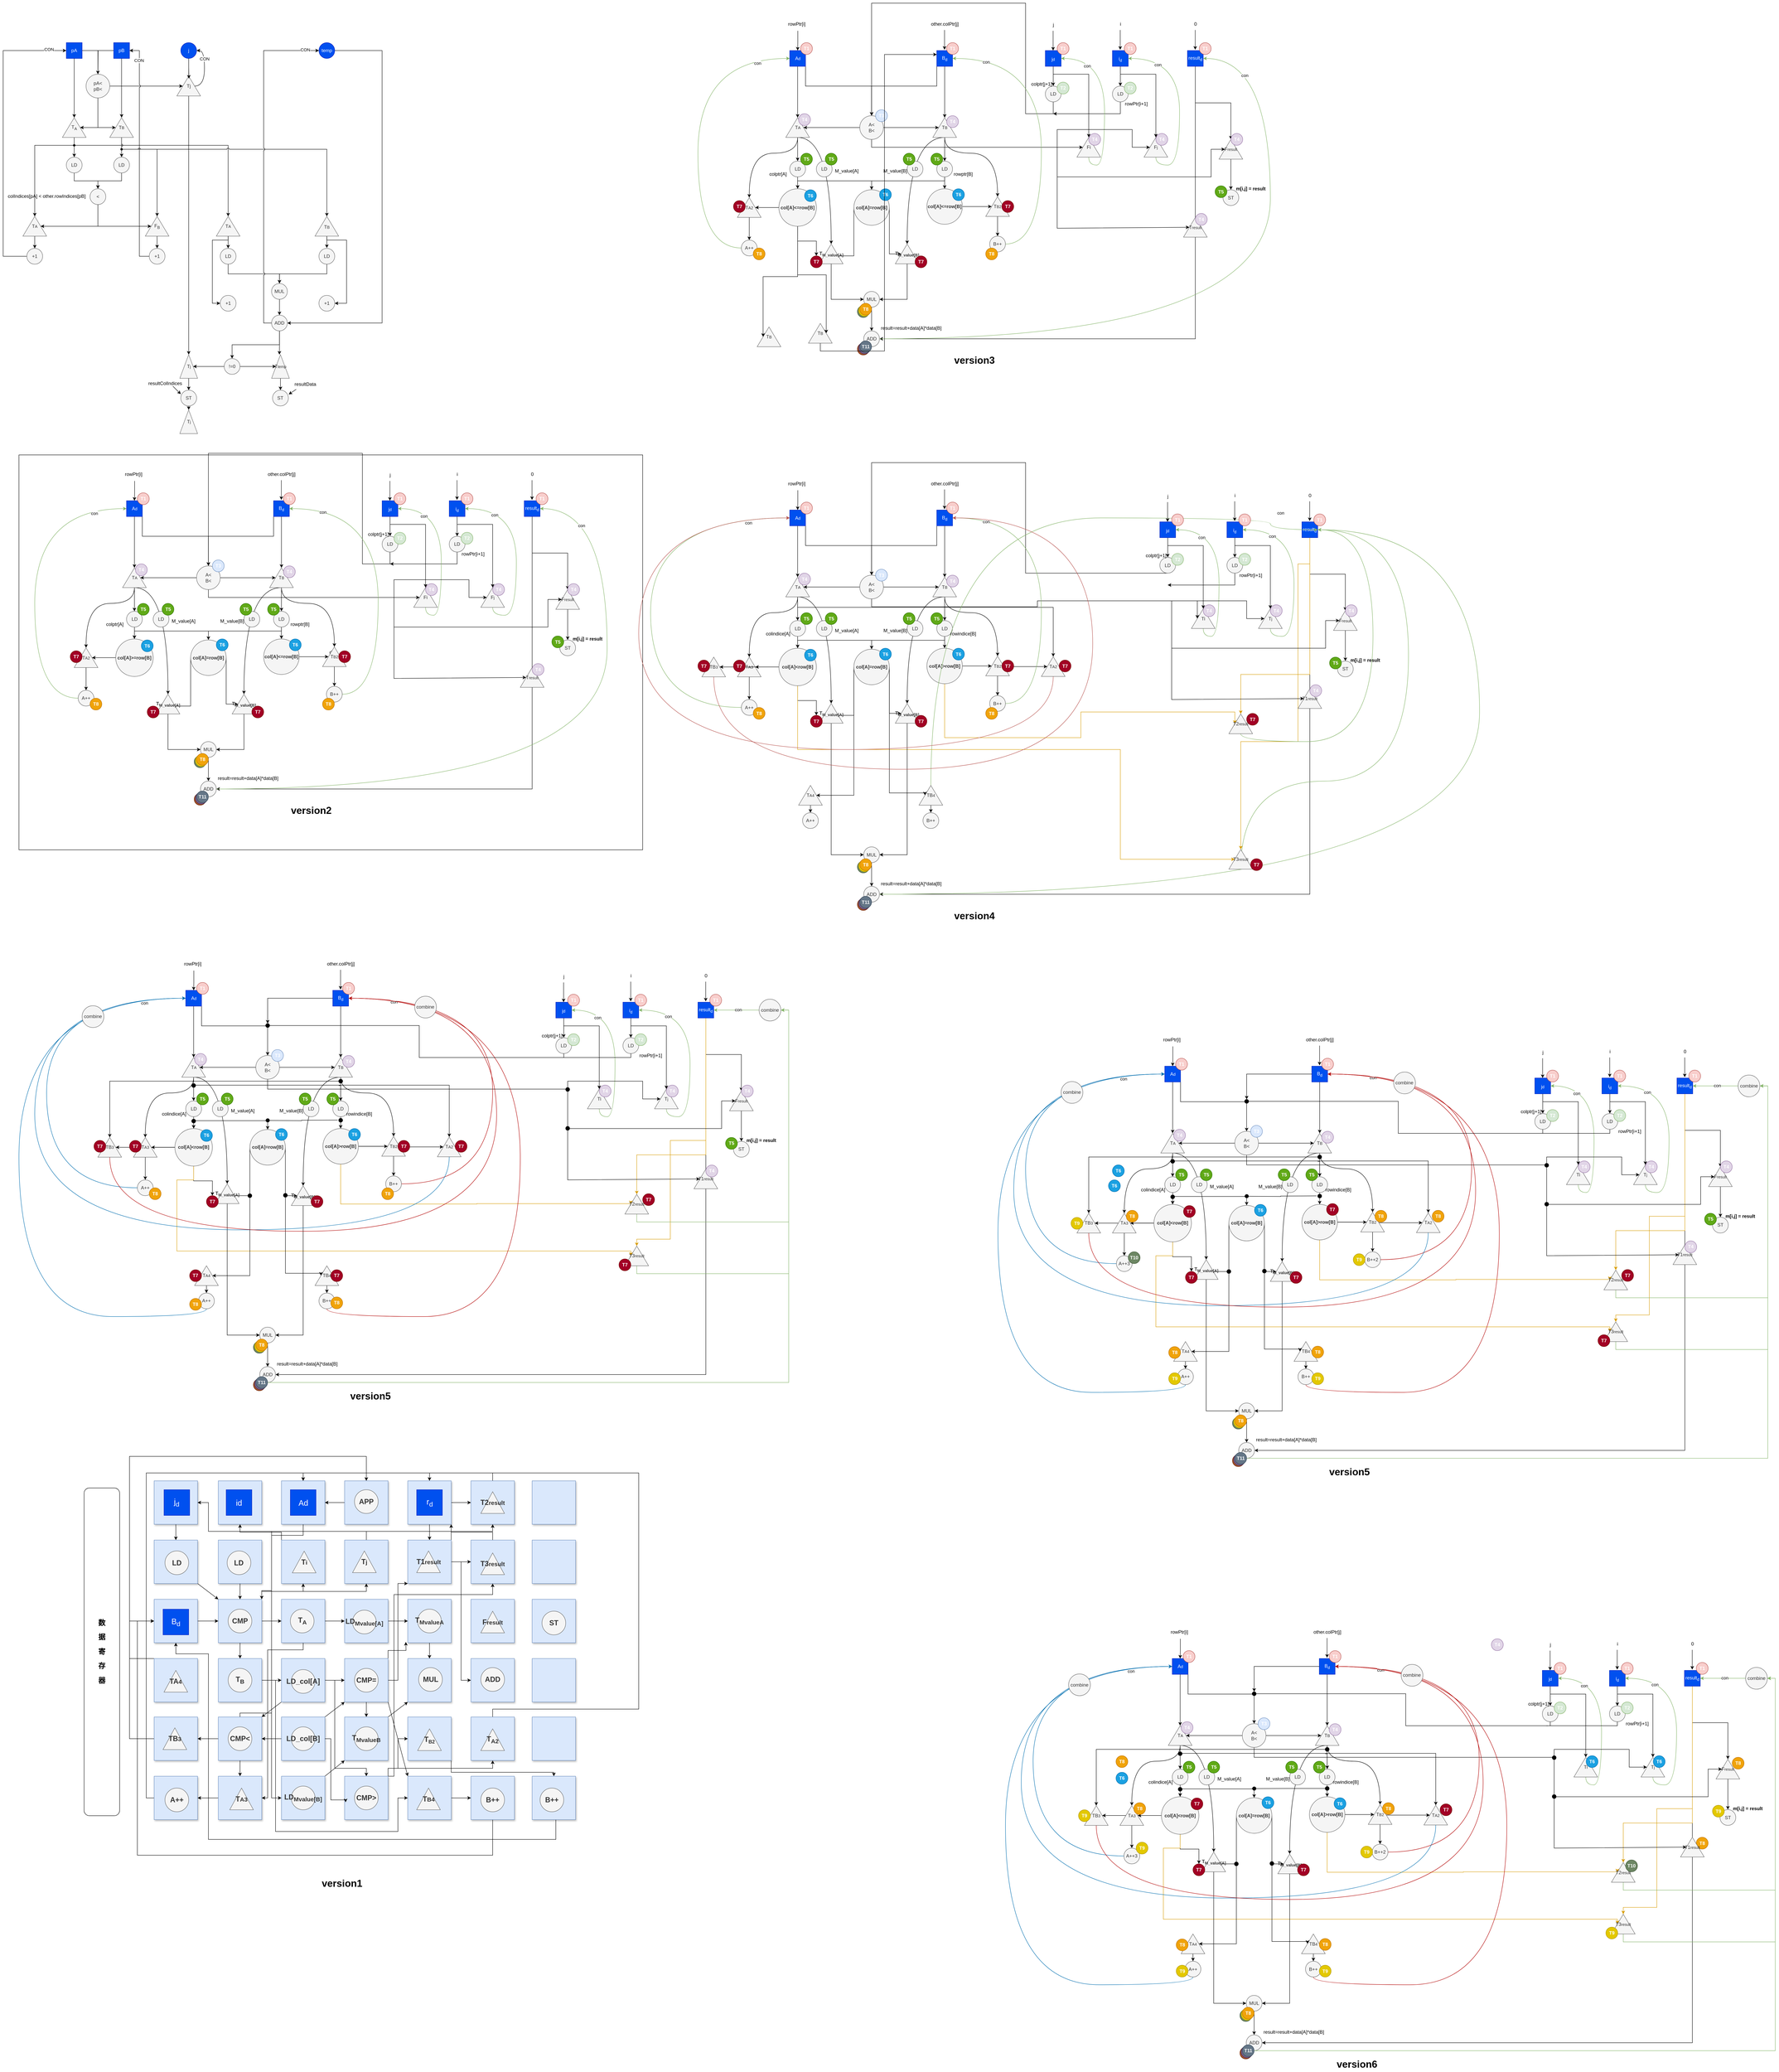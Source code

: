 <mxfile version="24.0.2" type="github">
  <diagram name="第 1 页" id="WHMRSkOHGIDh6wjL014g">
    <mxGraphModel dx="2727" dy="1533" grid="1" gridSize="10" guides="1" tooltips="1" connect="1" arrows="1" fold="1" page="1" pageScale="1" pageWidth="827" pageHeight="1169" math="0" shadow="0">
      <root>
        <mxCell id="0" />
        <mxCell id="1" parent="0" />
        <mxCell id="tVR85BqN3fb0twx2BGJt-193" value="&lt;b&gt;&lt;font color=&quot;#ffffff&quot;&gt;T8&lt;/font&gt;&lt;/b&gt;" style="ellipse;whiteSpace=wrap;html=1;aspect=fixed;fillColor=#f0a30a;strokeColor=#BD7000;fontColor=#000000;" vertex="1" parent="1">
          <mxGeometry x="4309" y="4754.5" width="30" height="30" as="geometry" />
        </mxCell>
        <mxCell id="Snb9O78xZ_9FafCMBb2z-591" value="" style="whiteSpace=wrap;html=1;aspect=fixed;fillColor=#dae8fc;strokeColor=#6c8ebf;shadow=1;" parent="1" vertex="1">
          <mxGeometry x="1360" y="4152" width="110" height="110" as="geometry" />
        </mxCell>
        <mxCell id="Snb9O78xZ_9FafCMBb2z-714" style="edgeStyle=orthogonalEdgeStyle;rounded=0;orthogonalLoop=1;jettySize=auto;html=1;exitX=1;exitY=0.5;exitDx=0;exitDy=0;entryX=0.5;entryY=0;entryDx=0;entryDy=0;" parent="1" source="Snb9O78xZ_9FafCMBb2z-597" target="Snb9O78xZ_9FafCMBb2z-609" edge="1">
          <mxGeometry relative="1" as="geometry">
            <Array as="points">
              <mxPoint x="1155" y="4590" />
              <mxPoint x="1415" y="4590" />
            </Array>
          </mxGeometry>
        </mxCell>
        <mxCell id="Snb9O78xZ_9FafCMBb2z-597" value="" style="whiteSpace=wrap;html=1;aspect=fixed;fillColor=#dae8fc;strokeColor=#6c8ebf;shadow=1;" parent="1" vertex="1">
          <mxGeometry x="1045" y="4450" width="110" height="110" as="geometry" />
        </mxCell>
        <mxCell id="Snb9O78xZ_9FafCMBb2z-728" style="edgeStyle=orthogonalEdgeStyle;rounded=0;orthogonalLoop=1;jettySize=auto;html=1;exitX=0.5;exitY=0;exitDx=0;exitDy=0;entryX=1;entryY=1;entryDx=0;entryDy=0;" parent="1" source="Snb9O78xZ_9FafCMBb2z-588" target="Snb9O78xZ_9FafCMBb2z-549" edge="1">
          <mxGeometry relative="1" as="geometry" />
        </mxCell>
        <mxCell id="Snb9O78xZ_9FafCMBb2z-588" value="" style="whiteSpace=wrap;html=1;aspect=fixed;fillColor=#dae8fc;strokeColor=#6c8ebf;shadow=1;" parent="1" vertex="1">
          <mxGeometry x="1205" y="4002" width="110" height="110" as="geometry" />
        </mxCell>
        <mxCell id="SHSjmRiuVBG96-DrGGyx-87" value="d" style="rounded=0;whiteSpace=wrap;html=1;" parent="1" vertex="1">
          <mxGeometry x="60" y="1254" width="1580" height="1000" as="geometry" />
        </mxCell>
        <mxCell id="w5M1tSAXREa1LxgLC_0v-11" style="edgeStyle=orthogonalEdgeStyle;rounded=0;orthogonalLoop=1;jettySize=auto;html=1;exitX=1;exitY=0.5;exitDx=0;exitDy=0;labelBackgroundColor=none;fontColor=default;" parent="1" source="w5M1tSAXREa1LxgLC_0v-1" target="w5M1tSAXREa1LxgLC_0v-6" edge="1">
          <mxGeometry relative="1" as="geometry" />
        </mxCell>
        <mxCell id="w5M1tSAXREa1LxgLC_0v-1" value="pA" style="rectangle;whiteSpace=wrap;html=1;aspect=fixed;perimeter=rectanglePerimeter;labelBackgroundColor=none;fillColor=#0050ef;fontColor=#ffffff;strokeColor=#001DBC;" parent="1" vertex="1">
          <mxGeometry x="180" y="210" width="40" height="40" as="geometry" />
        </mxCell>
        <mxCell id="VgvNI30hn8JY1lq9GE0J-1" style="edgeStyle=orthogonalEdgeStyle;rounded=0;orthogonalLoop=1;jettySize=auto;html=1;exitX=0;exitY=0.5;exitDx=0;exitDy=0;labelBackgroundColor=none;fontColor=default;" parent="1" source="w5M1tSAXREa1LxgLC_0v-3" edge="1">
          <mxGeometry relative="1" as="geometry">
            <mxPoint x="260" y="300" as="targetPoint" />
          </mxGeometry>
        </mxCell>
        <mxCell id="VgvNI30hn8JY1lq9GE0J-4" style="edgeStyle=orthogonalEdgeStyle;rounded=0;orthogonalLoop=1;jettySize=auto;html=1;exitX=0.5;exitY=1;exitDx=0;exitDy=0;entryX=1;entryY=0.5;entryDx=0;entryDy=0;labelBackgroundColor=none;fontColor=default;" parent="1" source="w5M1tSAXREa1LxgLC_0v-3" target="VgvNI30hn8JY1lq9GE0J-3" edge="1">
          <mxGeometry relative="1" as="geometry" />
        </mxCell>
        <mxCell id="w5M1tSAXREa1LxgLC_0v-3" value="pB" style="rectangle;whiteSpace=wrap;html=1;aspect=fixed;labelBackgroundColor=none;fillColor=#0050ef;fontColor=#ffffff;strokeColor=#001DBC;" parent="1" vertex="1">
          <mxGeometry x="300" y="210" width="40" height="40" as="geometry" />
        </mxCell>
        <mxCell id="VgvNI30hn8JY1lq9GE0J-46" style="edgeStyle=orthogonalEdgeStyle;rounded=0;orthogonalLoop=1;jettySize=auto;html=1;exitX=0.5;exitY=1;exitDx=0;exitDy=0;entryX=1;entryY=0.5;entryDx=0;entryDy=0;" parent="1" source="w5M1tSAXREa1LxgLC_0v-5" target="VgvNI30hn8JY1lq9GE0J-45" edge="1">
          <mxGeometry relative="1" as="geometry">
            <mxPoint x="1009.92" y="510" as="targetPoint" />
            <Array as="points">
              <mxPoint x="839.92" y="230" />
              <mxPoint x="979.92" y="230" />
              <mxPoint x="979.92" y="920" />
            </Array>
          </mxGeometry>
        </mxCell>
        <mxCell id="w5M1tSAXREa1LxgLC_0v-5" value="temp" style="ellipse;whiteSpace=wrap;html=1;aspect=fixed;labelBackgroundColor=none;fillColor=#0050ef;fontColor=#ffffff;strokeColor=#001DBC;" parent="1" vertex="1">
          <mxGeometry x="819.92" y="210" width="40" height="40" as="geometry" />
        </mxCell>
        <mxCell id="VgvNI30hn8JY1lq9GE0J-5" style="edgeStyle=orthogonalEdgeStyle;rounded=0;orthogonalLoop=1;jettySize=auto;html=1;exitX=0.5;exitY=1;exitDx=0;exitDy=0;entryX=0.5;entryY=1;entryDx=0;entryDy=0;labelBackgroundColor=none;fontColor=default;" parent="1" source="w5M1tSAXREa1LxgLC_0v-6" target="VgvNI30hn8JY1lq9GE0J-2" edge="1">
          <mxGeometry relative="1" as="geometry">
            <Array as="points">
              <mxPoint x="260" y="425" />
            </Array>
          </mxGeometry>
        </mxCell>
        <mxCell id="VgvNI30hn8JY1lq9GE0J-6" style="edgeStyle=orthogonalEdgeStyle;rounded=0;orthogonalLoop=1;jettySize=auto;html=1;exitX=0.5;exitY=1;exitDx=0;exitDy=0;entryX=0.5;entryY=0;entryDx=0;entryDy=0;labelBackgroundColor=none;fontColor=default;" parent="1" source="w5M1tSAXREa1LxgLC_0v-6" target="VgvNI30hn8JY1lq9GE0J-3" edge="1">
          <mxGeometry relative="1" as="geometry">
            <Array as="points">
              <mxPoint x="260" y="425" />
            </Array>
          </mxGeometry>
        </mxCell>
        <mxCell id="VgvNI30hn8JY1lq9GE0J-56" style="edgeStyle=orthogonalEdgeStyle;rounded=0;orthogonalLoop=1;jettySize=auto;html=1;exitX=1;exitY=0.5;exitDx=0;exitDy=0;entryX=0.5;entryY=0;entryDx=0;entryDy=0;" parent="1" source="w5M1tSAXREa1LxgLC_0v-6" target="VgvNI30hn8JY1lq9GE0J-55" edge="1">
          <mxGeometry relative="1" as="geometry" />
        </mxCell>
        <mxCell id="w5M1tSAXREa1LxgLC_0v-6" value="pA&amp;lt;&lt;br&gt;pB&amp;lt;" style="ellipse;whiteSpace=wrap;html=1;aspect=fixed;labelBackgroundColor=none;fillColor=#f5f5f5;fontColor=#333333;strokeColor=#666666;" parent="1" vertex="1">
          <mxGeometry x="230" y="290" width="60" height="60" as="geometry" />
        </mxCell>
        <mxCell id="w5M1tSAXREa1LxgLC_0v-9" value="" style="endArrow=classic;html=1;rounded=0;entryX=0.5;entryY=0;entryDx=0;entryDy=0;exitX=0.5;exitY=1;exitDx=0;exitDy=0;labelBackgroundColor=none;fontColor=default;" parent="1" source="w5M1tSAXREa1LxgLC_0v-1" edge="1">
          <mxGeometry width="50" height="50" relative="1" as="geometry">
            <mxPoint x="130" y="330" as="sourcePoint" />
            <mxPoint x="200" y="400" as="targetPoint" />
          </mxGeometry>
        </mxCell>
        <mxCell id="VgvNI30hn8JY1lq9GE0J-10" style="edgeStyle=orthogonalEdgeStyle;rounded=0;orthogonalLoop=1;jettySize=auto;html=1;exitX=0.5;exitY=1;exitDx=0;exitDy=0;entryX=0.5;entryY=0;entryDx=0;entryDy=0;labelBackgroundColor=none;fontColor=default;" parent="1" source="w5M1tSAXREa1LxgLC_0v-14" target="w5M1tSAXREa1LxgLC_0v-16" edge="1">
          <mxGeometry relative="1" as="geometry" />
        </mxCell>
        <mxCell id="w5M1tSAXREa1LxgLC_0v-14" value="LD" style="ellipse;whiteSpace=wrap;html=1;aspect=fixed;labelBackgroundColor=none;fillColor=#f5f5f5;fontColor=#333333;strokeColor=#666666;" parent="1" vertex="1">
          <mxGeometry x="180" y="500" width="40" height="40" as="geometry" />
        </mxCell>
        <mxCell id="VgvNI30hn8JY1lq9GE0J-11" style="edgeStyle=orthogonalEdgeStyle;rounded=0;orthogonalLoop=1;jettySize=auto;html=1;exitX=0.5;exitY=1;exitDx=0;exitDy=0;entryX=0.5;entryY=0;entryDx=0;entryDy=0;labelBackgroundColor=none;fontColor=default;" parent="1" source="w5M1tSAXREa1LxgLC_0v-15" target="w5M1tSAXREa1LxgLC_0v-16" edge="1">
          <mxGeometry relative="1" as="geometry" />
        </mxCell>
        <mxCell id="w5M1tSAXREa1LxgLC_0v-15" value="LD" style="ellipse;whiteSpace=wrap;html=1;aspect=fixed;labelBackgroundColor=none;fillColor=#f5f5f5;fontColor=#333333;strokeColor=#666666;" parent="1" vertex="1">
          <mxGeometry x="300" y="500" width="40" height="40" as="geometry" />
        </mxCell>
        <mxCell id="w5M1tSAXREa1LxgLC_0v-16" value="&amp;lt;" style="ellipse;whiteSpace=wrap;html=1;aspect=fixed;labelBackgroundColor=none;fillColor=#f5f5f5;fontColor=#333333;strokeColor=#666666;" parent="1" vertex="1">
          <mxGeometry x="240" y="580" width="40" height="40" as="geometry" />
        </mxCell>
        <mxCell id="w5M1tSAXREa1LxgLC_0v-36" style="edgeStyle=orthogonalEdgeStyle;rounded=0;orthogonalLoop=1;jettySize=auto;html=1;exitX=0;exitY=0.5;exitDx=0;exitDy=0;entryX=0.5;entryY=0;entryDx=0;entryDy=0;labelBackgroundColor=none;fontColor=default;" parent="1" source="w5M1tSAXREa1LxgLC_0v-25" target="w5M1tSAXREa1LxgLC_0v-31" edge="1">
          <mxGeometry relative="1" as="geometry" />
        </mxCell>
        <mxCell id="w5M1tSAXREa1LxgLC_0v-25" value="T&lt;span style=&quot;font-size: 10px;&quot;&gt;A&lt;/span&gt;" style="triangle;whiteSpace=wrap;html=1;direction=north;labelBackgroundColor=none;fillColor=#f5f5f5;fontColor=#333333;strokeColor=#666666;" parent="1" vertex="1">
          <mxGeometry x="70" y="650" width="60" height="50" as="geometry" />
        </mxCell>
        <mxCell id="w5M1tSAXREa1LxgLC_0v-37" style="edgeStyle=orthogonalEdgeStyle;rounded=0;orthogonalLoop=1;jettySize=auto;html=1;exitX=0;exitY=0.5;exitDx=0;exitDy=0;entryX=0.5;entryY=0;entryDx=0;entryDy=0;labelBackgroundColor=none;fontColor=default;" parent="1" source="w5M1tSAXREa1LxgLC_0v-26" target="w5M1tSAXREa1LxgLC_0v-32" edge="1">
          <mxGeometry relative="1" as="geometry" />
        </mxCell>
        <mxCell id="w5M1tSAXREa1LxgLC_0v-26" value="F&lt;sub&gt;B&lt;/sub&gt;" style="triangle;whiteSpace=wrap;html=1;direction=north;labelBackgroundColor=none;fillColor=#f5f5f5;fontColor=#333333;strokeColor=#666666;" parent="1" vertex="1">
          <mxGeometry x="380" y="650" width="60" height="50" as="geometry" />
        </mxCell>
        <mxCell id="VgvNI30hn8JY1lq9GE0J-87" style="edgeStyle=orthogonalEdgeStyle;rounded=0;orthogonalLoop=1;jettySize=auto;html=1;exitX=0;exitY=0.5;exitDx=0;exitDy=0;entryX=0;entryY=0.5;entryDx=0;entryDy=0;" parent="1" source="w5M1tSAXREa1LxgLC_0v-31" target="w5M1tSAXREa1LxgLC_0v-1" edge="1">
          <mxGeometry relative="1" as="geometry">
            <Array as="points">
              <mxPoint x="20" y="751" />
              <mxPoint x="20" y="230" />
            </Array>
          </mxGeometry>
        </mxCell>
        <mxCell id="VgvNI30hn8JY1lq9GE0J-88" value="CON" style="edgeLabel;html=1;align=center;verticalAlign=middle;resizable=0;points=[];" parent="VgvNI30hn8JY1lq9GE0J-87" vertex="1" connectable="0">
          <mxGeometry x="0.88" y="3" relative="1" as="geometry">
            <mxPoint as="offset" />
          </mxGeometry>
        </mxCell>
        <mxCell id="w5M1tSAXREa1LxgLC_0v-31" value="+1" style="ellipse;whiteSpace=wrap;html=1;aspect=fixed;labelBackgroundColor=none;fillColor=#f5f5f5;fontColor=#333333;strokeColor=#666666;" parent="1" vertex="1">
          <mxGeometry x="80" y="731" width="40" height="40" as="geometry" />
        </mxCell>
        <mxCell id="VgvNI30hn8JY1lq9GE0J-89" style="edgeStyle=orthogonalEdgeStyle;rounded=0;orthogonalLoop=1;jettySize=auto;html=1;exitX=0;exitY=0.5;exitDx=0;exitDy=0;entryX=1;entryY=0.5;entryDx=0;entryDy=0;jumpStyle=arc;" parent="1" source="w5M1tSAXREa1LxgLC_0v-32" target="w5M1tSAXREa1LxgLC_0v-3" edge="1">
          <mxGeometry relative="1" as="geometry" />
        </mxCell>
        <mxCell id="VgvNI30hn8JY1lq9GE0J-90" value="CON" style="edgeLabel;html=1;align=center;verticalAlign=middle;resizable=0;points=[];" parent="VgvNI30hn8JY1lq9GE0J-89" vertex="1" connectable="0">
          <mxGeometry x="0.824" y="1" relative="1" as="geometry">
            <mxPoint as="offset" />
          </mxGeometry>
        </mxCell>
        <mxCell id="w5M1tSAXREa1LxgLC_0v-32" value="+1" style="ellipse;whiteSpace=wrap;html=1;aspect=fixed;labelBackgroundColor=none;fillColor=#f5f5f5;fontColor=#333333;strokeColor=#666666;" parent="1" vertex="1">
          <mxGeometry x="390" y="731" width="40" height="40" as="geometry" />
        </mxCell>
        <mxCell id="VgvNI30hn8JY1lq9GE0J-7" style="edgeStyle=orthogonalEdgeStyle;rounded=0;orthogonalLoop=1;jettySize=auto;html=1;exitX=0;exitY=0.5;exitDx=0;exitDy=0;entryX=0.5;entryY=0;entryDx=0;entryDy=0;labelBackgroundColor=none;fontColor=default;" parent="1" source="VgvNI30hn8JY1lq9GE0J-2" target="w5M1tSAXREa1LxgLC_0v-14" edge="1">
          <mxGeometry relative="1" as="geometry" />
        </mxCell>
        <mxCell id="VgvNI30hn8JY1lq9GE0J-12" style="edgeStyle=orthogonalEdgeStyle;rounded=0;orthogonalLoop=1;jettySize=auto;html=1;exitDx=0;exitDy=0;entryX=1;entryY=0.5;entryDx=0;entryDy=0;" parent="1" source="VgvNI30hn8JY1lq9GE0J-30" target="w5M1tSAXREa1LxgLC_0v-25" edge="1">
          <mxGeometry relative="1" as="geometry">
            <Array as="points">
              <mxPoint x="100" y="470" />
            </Array>
          </mxGeometry>
        </mxCell>
        <mxCell id="VgvNI30hn8JY1lq9GE0J-29" style="edgeStyle=orthogonalEdgeStyle;rounded=0;orthogonalLoop=1;jettySize=auto;html=1;exitX=0;exitY=0.5;exitDx=0;exitDy=0;entryX=1;entryY=0.5;entryDx=0;entryDy=0;" parent="1" source="VgvNI30hn8JY1lq9GE0J-2" target="VgvNI30hn8JY1lq9GE0J-18" edge="1">
          <mxGeometry relative="1" as="geometry">
            <Array as="points">
              <mxPoint x="200" y="470" />
              <mxPoint x="590" y="470" />
            </Array>
          </mxGeometry>
        </mxCell>
        <mxCell id="VgvNI30hn8JY1lq9GE0J-2" value="T&lt;sub&gt;A&lt;/sub&gt;" style="triangle;whiteSpace=wrap;html=1;direction=north;labelBackgroundColor=none;fillColor=#f5f5f5;fontColor=#333333;strokeColor=#666666;" parent="1" vertex="1">
          <mxGeometry x="170" y="400" width="60" height="50" as="geometry" />
        </mxCell>
        <mxCell id="VgvNI30hn8JY1lq9GE0J-8" style="edgeStyle=orthogonalEdgeStyle;rounded=0;orthogonalLoop=1;jettySize=auto;html=1;exitX=0;exitY=0.5;exitDx=0;exitDy=0;entryX=0.5;entryY=0;entryDx=0;entryDy=0;labelBackgroundColor=none;fontColor=default;" parent="1" source="VgvNI30hn8JY1lq9GE0J-3" target="w5M1tSAXREa1LxgLC_0v-15" edge="1">
          <mxGeometry relative="1" as="geometry" />
        </mxCell>
        <mxCell id="VgvNI30hn8JY1lq9GE0J-28" style="edgeStyle=orthogonalEdgeStyle;rounded=0;orthogonalLoop=1;jettySize=auto;html=1;exitDx=0;exitDy=0;entryX=1;entryY=0.5;entryDx=0;entryDy=0;" parent="1" source="VgvNI30hn8JY1lq9GE0J-33" target="w5M1tSAXREa1LxgLC_0v-26" edge="1">
          <mxGeometry relative="1" as="geometry">
            <Array as="points">
              <mxPoint x="320" y="480" />
              <mxPoint x="410" y="480" />
            </Array>
          </mxGeometry>
        </mxCell>
        <mxCell id="VgvNI30hn8JY1lq9GE0J-38" style="edgeStyle=orthogonalEdgeStyle;rounded=0;orthogonalLoop=1;jettySize=auto;html=1;exitX=0;exitY=0.5;exitDx=0;exitDy=0;entryX=1;entryY=0.5;entryDx=0;entryDy=0;jumpStyle=arc;" parent="1" source="VgvNI30hn8JY1lq9GE0J-3" target="VgvNI30hn8JY1lq9GE0J-37" edge="1">
          <mxGeometry relative="1" as="geometry">
            <Array as="points">
              <mxPoint x="320" y="480" />
              <mxPoint x="840" y="480" />
            </Array>
          </mxGeometry>
        </mxCell>
        <mxCell id="VgvNI30hn8JY1lq9GE0J-3" value="T&lt;span style=&quot;font-size: 10px;&quot;&gt;B&lt;/span&gt;" style="triangle;whiteSpace=wrap;html=1;direction=north;labelBackgroundColor=none;fillColor=#f5f5f5;fontColor=#333333;strokeColor=#666666;" parent="1" vertex="1">
          <mxGeometry x="290" y="400" width="60" height="50" as="geometry" />
        </mxCell>
        <mxCell id="VgvNI30hn8JY1lq9GE0J-13" style="edgeStyle=orthogonalEdgeStyle;rounded=0;orthogonalLoop=1;jettySize=auto;html=1;exitX=1;exitY=0.875;exitDx=0;exitDy=0;entryX=0.5;entryY=1;entryDx=0;entryDy=0;exitPerimeter=0;" parent="1" source="VgvNI30hn8JY1lq9GE0J-9" target="w5M1tSAXREa1LxgLC_0v-25" edge="1">
          <mxGeometry relative="1" as="geometry">
            <Array as="points">
              <mxPoint x="260" y="675" />
            </Array>
          </mxGeometry>
        </mxCell>
        <mxCell id="VgvNI30hn8JY1lq9GE0J-16" style="edgeStyle=orthogonalEdgeStyle;rounded=0;orthogonalLoop=1;jettySize=auto;html=1;exitX=1;exitY=1;exitDx=0;exitDy=0;entryX=0.5;entryY=0;entryDx=0;entryDy=0;" parent="1" source="VgvNI30hn8JY1lq9GE0J-9" target="w5M1tSAXREa1LxgLC_0v-26" edge="1">
          <mxGeometry relative="1" as="geometry">
            <Array as="points">
              <mxPoint x="260" y="675" />
            </Array>
          </mxGeometry>
        </mxCell>
        <mxCell id="VgvNI30hn8JY1lq9GE0J-9" value="colIndices[pA] &lt; other.rowIndices[pB]" style="text;whiteSpace=wrap;labelBackgroundColor=none;" parent="1" vertex="1">
          <mxGeometry x="30" y="585" width="230" height="40" as="geometry" />
        </mxCell>
        <mxCell id="VgvNI30hn8JY1lq9GE0J-17" style="edgeStyle=orthogonalEdgeStyle;rounded=0;orthogonalLoop=1;jettySize=auto;html=1;exitX=0;exitY=0.5;exitDx=0;exitDy=0;entryX=0.5;entryY=0;entryDx=0;entryDy=0;labelBackgroundColor=none;fontColor=default;" parent="1" source="VgvNI30hn8JY1lq9GE0J-18" edge="1">
          <mxGeometry relative="1" as="geometry">
            <mxPoint x="589.92" y="731" as="targetPoint" />
          </mxGeometry>
        </mxCell>
        <mxCell id="VgvNI30hn8JY1lq9GE0J-52" style="edgeStyle=orthogonalEdgeStyle;rounded=0;orthogonalLoop=1;jettySize=auto;html=1;exitX=0;exitY=0.5;exitDx=0;exitDy=0;entryX=0;entryY=0.5;entryDx=0;entryDy=0;" parent="1" source="VgvNI30hn8JY1lq9GE0J-18" target="VgvNI30hn8JY1lq9GE0J-50" edge="1">
          <mxGeometry relative="1" as="geometry">
            <Array as="points">
              <mxPoint x="589.92" y="710" />
              <mxPoint x="549.92" y="710" />
              <mxPoint x="549.92" y="870" />
            </Array>
          </mxGeometry>
        </mxCell>
        <mxCell id="VgvNI30hn8JY1lq9GE0J-18" value="T&lt;span style=&quot;font-size: 10px;&quot;&gt;A&lt;/span&gt;" style="triangle;whiteSpace=wrap;html=1;direction=north;labelBackgroundColor=none;fillColor=#f5f5f5;fontColor=#333333;strokeColor=#666666;" parent="1" vertex="1">
          <mxGeometry x="559.92" y="650" width="60" height="50" as="geometry" />
        </mxCell>
        <mxCell id="VgvNI30hn8JY1lq9GE0J-30" value="" style="shape=waypoint;sketch=0;fillStyle=solid;size=6;pointerEvents=1;points=[];fillColor=none;resizable=0;rotatable=0;perimeter=centerPerimeter;snapToPoint=1;" parent="1" vertex="1">
          <mxGeometry x="190" y="460" width="20" height="20" as="geometry" />
        </mxCell>
        <mxCell id="VgvNI30hn8JY1lq9GE0J-33" value="" style="shape=waypoint;sketch=0;fillStyle=solid;size=6;pointerEvents=1;points=[];fillColor=none;resizable=0;rotatable=0;perimeter=centerPerimeter;snapToPoint=1;" parent="1" vertex="1">
          <mxGeometry x="310" y="470" width="20" height="20" as="geometry" />
        </mxCell>
        <mxCell id="VgvNI30hn8JY1lq9GE0J-41" style="edgeStyle=orthogonalEdgeStyle;rounded=0;orthogonalLoop=1;jettySize=auto;html=1;exitX=0;exitY=0.5;exitDx=0;exitDy=0;" parent="1" source="VgvNI30hn8JY1lq9GE0J-37" edge="1">
          <mxGeometry relative="1" as="geometry">
            <mxPoint x="839.92" y="730" as="targetPoint" />
          </mxGeometry>
        </mxCell>
        <mxCell id="VgvNI30hn8JY1lq9GE0J-53" style="edgeStyle=orthogonalEdgeStyle;rounded=0;orthogonalLoop=1;jettySize=auto;html=1;exitX=0;exitY=0.5;exitDx=0;exitDy=0;entryX=1;entryY=0.5;entryDx=0;entryDy=0;" parent="1" source="VgvNI30hn8JY1lq9GE0J-37" target="VgvNI30hn8JY1lq9GE0J-51" edge="1">
          <mxGeometry relative="1" as="geometry">
            <Array as="points">
              <mxPoint x="839.92" y="710" />
              <mxPoint x="889.92" y="710" />
              <mxPoint x="889.92" y="870" />
            </Array>
          </mxGeometry>
        </mxCell>
        <mxCell id="VgvNI30hn8JY1lq9GE0J-37" value="&lt;sub&gt;&lt;span style=&quot;font-size: 12px;&quot;&gt;T&lt;/span&gt;B&lt;/sub&gt;" style="triangle;whiteSpace=wrap;html=1;direction=north;labelBackgroundColor=none;fillColor=#f5f5f5;fontColor=#333333;strokeColor=#666666;" parent="1" vertex="1">
          <mxGeometry x="809.92" y="650" width="60" height="50" as="geometry" />
        </mxCell>
        <mxCell id="VgvNI30hn8JY1lq9GE0J-43" style="edgeStyle=orthogonalEdgeStyle;rounded=0;orthogonalLoop=1;jettySize=auto;html=1;exitX=0.5;exitY=1;exitDx=0;exitDy=0;entryX=0.5;entryY=0;entryDx=0;entryDy=0;" parent="1" source="VgvNI30hn8JY1lq9GE0J-39" target="VgvNI30hn8JY1lq9GE0J-42" edge="1">
          <mxGeometry relative="1" as="geometry" />
        </mxCell>
        <mxCell id="VgvNI30hn8JY1lq9GE0J-39" value="LD" style="ellipse;whiteSpace=wrap;html=1;aspect=fixed;labelBackgroundColor=none;fillColor=#f5f5f5;fontColor=#333333;strokeColor=#666666;" parent="1" vertex="1">
          <mxGeometry x="569.92" y="731" width="40" height="40" as="geometry" />
        </mxCell>
        <mxCell id="VgvNI30hn8JY1lq9GE0J-44" style="edgeStyle=orthogonalEdgeStyle;rounded=0;orthogonalLoop=1;jettySize=auto;html=1;exitX=0.5;exitY=1;exitDx=0;exitDy=0;entryX=0.5;entryY=0;entryDx=0;entryDy=0;" parent="1" source="VgvNI30hn8JY1lq9GE0J-40" target="VgvNI30hn8JY1lq9GE0J-42" edge="1">
          <mxGeometry relative="1" as="geometry" />
        </mxCell>
        <mxCell id="VgvNI30hn8JY1lq9GE0J-40" value="LD" style="ellipse;whiteSpace=wrap;html=1;aspect=fixed;labelBackgroundColor=none;fillColor=#f5f5f5;fontColor=#333333;strokeColor=#666666;" parent="1" vertex="1">
          <mxGeometry x="819.92" y="731" width="40" height="40" as="geometry" />
        </mxCell>
        <mxCell id="VgvNI30hn8JY1lq9GE0J-47" style="edgeStyle=orthogonalEdgeStyle;rounded=0;orthogonalLoop=1;jettySize=auto;html=1;exitX=0.5;exitY=1;exitDx=0;exitDy=0;entryX=0.5;entryY=0;entryDx=0;entryDy=0;" parent="1" source="VgvNI30hn8JY1lq9GE0J-42" target="VgvNI30hn8JY1lq9GE0J-45" edge="1">
          <mxGeometry relative="1" as="geometry" />
        </mxCell>
        <mxCell id="VgvNI30hn8JY1lq9GE0J-42" value="MUL" style="ellipse;whiteSpace=wrap;html=1;aspect=fixed;labelBackgroundColor=none;fillColor=#f5f5f5;fontColor=#333333;strokeColor=#666666;" parent="1" vertex="1">
          <mxGeometry x="699.92" y="820" width="40" height="40" as="geometry" />
        </mxCell>
        <mxCell id="VgvNI30hn8JY1lq9GE0J-48" style="edgeStyle=orthogonalEdgeStyle;rounded=0;orthogonalLoop=1;jettySize=auto;html=1;exitX=0;exitY=0.5;exitDx=0;exitDy=0;entryX=0;entryY=0.5;entryDx=0;entryDy=0;jumpStyle=arc;" parent="1" source="VgvNI30hn8JY1lq9GE0J-45" target="w5M1tSAXREa1LxgLC_0v-5" edge="1">
          <mxGeometry relative="1" as="geometry" />
        </mxCell>
        <mxCell id="VgvNI30hn8JY1lq9GE0J-49" value="CON" style="edgeLabel;html=1;align=center;verticalAlign=middle;resizable=0;points=[];" parent="VgvNI30hn8JY1lq9GE0J-48" vertex="1" connectable="0">
          <mxGeometry x="0.916" y="2" relative="1" as="geometry">
            <mxPoint as="offset" />
          </mxGeometry>
        </mxCell>
        <mxCell id="VgvNI30hn8JY1lq9GE0J-64" style="edgeStyle=orthogonalEdgeStyle;rounded=0;orthogonalLoop=1;jettySize=auto;html=1;exitX=0.5;exitY=1;exitDx=0;exitDy=0;" parent="1" source="VgvNI30hn8JY1lq9GE0J-45" edge="1">
          <mxGeometry relative="1" as="geometry">
            <mxPoint x="719.828" y="1000.0" as="targetPoint" />
          </mxGeometry>
        </mxCell>
        <mxCell id="VgvNI30hn8JY1lq9GE0J-66" style="edgeStyle=orthogonalEdgeStyle;rounded=0;orthogonalLoop=1;jettySize=auto;html=1;exitX=0.5;exitY=1;exitDx=0;exitDy=0;entryX=0.5;entryY=0;entryDx=0;entryDy=0;" parent="1" source="VgvNI30hn8JY1lq9GE0J-45" target="VgvNI30hn8JY1lq9GE0J-65" edge="1">
          <mxGeometry relative="1" as="geometry" />
        </mxCell>
        <mxCell id="VgvNI30hn8JY1lq9GE0J-45" value="ADD" style="ellipse;whiteSpace=wrap;html=1;aspect=fixed;labelBackgroundColor=none;fillColor=#f5f5f5;fontColor=#333333;strokeColor=#666666;" parent="1" vertex="1">
          <mxGeometry x="699.92" y="900" width="40" height="40" as="geometry" />
        </mxCell>
        <mxCell id="VgvNI30hn8JY1lq9GE0J-50" value="+1" style="ellipse;whiteSpace=wrap;html=1;aspect=fixed;labelBackgroundColor=none;fillColor=#f5f5f5;fontColor=#333333;strokeColor=#666666;" parent="1" vertex="1">
          <mxGeometry x="569.92" y="850" width="40" height="40" as="geometry" />
        </mxCell>
        <mxCell id="VgvNI30hn8JY1lq9GE0J-51" value="+1" style="ellipse;whiteSpace=wrap;html=1;aspect=fixed;labelBackgroundColor=none;fillColor=#f5f5f5;fontColor=#333333;strokeColor=#666666;" parent="1" vertex="1">
          <mxGeometry x="819.92" y="850" width="40" height="40" as="geometry" />
        </mxCell>
        <mxCell id="VgvNI30hn8JY1lq9GE0J-69" style="edgeStyle=orthogonalEdgeStyle;rounded=0;orthogonalLoop=1;jettySize=auto;html=1;exitX=0.5;exitY=1;exitDx=0;exitDy=0;entryX=1;entryY=0.5;entryDx=0;entryDy=0;" parent="1" source="VgvNI30hn8JY1lq9GE0J-54" target="VgvNI30hn8JY1lq9GE0J-72" edge="1">
          <mxGeometry relative="1" as="geometry">
            <mxPoint x="490" y="1010" as="targetPoint" />
          </mxGeometry>
        </mxCell>
        <mxCell id="VgvNI30hn8JY1lq9GE0J-54" value="j" style="ellipse;whiteSpace=wrap;html=1;aspect=fixed;labelBackgroundColor=none;fillColor=#0050ef;fontColor=#ffffff;strokeColor=#001DBC;" parent="1" vertex="1">
          <mxGeometry x="470" y="210" width="40" height="40" as="geometry" />
        </mxCell>
        <mxCell id="VgvNI30hn8JY1lq9GE0J-58" style="edgeStyle=orthogonalEdgeStyle;rounded=0;orthogonalLoop=1;jettySize=auto;html=1;exitX=0.5;exitY=1;exitDx=0;exitDy=0;entryX=1;entryY=0.5;entryDx=0;entryDy=0;curved=1;" parent="1" source="VgvNI30hn8JY1lq9GE0J-55" target="VgvNI30hn8JY1lq9GE0J-54" edge="1">
          <mxGeometry relative="1" as="geometry">
            <Array as="points">
              <mxPoint x="530" y="320" />
              <mxPoint x="530" y="230" />
            </Array>
          </mxGeometry>
        </mxCell>
        <mxCell id="VgvNI30hn8JY1lq9GE0J-59" value="CON" style="edgeLabel;html=1;align=center;verticalAlign=middle;resizable=0;points=[];" parent="VgvNI30hn8JY1lq9GE0J-58" vertex="1" connectable="0">
          <mxGeometry x="0.621" y="5" relative="1" as="geometry">
            <mxPoint x="5" y="15" as="offset" />
          </mxGeometry>
        </mxCell>
        <mxCell id="VgvNI30hn8JY1lq9GE0J-55" value="Tj" style="triangle;whiteSpace=wrap;html=1;direction=north;labelBackgroundColor=none;fillColor=#f5f5f5;fontColor=#333333;strokeColor=#666666;" parent="1" vertex="1">
          <mxGeometry x="460" y="295" width="60" height="50" as="geometry" />
        </mxCell>
        <mxCell id="VgvNI30hn8JY1lq9GE0J-57" style="edgeStyle=orthogonalEdgeStyle;rounded=0;orthogonalLoop=1;jettySize=auto;html=1;exitX=0.5;exitY=1;exitDx=0;exitDy=0;entryX=0.879;entryY=0.508;entryDx=0;entryDy=0;entryPerimeter=0;" parent="1" source="VgvNI30hn8JY1lq9GE0J-54" target="VgvNI30hn8JY1lq9GE0J-55" edge="1">
          <mxGeometry relative="1" as="geometry" />
        </mxCell>
        <mxCell id="VgvNI30hn8JY1lq9GE0J-79" style="edgeStyle=orthogonalEdgeStyle;rounded=0;orthogonalLoop=1;jettySize=auto;html=1;exitX=0;exitY=0.5;exitDx=0;exitDy=0;entryX=0.5;entryY=0;entryDx=0;entryDy=0;" parent="1" source="VgvNI30hn8JY1lq9GE0J-60" target="VgvNI30hn8JY1lq9GE0J-77" edge="1">
          <mxGeometry relative="1" as="geometry" />
        </mxCell>
        <mxCell id="VgvNI30hn8JY1lq9GE0J-60" value="T&lt;span style=&quot;font-size: 10px;&quot;&gt;temp&lt;/span&gt;" style="triangle;whiteSpace=wrap;html=1;direction=north;labelBackgroundColor=none;shadow=0;fillColor=#f5f5f5;fontColor=#333333;strokeColor=#666666;" parent="1" vertex="1">
          <mxGeometry x="700" y="1000" width="44.92" height="60" as="geometry" />
        </mxCell>
        <mxCell id="VgvNI30hn8JY1lq9GE0J-71" style="edgeStyle=orthogonalEdgeStyle;rounded=0;orthogonalLoop=1;jettySize=auto;html=1;exitX=1;exitY=0.5;exitDx=0;exitDy=0;entryX=0.5;entryY=0;entryDx=0;entryDy=0;" parent="1" source="VgvNI30hn8JY1lq9GE0J-65" target="VgvNI30hn8JY1lq9GE0J-60" edge="1">
          <mxGeometry relative="1" as="geometry" />
        </mxCell>
        <mxCell id="VgvNI30hn8JY1lq9GE0J-75" style="edgeStyle=orthogonalEdgeStyle;rounded=0;orthogonalLoop=1;jettySize=auto;html=1;exitX=0;exitY=0.5;exitDx=0;exitDy=0;entryX=0.5;entryY=1;entryDx=0;entryDy=0;" parent="1" source="VgvNI30hn8JY1lq9GE0J-65" target="VgvNI30hn8JY1lq9GE0J-72" edge="1">
          <mxGeometry relative="1" as="geometry" />
        </mxCell>
        <mxCell id="VgvNI30hn8JY1lq9GE0J-65" value="!=0" style="ellipse;whiteSpace=wrap;html=1;aspect=fixed;labelBackgroundColor=none;fillColor=#f5f5f5;fontColor=#333333;strokeColor=#666666;" parent="1" vertex="1">
          <mxGeometry x="579.92" y="1010" width="40" height="40" as="geometry" />
        </mxCell>
        <mxCell id="VgvNI30hn8JY1lq9GE0J-78" style="edgeStyle=orthogonalEdgeStyle;rounded=0;orthogonalLoop=1;jettySize=auto;html=1;exitX=0;exitY=0.5;exitDx=0;exitDy=0;entryX=0.5;entryY=0;entryDx=0;entryDy=0;" parent="1" source="VgvNI30hn8JY1lq9GE0J-72" target="VgvNI30hn8JY1lq9GE0J-76" edge="1">
          <mxGeometry relative="1" as="geometry" />
        </mxCell>
        <mxCell id="VgvNI30hn8JY1lq9GE0J-86" value="" style="edgeStyle=orthogonalEdgeStyle;rounded=0;orthogonalLoop=1;jettySize=auto;html=1;" parent="1" source="VgvNI30hn8JY1lq9GE0J-72" target="VgvNI30hn8JY1lq9GE0J-85" edge="1">
          <mxGeometry relative="1" as="geometry" />
        </mxCell>
        <mxCell id="VgvNI30hn8JY1lq9GE0J-72" value="T&lt;span style=&quot;font-size: 10px;&quot;&gt;j&lt;/span&gt;" style="triangle;whiteSpace=wrap;html=1;direction=north;labelBackgroundColor=none;shadow=0;fillColor=#f5f5f5;fontColor=#333333;strokeColor=#666666;" parent="1" vertex="1">
          <mxGeometry x="467.54" y="1000" width="44.92" height="60" as="geometry" />
        </mxCell>
        <mxCell id="VgvNI30hn8JY1lq9GE0J-76" value="ST" style="ellipse;whiteSpace=wrap;html=1;aspect=fixed;labelBackgroundColor=none;fillColor=#f5f5f5;fontColor=#333333;strokeColor=#666666;" parent="1" vertex="1">
          <mxGeometry x="470.0" y="1090" width="40" height="40" as="geometry" />
        </mxCell>
        <mxCell id="VgvNI30hn8JY1lq9GE0J-77" value="ST" style="ellipse;whiteSpace=wrap;html=1;aspect=fixed;labelBackgroundColor=none;fillColor=#f5f5f5;fontColor=#333333;strokeColor=#666666;" parent="1" vertex="1">
          <mxGeometry x="702.46" y="1090" width="40" height="40" as="geometry" />
        </mxCell>
        <mxCell id="VgvNI30hn8JY1lq9GE0J-80" value="" style="endArrow=classic;html=1;rounded=0;entryX=0;entryY=0.25;entryDx=0;entryDy=0;entryPerimeter=0;" parent="1" target="VgvNI30hn8JY1lq9GE0J-76" edge="1">
          <mxGeometry width="50" height="50" relative="1" as="geometry">
            <mxPoint x="450" y="1080" as="sourcePoint" />
            <mxPoint x="660" y="960" as="targetPoint" />
          </mxGeometry>
        </mxCell>
        <mxCell id="VgvNI30hn8JY1lq9GE0J-81" value="resultColIndices" style="text;html=1;align=center;verticalAlign=middle;resizable=0;points=[];autosize=1;strokeColor=none;fillColor=none;" parent="1" vertex="1">
          <mxGeometry x="375" y="1058" width="110" height="30" as="geometry" />
        </mxCell>
        <mxCell id="VgvNI30hn8JY1lq9GE0J-82" value="resultData" style="text;html=1;align=center;verticalAlign=middle;resizable=0;points=[];autosize=1;strokeColor=none;fillColor=none;" parent="1" vertex="1">
          <mxGeometry x="745" y="1060" width="80" height="30" as="geometry" />
        </mxCell>
        <mxCell id="VgvNI30hn8JY1lq9GE0J-83" value="" style="endArrow=classic;html=1;rounded=0;exitX=0.215;exitY=0.931;exitDx=0;exitDy=0;exitPerimeter=0;entryX=1.022;entryY=0.268;entryDx=0;entryDy=0;entryPerimeter=0;" parent="1" source="VgvNI30hn8JY1lq9GE0J-82" target="VgvNI30hn8JY1lq9GE0J-77" edge="1">
          <mxGeometry width="50" height="50" relative="1" as="geometry">
            <mxPoint x="609.92" y="1130" as="sourcePoint" />
            <mxPoint x="909.92" y="1150" as="targetPoint" />
          </mxGeometry>
        </mxCell>
        <mxCell id="VgvNI30hn8JY1lq9GE0J-85" value="T&lt;span style=&quot;font-size: 10px;&quot;&gt;j&lt;/span&gt;" style="triangle;whiteSpace=wrap;html=1;direction=north;labelBackgroundColor=none;shadow=0;fillColor=#f5f5f5;fontColor=#333333;strokeColor=#666666;" parent="1" vertex="1">
          <mxGeometry x="467.54" y="1140" width="44.92" height="60" as="geometry" />
        </mxCell>
        <mxCell id="ds5F-APNPSuoYc6EZiyu-87" style="edgeStyle=orthogonalEdgeStyle;rounded=0;orthogonalLoop=1;jettySize=auto;html=1;exitX=0.5;exitY=1;exitDx=0;exitDy=0;entryX=1;entryY=0.5;entryDx=0;entryDy=0;" parent="1" source="ds5F-APNPSuoYc6EZiyu-81" target="ds5F-APNPSuoYc6EZiyu-86" edge="1">
          <mxGeometry relative="1" as="geometry" />
        </mxCell>
        <mxCell id="ds5F-APNPSuoYc6EZiyu-89" style="edgeStyle=orthogonalEdgeStyle;rounded=0;orthogonalLoop=1;jettySize=auto;html=1;exitX=1;exitY=0.5;exitDx=0;exitDy=0;entryX=0.5;entryY=0;entryDx=0;entryDy=0;" parent="1" source="ds5F-APNPSuoYc6EZiyu-81" target="ds5F-APNPSuoYc6EZiyu-84" edge="1">
          <mxGeometry relative="1" as="geometry">
            <Array as="points">
              <mxPoint x="373" y="1460" />
              <mxPoint x="540" y="1460" />
            </Array>
          </mxGeometry>
        </mxCell>
        <mxCell id="ds5F-APNPSuoYc6EZiyu-81" value="A&lt;span style=&quot;font-size: 10px;&quot;&gt;d&lt;/span&gt;" style="rectangle;whiteSpace=wrap;html=1;aspect=fixed;perimeter=rectanglePerimeter;labelBackgroundColor=none;fillColor=#0050ef;fontColor=#ffffff;strokeColor=#001DBC;" parent="1" vertex="1">
          <mxGeometry x="332.54" y="1370" width="40" height="40" as="geometry" />
        </mxCell>
        <mxCell id="ds5F-APNPSuoYc6EZiyu-88" style="edgeStyle=orthogonalEdgeStyle;rounded=0;orthogonalLoop=1;jettySize=auto;html=1;exitX=0.5;exitY=1;exitDx=0;exitDy=0;entryX=1;entryY=0.5;entryDx=0;entryDy=0;" parent="1" source="ds5F-APNPSuoYc6EZiyu-83" target="ds5F-APNPSuoYc6EZiyu-85" edge="1">
          <mxGeometry relative="1" as="geometry" />
        </mxCell>
        <mxCell id="ds5F-APNPSuoYc6EZiyu-93" style="edgeStyle=orthogonalEdgeStyle;rounded=0;orthogonalLoop=1;jettySize=auto;html=1;exitX=0;exitY=0.5;exitDx=0;exitDy=0;entryX=0.5;entryY=0;entryDx=0;entryDy=0;" parent="1" source="ds5F-APNPSuoYc6EZiyu-83" target="ds5F-APNPSuoYc6EZiyu-84" edge="1">
          <mxGeometry relative="1" as="geometry">
            <Array as="points">
              <mxPoint x="705" y="1460" />
              <mxPoint x="540" y="1460" />
            </Array>
          </mxGeometry>
        </mxCell>
        <mxCell id="ds5F-APNPSuoYc6EZiyu-83" value="B&lt;sub&gt;d&lt;/sub&gt;" style="rectangle;whiteSpace=wrap;html=1;aspect=fixed;labelBackgroundColor=none;fillColor=#0050ef;fontColor=#ffffff;strokeColor=#001DBC;" parent="1" vertex="1">
          <mxGeometry x="705" y="1370" width="40" height="40" as="geometry" />
        </mxCell>
        <mxCell id="ds5F-APNPSuoYc6EZiyu-91" style="edgeStyle=orthogonalEdgeStyle;rounded=0;orthogonalLoop=1;jettySize=auto;html=1;exitX=0;exitY=0.5;exitDx=0;exitDy=0;entryX=0.5;entryY=1;entryDx=0;entryDy=0;" parent="1" source="ds5F-APNPSuoYc6EZiyu-84" target="ds5F-APNPSuoYc6EZiyu-86" edge="1">
          <mxGeometry relative="1" as="geometry" />
        </mxCell>
        <mxCell id="ds5F-APNPSuoYc6EZiyu-92" style="edgeStyle=orthogonalEdgeStyle;rounded=0;orthogonalLoop=1;jettySize=auto;html=1;exitX=1;exitY=0.5;exitDx=0;exitDy=0;entryX=0.5;entryY=0;entryDx=0;entryDy=0;" parent="1" source="ds5F-APNPSuoYc6EZiyu-84" target="ds5F-APNPSuoYc6EZiyu-85" edge="1">
          <mxGeometry relative="1" as="geometry" />
        </mxCell>
        <mxCell id="SHSjmRiuVBG96-DrGGyx-67" style="edgeStyle=orthogonalEdgeStyle;rounded=0;orthogonalLoop=1;jettySize=auto;html=1;exitX=0.5;exitY=1;exitDx=0;exitDy=0;entryX=0.5;entryY=0;entryDx=0;entryDy=0;" parent="1" source="ds5F-APNPSuoYc6EZiyu-84" target="SHSjmRiuVBG96-DrGGyx-62" edge="1">
          <mxGeometry relative="1" as="geometry" />
        </mxCell>
        <mxCell id="ds5F-APNPSuoYc6EZiyu-84" value="A&amp;lt;&lt;br&gt;B&amp;lt;" style="ellipse;whiteSpace=wrap;html=1;aspect=fixed;labelBackgroundColor=none;fillColor=#f5f5f5;fontColor=#333333;strokeColor=#666666;" parent="1" vertex="1">
          <mxGeometry x="509.92" y="1535" width="60" height="60" as="geometry" />
        </mxCell>
        <mxCell id="ds5F-APNPSuoYc6EZiyu-108" style="edgeStyle=orthogonalEdgeStyle;rounded=0;orthogonalLoop=1;jettySize=auto;html=1;exitX=0;exitY=0.5;exitDx=0;exitDy=0;entryX=0.5;entryY=0;entryDx=0;entryDy=0;" parent="1" source="ds5F-APNPSuoYc6EZiyu-85" target="ds5F-APNPSuoYc6EZiyu-107" edge="1">
          <mxGeometry relative="1" as="geometry" />
        </mxCell>
        <mxCell id="SHSjmRiuVBG96-DrGGyx-40" style="edgeStyle=orthogonalEdgeStyle;rounded=0;orthogonalLoop=1;jettySize=auto;html=1;exitX=0;exitY=0.5;exitDx=0;exitDy=0;entryX=1;entryY=0.5;entryDx=0;entryDy=0;curved=1;" parent="1" source="ds5F-APNPSuoYc6EZiyu-85" target="SHSjmRiuVBG96-DrGGyx-35" edge="1">
          <mxGeometry relative="1" as="geometry">
            <Array as="points">
              <mxPoint x="725" y="1630" />
              <mxPoint x="859" y="1630" />
            </Array>
          </mxGeometry>
        </mxCell>
        <mxCell id="SHSjmRiuVBG96-DrGGyx-45" style="edgeStyle=orthogonalEdgeStyle;rounded=0;orthogonalLoop=1;jettySize=auto;html=1;exitX=0;exitY=0.5;exitDx=0;exitDy=0;entryX=1;entryY=0.5;entryDx=0;entryDy=0;curved=1;" parent="1" source="ds5F-APNPSuoYc6EZiyu-85" target="SHSjmRiuVBG96-DrGGyx-44" edge="1">
          <mxGeometry relative="1" as="geometry">
            <Array as="points">
              <mxPoint x="630" y="1590" />
            </Array>
          </mxGeometry>
        </mxCell>
        <mxCell id="ds5F-APNPSuoYc6EZiyu-85" value="T&lt;span style=&quot;font-size: 10px;&quot;&gt;B&lt;/span&gt;" style="triangle;whiteSpace=wrap;html=1;direction=north;labelBackgroundColor=none;fillColor=#f5f5f5;fontColor=#333333;strokeColor=#666666;" parent="1" vertex="1">
          <mxGeometry x="695.0" y="1540" width="60" height="50" as="geometry" />
        </mxCell>
        <mxCell id="SHSjmRiuVBG96-DrGGyx-19" style="edgeStyle=orthogonalEdgeStyle;rounded=0;orthogonalLoop=1;jettySize=auto;html=1;exitX=0;exitY=0.5;exitDx=0;exitDy=0;entryX=0.5;entryY=0;entryDx=0;entryDy=0;" parent="1" source="ds5F-APNPSuoYc6EZiyu-86" target="SHSjmRiuVBG96-DrGGyx-18" edge="1">
          <mxGeometry relative="1" as="geometry" />
        </mxCell>
        <mxCell id="SHSjmRiuVBG96-DrGGyx-21" style="edgeStyle=orthogonalEdgeStyle;rounded=0;orthogonalLoop=1;jettySize=auto;html=1;exitX=0;exitY=0.5;exitDx=0;exitDy=0;entryX=1;entryY=0.5;entryDx=0;entryDy=0;curved=1;" parent="1" source="ds5F-APNPSuoYc6EZiyu-86" target="SHSjmRiuVBG96-DrGGyx-20" edge="1">
          <mxGeometry relative="1" as="geometry">
            <Array as="points">
              <mxPoint x="352" y="1630" />
              <mxPoint x="230" y="1630" />
            </Array>
          </mxGeometry>
        </mxCell>
        <mxCell id="SHSjmRiuVBG96-DrGGyx-46" style="edgeStyle=orthogonalEdgeStyle;rounded=0;orthogonalLoop=1;jettySize=auto;html=1;exitX=0;exitY=0.5;exitDx=0;exitDy=0;entryX=1;entryY=0.5;entryDx=0;entryDy=0;curved=1;" parent="1" source="ds5F-APNPSuoYc6EZiyu-86" target="SHSjmRiuVBG96-DrGGyx-43" edge="1">
          <mxGeometry relative="1" as="geometry">
            <Array as="points">
              <mxPoint x="438" y="1590" />
            </Array>
          </mxGeometry>
        </mxCell>
        <mxCell id="ds5F-APNPSuoYc6EZiyu-86" value="T&lt;span style=&quot;font-size: 10px;&quot;&gt;A&lt;/span&gt;" style="triangle;whiteSpace=wrap;html=1;direction=north;labelBackgroundColor=none;fillColor=#f5f5f5;fontColor=#333333;strokeColor=#666666;" parent="1" vertex="1">
          <mxGeometry x="322.54" y="1540" width="60" height="50" as="geometry" />
        </mxCell>
        <mxCell id="SHSjmRiuVBG96-DrGGyx-30" style="edgeStyle=orthogonalEdgeStyle;rounded=0;orthogonalLoop=1;jettySize=auto;html=1;exitX=0;exitY=0.5;exitDx=0;exitDy=0;entryX=0.5;entryY=0;entryDx=0;entryDy=0;" parent="1" source="ds5F-APNPSuoYc6EZiyu-107" target="SHSjmRiuVBG96-DrGGyx-22" edge="1">
          <mxGeometry relative="1" as="geometry">
            <Array as="points">
              <mxPoint x="725" y="1670" />
              <mxPoint x="725" y="1700" />
              <mxPoint x="352" y="1700" />
            </Array>
          </mxGeometry>
        </mxCell>
        <mxCell id="SHSjmRiuVBG96-DrGGyx-31" style="edgeStyle=orthogonalEdgeStyle;rounded=0;orthogonalLoop=1;jettySize=auto;html=1;exitX=0.5;exitY=1;exitDx=0;exitDy=0;entryX=0.5;entryY=0;entryDx=0;entryDy=0;" parent="1" source="ds5F-APNPSuoYc6EZiyu-107" target="SHSjmRiuVBG96-DrGGyx-29" edge="1">
          <mxGeometry relative="1" as="geometry" />
        </mxCell>
        <mxCell id="ds5F-APNPSuoYc6EZiyu-107" value="LD" style="ellipse;whiteSpace=wrap;html=1;aspect=fixed;labelBackgroundColor=none;fillColor=#f5f5f5;fontColor=#333333;strokeColor=#666666;" parent="1" vertex="1">
          <mxGeometry x="704.92" y="1650" width="40" height="40" as="geometry" />
        </mxCell>
        <mxCell id="SHSjmRiuVBG96-DrGGyx-2" value="" style="endArrow=classic;html=1;rounded=0;entryX=0.5;entryY=0;entryDx=0;entryDy=0;" parent="1" target="ds5F-APNPSuoYc6EZiyu-81" edge="1">
          <mxGeometry width="50" height="50" relative="1" as="geometry">
            <mxPoint x="353" y="1320" as="sourcePoint" />
            <mxPoint x="400" y="1290" as="targetPoint" />
            <Array as="points">
              <mxPoint x="353" y="1350" />
            </Array>
          </mxGeometry>
        </mxCell>
        <mxCell id="SHSjmRiuVBG96-DrGGyx-3" value="rowPtr[i]" style="text;html=1;align=center;verticalAlign=middle;resizable=0;points=[];autosize=1;strokeColor=none;fillColor=none;" parent="1" vertex="1">
          <mxGeometry x="315" y="1288" width="70" height="30" as="geometry" />
        </mxCell>
        <mxCell id="SHSjmRiuVBG96-DrGGyx-4" value="other.colPtr[j]" style="text;html=1;align=center;verticalAlign=middle;resizable=0;points=[];autosize=1;strokeColor=none;fillColor=none;" parent="1" vertex="1">
          <mxGeometry x="680" y="1288" width="90" height="30" as="geometry" />
        </mxCell>
        <mxCell id="SHSjmRiuVBG96-DrGGyx-5" value="" style="endArrow=classic;html=1;rounded=0;entryX=0.5;entryY=0;entryDx=0;entryDy=0;" parent="1" edge="1">
          <mxGeometry width="50" height="50" relative="1" as="geometry">
            <mxPoint x="724.7" y="1318" as="sourcePoint" />
            <mxPoint x="724.7" y="1368" as="targetPoint" />
            <Array as="points">
              <mxPoint x="724.7" y="1348" />
            </Array>
          </mxGeometry>
        </mxCell>
        <mxCell id="SHSjmRiuVBG96-DrGGyx-9" style="edgeStyle=orthogonalEdgeStyle;rounded=0;orthogonalLoop=1;jettySize=auto;html=1;exitX=0.5;exitY=1;exitDx=0;exitDy=0;entryX=0.5;entryY=0;entryDx=0;entryDy=0;" parent="1" source="SHSjmRiuVBG96-DrGGyx-6" target="SHSjmRiuVBG96-DrGGyx-8" edge="1">
          <mxGeometry relative="1" as="geometry" />
        </mxCell>
        <mxCell id="SHSjmRiuVBG96-DrGGyx-64" style="edgeStyle=orthogonalEdgeStyle;rounded=0;orthogonalLoop=1;jettySize=auto;html=1;exitX=0.5;exitY=1;exitDx=0;exitDy=0;entryX=1;entryY=0.5;entryDx=0;entryDy=0;" parent="1" source="SHSjmRiuVBG96-DrGGyx-6" target="SHSjmRiuVBG96-DrGGyx-62" edge="1">
          <mxGeometry relative="1" as="geometry">
            <Array as="points">
              <mxPoint x="1000" y="1430" />
              <mxPoint x="1090" y="1430" />
            </Array>
          </mxGeometry>
        </mxCell>
        <mxCell id="SHSjmRiuVBG96-DrGGyx-6" value="&lt;sub&gt;&lt;span style=&quot;font-size: 12px;&quot;&gt;j&lt;/span&gt;d&lt;/sub&gt;" style="rectangle;whiteSpace=wrap;html=1;aspect=fixed;labelBackgroundColor=none;fillColor=#0050ef;fontColor=#ffffff;strokeColor=#001DBC;" parent="1" vertex="1">
          <mxGeometry x="980" y="1370" width="40" height="40" as="geometry" />
        </mxCell>
        <mxCell id="SHSjmRiuVBG96-DrGGyx-14" style="edgeStyle=orthogonalEdgeStyle;rounded=0;orthogonalLoop=1;jettySize=auto;html=1;exitX=0.5;exitY=1;exitDx=0;exitDy=0;entryX=0.5;entryY=0;entryDx=0;entryDy=0;" parent="1" source="SHSjmRiuVBG96-DrGGyx-7" target="SHSjmRiuVBG96-DrGGyx-11" edge="1">
          <mxGeometry relative="1" as="geometry" />
        </mxCell>
        <mxCell id="SHSjmRiuVBG96-DrGGyx-66" style="edgeStyle=orthogonalEdgeStyle;rounded=0;orthogonalLoop=1;jettySize=auto;html=1;exitX=0.5;exitY=1;exitDx=0;exitDy=0;entryX=1;entryY=0.5;entryDx=0;entryDy=0;" parent="1" source="SHSjmRiuVBG96-DrGGyx-7" target="SHSjmRiuVBG96-DrGGyx-63" edge="1">
          <mxGeometry relative="1" as="geometry">
            <Array as="points">
              <mxPoint x="1170" y="1430" />
              <mxPoint x="1260" y="1430" />
            </Array>
          </mxGeometry>
        </mxCell>
        <mxCell id="SHSjmRiuVBG96-DrGGyx-7" value="&lt;sub&gt;&lt;span style=&quot;font-size: 12px;&quot;&gt;i&lt;sub&gt;d&lt;/sub&gt;&lt;/span&gt;&lt;/sub&gt;" style="rectangle;whiteSpace=wrap;html=1;aspect=fixed;labelBackgroundColor=none;fillColor=#0050ef;fontColor=#ffffff;strokeColor=#001DBC;" parent="1" vertex="1">
          <mxGeometry x="1150" y="1370" width="40" height="40" as="geometry" />
        </mxCell>
        <mxCell id="SHSjmRiuVBG96-DrGGyx-16" style="edgeStyle=orthogonalEdgeStyle;rounded=0;orthogonalLoop=1;jettySize=auto;html=1;exitX=0.5;exitY=1;exitDx=0;exitDy=0;entryX=0.5;entryY=0;entryDx=0;entryDy=0;" parent="1" source="SHSjmRiuVBG96-DrGGyx-8" target="ds5F-APNPSuoYc6EZiyu-84" edge="1">
          <mxGeometry relative="1" as="geometry">
            <Array as="points">
              <mxPoint x="1000" y="1530" />
              <mxPoint x="930" y="1530" />
              <mxPoint x="930" y="1250" />
              <mxPoint x="540" y="1250" />
            </Array>
          </mxGeometry>
        </mxCell>
        <mxCell id="SHSjmRiuVBG96-DrGGyx-8" value="LD" style="ellipse;whiteSpace=wrap;html=1;aspect=fixed;labelBackgroundColor=none;fillColor=#f5f5f5;fontColor=#333333;strokeColor=#666666;" parent="1" vertex="1">
          <mxGeometry x="980" y="1460" width="40" height="40" as="geometry" />
        </mxCell>
        <mxCell id="SHSjmRiuVBG96-DrGGyx-10" value="colptr[j+1]" style="text;html=1;align=center;verticalAlign=middle;resizable=0;points=[];autosize=1;strokeColor=none;fillColor=none;" parent="1" vertex="1">
          <mxGeometry x="930" y="1440" width="80" height="30" as="geometry" />
        </mxCell>
        <mxCell id="SHSjmRiuVBG96-DrGGyx-17" style="edgeStyle=orthogonalEdgeStyle;rounded=0;orthogonalLoop=1;jettySize=auto;html=1;exitX=0.5;exitY=1;exitDx=0;exitDy=0;" parent="1" source="SHSjmRiuVBG96-DrGGyx-11" edge="1">
          <mxGeometry relative="1" as="geometry">
            <mxPoint x="1000" y="1530" as="targetPoint" />
            <Array as="points">
              <mxPoint x="1170" y="1530" />
            </Array>
          </mxGeometry>
        </mxCell>
        <mxCell id="SHSjmRiuVBG96-DrGGyx-11" value="LD" style="ellipse;whiteSpace=wrap;html=1;aspect=fixed;labelBackgroundColor=none;fillColor=#f5f5f5;fontColor=#333333;strokeColor=#666666;" parent="1" vertex="1">
          <mxGeometry x="1150" y="1460" width="40" height="40" as="geometry" />
        </mxCell>
        <mxCell id="SHSjmRiuVBG96-DrGGyx-12" value="rowPtr[i+1]" style="text;html=1;align=center;verticalAlign=middle;resizable=0;points=[];autosize=1;strokeColor=none;fillColor=none;" parent="1" vertex="1">
          <mxGeometry x="1170" y="1490" width="80" height="30" as="geometry" />
        </mxCell>
        <mxCell id="SHSjmRiuVBG96-DrGGyx-55" style="edgeStyle=orthogonalEdgeStyle;rounded=0;orthogonalLoop=1;jettySize=auto;html=1;exitX=0.5;exitY=1;exitDx=0;exitDy=0;entryX=1;entryY=0.5;entryDx=0;entryDy=0;" parent="1" source="SHSjmRiuVBG96-DrGGyx-15" target="SHSjmRiuVBG96-DrGGyx-54" edge="1">
          <mxGeometry relative="1" as="geometry" />
        </mxCell>
        <mxCell id="SHSjmRiuVBG96-DrGGyx-75" style="edgeStyle=orthogonalEdgeStyle;rounded=0;orthogonalLoop=1;jettySize=auto;html=1;exitX=0.5;exitY=1;exitDx=0;exitDy=0;entryX=1;entryY=0.5;entryDx=0;entryDy=0;" parent="1" source="SHSjmRiuVBG96-DrGGyx-15" target="SHSjmRiuVBG96-DrGGyx-73" edge="1">
          <mxGeometry relative="1" as="geometry" />
        </mxCell>
        <mxCell id="SHSjmRiuVBG96-DrGGyx-15" value="result&lt;sub&gt;d&lt;/sub&gt;" style="rectangle;whiteSpace=wrap;html=1;aspect=fixed;labelBackgroundColor=none;fillColor=#0050ef;fontColor=#ffffff;strokeColor=#001DBC;" parent="1" vertex="1">
          <mxGeometry x="1340" y="1370" width="40" height="40" as="geometry" />
        </mxCell>
        <mxCell id="SHSjmRiuVBG96-DrGGyx-23" style="edgeStyle=orthogonalEdgeStyle;rounded=0;orthogonalLoop=1;jettySize=auto;html=1;exitX=0.5;exitY=1;exitDx=0;exitDy=0;entryX=0.5;entryY=0;entryDx=0;entryDy=0;" parent="1" source="SHSjmRiuVBG96-DrGGyx-18" target="SHSjmRiuVBG96-DrGGyx-22" edge="1">
          <mxGeometry relative="1" as="geometry" />
        </mxCell>
        <mxCell id="SHSjmRiuVBG96-DrGGyx-18" value="LD" style="ellipse;whiteSpace=wrap;html=1;aspect=fixed;labelBackgroundColor=none;fillColor=#f5f5f5;fontColor=#333333;strokeColor=#666666;" parent="1" vertex="1">
          <mxGeometry x="332.54" y="1650" width="40" height="40" as="geometry" />
        </mxCell>
        <mxCell id="SHSjmRiuVBG96-DrGGyx-25" style="edgeStyle=orthogonalEdgeStyle;rounded=0;orthogonalLoop=1;jettySize=auto;html=1;exitX=0;exitY=0.5;exitDx=0;exitDy=0;" parent="1" source="SHSjmRiuVBG96-DrGGyx-20" edge="1">
          <mxGeometry relative="1" as="geometry">
            <mxPoint x="230" y="1850" as="targetPoint" />
          </mxGeometry>
        </mxCell>
        <mxCell id="SHSjmRiuVBG96-DrGGyx-20" value="T&lt;span style=&quot;font-size: 10px;&quot;&gt;A2&lt;/span&gt;" style="triangle;whiteSpace=wrap;html=1;direction=north;labelBackgroundColor=none;fillColor=#f5f5f5;fontColor=#333333;strokeColor=#666666;" parent="1" vertex="1">
          <mxGeometry x="200.0" y="1742.5" width="60" height="50" as="geometry" />
        </mxCell>
        <mxCell id="SHSjmRiuVBG96-DrGGyx-32" style="edgeStyle=orthogonalEdgeStyle;rounded=0;orthogonalLoop=1;jettySize=auto;html=1;exitX=0;exitY=0.5;exitDx=0;exitDy=0;" parent="1" source="SHSjmRiuVBG96-DrGGyx-22" target="SHSjmRiuVBG96-DrGGyx-20" edge="1">
          <mxGeometry relative="1" as="geometry" />
        </mxCell>
        <mxCell id="SHSjmRiuVBG96-DrGGyx-22" value="col[A]&amp;gt;=row[B]" style="ellipse;whiteSpace=wrap;html=1;aspect=fixed;labelBackgroundColor=none;fillColor=#f5f5f5;fontColor=#333333;strokeColor=#666666;fontStyle=1" parent="1" vertex="1">
          <mxGeometry x="305.04" y="1720" width="95" height="95" as="geometry" />
        </mxCell>
        <mxCell id="SHSjmRiuVBG96-DrGGyx-27" style="edgeStyle=orthogonalEdgeStyle;rounded=0;orthogonalLoop=1;jettySize=auto;html=1;exitX=0;exitY=0.5;exitDx=0;exitDy=0;entryX=0;entryY=0.5;entryDx=0;entryDy=0;curved=1;fillColor=#d5e8d4;strokeColor=#82b366;" parent="1" source="SHSjmRiuVBG96-DrGGyx-26" target="ds5F-APNPSuoYc6EZiyu-81" edge="1">
          <mxGeometry relative="1" as="geometry">
            <Array as="points">
              <mxPoint x="100" y="1870" />
              <mxPoint x="100" y="1390" />
            </Array>
          </mxGeometry>
        </mxCell>
        <mxCell id="SHSjmRiuVBG96-DrGGyx-28" value="con" style="edgeLabel;html=1;align=center;verticalAlign=middle;resizable=0;points=[];" parent="SHSjmRiuVBG96-DrGGyx-27" vertex="1" connectable="0">
          <mxGeometry x="0.802" y="-12" relative="1" as="geometry">
            <mxPoint as="offset" />
          </mxGeometry>
        </mxCell>
        <mxCell id="SHSjmRiuVBG96-DrGGyx-26" value="A++" style="ellipse;whiteSpace=wrap;html=1;aspect=fixed;labelBackgroundColor=none;fillColor=#f5f5f5;fontColor=#333333;strokeColor=#666666;" parent="1" vertex="1">
          <mxGeometry x="210.0" y="1850" width="40" height="40" as="geometry" />
        </mxCell>
        <mxCell id="SHSjmRiuVBG96-DrGGyx-42" style="edgeStyle=orthogonalEdgeStyle;rounded=0;orthogonalLoop=1;jettySize=auto;html=1;exitX=1;exitY=0.5;exitDx=0;exitDy=0;entryX=0.5;entryY=0;entryDx=0;entryDy=0;" parent="1" source="SHSjmRiuVBG96-DrGGyx-29" target="SHSjmRiuVBG96-DrGGyx-35" edge="1">
          <mxGeometry relative="1" as="geometry" />
        </mxCell>
        <mxCell id="SHSjmRiuVBG96-DrGGyx-29" value="col[A]&amp;lt;=row[B]" style="ellipse;whiteSpace=wrap;html=1;aspect=fixed;labelBackgroundColor=none;fillColor=#f5f5f5;fontColor=#333333;strokeColor=#666666;fontStyle=1" parent="1" vertex="1">
          <mxGeometry x="679.92" y="1720" width="90" height="90" as="geometry" />
        </mxCell>
        <mxCell id="SHSjmRiuVBG96-DrGGyx-47" style="edgeStyle=orthogonalEdgeStyle;rounded=0;orthogonalLoop=1;jettySize=auto;html=1;exitX=0;exitY=0.5;exitDx=0;exitDy=0;entryX=0.5;entryY=1;entryDx=0;entryDy=0;" parent="1" source="SHSjmRiuVBG96-DrGGyx-33" target="SHSjmRiuVBG96-DrGGyx-43" edge="1">
          <mxGeometry relative="1" as="geometry">
            <Array as="points">
              <mxPoint x="495" y="1890" />
              <mxPoint x="452" y="1890" />
            </Array>
          </mxGeometry>
        </mxCell>
        <mxCell id="SHSjmRiuVBG96-DrGGyx-48" style="edgeStyle=orthogonalEdgeStyle;rounded=0;orthogonalLoop=1;jettySize=auto;html=1;exitX=1;exitY=0.5;exitDx=0;exitDy=0;entryX=0.5;entryY=0;entryDx=0;entryDy=0;" parent="1" source="SHSjmRiuVBG96-DrGGyx-33" target="SHSjmRiuVBG96-DrGGyx-44" edge="1">
          <mxGeometry relative="1" as="geometry">
            <Array as="points">
              <mxPoint x="585" y="1885" />
            </Array>
          </mxGeometry>
        </mxCell>
        <mxCell id="SHSjmRiuVBG96-DrGGyx-33" value="col[A]=row[B]" style="ellipse;whiteSpace=wrap;html=1;aspect=fixed;labelBackgroundColor=none;fillColor=#f5f5f5;fontColor=#333333;strokeColor=#666666;fontStyle=1" parent="1" vertex="1">
          <mxGeometry x="494.92" y="1722.5" width="90" height="90" as="geometry" />
        </mxCell>
        <mxCell id="SHSjmRiuVBG96-DrGGyx-34" value="" style="endArrow=classic;html=1;rounded=0;entryX=0.5;entryY=0;entryDx=0;entryDy=0;" parent="1" target="SHSjmRiuVBG96-DrGGyx-33" edge="1">
          <mxGeometry width="50" height="50" relative="1" as="geometry">
            <mxPoint x="540" y="1700" as="sourcePoint" />
            <mxPoint x="584.92" y="1650" as="targetPoint" />
          </mxGeometry>
        </mxCell>
        <mxCell id="SHSjmRiuVBG96-DrGGyx-41" style="edgeStyle=orthogonalEdgeStyle;rounded=0;orthogonalLoop=1;jettySize=auto;html=1;exitX=0;exitY=0.5;exitDx=0;exitDy=0;entryX=0.5;entryY=0;entryDx=0;entryDy=0;" parent="1" source="SHSjmRiuVBG96-DrGGyx-35" target="SHSjmRiuVBG96-DrGGyx-37" edge="1">
          <mxGeometry relative="1" as="geometry" />
        </mxCell>
        <mxCell id="SHSjmRiuVBG96-DrGGyx-35" value="T&lt;span style=&quot;font-size: 10px;&quot;&gt;B2&lt;/span&gt;" style="triangle;whiteSpace=wrap;html=1;direction=north;labelBackgroundColor=none;fillColor=#f5f5f5;fontColor=#333333;strokeColor=#666666;" parent="1" vertex="1">
          <mxGeometry x="829.0" y="1740" width="60" height="50" as="geometry" />
        </mxCell>
        <mxCell id="SHSjmRiuVBG96-DrGGyx-38" style="edgeStyle=orthogonalEdgeStyle;rounded=0;orthogonalLoop=1;jettySize=auto;html=1;exitX=1;exitY=0.5;exitDx=0;exitDy=0;entryX=1;entryY=0.5;entryDx=0;entryDy=0;fillColor=#d5e8d4;strokeColor=#82b366;curved=1;" parent="1" source="SHSjmRiuVBG96-DrGGyx-37" target="ds5F-APNPSuoYc6EZiyu-83" edge="1">
          <mxGeometry relative="1" as="geometry">
            <Array as="points">
              <mxPoint x="970" y="1860" />
              <mxPoint x="970" y="1390" />
            </Array>
          </mxGeometry>
        </mxCell>
        <mxCell id="SHSjmRiuVBG96-DrGGyx-39" value="con" style="edgeLabel;html=1;align=center;verticalAlign=middle;resizable=0;points=[];" parent="SHSjmRiuVBG96-DrGGyx-38" vertex="1" connectable="0">
          <mxGeometry x="0.785" y="9" relative="1" as="geometry">
            <mxPoint as="offset" />
          </mxGeometry>
        </mxCell>
        <mxCell id="SHSjmRiuVBG96-DrGGyx-37" value="B++" style="ellipse;whiteSpace=wrap;html=1;aspect=fixed;labelBackgroundColor=none;fillColor=#f5f5f5;fontColor=#333333;strokeColor=#666666;" parent="1" vertex="1">
          <mxGeometry x="839.0" y="1840" width="40" height="40" as="geometry" />
        </mxCell>
        <mxCell id="SHSjmRiuVBG96-DrGGyx-52" style="edgeStyle=orthogonalEdgeStyle;rounded=0;orthogonalLoop=1;jettySize=auto;html=1;exitX=0;exitY=0.5;exitDx=0;exitDy=0;entryX=0;entryY=0.5;entryDx=0;entryDy=0;" parent="1" source="SHSjmRiuVBG96-DrGGyx-43" target="SHSjmRiuVBG96-DrGGyx-51" edge="1">
          <mxGeometry relative="1" as="geometry" />
        </mxCell>
        <mxCell id="SHSjmRiuVBG96-DrGGyx-43" value="&lt;b&gt;T&lt;sub&gt;M_value[A]&lt;/sub&gt;&lt;/b&gt;" style="triangle;whiteSpace=wrap;html=1;direction=north;labelBackgroundColor=none;fillColor=#f5f5f5;fontColor=#333333;strokeColor=#666666;" parent="1" vertex="1">
          <mxGeometry x="407.54" y="1860" width="60" height="50" as="geometry" />
        </mxCell>
        <mxCell id="SHSjmRiuVBG96-DrGGyx-53" style="edgeStyle=orthogonalEdgeStyle;rounded=0;orthogonalLoop=1;jettySize=auto;html=1;exitX=0;exitY=0.5;exitDx=0;exitDy=0;entryX=1;entryY=0.5;entryDx=0;entryDy=0;" parent="1" source="SHSjmRiuVBG96-DrGGyx-44" target="SHSjmRiuVBG96-DrGGyx-51" edge="1">
          <mxGeometry relative="1" as="geometry" />
        </mxCell>
        <mxCell id="SHSjmRiuVBG96-DrGGyx-44" value="&lt;b style=&quot;border-color: var(--border-color);&quot;&gt;T&lt;sub style=&quot;border-color: var(--border-color);&quot;&gt;M_value[B]&lt;/sub&gt;&lt;/b&gt;" style="triangle;whiteSpace=wrap;html=1;direction=north;labelBackgroundColor=none;fillColor=#f5f5f5;fontColor=#333333;strokeColor=#666666;" parent="1" vertex="1">
          <mxGeometry x="600.0" y="1860" width="60" height="50" as="geometry" />
        </mxCell>
        <mxCell id="SHSjmRiuVBG96-DrGGyx-49" value="LD" style="ellipse;whiteSpace=wrap;html=1;aspect=fixed;labelBackgroundColor=none;fillColor=#f5f5f5;fontColor=#333333;strokeColor=#666666;" parent="1" vertex="1">
          <mxGeometry x="400.0" y="1650" width="40" height="40" as="geometry" />
        </mxCell>
        <mxCell id="SHSjmRiuVBG96-DrGGyx-50" value="LD" style="ellipse;whiteSpace=wrap;html=1;aspect=fixed;labelBackgroundColor=none;fillColor=#f5f5f5;fontColor=#333333;strokeColor=#666666;" parent="1" vertex="1">
          <mxGeometry x="630.0" y="1650" width="40" height="40" as="geometry" />
        </mxCell>
        <mxCell id="SHSjmRiuVBG96-DrGGyx-56" style="edgeStyle=orthogonalEdgeStyle;rounded=0;orthogonalLoop=1;jettySize=auto;html=1;exitX=0.5;exitY=1;exitDx=0;exitDy=0;entryX=0.5;entryY=0;entryDx=0;entryDy=0;" parent="1" source="SHSjmRiuVBG96-DrGGyx-51" target="SHSjmRiuVBG96-DrGGyx-54" edge="1">
          <mxGeometry relative="1" as="geometry" />
        </mxCell>
        <mxCell id="SHSjmRiuVBG96-DrGGyx-51" value="MUL" style="ellipse;whiteSpace=wrap;html=1;aspect=fixed;labelBackgroundColor=none;fillColor=#f5f5f5;fontColor=#333333;strokeColor=#666666;" parent="1" vertex="1">
          <mxGeometry x="519.92" y="1980" width="40" height="40" as="geometry" />
        </mxCell>
        <mxCell id="SHSjmRiuVBG96-DrGGyx-58" style="edgeStyle=orthogonalEdgeStyle;rounded=0;orthogonalLoop=1;jettySize=auto;html=1;exitX=1;exitY=0.5;exitDx=0;exitDy=0;entryX=1;entryY=0.5;entryDx=0;entryDy=0;curved=1;fillColor=#d5e8d4;strokeColor=#82b366;" parent="1" source="SHSjmRiuVBG96-DrGGyx-54" target="SHSjmRiuVBG96-DrGGyx-15" edge="1">
          <mxGeometry relative="1" as="geometry">
            <Array as="points">
              <mxPoint x="1550" y="2100" />
              <mxPoint x="1550" y="1390" />
            </Array>
          </mxGeometry>
        </mxCell>
        <mxCell id="SHSjmRiuVBG96-DrGGyx-59" value="con" style="edgeLabel;html=1;align=center;verticalAlign=middle;resizable=0;points=[];" parent="SHSjmRiuVBG96-DrGGyx-58" vertex="1" connectable="0">
          <mxGeometry x="0.888" y="43" relative="1" as="geometry">
            <mxPoint as="offset" />
          </mxGeometry>
        </mxCell>
        <mxCell id="SHSjmRiuVBG96-DrGGyx-54" value="ADD" style="ellipse;whiteSpace=wrap;html=1;aspect=fixed;labelBackgroundColor=none;fillColor=#f5f5f5;fontColor=#333333;strokeColor=#666666;" parent="1" vertex="1">
          <mxGeometry x="519.92" y="2080" width="40" height="40" as="geometry" />
        </mxCell>
        <mxCell id="SHSjmRiuVBG96-DrGGyx-60" value="0" style="text;html=1;align=center;verticalAlign=middle;resizable=0;points=[];autosize=1;strokeColor=none;fillColor=none;" parent="1" vertex="1">
          <mxGeometry x="1345" y="1288" width="30" height="30" as="geometry" />
        </mxCell>
        <mxCell id="SHSjmRiuVBG96-DrGGyx-61" value="" style="endArrow=classic;html=1;rounded=0;entryX=0.5;entryY=0;entryDx=0;entryDy=0;" parent="1" edge="1">
          <mxGeometry width="50" height="50" relative="1" as="geometry">
            <mxPoint x="1359.7" y="1318" as="sourcePoint" />
            <mxPoint x="1359.7" y="1368" as="targetPoint" />
            <Array as="points">
              <mxPoint x="1359.7" y="1348" />
            </Array>
          </mxGeometry>
        </mxCell>
        <mxCell id="SHSjmRiuVBG96-DrGGyx-81" style="edgeStyle=orthogonalEdgeStyle;rounded=0;orthogonalLoop=1;jettySize=auto;html=1;exitX=0;exitY=0.5;exitDx=0;exitDy=0;entryX=1;entryY=0.5;entryDx=0;entryDy=0;fillColor=#d5e8d4;strokeColor=#82b366;curved=1;" parent="1" source="SHSjmRiuVBG96-DrGGyx-62" target="SHSjmRiuVBG96-DrGGyx-6" edge="1">
          <mxGeometry relative="1" as="geometry">
            <Array as="points">
              <mxPoint x="1090" y="1660" />
              <mxPoint x="1130" y="1660" />
              <mxPoint x="1130" y="1390" />
            </Array>
          </mxGeometry>
        </mxCell>
        <mxCell id="SHSjmRiuVBG96-DrGGyx-82" value="con" style="edgeLabel;html=1;align=center;verticalAlign=middle;resizable=0;points=[];" parent="SHSjmRiuVBG96-DrGGyx-81" vertex="1" connectable="0">
          <mxGeometry x="0.703" y="19" relative="1" as="geometry">
            <mxPoint as="offset" />
          </mxGeometry>
        </mxCell>
        <mxCell id="SHSjmRiuVBG96-DrGGyx-62" value="Fi" style="triangle;whiteSpace=wrap;html=1;direction=north;labelBackgroundColor=none;fillColor=#f5f5f5;fontColor=#333333;strokeColor=#666666;" parent="1" vertex="1">
          <mxGeometry x="1060" y="1590" width="60" height="50" as="geometry" />
        </mxCell>
        <mxCell id="SHSjmRiuVBG96-DrGGyx-79" style="edgeStyle=orthogonalEdgeStyle;rounded=0;orthogonalLoop=1;jettySize=auto;html=1;exitX=0;exitY=0.5;exitDx=0;exitDy=0;entryX=1;entryY=0.5;entryDx=0;entryDy=0;fillColor=#d5e8d4;strokeColor=#82b366;curved=1;" parent="1" source="SHSjmRiuVBG96-DrGGyx-63" target="SHSjmRiuVBG96-DrGGyx-7" edge="1">
          <mxGeometry relative="1" as="geometry">
            <Array as="points">
              <mxPoint x="1260" y="1660" />
              <mxPoint x="1320" y="1660" />
              <mxPoint x="1320" y="1390" />
            </Array>
          </mxGeometry>
        </mxCell>
        <mxCell id="SHSjmRiuVBG96-DrGGyx-80" value="con" style="edgeLabel;html=1;align=center;verticalAlign=middle;resizable=0;points=[];" parent="SHSjmRiuVBG96-DrGGyx-79" vertex="1" connectable="0">
          <mxGeometry x="0.69" y="16" relative="1" as="geometry">
            <mxPoint as="offset" />
          </mxGeometry>
        </mxCell>
        <mxCell id="SHSjmRiuVBG96-DrGGyx-63" value="F&lt;span style=&quot;font-size: 10px;&quot;&gt;j&lt;/span&gt;" style="triangle;whiteSpace=wrap;html=1;direction=north;labelBackgroundColor=none;fillColor=#f5f5f5;fontColor=#333333;strokeColor=#666666;" parent="1" vertex="1">
          <mxGeometry x="1230" y="1590" width="60" height="50" as="geometry" />
        </mxCell>
        <mxCell id="SHSjmRiuVBG96-DrGGyx-68" value="" style="endArrow=classic;html=1;rounded=0;entryX=0.5;entryY=0;entryDx=0;entryDy=0;" parent="1" target="SHSjmRiuVBG96-DrGGyx-63" edge="1">
          <mxGeometry width="50" height="50" relative="1" as="geometry">
            <mxPoint x="1010" y="1615" as="sourcePoint" />
            <mxPoint x="1090" y="1520" as="targetPoint" />
            <Array as="points">
              <mxPoint x="1010" y="1570" />
              <mxPoint x="1200" y="1570" />
              <mxPoint x="1200" y="1615" />
            </Array>
          </mxGeometry>
        </mxCell>
        <mxCell id="SHSjmRiuVBG96-DrGGyx-69" value="i" style="text;html=1;align=center;verticalAlign=middle;resizable=0;points=[];autosize=1;strokeColor=none;fillColor=none;" parent="1" vertex="1">
          <mxGeometry x="1155" y="1288" width="30" height="30" as="geometry" />
        </mxCell>
        <mxCell id="SHSjmRiuVBG96-DrGGyx-70" value="" style="endArrow=classic;html=1;rounded=0;entryX=0.5;entryY=0;entryDx=0;entryDy=0;" parent="1" edge="1">
          <mxGeometry width="50" height="50" relative="1" as="geometry">
            <mxPoint x="1169.7" y="1318" as="sourcePoint" />
            <mxPoint x="1169.7" y="1368" as="targetPoint" />
            <Array as="points">
              <mxPoint x="1169.7" y="1348" />
            </Array>
          </mxGeometry>
        </mxCell>
        <mxCell id="SHSjmRiuVBG96-DrGGyx-71" value="j" style="text;html=1;align=center;verticalAlign=middle;resizable=0;points=[];autosize=1;strokeColor=none;fillColor=none;" parent="1" vertex="1">
          <mxGeometry x="985" y="1290" width="30" height="30" as="geometry" />
        </mxCell>
        <mxCell id="SHSjmRiuVBG96-DrGGyx-72" value="" style="endArrow=classic;html=1;rounded=0;entryX=0.5;entryY=0;entryDx=0;entryDy=0;" parent="1" edge="1">
          <mxGeometry width="50" height="50" relative="1" as="geometry">
            <mxPoint x="999.7" y="1320" as="sourcePoint" />
            <mxPoint x="999.7" y="1370" as="targetPoint" />
            <Array as="points">
              <mxPoint x="999.7" y="1350" />
            </Array>
          </mxGeometry>
        </mxCell>
        <mxCell id="SHSjmRiuVBG96-DrGGyx-77" style="edgeStyle=orthogonalEdgeStyle;rounded=0;orthogonalLoop=1;jettySize=auto;html=1;exitX=0;exitY=0.5;exitDx=0;exitDy=0;entryX=0.5;entryY=0;entryDx=0;entryDy=0;" parent="1" source="SHSjmRiuVBG96-DrGGyx-73" target="SHSjmRiuVBG96-DrGGyx-76" edge="1">
          <mxGeometry relative="1" as="geometry" />
        </mxCell>
        <mxCell id="SHSjmRiuVBG96-DrGGyx-73" value="F&lt;span style=&quot;font-size: 10px;&quot;&gt;result&lt;/span&gt;" style="triangle;whiteSpace=wrap;html=1;direction=north;labelBackgroundColor=none;fillColor=#f5f5f5;fontColor=#333333;strokeColor=#666666;" parent="1" vertex="1">
          <mxGeometry x="1420" y="1595" width="60" height="50" as="geometry" />
        </mxCell>
        <mxCell id="SHSjmRiuVBG96-DrGGyx-74" value="" style="endArrow=classic;html=1;rounded=0;entryX=0.5;entryY=0;entryDx=0;entryDy=0;" parent="1" target="SHSjmRiuVBG96-DrGGyx-73" edge="1">
          <mxGeometry width="50" height="50" relative="1" as="geometry">
            <mxPoint x="1010" y="1610" as="sourcePoint" />
            <mxPoint x="1250" y="1735" as="targetPoint" />
            <Array as="points">
              <mxPoint x="1010" y="1690" />
              <mxPoint x="1205" y="1690" />
              <mxPoint x="1400" y="1690" />
              <mxPoint x="1400" y="1620" />
            </Array>
          </mxGeometry>
        </mxCell>
        <mxCell id="SHSjmRiuVBG96-DrGGyx-76" value="ST" style="ellipse;whiteSpace=wrap;html=1;aspect=fixed;labelBackgroundColor=none;fillColor=#f5f5f5;fontColor=#333333;strokeColor=#666666;" parent="1" vertex="1">
          <mxGeometry x="1430" y="1722.5" width="40" height="40" as="geometry" />
        </mxCell>
        <mxCell id="SHSjmRiuVBG96-DrGGyx-78" value="&lt;b&gt;m[i,j] = result&lt;/b&gt;" style="text;html=1;align=center;verticalAlign=middle;resizable=0;points=[];autosize=1;strokeColor=none;fillColor=none;" parent="1" vertex="1">
          <mxGeometry x="1450" y="1705" width="100" height="30" as="geometry" />
        </mxCell>
        <mxCell id="SHSjmRiuVBG96-DrGGyx-83" value="result=result+data[A]*data[B]" style="text;html=1;align=center;verticalAlign=middle;resizable=0;points=[];autosize=1;strokeColor=none;fillColor=none;" parent="1" vertex="1">
          <mxGeometry x="550" y="2058" width="180" height="30" as="geometry" />
        </mxCell>
        <mxCell id="SHSjmRiuVBG96-DrGGyx-84" value="&lt;b&gt;&lt;font style=&quot;font-size: 25px;&quot;&gt;version2&lt;/font&gt;&lt;/b&gt;" style="text;html=1;align=center;verticalAlign=middle;resizable=0;points=[];autosize=1;strokeColor=none;fillColor=none;" parent="1" vertex="1">
          <mxGeometry x="735" y="2133" width="130" height="40" as="geometry" />
        </mxCell>
        <mxCell id="Yd7__wisRw0gzSOX5iu0-1" value="&lt;b&gt;&lt;font color=&quot;#ffffff&quot;&gt;T1&lt;/font&gt;&lt;/b&gt;" style="ellipse;whiteSpace=wrap;html=1;aspect=fixed;fillColor=#f8cecc;strokeColor=#b85450;" parent="1" vertex="1">
          <mxGeometry x="360" y="1350" width="30" height="30" as="geometry" />
        </mxCell>
        <mxCell id="Yd7__wisRw0gzSOX5iu0-2" value="&lt;b&gt;&lt;font color=&quot;#ffffff&quot;&gt;T1&lt;/font&gt;&lt;/b&gt;" style="ellipse;whiteSpace=wrap;html=1;aspect=fixed;fillColor=#f8cecc;strokeColor=#b85450;" parent="1" vertex="1">
          <mxGeometry x="730" y="1350" width="30" height="30" as="geometry" />
        </mxCell>
        <mxCell id="Yd7__wisRw0gzSOX5iu0-3" value="&lt;b&gt;&lt;font color=&quot;#ffffff&quot;&gt;T1&lt;/font&gt;&lt;/b&gt;" style="ellipse;whiteSpace=wrap;html=1;aspect=fixed;fillColor=#f8cecc;strokeColor=#b85450;" parent="1" vertex="1">
          <mxGeometry x="1010" y="1350" width="30" height="30" as="geometry" />
        </mxCell>
        <mxCell id="Yd7__wisRw0gzSOX5iu0-4" value="&lt;b&gt;&lt;font color=&quot;#ffffff&quot;&gt;T1&lt;/font&gt;&lt;/b&gt;" style="ellipse;whiteSpace=wrap;html=1;aspect=fixed;fillColor=#f8cecc;strokeColor=#b85450;" parent="1" vertex="1">
          <mxGeometry x="1180" y="1350" width="30" height="30" as="geometry" />
        </mxCell>
        <mxCell id="Yd7__wisRw0gzSOX5iu0-5" value="&lt;b&gt;&lt;font color=&quot;#ffffff&quot;&gt;T1&lt;/font&gt;&lt;/b&gt;" style="ellipse;whiteSpace=wrap;html=1;aspect=fixed;fillColor=#f8cecc;strokeColor=#b85450;" parent="1" vertex="1">
          <mxGeometry x="1370" y="1350" width="30" height="30" as="geometry" />
        </mxCell>
        <mxCell id="Yd7__wisRw0gzSOX5iu0-6" value="&lt;b&gt;&lt;font color=&quot;#ffffff&quot;&gt;T3&lt;/font&gt;&lt;/b&gt;" style="ellipse;whiteSpace=wrap;html=1;aspect=fixed;fillColor=#dae8fc;strokeColor=#6c8ebf;" parent="1" vertex="1">
          <mxGeometry x="549.92" y="1520" width="30" height="30" as="geometry" />
        </mxCell>
        <mxCell id="Yd7__wisRw0gzSOX5iu0-8" value="&lt;b&gt;&lt;font color=&quot;#ffffff&quot;&gt;T2&lt;/font&gt;&lt;/b&gt;" style="ellipse;whiteSpace=wrap;html=1;aspect=fixed;fillColor=#d5e8d4;strokeColor=#82b366;" parent="1" vertex="1">
          <mxGeometry x="1010" y="1450" width="30" height="30" as="geometry" />
        </mxCell>
        <mxCell id="Yd7__wisRw0gzSOX5iu0-9" value="&lt;b&gt;&lt;font color=&quot;#ffffff&quot;&gt;T2&lt;/font&gt;&lt;/b&gt;" style="ellipse;whiteSpace=wrap;html=1;aspect=fixed;fillColor=#d5e8d4;strokeColor=#82b366;" parent="1" vertex="1">
          <mxGeometry x="1180" y="1450" width="30" height="30" as="geometry" />
        </mxCell>
        <mxCell id="Yd7__wisRw0gzSOX5iu0-10" value="&lt;b&gt;&lt;font color=&quot;#ffffff&quot;&gt;T4&lt;/font&gt;&lt;/b&gt;" style="ellipse;whiteSpace=wrap;html=1;aspect=fixed;fillColor=#e1d5e7;strokeColor=#9673a6;" parent="1" vertex="1">
          <mxGeometry x="355" y="1530" width="30" height="30" as="geometry" />
        </mxCell>
        <mxCell id="Yd7__wisRw0gzSOX5iu0-11" value="&lt;b&gt;&lt;font color=&quot;#ffffff&quot;&gt;T4&lt;/font&gt;&lt;/b&gt;" style="ellipse;whiteSpace=wrap;html=1;aspect=fixed;fillColor=#e1d5e7;strokeColor=#9673a6;" parent="1" vertex="1">
          <mxGeometry x="730" y="1535" width="30" height="30" as="geometry" />
        </mxCell>
        <mxCell id="Yd7__wisRw0gzSOX5iu0-12" value="&lt;b&gt;&lt;font color=&quot;#ffffff&quot;&gt;T4&lt;/font&gt;&lt;/b&gt;" style="ellipse;whiteSpace=wrap;html=1;aspect=fixed;fillColor=#e1d5e7;strokeColor=#9673a6;" parent="1" vertex="1">
          <mxGeometry x="1090" y="1580" width="30" height="30" as="geometry" />
        </mxCell>
        <mxCell id="Yd7__wisRw0gzSOX5iu0-13" value="&lt;b&gt;&lt;font color=&quot;#ffffff&quot;&gt;T4&lt;/font&gt;&lt;/b&gt;" style="ellipse;whiteSpace=wrap;html=1;aspect=fixed;fillColor=#e1d5e7;strokeColor=#9673a6;" parent="1" vertex="1">
          <mxGeometry x="1260" y="1580" width="30" height="30" as="geometry" />
        </mxCell>
        <mxCell id="Yd7__wisRw0gzSOX5iu0-14" value="&lt;b&gt;&lt;font color=&quot;#ffffff&quot;&gt;T4&lt;/font&gt;&lt;/b&gt;" style="ellipse;whiteSpace=wrap;html=1;aspect=fixed;fillColor=#e1d5e7;strokeColor=#9673a6;" parent="1" vertex="1">
          <mxGeometry x="1450" y="1580" width="30" height="30" as="geometry" />
        </mxCell>
        <mxCell id="Yd7__wisRw0gzSOX5iu0-15" value="&lt;b&gt;&lt;font color=&quot;#ffffff&quot;&gt;T5&lt;/font&gt;&lt;/b&gt;" style="ellipse;whiteSpace=wrap;html=1;aspect=fixed;fillColor=#60a917;strokeColor=#2D7600;fontColor=#ffffff;" parent="1" vertex="1">
          <mxGeometry x="1410" y="1712.5" width="30" height="30" as="geometry" />
        </mxCell>
        <mxCell id="Yd7__wisRw0gzSOX5iu0-16" value="&lt;b&gt;&lt;font color=&quot;#ffffff&quot;&gt;T5&lt;/font&gt;&lt;/b&gt;" style="ellipse;whiteSpace=wrap;html=1;aspect=fixed;fillColor=#60a917;strokeColor=#2D7600;fontColor=#ffffff;" parent="1" vertex="1">
          <mxGeometry x="422.54" y="1630" width="30" height="30" as="geometry" />
        </mxCell>
        <mxCell id="Yd7__wisRw0gzSOX5iu0-17" value="&lt;b&gt;&lt;font color=&quot;#ffffff&quot;&gt;T5&lt;/font&gt;&lt;/b&gt;" style="ellipse;whiteSpace=wrap;html=1;aspect=fixed;fillColor=#60a917;strokeColor=#2D7600;fontColor=#ffffff;" parent="1" vertex="1">
          <mxGeometry x="360.0" y="1630" width="30" height="30" as="geometry" />
        </mxCell>
        <mxCell id="Yd7__wisRw0gzSOX5iu0-19" value="&lt;b&gt;&lt;font color=&quot;#ffffff&quot;&gt;T5&lt;/font&gt;&lt;/b&gt;" style="ellipse;whiteSpace=wrap;html=1;aspect=fixed;fillColor=#60a917;strokeColor=#2D7600;fontColor=#ffffff;" parent="1" vertex="1">
          <mxGeometry x="619.92" y="1630" width="30" height="30" as="geometry" />
        </mxCell>
        <mxCell id="Yd7__wisRw0gzSOX5iu0-20" value="&lt;b&gt;&lt;font color=&quot;#ffffff&quot;&gt;T5&lt;/font&gt;&lt;/b&gt;" style="ellipse;whiteSpace=wrap;html=1;aspect=fixed;fillColor=#60a917;strokeColor=#2D7600;fontColor=#ffffff;" parent="1" vertex="1">
          <mxGeometry x="690" y="1630" width="30" height="30" as="geometry" />
        </mxCell>
        <mxCell id="Yd7__wisRw0gzSOX5iu0-21" value="&lt;b&gt;&lt;font color=&quot;#ffffff&quot;&gt;T6&lt;/font&gt;&lt;/b&gt;" style="ellipse;whiteSpace=wrap;html=1;aspect=fixed;fillColor=#1ba1e2;strokeColor=#006EAF;fontColor=#ffffff;" parent="1" vertex="1">
          <mxGeometry x="370.04" y="1722.5" width="30" height="30" as="geometry" />
        </mxCell>
        <mxCell id="Yd7__wisRw0gzSOX5iu0-22" value="&lt;b&gt;&lt;font color=&quot;#ffffff&quot;&gt;T6&lt;/font&gt;&lt;/b&gt;" style="ellipse;whiteSpace=wrap;html=1;aspect=fixed;fillColor=#1ba1e2;strokeColor=#006EAF;fontColor=#ffffff;" parent="1" vertex="1">
          <mxGeometry x="559.92" y="1720" width="30" height="30" as="geometry" />
        </mxCell>
        <mxCell id="Yd7__wisRw0gzSOX5iu0-23" value="&lt;b&gt;&lt;font color=&quot;#ffffff&quot;&gt;T6&lt;/font&gt;&lt;/b&gt;" style="ellipse;whiteSpace=wrap;html=1;aspect=fixed;fillColor=#1ba1e2;strokeColor=#006EAF;fontColor=#ffffff;" parent="1" vertex="1">
          <mxGeometry x="745" y="1720" width="30" height="30" as="geometry" />
        </mxCell>
        <mxCell id="Yd7__wisRw0gzSOX5iu0-24" value="&lt;b&gt;&lt;font color=&quot;#ffffff&quot;&gt;T7&lt;/font&gt;&lt;/b&gt;" style="ellipse;whiteSpace=wrap;html=1;aspect=fixed;fillColor=#a20025;strokeColor=#6F0000;fontColor=#ffffff;" parent="1" vertex="1">
          <mxGeometry x="190.0" y="1750" width="30" height="30" as="geometry" />
        </mxCell>
        <mxCell id="Yd7__wisRw0gzSOX5iu0-25" value="&lt;b&gt;&lt;font color=&quot;#ffffff&quot;&gt;T7&lt;/font&gt;&lt;/b&gt;" style="ellipse;whiteSpace=wrap;html=1;aspect=fixed;fillColor=#a20025;strokeColor=#6F0000;fontColor=#ffffff;" parent="1" vertex="1">
          <mxGeometry x="869.92" y="1750" width="30" height="30" as="geometry" />
        </mxCell>
        <mxCell id="Yd7__wisRw0gzSOX5iu0-26" value="&lt;b&gt;&lt;font color=&quot;#ffffff&quot;&gt;T7&lt;/font&gt;&lt;/b&gt;" style="ellipse;whiteSpace=wrap;html=1;aspect=fixed;fillColor=#a20025;strokeColor=#6F0000;fontColor=#ffffff;" parent="1" vertex="1">
          <mxGeometry x="385" y="1890" width="30" height="30" as="geometry" />
        </mxCell>
        <mxCell id="Yd7__wisRw0gzSOX5iu0-27" value="&lt;b&gt;&lt;font color=&quot;#ffffff&quot;&gt;T7&lt;/font&gt;&lt;/b&gt;" style="ellipse;whiteSpace=wrap;html=1;aspect=fixed;fillColor=#a20025;strokeColor=#6F0000;fontColor=#ffffff;" parent="1" vertex="1">
          <mxGeometry x="650" y="1890" width="30" height="30" as="geometry" />
        </mxCell>
        <mxCell id="Yd7__wisRw0gzSOX5iu0-29" value="&lt;b&gt;&lt;font color=&quot;#ffffff&quot;&gt;T8&lt;/font&gt;&lt;/b&gt;" style="ellipse;whiteSpace=wrap;html=1;aspect=fixed;fillColor=#f0a30a;strokeColor=#BD7000;fontColor=#000000;" parent="1" vertex="1">
          <mxGeometry x="240.0" y="1870" width="30" height="30" as="geometry" />
        </mxCell>
        <mxCell id="Yd7__wisRw0gzSOX5iu0-30" value="&lt;b&gt;&lt;font color=&quot;#ffffff&quot;&gt;T8&lt;/font&gt;&lt;/b&gt;" style="ellipse;whiteSpace=wrap;html=1;aspect=fixed;fillColor=#f0a30a;strokeColor=#BD7000;fontColor=#000000;" parent="1" vertex="1">
          <mxGeometry x="829" y="1870" width="30" height="30" as="geometry" />
        </mxCell>
        <mxCell id="Yd7__wisRw0gzSOX5iu0-33" value="&lt;b&gt;&lt;font color=&quot;#ffffff&quot;&gt;T8&lt;/font&gt;&lt;/b&gt;" style="ellipse;whiteSpace=wrap;html=1;aspect=fixed;fillColor=#6d8764;strokeColor=#3A5431;fontColor=#ffffff;" parent="1" vertex="1">
          <mxGeometry x="503.92" y="2016" width="30" height="30" as="geometry" />
        </mxCell>
        <mxCell id="Yd7__wisRw0gzSOX5iu0-32" value="&lt;b&gt;&lt;font color=&quot;#ffffff&quot;&gt;T8&lt;/font&gt;&lt;/b&gt;" style="ellipse;whiteSpace=wrap;html=1;aspect=fixed;fillColor=#e3c800;strokeColor=#B09500;fontColor=#000000;" parent="1" vertex="1">
          <mxGeometry x="507.0" y="2013" width="30" height="30" as="geometry" />
        </mxCell>
        <mxCell id="Yd7__wisRw0gzSOX5iu0-31" value="&lt;b&gt;&lt;font color=&quot;#ffffff&quot;&gt;T8&lt;/font&gt;&lt;/b&gt;" style="ellipse;whiteSpace=wrap;html=1;aspect=fixed;fillColor=#f0a30a;strokeColor=#BD7000;fontColor=#000000;" parent="1" vertex="1">
          <mxGeometry x="509.92" y="2010" width="30" height="30" as="geometry" />
        </mxCell>
        <mxCell id="Yd7__wisRw0gzSOX5iu0-36" value="&lt;b&gt;&lt;font color=&quot;#ffffff&quot;&gt;T13&lt;/font&gt;&lt;/b&gt;" style="ellipse;whiteSpace=wrap;html=1;aspect=fixed;fillColor=#a0522d;strokeColor=#6D1F00;fontColor=#ffffff;" parent="1" vertex="1">
          <mxGeometry x="503.92" y="2111" width="30" height="30" as="geometry" />
        </mxCell>
        <mxCell id="Yd7__wisRw0gzSOX5iu0-35" value="&lt;b&gt;&lt;font color=&quot;#ffffff&quot;&gt;T12&lt;/font&gt;&lt;/b&gt;" style="ellipse;whiteSpace=wrap;html=1;aspect=fixed;fillColor=#76608a;strokeColor=#432D57;fontColor=#ffffff;" parent="1" vertex="1">
          <mxGeometry x="507" y="2108" width="30" height="30" as="geometry" />
        </mxCell>
        <mxCell id="Yd7__wisRw0gzSOX5iu0-34" value="&lt;b&gt;&lt;font color=&quot;#ffffff&quot;&gt;T11&lt;/font&gt;&lt;/b&gt;" style="ellipse;whiteSpace=wrap;html=1;aspect=fixed;fillColor=#647687;strokeColor=#314354;fontColor=#ffffff;" parent="1" vertex="1">
          <mxGeometry x="509.92" y="2105" width="30" height="30" as="geometry" />
        </mxCell>
        <mxCell id="Yd7__wisRw0gzSOX5iu0-39" value="colptr[A]" style="text;html=1;align=center;verticalAlign=middle;whiteSpace=wrap;rounded=0;" parent="1" vertex="1">
          <mxGeometry x="272.54" y="1668" width="60" height="30" as="geometry" />
        </mxCell>
        <mxCell id="Yd7__wisRw0gzSOX5iu0-40" value="rowptr[B]" style="text;html=1;align=center;verticalAlign=middle;whiteSpace=wrap;rounded=0;" parent="1" vertex="1">
          <mxGeometry x="742.46" y="1668" width="60" height="30" as="geometry" />
        </mxCell>
        <mxCell id="Yd7__wisRw0gzSOX5iu0-41" value="T&lt;span style=&quot;font-size: 10px;&quot;&gt;result&lt;/span&gt;" style="triangle;whiteSpace=wrap;html=1;direction=north;labelBackgroundColor=none;fillColor=#f5f5f5;fontColor=#333333;strokeColor=#666666;" parent="1" vertex="1">
          <mxGeometry x="1330" y="1792.5" width="60" height="50" as="geometry" />
        </mxCell>
        <mxCell id="Yd7__wisRw0gzSOX5iu0-42" value="" style="endArrow=classic;html=1;rounded=0;" parent="1" target="Yd7__wisRw0gzSOX5iu0-41" edge="1">
          <mxGeometry width="50" height="50" relative="1" as="geometry">
            <mxPoint x="1010" y="1690" as="sourcePoint" />
            <mxPoint x="1170" y="1630" as="targetPoint" />
            <Array as="points">
              <mxPoint x="1010" y="1820" />
            </Array>
          </mxGeometry>
        </mxCell>
        <mxCell id="Yd7__wisRw0gzSOX5iu0-43" value="&lt;b&gt;&lt;font color=&quot;#ffffff&quot;&gt;T4&lt;/font&gt;&lt;/b&gt;" style="ellipse;whiteSpace=wrap;html=1;aspect=fixed;fillColor=#e1d5e7;strokeColor=#9673a6;" parent="1" vertex="1">
          <mxGeometry x="1360" y="1782.5" width="30" height="30" as="geometry" />
        </mxCell>
        <mxCell id="Snb9O78xZ_9FafCMBb2z-1" value="M_value[A]" style="text;html=1;align=center;verticalAlign=middle;whiteSpace=wrap;rounded=0;" parent="1" vertex="1">
          <mxGeometry x="447" y="1660" width="60" height="30" as="geometry" />
        </mxCell>
        <mxCell id="Snb9O78xZ_9FafCMBb2z-2" value="M_value[B]" style="text;html=1;align=center;verticalAlign=middle;whiteSpace=wrap;rounded=0;" parent="1" vertex="1">
          <mxGeometry x="569.92" y="1660" width="60" height="30" as="geometry" />
        </mxCell>
        <mxCell id="Snb9O78xZ_9FafCMBb2z-4" style="edgeStyle=orthogonalEdgeStyle;rounded=0;orthogonalLoop=1;jettySize=auto;html=1;exitX=0.5;exitY=1;exitDx=0;exitDy=0;entryX=1;entryY=0.5;entryDx=0;entryDy=0;" parent="1" source="Snb9O78xZ_9FafCMBb2z-6" target="Snb9O78xZ_9FafCMBb2z-21" edge="1">
          <mxGeometry relative="1" as="geometry" />
        </mxCell>
        <mxCell id="Snb9O78xZ_9FafCMBb2z-5" style="edgeStyle=orthogonalEdgeStyle;rounded=0;orthogonalLoop=1;jettySize=auto;html=1;exitX=1;exitY=0.5;exitDx=0;exitDy=0;entryX=0.5;entryY=0;entryDx=0;entryDy=0;" parent="1" source="Snb9O78xZ_9FafCMBb2z-6" target="Snb9O78xZ_9FafCMBb2z-13" edge="1">
          <mxGeometry relative="1" as="geometry">
            <Array as="points">
              <mxPoint x="2053" y="320" />
              <mxPoint x="2220" y="320" />
            </Array>
          </mxGeometry>
        </mxCell>
        <mxCell id="Snb9O78xZ_9FafCMBb2z-6" value="A&lt;span style=&quot;font-size: 10px;&quot;&gt;d&lt;/span&gt;" style="rectangle;whiteSpace=wrap;html=1;aspect=fixed;perimeter=rectanglePerimeter;labelBackgroundColor=none;fillColor=#0050ef;fontColor=#ffffff;strokeColor=#001DBC;" parent="1" vertex="1">
          <mxGeometry x="2012.54" y="230" width="40" height="40" as="geometry" />
        </mxCell>
        <mxCell id="Snb9O78xZ_9FafCMBb2z-7" style="edgeStyle=orthogonalEdgeStyle;rounded=0;orthogonalLoop=1;jettySize=auto;html=1;exitX=0.5;exitY=1;exitDx=0;exitDy=0;entryX=1;entryY=0.5;entryDx=0;entryDy=0;" parent="1" source="Snb9O78xZ_9FafCMBb2z-9" target="Snb9O78xZ_9FafCMBb2z-17" edge="1">
          <mxGeometry relative="1" as="geometry" />
        </mxCell>
        <mxCell id="Snb9O78xZ_9FafCMBb2z-8" style="edgeStyle=orthogonalEdgeStyle;rounded=0;orthogonalLoop=1;jettySize=auto;html=1;exitX=0;exitY=0.5;exitDx=0;exitDy=0;entryX=0.5;entryY=0;entryDx=0;entryDy=0;" parent="1" source="Snb9O78xZ_9FafCMBb2z-9" target="Snb9O78xZ_9FafCMBb2z-13" edge="1">
          <mxGeometry relative="1" as="geometry">
            <Array as="points">
              <mxPoint x="2385" y="320" />
              <mxPoint x="2220" y="320" />
            </Array>
          </mxGeometry>
        </mxCell>
        <mxCell id="Snb9O78xZ_9FafCMBb2z-9" value="B&lt;sub&gt;d&lt;/sub&gt;" style="rectangle;whiteSpace=wrap;html=1;aspect=fixed;labelBackgroundColor=none;fillColor=#0050ef;fontColor=#ffffff;strokeColor=#001DBC;" parent="1" vertex="1">
          <mxGeometry x="2385" y="230" width="40" height="40" as="geometry" />
        </mxCell>
        <mxCell id="Snb9O78xZ_9FafCMBb2z-10" style="edgeStyle=orthogonalEdgeStyle;rounded=0;orthogonalLoop=1;jettySize=auto;html=1;exitX=0;exitY=0.5;exitDx=0;exitDy=0;entryX=0.5;entryY=1;entryDx=0;entryDy=0;" parent="1" source="Snb9O78xZ_9FafCMBb2z-13" target="Snb9O78xZ_9FafCMBb2z-21" edge="1">
          <mxGeometry relative="1" as="geometry" />
        </mxCell>
        <mxCell id="Snb9O78xZ_9FafCMBb2z-11" style="edgeStyle=orthogonalEdgeStyle;rounded=0;orthogonalLoop=1;jettySize=auto;html=1;exitX=1;exitY=0.5;exitDx=0;exitDy=0;entryX=0.5;entryY=0;entryDx=0;entryDy=0;" parent="1" source="Snb9O78xZ_9FafCMBb2z-13" target="Snb9O78xZ_9FafCMBb2z-17" edge="1">
          <mxGeometry relative="1" as="geometry" />
        </mxCell>
        <mxCell id="Snb9O78xZ_9FafCMBb2z-12" style="edgeStyle=orthogonalEdgeStyle;rounded=0;orthogonalLoop=1;jettySize=auto;html=1;exitX=0.5;exitY=1;exitDx=0;exitDy=0;entryX=0.5;entryY=0;entryDx=0;entryDy=0;" parent="1" source="Snb9O78xZ_9FafCMBb2z-13" target="Snb9O78xZ_9FafCMBb2z-79" edge="1">
          <mxGeometry relative="1" as="geometry" />
        </mxCell>
        <mxCell id="Snb9O78xZ_9FafCMBb2z-13" value="A&amp;lt;&lt;br&gt;B&amp;lt;" style="ellipse;whiteSpace=wrap;html=1;aspect=fixed;labelBackgroundColor=none;fillColor=#f5f5f5;fontColor=#333333;strokeColor=#666666;" parent="1" vertex="1">
          <mxGeometry x="2189.92" y="395" width="60" height="60" as="geometry" />
        </mxCell>
        <mxCell id="Snb9O78xZ_9FafCMBb2z-14" style="edgeStyle=orthogonalEdgeStyle;rounded=0;orthogonalLoop=1;jettySize=auto;html=1;exitX=0;exitY=0.5;exitDx=0;exitDy=0;entryX=0.5;entryY=0;entryDx=0;entryDy=0;" parent="1" source="Snb9O78xZ_9FafCMBb2z-17" target="Snb9O78xZ_9FafCMBb2z-24" edge="1">
          <mxGeometry relative="1" as="geometry" />
        </mxCell>
        <mxCell id="Snb9O78xZ_9FafCMBb2z-15" style="edgeStyle=orthogonalEdgeStyle;rounded=0;orthogonalLoop=1;jettySize=auto;html=1;exitX=0;exitY=0.5;exitDx=0;exitDy=0;entryX=1;entryY=0.5;entryDx=0;entryDy=0;curved=1;" parent="1" source="Snb9O78xZ_9FafCMBb2z-17" target="Snb9O78xZ_9FafCMBb2z-60" edge="1">
          <mxGeometry relative="1" as="geometry">
            <Array as="points">
              <mxPoint x="2405" y="490" />
              <mxPoint x="2539" y="490" />
            </Array>
          </mxGeometry>
        </mxCell>
        <mxCell id="Snb9O78xZ_9FafCMBb2z-16" style="edgeStyle=orthogonalEdgeStyle;rounded=0;orthogonalLoop=1;jettySize=auto;html=1;exitX=0;exitY=0.5;exitDx=0;exitDy=0;entryX=1;entryY=0.5;entryDx=0;entryDy=0;curved=1;" parent="1" source="Snb9O78xZ_9FafCMBb2z-17" target="Snb9O78xZ_9FafCMBb2z-67" edge="1">
          <mxGeometry relative="1" as="geometry">
            <Array as="points">
              <mxPoint x="2310" y="450" />
            </Array>
          </mxGeometry>
        </mxCell>
        <mxCell id="Snb9O78xZ_9FafCMBb2z-17" value="T&lt;span style=&quot;font-size: 10px;&quot;&gt;B&lt;/span&gt;" style="triangle;whiteSpace=wrap;html=1;direction=north;labelBackgroundColor=none;fillColor=#f5f5f5;fontColor=#333333;strokeColor=#666666;" parent="1" vertex="1">
          <mxGeometry x="2375" y="400" width="60" height="50" as="geometry" />
        </mxCell>
        <mxCell id="Snb9O78xZ_9FafCMBb2z-18" style="edgeStyle=orthogonalEdgeStyle;rounded=0;orthogonalLoop=1;jettySize=auto;html=1;exitX=0;exitY=0.5;exitDx=0;exitDy=0;entryX=0.5;entryY=0;entryDx=0;entryDy=0;" parent="1" source="Snb9O78xZ_9FafCMBb2z-21" target="Snb9O78xZ_9FafCMBb2z-45" edge="1">
          <mxGeometry relative="1" as="geometry" />
        </mxCell>
        <mxCell id="Snb9O78xZ_9FafCMBb2z-19" style="edgeStyle=orthogonalEdgeStyle;rounded=0;orthogonalLoop=1;jettySize=auto;html=1;exitX=0;exitY=0.5;exitDx=0;exitDy=0;entryX=1;entryY=0.5;entryDx=0;entryDy=0;curved=1;" parent="1" source="Snb9O78xZ_9FafCMBb2z-21" target="Snb9O78xZ_9FafCMBb2z-47" edge="1">
          <mxGeometry relative="1" as="geometry">
            <Array as="points">
              <mxPoint x="2032" y="490" />
              <mxPoint x="1910" y="490" />
            </Array>
          </mxGeometry>
        </mxCell>
        <mxCell id="Snb9O78xZ_9FafCMBb2z-20" style="edgeStyle=orthogonalEdgeStyle;rounded=0;orthogonalLoop=1;jettySize=auto;html=1;exitX=0;exitY=0.5;exitDx=0;exitDy=0;entryX=1;entryY=0.5;entryDx=0;entryDy=0;curved=1;" parent="1" source="Snb9O78xZ_9FafCMBb2z-21" target="Snb9O78xZ_9FafCMBb2z-65" edge="1">
          <mxGeometry relative="1" as="geometry">
            <Array as="points">
              <mxPoint x="2118" y="450" />
            </Array>
          </mxGeometry>
        </mxCell>
        <mxCell id="Snb9O78xZ_9FafCMBb2z-21" value="T&lt;span style=&quot;font-size: 10px;&quot;&gt;A&lt;/span&gt;" style="triangle;whiteSpace=wrap;html=1;direction=north;labelBackgroundColor=none;fillColor=#f5f5f5;fontColor=#333333;strokeColor=#666666;" parent="1" vertex="1">
          <mxGeometry x="2002.54" y="400" width="60" height="50" as="geometry" />
        </mxCell>
        <mxCell id="Snb9O78xZ_9FafCMBb2z-22" style="edgeStyle=orthogonalEdgeStyle;rounded=0;orthogonalLoop=1;jettySize=auto;html=1;exitX=0;exitY=0.5;exitDx=0;exitDy=0;entryX=0.5;entryY=0;entryDx=0;entryDy=0;" parent="1" source="Snb9O78xZ_9FafCMBb2z-24" target="Snb9O78xZ_9FafCMBb2z-49" edge="1">
          <mxGeometry relative="1" as="geometry">
            <Array as="points">
              <mxPoint x="2405" y="530" />
              <mxPoint x="2405" y="560" />
              <mxPoint x="2032" y="560" />
            </Array>
          </mxGeometry>
        </mxCell>
        <mxCell id="Snb9O78xZ_9FafCMBb2z-23" style="edgeStyle=orthogonalEdgeStyle;rounded=0;orthogonalLoop=1;jettySize=auto;html=1;exitX=0.5;exitY=1;exitDx=0;exitDy=0;entryX=0.5;entryY=0;entryDx=0;entryDy=0;" parent="1" source="Snb9O78xZ_9FafCMBb2z-24" target="Snb9O78xZ_9FafCMBb2z-54" edge="1">
          <mxGeometry relative="1" as="geometry" />
        </mxCell>
        <mxCell id="Snb9O78xZ_9FafCMBb2z-24" value="LD" style="ellipse;whiteSpace=wrap;html=1;aspect=fixed;labelBackgroundColor=none;fillColor=#f5f5f5;fontColor=#333333;strokeColor=#666666;" parent="1" vertex="1">
          <mxGeometry x="2384.92" y="510" width="40" height="40" as="geometry" />
        </mxCell>
        <mxCell id="Snb9O78xZ_9FafCMBb2z-25" value="" style="endArrow=classic;html=1;rounded=0;entryX=0.5;entryY=0;entryDx=0;entryDy=0;" parent="1" target="Snb9O78xZ_9FafCMBb2z-6" edge="1">
          <mxGeometry width="50" height="50" relative="1" as="geometry">
            <mxPoint x="2033" y="180" as="sourcePoint" />
            <mxPoint x="2080" y="150" as="targetPoint" />
            <Array as="points">
              <mxPoint x="2033" y="210" />
            </Array>
          </mxGeometry>
        </mxCell>
        <mxCell id="Snb9O78xZ_9FafCMBb2z-26" value="rowPtr[i]" style="text;html=1;align=center;verticalAlign=middle;resizable=0;points=[];autosize=1;strokeColor=none;fillColor=none;" parent="1" vertex="1">
          <mxGeometry x="1995" y="148" width="70" height="30" as="geometry" />
        </mxCell>
        <mxCell id="Snb9O78xZ_9FafCMBb2z-27" value="other.colPtr[j]" style="text;html=1;align=center;verticalAlign=middle;resizable=0;points=[];autosize=1;strokeColor=none;fillColor=none;" parent="1" vertex="1">
          <mxGeometry x="2360" y="148" width="90" height="30" as="geometry" />
        </mxCell>
        <mxCell id="Snb9O78xZ_9FafCMBb2z-28" value="" style="endArrow=classic;html=1;rounded=0;entryX=0.5;entryY=0;entryDx=0;entryDy=0;" parent="1" edge="1">
          <mxGeometry width="50" height="50" relative="1" as="geometry">
            <mxPoint x="2404.7" y="178" as="sourcePoint" />
            <mxPoint x="2404.7" y="228" as="targetPoint" />
            <Array as="points">
              <mxPoint x="2404.7" y="208" />
            </Array>
          </mxGeometry>
        </mxCell>
        <mxCell id="Snb9O78xZ_9FafCMBb2z-29" style="edgeStyle=orthogonalEdgeStyle;rounded=0;orthogonalLoop=1;jettySize=auto;html=1;exitX=0.5;exitY=1;exitDx=0;exitDy=0;entryX=0.5;entryY=0;entryDx=0;entryDy=0;" parent="1" source="Snb9O78xZ_9FafCMBb2z-31" target="Snb9O78xZ_9FafCMBb2z-36" edge="1">
          <mxGeometry relative="1" as="geometry" />
        </mxCell>
        <mxCell id="Snb9O78xZ_9FafCMBb2z-30" style="edgeStyle=orthogonalEdgeStyle;rounded=0;orthogonalLoop=1;jettySize=auto;html=1;exitX=0.5;exitY=1;exitDx=0;exitDy=0;entryX=1;entryY=0.5;entryDx=0;entryDy=0;" parent="1" source="Snb9O78xZ_9FafCMBb2z-31" target="Snb9O78xZ_9FafCMBb2z-79" edge="1">
          <mxGeometry relative="1" as="geometry">
            <Array as="points">
              <mxPoint x="2680" y="290" />
              <mxPoint x="2770" y="290" />
            </Array>
          </mxGeometry>
        </mxCell>
        <mxCell id="Snb9O78xZ_9FafCMBb2z-31" value="&lt;sub&gt;&lt;span style=&quot;font-size: 12px;&quot;&gt;j&lt;/span&gt;d&lt;/sub&gt;" style="rectangle;whiteSpace=wrap;html=1;aspect=fixed;labelBackgroundColor=none;fillColor=#0050ef;fontColor=#ffffff;strokeColor=#001DBC;" parent="1" vertex="1">
          <mxGeometry x="2660" y="230" width="40" height="40" as="geometry" />
        </mxCell>
        <mxCell id="Snb9O78xZ_9FafCMBb2z-32" style="edgeStyle=orthogonalEdgeStyle;rounded=0;orthogonalLoop=1;jettySize=auto;html=1;exitX=0.5;exitY=1;exitDx=0;exitDy=0;entryX=0.5;entryY=0;entryDx=0;entryDy=0;" parent="1" source="Snb9O78xZ_9FafCMBb2z-34" target="Snb9O78xZ_9FafCMBb2z-39" edge="1">
          <mxGeometry relative="1" as="geometry" />
        </mxCell>
        <mxCell id="Snb9O78xZ_9FafCMBb2z-33" style="edgeStyle=orthogonalEdgeStyle;rounded=0;orthogonalLoop=1;jettySize=auto;html=1;exitX=0.5;exitY=1;exitDx=0;exitDy=0;entryX=1;entryY=0.5;entryDx=0;entryDy=0;" parent="1" source="Snb9O78xZ_9FafCMBb2z-34" target="Snb9O78xZ_9FafCMBb2z-82" edge="1">
          <mxGeometry relative="1" as="geometry">
            <Array as="points">
              <mxPoint x="2850" y="290" />
              <mxPoint x="2940" y="290" />
            </Array>
          </mxGeometry>
        </mxCell>
        <mxCell id="Snb9O78xZ_9FafCMBb2z-34" value="&lt;sub&gt;&lt;span style=&quot;font-size: 12px;&quot;&gt;i&lt;sub&gt;d&lt;/sub&gt;&lt;/span&gt;&lt;/sub&gt;" style="rectangle;whiteSpace=wrap;html=1;aspect=fixed;labelBackgroundColor=none;fillColor=#0050ef;fontColor=#ffffff;strokeColor=#001DBC;" parent="1" vertex="1">
          <mxGeometry x="2830" y="230" width="40" height="40" as="geometry" />
        </mxCell>
        <mxCell id="Snb9O78xZ_9FafCMBb2z-35" style="edgeStyle=orthogonalEdgeStyle;rounded=0;orthogonalLoop=1;jettySize=auto;html=1;exitX=0.5;exitY=1;exitDx=0;exitDy=0;entryX=0.5;entryY=0;entryDx=0;entryDy=0;" parent="1" source="Snb9O78xZ_9FafCMBb2z-36" target="Snb9O78xZ_9FafCMBb2z-13" edge="1">
          <mxGeometry relative="1" as="geometry">
            <Array as="points">
              <mxPoint x="2680" y="390" />
              <mxPoint x="2610" y="390" />
              <mxPoint x="2610" y="110" />
              <mxPoint x="2220" y="110" />
            </Array>
          </mxGeometry>
        </mxCell>
        <mxCell id="Snb9O78xZ_9FafCMBb2z-36" value="LD" style="ellipse;whiteSpace=wrap;html=1;aspect=fixed;labelBackgroundColor=none;fillColor=#f5f5f5;fontColor=#333333;strokeColor=#666666;" parent="1" vertex="1">
          <mxGeometry x="2660" y="320" width="40" height="40" as="geometry" />
        </mxCell>
        <mxCell id="Snb9O78xZ_9FafCMBb2z-37" value="colptr[j+1]" style="text;html=1;align=center;verticalAlign=middle;resizable=0;points=[];autosize=1;strokeColor=none;fillColor=none;" parent="1" vertex="1">
          <mxGeometry x="2610" y="300" width="80" height="30" as="geometry" />
        </mxCell>
        <mxCell id="Snb9O78xZ_9FafCMBb2z-38" style="edgeStyle=orthogonalEdgeStyle;rounded=0;orthogonalLoop=1;jettySize=auto;html=1;exitX=0.5;exitY=1;exitDx=0;exitDy=0;" parent="1" source="Snb9O78xZ_9FafCMBb2z-39" edge="1">
          <mxGeometry relative="1" as="geometry">
            <mxPoint x="2680" y="390" as="targetPoint" />
            <Array as="points">
              <mxPoint x="2850" y="390" />
            </Array>
          </mxGeometry>
        </mxCell>
        <mxCell id="Snb9O78xZ_9FafCMBb2z-39" value="LD" style="ellipse;whiteSpace=wrap;html=1;aspect=fixed;labelBackgroundColor=none;fillColor=#f5f5f5;fontColor=#333333;strokeColor=#666666;" parent="1" vertex="1">
          <mxGeometry x="2830" y="320" width="40" height="40" as="geometry" />
        </mxCell>
        <mxCell id="Snb9O78xZ_9FafCMBb2z-40" value="rowPtr[i+1]" style="text;html=1;align=center;verticalAlign=middle;resizable=0;points=[];autosize=1;strokeColor=none;fillColor=none;" parent="1" vertex="1">
          <mxGeometry x="2850" y="350" width="80" height="30" as="geometry" />
        </mxCell>
        <mxCell id="Snb9O78xZ_9FafCMBb2z-41" style="edgeStyle=orthogonalEdgeStyle;rounded=0;orthogonalLoop=1;jettySize=auto;html=1;exitX=0.5;exitY=1;exitDx=0;exitDy=0;entryX=1;entryY=0.5;entryDx=0;entryDy=0;" parent="1" source="Snb9O78xZ_9FafCMBb2z-43" target="Snb9O78xZ_9FafCMBb2z-74" edge="1">
          <mxGeometry relative="1" as="geometry" />
        </mxCell>
        <mxCell id="Snb9O78xZ_9FafCMBb2z-42" style="edgeStyle=orthogonalEdgeStyle;rounded=0;orthogonalLoop=1;jettySize=auto;html=1;exitX=0.5;exitY=1;exitDx=0;exitDy=0;entryX=1;entryY=0.5;entryDx=0;entryDy=0;" parent="1" source="Snb9O78xZ_9FafCMBb2z-43" target="Snb9O78xZ_9FafCMBb2z-89" edge="1">
          <mxGeometry relative="1" as="geometry" />
        </mxCell>
        <mxCell id="Snb9O78xZ_9FafCMBb2z-43" value="result&lt;sub&gt;d&lt;/sub&gt;" style="rectangle;whiteSpace=wrap;html=1;aspect=fixed;labelBackgroundColor=none;fillColor=#0050ef;fontColor=#ffffff;strokeColor=#001DBC;" parent="1" vertex="1">
          <mxGeometry x="3020" y="230" width="40" height="40" as="geometry" />
        </mxCell>
        <mxCell id="Snb9O78xZ_9FafCMBb2z-44" style="edgeStyle=orthogonalEdgeStyle;rounded=0;orthogonalLoop=1;jettySize=auto;html=1;exitX=0.5;exitY=1;exitDx=0;exitDy=0;entryX=0.5;entryY=0;entryDx=0;entryDy=0;" parent="1" source="Snb9O78xZ_9FafCMBb2z-45" target="Snb9O78xZ_9FafCMBb2z-49" edge="1">
          <mxGeometry relative="1" as="geometry" />
        </mxCell>
        <mxCell id="Snb9O78xZ_9FafCMBb2z-45" value="LD" style="ellipse;whiteSpace=wrap;html=1;aspect=fixed;labelBackgroundColor=none;fillColor=#f5f5f5;fontColor=#333333;strokeColor=#666666;" parent="1" vertex="1">
          <mxGeometry x="2012.54" y="510" width="40" height="40" as="geometry" />
        </mxCell>
        <mxCell id="Snb9O78xZ_9FafCMBb2z-46" style="edgeStyle=orthogonalEdgeStyle;rounded=0;orthogonalLoop=1;jettySize=auto;html=1;exitX=0;exitY=0.5;exitDx=0;exitDy=0;" parent="1" source="Snb9O78xZ_9FafCMBb2z-47" edge="1">
          <mxGeometry relative="1" as="geometry">
            <mxPoint x="1910" y="710" as="targetPoint" />
          </mxGeometry>
        </mxCell>
        <mxCell id="Snb9O78xZ_9FafCMBb2z-47" value="T&lt;span style=&quot;font-size: 10px;&quot;&gt;A2&lt;/span&gt;" style="triangle;whiteSpace=wrap;html=1;direction=north;labelBackgroundColor=none;fillColor=#f5f5f5;fontColor=#333333;strokeColor=#666666;" parent="1" vertex="1">
          <mxGeometry x="1880" y="602.5" width="60" height="50" as="geometry" />
        </mxCell>
        <mxCell id="Snb9O78xZ_9FafCMBb2z-48" style="edgeStyle=orthogonalEdgeStyle;rounded=0;orthogonalLoop=1;jettySize=auto;html=1;exitX=0;exitY=0.5;exitDx=0;exitDy=0;" parent="1" source="Snb9O78xZ_9FafCMBb2z-49" target="Snb9O78xZ_9FafCMBb2z-47" edge="1">
          <mxGeometry relative="1" as="geometry" />
        </mxCell>
        <mxCell id="Snb9O78xZ_9FafCMBb2z-136" value="" style="edgeStyle=orthogonalEdgeStyle;rounded=0;orthogonalLoop=1;jettySize=auto;html=1;" parent="1" source="Snb9O78xZ_9FafCMBb2z-49" target="Snb9O78xZ_9FafCMBb2z-118" edge="1">
          <mxGeometry relative="1" as="geometry" />
        </mxCell>
        <mxCell id="Snb9O78xZ_9FafCMBb2z-137" style="edgeStyle=orthogonalEdgeStyle;rounded=0;orthogonalLoop=1;jettySize=auto;html=1;exitX=0.5;exitY=1;exitDx=0;exitDy=0;entryX=0.5;entryY=1;entryDx=0;entryDy=0;" parent="1" source="Snb9O78xZ_9FafCMBb2z-49" target="Snb9O78xZ_9FafCMBb2z-135" edge="1">
          <mxGeometry relative="1" as="geometry" />
        </mxCell>
        <mxCell id="Snb9O78xZ_9FafCMBb2z-139" style="edgeStyle=orthogonalEdgeStyle;rounded=0;orthogonalLoop=1;jettySize=auto;html=1;exitX=0.5;exitY=1;exitDx=0;exitDy=0;entryX=0.5;entryY=0;entryDx=0;entryDy=0;" parent="1" source="Snb9O78xZ_9FafCMBb2z-49" target="Snb9O78xZ_9FafCMBb2z-140" edge="1">
          <mxGeometry relative="1" as="geometry">
            <mxPoint x="1960" y="930" as="targetPoint" />
          </mxGeometry>
        </mxCell>
        <mxCell id="Snb9O78xZ_9FafCMBb2z-49" value="col[A]&amp;lt;=row[B]" style="ellipse;whiteSpace=wrap;html=1;aspect=fixed;labelBackgroundColor=none;fillColor=#f5f5f5;fontColor=#333333;strokeColor=#666666;fontStyle=1" parent="1" vertex="1">
          <mxGeometry x="1985.04" y="580" width="95" height="95" as="geometry" />
        </mxCell>
        <mxCell id="Snb9O78xZ_9FafCMBb2z-50" style="edgeStyle=orthogonalEdgeStyle;rounded=0;orthogonalLoop=1;jettySize=auto;html=1;exitX=0;exitY=0.5;exitDx=0;exitDy=0;entryX=0;entryY=0.5;entryDx=0;entryDy=0;curved=1;fillColor=#d5e8d4;strokeColor=#82b366;" parent="1" source="Snb9O78xZ_9FafCMBb2z-52" target="Snb9O78xZ_9FafCMBb2z-6" edge="1">
          <mxGeometry relative="1" as="geometry">
            <Array as="points">
              <mxPoint x="1780" y="730" />
              <mxPoint x="1780" y="250" />
            </Array>
          </mxGeometry>
        </mxCell>
        <mxCell id="Snb9O78xZ_9FafCMBb2z-51" value="con" style="edgeLabel;html=1;align=center;verticalAlign=middle;resizable=0;points=[];" parent="Snb9O78xZ_9FafCMBb2z-50" vertex="1" connectable="0">
          <mxGeometry x="0.802" y="-12" relative="1" as="geometry">
            <mxPoint as="offset" />
          </mxGeometry>
        </mxCell>
        <mxCell id="Snb9O78xZ_9FafCMBb2z-52" value="A++" style="ellipse;whiteSpace=wrap;html=1;aspect=fixed;labelBackgroundColor=none;fillColor=#f5f5f5;fontColor=#333333;strokeColor=#666666;" parent="1" vertex="1">
          <mxGeometry x="1890" y="710" width="40" height="40" as="geometry" />
        </mxCell>
        <mxCell id="Snb9O78xZ_9FafCMBb2z-53" style="edgeStyle=orthogonalEdgeStyle;rounded=0;orthogonalLoop=1;jettySize=auto;html=1;exitX=1;exitY=0.5;exitDx=0;exitDy=0;entryX=0.5;entryY=0;entryDx=0;entryDy=0;" parent="1" source="Snb9O78xZ_9FafCMBb2z-54" target="Snb9O78xZ_9FafCMBb2z-60" edge="1">
          <mxGeometry relative="1" as="geometry" />
        </mxCell>
        <mxCell id="Snb9O78xZ_9FafCMBb2z-54" value="col[A]&amp;lt;=row[B]" style="ellipse;whiteSpace=wrap;html=1;aspect=fixed;labelBackgroundColor=none;fillColor=#f5f5f5;fontColor=#333333;strokeColor=#666666;fontStyle=1" parent="1" vertex="1">
          <mxGeometry x="2359.92" y="580" width="90" height="90" as="geometry" />
        </mxCell>
        <mxCell id="Snb9O78xZ_9FafCMBb2z-55" style="edgeStyle=orthogonalEdgeStyle;rounded=0;orthogonalLoop=1;jettySize=auto;html=1;exitX=0;exitY=0.5;exitDx=0;exitDy=0;entryX=0.5;entryY=1;entryDx=0;entryDy=0;" parent="1" source="Snb9O78xZ_9FafCMBb2z-57" target="Snb9O78xZ_9FafCMBb2z-65" edge="1">
          <mxGeometry relative="1" as="geometry">
            <Array as="points">
              <mxPoint x="2175" y="750" />
              <mxPoint x="2132" y="750" />
            </Array>
          </mxGeometry>
        </mxCell>
        <mxCell id="Snb9O78xZ_9FafCMBb2z-56" style="edgeStyle=orthogonalEdgeStyle;rounded=0;orthogonalLoop=1;jettySize=auto;html=1;exitX=1;exitY=0.5;exitDx=0;exitDy=0;entryX=0.5;entryY=0;entryDx=0;entryDy=0;" parent="1" source="Snb9O78xZ_9FafCMBb2z-57" target="Snb9O78xZ_9FafCMBb2z-67" edge="1">
          <mxGeometry relative="1" as="geometry">
            <Array as="points">
              <mxPoint x="2265" y="745" />
            </Array>
          </mxGeometry>
        </mxCell>
        <mxCell id="Snb9O78xZ_9FafCMBb2z-57" value="col[A]=row[B]" style="ellipse;whiteSpace=wrap;html=1;aspect=fixed;labelBackgroundColor=none;fillColor=#f5f5f5;fontColor=#333333;strokeColor=#666666;fontStyle=1" parent="1" vertex="1">
          <mxGeometry x="2174.92" y="582.5" width="90" height="90" as="geometry" />
        </mxCell>
        <mxCell id="Snb9O78xZ_9FafCMBb2z-58" value="" style="endArrow=classic;html=1;rounded=0;entryX=0.5;entryY=0;entryDx=0;entryDy=0;" parent="1" target="Snb9O78xZ_9FafCMBb2z-57" edge="1">
          <mxGeometry width="50" height="50" relative="1" as="geometry">
            <mxPoint x="2220" y="560" as="sourcePoint" />
            <mxPoint x="2264.92" y="510" as="targetPoint" />
          </mxGeometry>
        </mxCell>
        <mxCell id="Snb9O78xZ_9FafCMBb2z-59" style="edgeStyle=orthogonalEdgeStyle;rounded=0;orthogonalLoop=1;jettySize=auto;html=1;exitX=0;exitY=0.5;exitDx=0;exitDy=0;entryX=0.5;entryY=0;entryDx=0;entryDy=0;" parent="1" source="Snb9O78xZ_9FafCMBb2z-60" target="Snb9O78xZ_9FafCMBb2z-63" edge="1">
          <mxGeometry relative="1" as="geometry" />
        </mxCell>
        <mxCell id="Snb9O78xZ_9FafCMBb2z-60" value="T&lt;span style=&quot;font-size: 10px;&quot;&gt;B2&lt;/span&gt;" style="triangle;whiteSpace=wrap;html=1;direction=north;labelBackgroundColor=none;fillColor=#f5f5f5;fontColor=#333333;strokeColor=#666666;" parent="1" vertex="1">
          <mxGeometry x="2509" y="600" width="60" height="50" as="geometry" />
        </mxCell>
        <mxCell id="Snb9O78xZ_9FafCMBb2z-61" style="edgeStyle=orthogonalEdgeStyle;rounded=0;orthogonalLoop=1;jettySize=auto;html=1;exitX=1;exitY=0.5;exitDx=0;exitDy=0;entryX=1;entryY=0.5;entryDx=0;entryDy=0;fillColor=#d5e8d4;strokeColor=#82b366;curved=1;" parent="1" source="Snb9O78xZ_9FafCMBb2z-63" target="Snb9O78xZ_9FafCMBb2z-9" edge="1">
          <mxGeometry relative="1" as="geometry">
            <Array as="points">
              <mxPoint x="2650" y="720" />
              <mxPoint x="2650" y="250" />
            </Array>
          </mxGeometry>
        </mxCell>
        <mxCell id="Snb9O78xZ_9FafCMBb2z-62" value="con" style="edgeLabel;html=1;align=center;verticalAlign=middle;resizable=0;points=[];" parent="Snb9O78xZ_9FafCMBb2z-61" vertex="1" connectable="0">
          <mxGeometry x="0.785" y="9" relative="1" as="geometry">
            <mxPoint as="offset" />
          </mxGeometry>
        </mxCell>
        <mxCell id="Snb9O78xZ_9FafCMBb2z-63" value="B++" style="ellipse;whiteSpace=wrap;html=1;aspect=fixed;labelBackgroundColor=none;fillColor=#f5f5f5;fontColor=#333333;strokeColor=#666666;" parent="1" vertex="1">
          <mxGeometry x="2519" y="700" width="40" height="40" as="geometry" />
        </mxCell>
        <mxCell id="Snb9O78xZ_9FafCMBb2z-64" style="edgeStyle=orthogonalEdgeStyle;rounded=0;orthogonalLoop=1;jettySize=auto;html=1;exitX=0;exitY=0.5;exitDx=0;exitDy=0;entryX=0;entryY=0.5;entryDx=0;entryDy=0;" parent="1" source="Snb9O78xZ_9FafCMBb2z-65" target="Snb9O78xZ_9FafCMBb2z-71" edge="1">
          <mxGeometry relative="1" as="geometry" />
        </mxCell>
        <mxCell id="Snb9O78xZ_9FafCMBb2z-65" value="&lt;b&gt;T&lt;sub&gt;M_value[A]&lt;/sub&gt;&lt;/b&gt;" style="triangle;whiteSpace=wrap;html=1;direction=north;labelBackgroundColor=none;fillColor=#f5f5f5;fontColor=#333333;strokeColor=#666666;" parent="1" vertex="1">
          <mxGeometry x="2087.54" y="720" width="60" height="50" as="geometry" />
        </mxCell>
        <mxCell id="Snb9O78xZ_9FafCMBb2z-66" style="edgeStyle=orthogonalEdgeStyle;rounded=0;orthogonalLoop=1;jettySize=auto;html=1;exitX=0;exitY=0.5;exitDx=0;exitDy=0;entryX=1;entryY=0.5;entryDx=0;entryDy=0;" parent="1" source="Snb9O78xZ_9FafCMBb2z-67" target="Snb9O78xZ_9FafCMBb2z-71" edge="1">
          <mxGeometry relative="1" as="geometry" />
        </mxCell>
        <mxCell id="Snb9O78xZ_9FafCMBb2z-67" value="&lt;b style=&quot;border-color: var(--border-color);&quot;&gt;T&lt;sub style=&quot;border-color: var(--border-color);&quot;&gt;M_value[B]&lt;/sub&gt;&lt;/b&gt;" style="triangle;whiteSpace=wrap;html=1;direction=north;labelBackgroundColor=none;fillColor=#f5f5f5;fontColor=#333333;strokeColor=#666666;" parent="1" vertex="1">
          <mxGeometry x="2280" y="720" width="60" height="50" as="geometry" />
        </mxCell>
        <mxCell id="Snb9O78xZ_9FafCMBb2z-68" value="LD" style="ellipse;whiteSpace=wrap;html=1;aspect=fixed;labelBackgroundColor=none;fillColor=#f5f5f5;fontColor=#333333;strokeColor=#666666;" parent="1" vertex="1">
          <mxGeometry x="2080" y="510" width="40" height="40" as="geometry" />
        </mxCell>
        <mxCell id="Snb9O78xZ_9FafCMBb2z-69" value="LD" style="ellipse;whiteSpace=wrap;html=1;aspect=fixed;labelBackgroundColor=none;fillColor=#f5f5f5;fontColor=#333333;strokeColor=#666666;" parent="1" vertex="1">
          <mxGeometry x="2310" y="510" width="40" height="40" as="geometry" />
        </mxCell>
        <mxCell id="Snb9O78xZ_9FafCMBb2z-70" style="edgeStyle=orthogonalEdgeStyle;rounded=0;orthogonalLoop=1;jettySize=auto;html=1;exitX=0.5;exitY=1;exitDx=0;exitDy=0;entryX=0.5;entryY=0;entryDx=0;entryDy=0;" parent="1" source="Snb9O78xZ_9FafCMBb2z-71" target="Snb9O78xZ_9FafCMBb2z-74" edge="1">
          <mxGeometry relative="1" as="geometry" />
        </mxCell>
        <mxCell id="Snb9O78xZ_9FafCMBb2z-71" value="MUL" style="ellipse;whiteSpace=wrap;html=1;aspect=fixed;labelBackgroundColor=none;fillColor=#f5f5f5;fontColor=#333333;strokeColor=#666666;" parent="1" vertex="1">
          <mxGeometry x="2199.92" y="840" width="40" height="40" as="geometry" />
        </mxCell>
        <mxCell id="Snb9O78xZ_9FafCMBb2z-72" style="edgeStyle=orthogonalEdgeStyle;rounded=0;orthogonalLoop=1;jettySize=auto;html=1;exitX=1;exitY=0.5;exitDx=0;exitDy=0;entryX=1;entryY=0.5;entryDx=0;entryDy=0;curved=1;fillColor=#d5e8d4;strokeColor=#82b366;" parent="1" source="Snb9O78xZ_9FafCMBb2z-74" target="Snb9O78xZ_9FafCMBb2z-43" edge="1">
          <mxGeometry relative="1" as="geometry">
            <Array as="points">
              <mxPoint x="3230" y="960" />
              <mxPoint x="3230" y="250" />
            </Array>
          </mxGeometry>
        </mxCell>
        <mxCell id="Snb9O78xZ_9FafCMBb2z-73" value="con" style="edgeLabel;html=1;align=center;verticalAlign=middle;resizable=0;points=[];" parent="Snb9O78xZ_9FafCMBb2z-72" vertex="1" connectable="0">
          <mxGeometry x="0.888" y="43" relative="1" as="geometry">
            <mxPoint as="offset" />
          </mxGeometry>
        </mxCell>
        <mxCell id="Snb9O78xZ_9FafCMBb2z-74" value="ADD" style="ellipse;whiteSpace=wrap;html=1;aspect=fixed;labelBackgroundColor=none;fillColor=#f5f5f5;fontColor=#333333;strokeColor=#666666;" parent="1" vertex="1">
          <mxGeometry x="2199.92" y="940" width="40" height="40" as="geometry" />
        </mxCell>
        <mxCell id="Snb9O78xZ_9FafCMBb2z-75" value="0" style="text;html=1;align=center;verticalAlign=middle;resizable=0;points=[];autosize=1;strokeColor=none;fillColor=none;" parent="1" vertex="1">
          <mxGeometry x="3025" y="148" width="30" height="30" as="geometry" />
        </mxCell>
        <mxCell id="Snb9O78xZ_9FafCMBb2z-76" value="" style="endArrow=classic;html=1;rounded=0;entryX=0.5;entryY=0;entryDx=0;entryDy=0;" parent="1" edge="1">
          <mxGeometry width="50" height="50" relative="1" as="geometry">
            <mxPoint x="3039.7" y="178" as="sourcePoint" />
            <mxPoint x="3039.7" y="228" as="targetPoint" />
            <Array as="points">
              <mxPoint x="3039.7" y="208" />
            </Array>
          </mxGeometry>
        </mxCell>
        <mxCell id="Snb9O78xZ_9FafCMBb2z-77" style="edgeStyle=orthogonalEdgeStyle;rounded=0;orthogonalLoop=1;jettySize=auto;html=1;exitX=0;exitY=0.5;exitDx=0;exitDy=0;entryX=1;entryY=0.5;entryDx=0;entryDy=0;fillColor=#d5e8d4;strokeColor=#82b366;curved=1;" parent="1" source="Snb9O78xZ_9FafCMBb2z-79" target="Snb9O78xZ_9FafCMBb2z-31" edge="1">
          <mxGeometry relative="1" as="geometry">
            <Array as="points">
              <mxPoint x="2770" y="520" />
              <mxPoint x="2810" y="520" />
              <mxPoint x="2810" y="250" />
            </Array>
          </mxGeometry>
        </mxCell>
        <mxCell id="Snb9O78xZ_9FafCMBb2z-78" value="con" style="edgeLabel;html=1;align=center;verticalAlign=middle;resizable=0;points=[];" parent="Snb9O78xZ_9FafCMBb2z-77" vertex="1" connectable="0">
          <mxGeometry x="0.703" y="19" relative="1" as="geometry">
            <mxPoint as="offset" />
          </mxGeometry>
        </mxCell>
        <mxCell id="Snb9O78xZ_9FafCMBb2z-79" value="Fi" style="triangle;whiteSpace=wrap;html=1;direction=north;labelBackgroundColor=none;fillColor=#f5f5f5;fontColor=#333333;strokeColor=#666666;" parent="1" vertex="1">
          <mxGeometry x="2740" y="450" width="60" height="50" as="geometry" />
        </mxCell>
        <mxCell id="Snb9O78xZ_9FafCMBb2z-80" style="edgeStyle=orthogonalEdgeStyle;rounded=0;orthogonalLoop=1;jettySize=auto;html=1;exitX=0;exitY=0.5;exitDx=0;exitDy=0;entryX=1;entryY=0.5;entryDx=0;entryDy=0;fillColor=#d5e8d4;strokeColor=#82b366;curved=1;" parent="1" source="Snb9O78xZ_9FafCMBb2z-82" target="Snb9O78xZ_9FafCMBb2z-34" edge="1">
          <mxGeometry relative="1" as="geometry">
            <Array as="points">
              <mxPoint x="2940" y="520" />
              <mxPoint x="3000" y="520" />
              <mxPoint x="3000" y="250" />
            </Array>
          </mxGeometry>
        </mxCell>
        <mxCell id="Snb9O78xZ_9FafCMBb2z-81" value="con" style="edgeLabel;html=1;align=center;verticalAlign=middle;resizable=0;points=[];" parent="Snb9O78xZ_9FafCMBb2z-80" vertex="1" connectable="0">
          <mxGeometry x="0.69" y="16" relative="1" as="geometry">
            <mxPoint as="offset" />
          </mxGeometry>
        </mxCell>
        <mxCell id="Snb9O78xZ_9FafCMBb2z-82" value="F&lt;span style=&quot;font-size: 10px;&quot;&gt;j&lt;/span&gt;" style="triangle;whiteSpace=wrap;html=1;direction=north;labelBackgroundColor=none;fillColor=#f5f5f5;fontColor=#333333;strokeColor=#666666;" parent="1" vertex="1">
          <mxGeometry x="2910" y="450" width="60" height="50" as="geometry" />
        </mxCell>
        <mxCell id="Snb9O78xZ_9FafCMBb2z-83" value="" style="endArrow=classic;html=1;rounded=0;entryX=0.5;entryY=0;entryDx=0;entryDy=0;" parent="1" target="Snb9O78xZ_9FafCMBb2z-82" edge="1">
          <mxGeometry width="50" height="50" relative="1" as="geometry">
            <mxPoint x="2690" y="475" as="sourcePoint" />
            <mxPoint x="2770" y="380" as="targetPoint" />
            <Array as="points">
              <mxPoint x="2690" y="430" />
              <mxPoint x="2880" y="430" />
              <mxPoint x="2880" y="475" />
            </Array>
          </mxGeometry>
        </mxCell>
        <mxCell id="Snb9O78xZ_9FafCMBb2z-84" value="i" style="text;html=1;align=center;verticalAlign=middle;resizable=0;points=[];autosize=1;strokeColor=none;fillColor=none;" parent="1" vertex="1">
          <mxGeometry x="2835" y="148" width="30" height="30" as="geometry" />
        </mxCell>
        <mxCell id="Snb9O78xZ_9FafCMBb2z-85" value="" style="endArrow=classic;html=1;rounded=0;entryX=0.5;entryY=0;entryDx=0;entryDy=0;" parent="1" edge="1">
          <mxGeometry width="50" height="50" relative="1" as="geometry">
            <mxPoint x="2849.7" y="178" as="sourcePoint" />
            <mxPoint x="2849.7" y="228" as="targetPoint" />
            <Array as="points">
              <mxPoint x="2849.7" y="208" />
            </Array>
          </mxGeometry>
        </mxCell>
        <mxCell id="Snb9O78xZ_9FafCMBb2z-86" value="j" style="text;html=1;align=center;verticalAlign=middle;resizable=0;points=[];autosize=1;strokeColor=none;fillColor=none;" parent="1" vertex="1">
          <mxGeometry x="2665" y="150" width="30" height="30" as="geometry" />
        </mxCell>
        <mxCell id="Snb9O78xZ_9FafCMBb2z-87" value="" style="endArrow=classic;html=1;rounded=0;entryX=0.5;entryY=0;entryDx=0;entryDy=0;" parent="1" edge="1">
          <mxGeometry width="50" height="50" relative="1" as="geometry">
            <mxPoint x="2679.7" y="180" as="sourcePoint" />
            <mxPoint x="2679.7" y="230" as="targetPoint" />
            <Array as="points">
              <mxPoint x="2679.7" y="210" />
            </Array>
          </mxGeometry>
        </mxCell>
        <mxCell id="Snb9O78xZ_9FafCMBb2z-88" style="edgeStyle=orthogonalEdgeStyle;rounded=0;orthogonalLoop=1;jettySize=auto;html=1;exitX=0;exitY=0.5;exitDx=0;exitDy=0;entryX=0.5;entryY=0;entryDx=0;entryDy=0;" parent="1" source="Snb9O78xZ_9FafCMBb2z-89" target="Snb9O78xZ_9FafCMBb2z-91" edge="1">
          <mxGeometry relative="1" as="geometry" />
        </mxCell>
        <mxCell id="Snb9O78xZ_9FafCMBb2z-89" value="F&lt;span style=&quot;font-size: 10px;&quot;&gt;result&lt;/span&gt;" style="triangle;whiteSpace=wrap;html=1;direction=north;labelBackgroundColor=none;fillColor=#f5f5f5;fontColor=#333333;strokeColor=#666666;" parent="1" vertex="1">
          <mxGeometry x="3100" y="455" width="60" height="50" as="geometry" />
        </mxCell>
        <mxCell id="Snb9O78xZ_9FafCMBb2z-90" value="" style="endArrow=classic;html=1;rounded=0;entryX=0.5;entryY=0;entryDx=0;entryDy=0;" parent="1" target="Snb9O78xZ_9FafCMBb2z-89" edge="1">
          <mxGeometry width="50" height="50" relative="1" as="geometry">
            <mxPoint x="2690" y="470" as="sourcePoint" />
            <mxPoint x="2930" y="595" as="targetPoint" />
            <Array as="points">
              <mxPoint x="2690" y="550" />
              <mxPoint x="2885" y="550" />
              <mxPoint x="3080" y="550" />
              <mxPoint x="3080" y="480" />
            </Array>
          </mxGeometry>
        </mxCell>
        <mxCell id="Snb9O78xZ_9FafCMBb2z-91" value="ST" style="ellipse;whiteSpace=wrap;html=1;aspect=fixed;labelBackgroundColor=none;fillColor=#f5f5f5;fontColor=#333333;strokeColor=#666666;" parent="1" vertex="1">
          <mxGeometry x="3110" y="582.5" width="40" height="40" as="geometry" />
        </mxCell>
        <mxCell id="Snb9O78xZ_9FafCMBb2z-92" value="&lt;b&gt;m[i,j] = result&lt;/b&gt;" style="text;html=1;align=center;verticalAlign=middle;resizable=0;points=[];autosize=1;strokeColor=none;fillColor=none;" parent="1" vertex="1">
          <mxGeometry x="3130" y="565" width="100" height="30" as="geometry" />
        </mxCell>
        <mxCell id="Snb9O78xZ_9FafCMBb2z-93" value="result=result+data[A]*data[B]" style="text;html=1;align=center;verticalAlign=middle;resizable=0;points=[];autosize=1;strokeColor=none;fillColor=none;" parent="1" vertex="1">
          <mxGeometry x="2230" y="918" width="180" height="30" as="geometry" />
        </mxCell>
        <mxCell id="Snb9O78xZ_9FafCMBb2z-94" value="&lt;b&gt;&lt;font style=&quot;font-size: 25px;&quot;&gt;version3&lt;/font&gt;&lt;/b&gt;" style="text;html=1;align=center;verticalAlign=middle;resizable=0;points=[];autosize=1;strokeColor=none;fillColor=none;" parent="1" vertex="1">
          <mxGeometry x="2415" y="993" width="130" height="40" as="geometry" />
        </mxCell>
        <mxCell id="Snb9O78xZ_9FafCMBb2z-95" value="&lt;b&gt;&lt;font color=&quot;#ffffff&quot;&gt;T1&lt;/font&gt;&lt;/b&gt;" style="ellipse;whiteSpace=wrap;html=1;aspect=fixed;fillColor=#f8cecc;strokeColor=#b85450;" parent="1" vertex="1">
          <mxGeometry x="2040" y="210" width="30" height="30" as="geometry" />
        </mxCell>
        <mxCell id="Snb9O78xZ_9FafCMBb2z-96" value="&lt;b&gt;&lt;font color=&quot;#ffffff&quot;&gt;T1&lt;/font&gt;&lt;/b&gt;" style="ellipse;whiteSpace=wrap;html=1;aspect=fixed;fillColor=#f8cecc;strokeColor=#b85450;" parent="1" vertex="1">
          <mxGeometry x="2410" y="210" width="30" height="30" as="geometry" />
        </mxCell>
        <mxCell id="Snb9O78xZ_9FafCMBb2z-97" value="&lt;b&gt;&lt;font color=&quot;#ffffff&quot;&gt;T1&lt;/font&gt;&lt;/b&gt;" style="ellipse;whiteSpace=wrap;html=1;aspect=fixed;fillColor=#f8cecc;strokeColor=#b85450;" parent="1" vertex="1">
          <mxGeometry x="2690" y="210" width="30" height="30" as="geometry" />
        </mxCell>
        <mxCell id="Snb9O78xZ_9FafCMBb2z-98" value="&lt;b&gt;&lt;font color=&quot;#ffffff&quot;&gt;T1&lt;/font&gt;&lt;/b&gt;" style="ellipse;whiteSpace=wrap;html=1;aspect=fixed;fillColor=#f8cecc;strokeColor=#b85450;" parent="1" vertex="1">
          <mxGeometry x="2860" y="210" width="30" height="30" as="geometry" />
        </mxCell>
        <mxCell id="Snb9O78xZ_9FafCMBb2z-99" value="&lt;b&gt;&lt;font color=&quot;#ffffff&quot;&gt;T1&lt;/font&gt;&lt;/b&gt;" style="ellipse;whiteSpace=wrap;html=1;aspect=fixed;fillColor=#f8cecc;strokeColor=#b85450;" parent="1" vertex="1">
          <mxGeometry x="3050" y="210" width="30" height="30" as="geometry" />
        </mxCell>
        <mxCell id="Snb9O78xZ_9FafCMBb2z-100" value="&lt;b&gt;&lt;font color=&quot;#ffffff&quot;&gt;T3&lt;/font&gt;&lt;/b&gt;" style="ellipse;whiteSpace=wrap;html=1;aspect=fixed;fillColor=#dae8fc;strokeColor=#6c8ebf;" parent="1" vertex="1">
          <mxGeometry x="2229.92" y="380" width="30" height="30" as="geometry" />
        </mxCell>
        <mxCell id="Snb9O78xZ_9FafCMBb2z-101" value="&lt;b&gt;&lt;font color=&quot;#ffffff&quot;&gt;T2&lt;/font&gt;&lt;/b&gt;" style="ellipse;whiteSpace=wrap;html=1;aspect=fixed;fillColor=#d5e8d4;strokeColor=#82b366;" parent="1" vertex="1">
          <mxGeometry x="2690" y="310" width="30" height="30" as="geometry" />
        </mxCell>
        <mxCell id="Snb9O78xZ_9FafCMBb2z-102" value="&lt;b&gt;&lt;font color=&quot;#ffffff&quot;&gt;T2&lt;/font&gt;&lt;/b&gt;" style="ellipse;whiteSpace=wrap;html=1;aspect=fixed;fillColor=#d5e8d4;strokeColor=#82b366;" parent="1" vertex="1">
          <mxGeometry x="2860" y="310" width="30" height="30" as="geometry" />
        </mxCell>
        <mxCell id="Snb9O78xZ_9FafCMBb2z-103" value="&lt;b&gt;&lt;font color=&quot;#ffffff&quot;&gt;T4&lt;/font&gt;&lt;/b&gt;" style="ellipse;whiteSpace=wrap;html=1;aspect=fixed;fillColor=#e1d5e7;strokeColor=#9673a6;" parent="1" vertex="1">
          <mxGeometry x="2035" y="390" width="30" height="30" as="geometry" />
        </mxCell>
        <mxCell id="Snb9O78xZ_9FafCMBb2z-104" value="&lt;b&gt;&lt;font color=&quot;#ffffff&quot;&gt;T4&lt;/font&gt;&lt;/b&gt;" style="ellipse;whiteSpace=wrap;html=1;aspect=fixed;fillColor=#e1d5e7;strokeColor=#9673a6;" parent="1" vertex="1">
          <mxGeometry x="2410" y="395" width="30" height="30" as="geometry" />
        </mxCell>
        <mxCell id="Snb9O78xZ_9FafCMBb2z-105" value="&lt;b&gt;&lt;font color=&quot;#ffffff&quot;&gt;T4&lt;/font&gt;&lt;/b&gt;" style="ellipse;whiteSpace=wrap;html=1;aspect=fixed;fillColor=#e1d5e7;strokeColor=#9673a6;" parent="1" vertex="1">
          <mxGeometry x="2770" y="440" width="30" height="30" as="geometry" />
        </mxCell>
        <mxCell id="Snb9O78xZ_9FafCMBb2z-106" value="&lt;b&gt;&lt;font color=&quot;#ffffff&quot;&gt;T4&lt;/font&gt;&lt;/b&gt;" style="ellipse;whiteSpace=wrap;html=1;aspect=fixed;fillColor=#e1d5e7;strokeColor=#9673a6;" parent="1" vertex="1">
          <mxGeometry x="2940" y="440" width="30" height="30" as="geometry" />
        </mxCell>
        <mxCell id="Snb9O78xZ_9FafCMBb2z-107" value="&lt;b&gt;&lt;font color=&quot;#ffffff&quot;&gt;T4&lt;/font&gt;&lt;/b&gt;" style="ellipse;whiteSpace=wrap;html=1;aspect=fixed;fillColor=#e1d5e7;strokeColor=#9673a6;" parent="1" vertex="1">
          <mxGeometry x="3130" y="440" width="30" height="30" as="geometry" />
        </mxCell>
        <mxCell id="Snb9O78xZ_9FafCMBb2z-108" value="&lt;b&gt;&lt;font color=&quot;#ffffff&quot;&gt;T5&lt;/font&gt;&lt;/b&gt;" style="ellipse;whiteSpace=wrap;html=1;aspect=fixed;fillColor=#60a917;strokeColor=#2D7600;fontColor=#ffffff;" parent="1" vertex="1">
          <mxGeometry x="3090" y="572.5" width="30" height="30" as="geometry" />
        </mxCell>
        <mxCell id="Snb9O78xZ_9FafCMBb2z-109" value="&lt;b&gt;&lt;font color=&quot;#ffffff&quot;&gt;T5&lt;/font&gt;&lt;/b&gt;" style="ellipse;whiteSpace=wrap;html=1;aspect=fixed;fillColor=#60a917;strokeColor=#2D7600;fontColor=#ffffff;" parent="1" vertex="1">
          <mxGeometry x="2102.54" y="490" width="30" height="30" as="geometry" />
        </mxCell>
        <mxCell id="Snb9O78xZ_9FafCMBb2z-110" value="&lt;b&gt;&lt;font color=&quot;#ffffff&quot;&gt;T5&lt;/font&gt;&lt;/b&gt;" style="ellipse;whiteSpace=wrap;html=1;aspect=fixed;fillColor=#60a917;strokeColor=#2D7600;fontColor=#ffffff;" parent="1" vertex="1">
          <mxGeometry x="2040" y="490" width="30" height="30" as="geometry" />
        </mxCell>
        <mxCell id="Snb9O78xZ_9FafCMBb2z-111" value="&lt;b&gt;&lt;font color=&quot;#ffffff&quot;&gt;T5&lt;/font&gt;&lt;/b&gt;" style="ellipse;whiteSpace=wrap;html=1;aspect=fixed;fillColor=#60a917;strokeColor=#2D7600;fontColor=#ffffff;" parent="1" vertex="1">
          <mxGeometry x="2299.92" y="490" width="30" height="30" as="geometry" />
        </mxCell>
        <mxCell id="Snb9O78xZ_9FafCMBb2z-112" value="&lt;b&gt;&lt;font color=&quot;#ffffff&quot;&gt;T5&lt;/font&gt;&lt;/b&gt;" style="ellipse;whiteSpace=wrap;html=1;aspect=fixed;fillColor=#60a917;strokeColor=#2D7600;fontColor=#ffffff;" parent="1" vertex="1">
          <mxGeometry x="2370" y="490" width="30" height="30" as="geometry" />
        </mxCell>
        <mxCell id="Snb9O78xZ_9FafCMBb2z-113" value="&lt;b&gt;&lt;font color=&quot;#ffffff&quot;&gt;T6&lt;/font&gt;&lt;/b&gt;" style="ellipse;whiteSpace=wrap;html=1;aspect=fixed;fillColor=#1ba1e2;strokeColor=#006EAF;fontColor=#ffffff;" parent="1" vertex="1">
          <mxGeometry x="2050.04" y="582.5" width="30" height="30" as="geometry" />
        </mxCell>
        <mxCell id="Snb9O78xZ_9FafCMBb2z-114" value="&lt;b&gt;&lt;font color=&quot;#ffffff&quot;&gt;T6&lt;/font&gt;&lt;/b&gt;" style="ellipse;whiteSpace=wrap;html=1;aspect=fixed;fillColor=#1ba1e2;strokeColor=#006EAF;fontColor=#ffffff;" parent="1" vertex="1">
          <mxGeometry x="2239.92" y="580" width="30" height="30" as="geometry" />
        </mxCell>
        <mxCell id="Snb9O78xZ_9FafCMBb2z-115" value="&lt;b&gt;&lt;font color=&quot;#ffffff&quot;&gt;T6&lt;/font&gt;&lt;/b&gt;" style="ellipse;whiteSpace=wrap;html=1;aspect=fixed;fillColor=#1ba1e2;strokeColor=#006EAF;fontColor=#ffffff;" parent="1" vertex="1">
          <mxGeometry x="2425" y="580" width="30" height="30" as="geometry" />
        </mxCell>
        <mxCell id="Snb9O78xZ_9FafCMBb2z-116" value="&lt;b&gt;&lt;font color=&quot;#ffffff&quot;&gt;T7&lt;/font&gt;&lt;/b&gt;" style="ellipse;whiteSpace=wrap;html=1;aspect=fixed;fillColor=#a20025;strokeColor=#6F0000;fontColor=#ffffff;" parent="1" vertex="1">
          <mxGeometry x="1870" y="610" width="30" height="30" as="geometry" />
        </mxCell>
        <mxCell id="Snb9O78xZ_9FafCMBb2z-117" value="&lt;b&gt;&lt;font color=&quot;#ffffff&quot;&gt;T7&lt;/font&gt;&lt;/b&gt;" style="ellipse;whiteSpace=wrap;html=1;aspect=fixed;fillColor=#a20025;strokeColor=#6F0000;fontColor=#ffffff;" parent="1" vertex="1">
          <mxGeometry x="2549.92" y="610" width="30" height="30" as="geometry" />
        </mxCell>
        <mxCell id="Snb9O78xZ_9FafCMBb2z-118" value="&lt;b&gt;&lt;font color=&quot;#ffffff&quot;&gt;T7&lt;/font&gt;&lt;/b&gt;" style="ellipse;whiteSpace=wrap;html=1;aspect=fixed;fillColor=#a20025;strokeColor=#6F0000;fontColor=#ffffff;" parent="1" vertex="1">
          <mxGeometry x="2065" y="750" width="30" height="30" as="geometry" />
        </mxCell>
        <mxCell id="Snb9O78xZ_9FafCMBb2z-119" value="&lt;b&gt;&lt;font color=&quot;#ffffff&quot;&gt;T7&lt;/font&gt;&lt;/b&gt;" style="ellipse;whiteSpace=wrap;html=1;aspect=fixed;fillColor=#a20025;strokeColor=#6F0000;fontColor=#ffffff;" parent="1" vertex="1">
          <mxGeometry x="2330" y="750" width="30" height="30" as="geometry" />
        </mxCell>
        <mxCell id="Snb9O78xZ_9FafCMBb2z-120" value="&lt;b&gt;&lt;font color=&quot;#ffffff&quot;&gt;T8&lt;/font&gt;&lt;/b&gt;" style="ellipse;whiteSpace=wrap;html=1;aspect=fixed;fillColor=#f0a30a;strokeColor=#BD7000;fontColor=#000000;" parent="1" vertex="1">
          <mxGeometry x="1920" y="730" width="30" height="30" as="geometry" />
        </mxCell>
        <mxCell id="Snb9O78xZ_9FafCMBb2z-121" value="&lt;b&gt;&lt;font color=&quot;#ffffff&quot;&gt;T8&lt;/font&gt;&lt;/b&gt;" style="ellipse;whiteSpace=wrap;html=1;aspect=fixed;fillColor=#f0a30a;strokeColor=#BD7000;fontColor=#000000;" parent="1" vertex="1">
          <mxGeometry x="2509" y="730" width="30" height="30" as="geometry" />
        </mxCell>
        <mxCell id="Snb9O78xZ_9FafCMBb2z-122" value="&lt;b&gt;&lt;font color=&quot;#ffffff&quot;&gt;T8&lt;/font&gt;&lt;/b&gt;" style="ellipse;whiteSpace=wrap;html=1;aspect=fixed;fillColor=#6d8764;strokeColor=#3A5431;fontColor=#ffffff;" parent="1" vertex="1">
          <mxGeometry x="2183.92" y="876" width="30" height="30" as="geometry" />
        </mxCell>
        <mxCell id="Snb9O78xZ_9FafCMBb2z-123" value="&lt;b&gt;&lt;font color=&quot;#ffffff&quot;&gt;T8&lt;/font&gt;&lt;/b&gt;" style="ellipse;whiteSpace=wrap;html=1;aspect=fixed;fillColor=#e3c800;strokeColor=#B09500;fontColor=#000000;" parent="1" vertex="1">
          <mxGeometry x="2187" y="873" width="30" height="30" as="geometry" />
        </mxCell>
        <mxCell id="Snb9O78xZ_9FafCMBb2z-124" value="&lt;b&gt;&lt;font color=&quot;#ffffff&quot;&gt;T8&lt;/font&gt;&lt;/b&gt;" style="ellipse;whiteSpace=wrap;html=1;aspect=fixed;fillColor=#f0a30a;strokeColor=#BD7000;fontColor=#000000;" parent="1" vertex="1">
          <mxGeometry x="2189.92" y="870" width="30" height="30" as="geometry" />
        </mxCell>
        <mxCell id="Snb9O78xZ_9FafCMBb2z-125" value="&lt;b&gt;&lt;font color=&quot;#ffffff&quot;&gt;T13&lt;/font&gt;&lt;/b&gt;" style="ellipse;whiteSpace=wrap;html=1;aspect=fixed;fillColor=#a0522d;strokeColor=#6D1F00;fontColor=#ffffff;" parent="1" vertex="1">
          <mxGeometry x="2183.92" y="971" width="30" height="30" as="geometry" />
        </mxCell>
        <mxCell id="Snb9O78xZ_9FafCMBb2z-126" value="&lt;b&gt;&lt;font color=&quot;#ffffff&quot;&gt;T12&lt;/font&gt;&lt;/b&gt;" style="ellipse;whiteSpace=wrap;html=1;aspect=fixed;fillColor=#76608a;strokeColor=#432D57;fontColor=#ffffff;" parent="1" vertex="1">
          <mxGeometry x="2187" y="968" width="30" height="30" as="geometry" />
        </mxCell>
        <mxCell id="Snb9O78xZ_9FafCMBb2z-127" value="&lt;b&gt;&lt;font color=&quot;#ffffff&quot;&gt;T11&lt;/font&gt;&lt;/b&gt;" style="ellipse;whiteSpace=wrap;html=1;aspect=fixed;fillColor=#647687;strokeColor=#314354;fontColor=#ffffff;" parent="1" vertex="1">
          <mxGeometry x="2189.92" y="965" width="30" height="30" as="geometry" />
        </mxCell>
        <mxCell id="Snb9O78xZ_9FafCMBb2z-128" value="colptr[A]" style="text;html=1;align=center;verticalAlign=middle;whiteSpace=wrap;rounded=0;" parent="1" vertex="1">
          <mxGeometry x="1952.54" y="528" width="60" height="30" as="geometry" />
        </mxCell>
        <mxCell id="Snb9O78xZ_9FafCMBb2z-129" value="rowptr[B]" style="text;html=1;align=center;verticalAlign=middle;whiteSpace=wrap;rounded=0;" parent="1" vertex="1">
          <mxGeometry x="2422.46" y="528" width="60" height="30" as="geometry" />
        </mxCell>
        <mxCell id="Snb9O78xZ_9FafCMBb2z-130" value="T&lt;span style=&quot;font-size: 10px;&quot;&gt;result&lt;/span&gt;" style="triangle;whiteSpace=wrap;html=1;direction=north;labelBackgroundColor=none;fillColor=#f5f5f5;fontColor=#333333;strokeColor=#666666;" parent="1" vertex="1">
          <mxGeometry x="3010" y="652.5" width="60" height="50" as="geometry" />
        </mxCell>
        <mxCell id="Snb9O78xZ_9FafCMBb2z-131" value="" style="endArrow=classic;html=1;rounded=0;" parent="1" target="Snb9O78xZ_9FafCMBb2z-130" edge="1">
          <mxGeometry width="50" height="50" relative="1" as="geometry">
            <mxPoint x="2690" y="550" as="sourcePoint" />
            <mxPoint x="2850" y="490" as="targetPoint" />
            <Array as="points">
              <mxPoint x="2690" y="680" />
            </Array>
          </mxGeometry>
        </mxCell>
        <mxCell id="Snb9O78xZ_9FafCMBb2z-132" value="&lt;b&gt;&lt;font color=&quot;#ffffff&quot;&gt;T4&lt;/font&gt;&lt;/b&gt;" style="ellipse;whiteSpace=wrap;html=1;aspect=fixed;fillColor=#e1d5e7;strokeColor=#9673a6;" parent="1" vertex="1">
          <mxGeometry x="3040" y="642.5" width="30" height="30" as="geometry" />
        </mxCell>
        <mxCell id="Snb9O78xZ_9FafCMBb2z-133" value="M_value[A]" style="text;html=1;align=center;verticalAlign=middle;whiteSpace=wrap;rounded=0;" parent="1" vertex="1">
          <mxGeometry x="2127" y="520" width="60" height="30" as="geometry" />
        </mxCell>
        <mxCell id="Snb9O78xZ_9FafCMBb2z-134" value="M_value[B]" style="text;html=1;align=center;verticalAlign=middle;whiteSpace=wrap;rounded=0;" parent="1" vertex="1">
          <mxGeometry x="2249.92" y="520" width="60" height="30" as="geometry" />
        </mxCell>
        <mxCell id="Snb9O78xZ_9FafCMBb2z-138" style="edgeStyle=orthogonalEdgeStyle;rounded=0;orthogonalLoop=1;jettySize=auto;html=1;exitX=0;exitY=0.5;exitDx=0;exitDy=0;entryX=0;entryY=0.25;entryDx=0;entryDy=0;" parent="1" source="Snb9O78xZ_9FafCMBb2z-135" target="Snb9O78xZ_9FafCMBb2z-9" edge="1">
          <mxGeometry relative="1" as="geometry" />
        </mxCell>
        <mxCell id="Snb9O78xZ_9FafCMBb2z-135" value="T&lt;span style=&quot;font-size: 10px;&quot;&gt;B&lt;/span&gt;" style="triangle;whiteSpace=wrap;html=1;direction=north;labelBackgroundColor=none;fillColor=#f5f5f5;fontColor=#333333;strokeColor=#666666;" parent="1" vertex="1">
          <mxGeometry x="2060" y="921" width="60" height="50" as="geometry" />
        </mxCell>
        <mxCell id="Snb9O78xZ_9FafCMBb2z-140" value="T&lt;span style=&quot;font-size: 10px;&quot;&gt;B&lt;/span&gt;" style="triangle;whiteSpace=wrap;html=1;direction=north;labelBackgroundColor=none;fillColor=#f5f5f5;fontColor=#333333;strokeColor=#666666;" parent="1" vertex="1">
          <mxGeometry x="1930" y="930" width="60" height="50" as="geometry" />
        </mxCell>
        <mxCell id="Snb9O78xZ_9FafCMBb2z-141" style="edgeStyle=orthogonalEdgeStyle;rounded=0;orthogonalLoop=1;jettySize=auto;html=1;exitX=0.5;exitY=1;exitDx=0;exitDy=0;entryX=1;entryY=0.5;entryDx=0;entryDy=0;" parent="1" source="Snb9O78xZ_9FafCMBb2z-143" target="Snb9O78xZ_9FafCMBb2z-158" edge="1">
          <mxGeometry relative="1" as="geometry" />
        </mxCell>
        <mxCell id="Snb9O78xZ_9FafCMBb2z-142" style="edgeStyle=orthogonalEdgeStyle;rounded=0;orthogonalLoop=1;jettySize=auto;html=1;exitX=1;exitY=0.5;exitDx=0;exitDy=0;entryX=0.5;entryY=0;entryDx=0;entryDy=0;" parent="1" source="Snb9O78xZ_9FafCMBb2z-143" target="Snb9O78xZ_9FafCMBb2z-150" edge="1">
          <mxGeometry relative="1" as="geometry">
            <Array as="points">
              <mxPoint x="2053" y="1483.5" />
              <mxPoint x="2220" y="1483.5" />
            </Array>
          </mxGeometry>
        </mxCell>
        <mxCell id="Snb9O78xZ_9FafCMBb2z-143" value="A&lt;span style=&quot;font-size: 10px;&quot;&gt;d&lt;/span&gt;" style="rectangle;whiteSpace=wrap;html=1;aspect=fixed;perimeter=rectanglePerimeter;labelBackgroundColor=none;fillColor=#0050ef;fontColor=#ffffff;strokeColor=#001DBC;" parent="1" vertex="1">
          <mxGeometry x="2012.54" y="1393.5" width="40" height="40" as="geometry" />
        </mxCell>
        <mxCell id="Snb9O78xZ_9FafCMBb2z-144" style="edgeStyle=orthogonalEdgeStyle;rounded=0;orthogonalLoop=1;jettySize=auto;html=1;exitX=0.5;exitY=1;exitDx=0;exitDy=0;entryX=1;entryY=0.5;entryDx=0;entryDy=0;" parent="1" source="Snb9O78xZ_9FafCMBb2z-146" target="Snb9O78xZ_9FafCMBb2z-154" edge="1">
          <mxGeometry relative="1" as="geometry" />
        </mxCell>
        <mxCell id="Snb9O78xZ_9FafCMBb2z-145" style="edgeStyle=orthogonalEdgeStyle;rounded=0;orthogonalLoop=1;jettySize=auto;html=1;exitX=0;exitY=0.5;exitDx=0;exitDy=0;entryX=0.5;entryY=0;entryDx=0;entryDy=0;" parent="1" source="Snb9O78xZ_9FafCMBb2z-146" target="Snb9O78xZ_9FafCMBb2z-150" edge="1">
          <mxGeometry relative="1" as="geometry">
            <Array as="points">
              <mxPoint x="2385" y="1483.5" />
              <mxPoint x="2220" y="1483.5" />
            </Array>
          </mxGeometry>
        </mxCell>
        <mxCell id="Snb9O78xZ_9FafCMBb2z-146" value="B&lt;sub&gt;d&lt;/sub&gt;" style="rectangle;whiteSpace=wrap;html=1;aspect=fixed;labelBackgroundColor=none;fillColor=#0050ef;fontColor=#ffffff;strokeColor=#001DBC;" parent="1" vertex="1">
          <mxGeometry x="2385" y="1393.5" width="40" height="40" as="geometry" />
        </mxCell>
        <mxCell id="Snb9O78xZ_9FafCMBb2z-147" style="edgeStyle=orthogonalEdgeStyle;rounded=0;orthogonalLoop=1;jettySize=auto;html=1;exitX=0;exitY=0.5;exitDx=0;exitDy=0;entryX=0.5;entryY=1;entryDx=0;entryDy=0;" parent="1" source="Snb9O78xZ_9FafCMBb2z-150" target="Snb9O78xZ_9FafCMBb2z-158" edge="1">
          <mxGeometry relative="1" as="geometry" />
        </mxCell>
        <mxCell id="Snb9O78xZ_9FafCMBb2z-148" style="edgeStyle=orthogonalEdgeStyle;rounded=0;orthogonalLoop=1;jettySize=auto;html=1;exitX=1;exitY=0.5;exitDx=0;exitDy=0;entryX=0.5;entryY=0;entryDx=0;entryDy=0;" parent="1" source="Snb9O78xZ_9FafCMBb2z-150" target="Snb9O78xZ_9FafCMBb2z-154" edge="1">
          <mxGeometry relative="1" as="geometry" />
        </mxCell>
        <mxCell id="Snb9O78xZ_9FafCMBb2z-149" style="edgeStyle=orthogonalEdgeStyle;rounded=0;orthogonalLoop=1;jettySize=auto;html=1;exitX=0.5;exitY=1;exitDx=0;exitDy=0;entryX=0.5;entryY=0;entryDx=0;entryDy=0;" parent="1" source="Snb9O78xZ_9FafCMBb2z-150" target="Snb9O78xZ_9FafCMBb2z-219" edge="1">
          <mxGeometry relative="1" as="geometry" />
        </mxCell>
        <mxCell id="Snb9O78xZ_9FafCMBb2z-150" value="A&amp;lt;&lt;br&gt;B&amp;lt;" style="ellipse;whiteSpace=wrap;html=1;aspect=fixed;labelBackgroundColor=none;fillColor=#f5f5f5;fontColor=#333333;strokeColor=#666666;" parent="1" vertex="1">
          <mxGeometry x="2189.92" y="1558.5" width="60" height="60" as="geometry" />
        </mxCell>
        <mxCell id="Snb9O78xZ_9FafCMBb2z-151" style="edgeStyle=orthogonalEdgeStyle;rounded=0;orthogonalLoop=1;jettySize=auto;html=1;exitX=0;exitY=0.5;exitDx=0;exitDy=0;entryX=0.5;entryY=0;entryDx=0;entryDy=0;" parent="1" source="Snb9O78xZ_9FafCMBb2z-154" target="Snb9O78xZ_9FafCMBb2z-161" edge="1">
          <mxGeometry relative="1" as="geometry" />
        </mxCell>
        <mxCell id="Snb9O78xZ_9FafCMBb2z-152" style="edgeStyle=orthogonalEdgeStyle;rounded=0;orthogonalLoop=1;jettySize=auto;html=1;exitX=0;exitY=0.5;exitDx=0;exitDy=0;entryX=1;entryY=0.5;entryDx=0;entryDy=0;curved=1;" parent="1" source="Snb9O78xZ_9FafCMBb2z-154" target="Snb9O78xZ_9FafCMBb2z-200" edge="1">
          <mxGeometry relative="1" as="geometry">
            <Array as="points">
              <mxPoint x="2405" y="1653.5" />
              <mxPoint x="2539" y="1653.5" />
            </Array>
          </mxGeometry>
        </mxCell>
        <mxCell id="Snb9O78xZ_9FafCMBb2z-153" style="edgeStyle=orthogonalEdgeStyle;rounded=0;orthogonalLoop=1;jettySize=auto;html=1;exitX=0;exitY=0.5;exitDx=0;exitDy=0;entryX=1;entryY=0.5;entryDx=0;entryDy=0;curved=1;" parent="1" source="Snb9O78xZ_9FafCMBb2z-154" target="Snb9O78xZ_9FafCMBb2z-207" edge="1">
          <mxGeometry relative="1" as="geometry">
            <Array as="points">
              <mxPoint x="2310" y="1613.5" />
            </Array>
          </mxGeometry>
        </mxCell>
        <mxCell id="Snb9O78xZ_9FafCMBb2z-154" value="T&lt;span style=&quot;font-size: 10px;&quot;&gt;B&lt;/span&gt;" style="triangle;whiteSpace=wrap;html=1;direction=north;labelBackgroundColor=none;fillColor=#f5f5f5;fontColor=#333333;strokeColor=#666666;" parent="1" vertex="1">
          <mxGeometry x="2375" y="1563.5" width="60" height="50" as="geometry" />
        </mxCell>
        <mxCell id="Snb9O78xZ_9FafCMBb2z-155" style="edgeStyle=orthogonalEdgeStyle;rounded=0;orthogonalLoop=1;jettySize=auto;html=1;exitX=0;exitY=0.5;exitDx=0;exitDy=0;entryX=0.5;entryY=0;entryDx=0;entryDy=0;" parent="1" source="Snb9O78xZ_9FafCMBb2z-158" target="Snb9O78xZ_9FafCMBb2z-182" edge="1">
          <mxGeometry relative="1" as="geometry" />
        </mxCell>
        <mxCell id="Snb9O78xZ_9FafCMBb2z-156" style="edgeStyle=orthogonalEdgeStyle;rounded=0;orthogonalLoop=1;jettySize=auto;html=1;exitX=0;exitY=0.5;exitDx=0;exitDy=0;entryX=1;entryY=0.5;entryDx=0;entryDy=0;curved=1;" parent="1" source="Snb9O78xZ_9FafCMBb2z-158" target="Snb9O78xZ_9FafCMBb2z-184" edge="1">
          <mxGeometry relative="1" as="geometry">
            <Array as="points">
              <mxPoint x="2032" y="1653.5" />
              <mxPoint x="1910" y="1653.5" />
            </Array>
          </mxGeometry>
        </mxCell>
        <mxCell id="Snb9O78xZ_9FafCMBb2z-157" style="edgeStyle=orthogonalEdgeStyle;rounded=0;orthogonalLoop=1;jettySize=auto;html=1;exitX=0;exitY=0.5;exitDx=0;exitDy=0;entryX=1;entryY=0.5;entryDx=0;entryDy=0;curved=1;" parent="1" source="Snb9O78xZ_9FafCMBb2z-158" target="Snb9O78xZ_9FafCMBb2z-205" edge="1">
          <mxGeometry relative="1" as="geometry">
            <Array as="points">
              <mxPoint x="2118" y="1613.5" />
            </Array>
          </mxGeometry>
        </mxCell>
        <mxCell id="Snb9O78xZ_9FafCMBb2z-296" style="edgeStyle=orthogonalEdgeStyle;rounded=0;orthogonalLoop=1;jettySize=auto;html=1;exitX=0;exitY=0.5;exitDx=0;exitDy=0;entryX=1;entryY=0.5;entryDx=0;entryDy=0;" parent="1" source="Snb9O78xZ_9FafCMBb2z-158" target="Snb9O78xZ_9FafCMBb2z-292" edge="1">
          <mxGeometry relative="1" as="geometry">
            <Array as="points">
              <mxPoint x="2032" y="1640" />
              <mxPoint x="2680" y="1640" />
            </Array>
          </mxGeometry>
        </mxCell>
        <mxCell id="Snb9O78xZ_9FafCMBb2z-158" value="T&lt;span style=&quot;font-size: 10px;&quot;&gt;A&lt;/span&gt;" style="triangle;whiteSpace=wrap;html=1;direction=north;labelBackgroundColor=none;fillColor=#f5f5f5;fontColor=#333333;strokeColor=#666666;" parent="1" vertex="1">
          <mxGeometry x="2002.54" y="1563.5" width="60" height="50" as="geometry" />
        </mxCell>
        <mxCell id="Snb9O78xZ_9FafCMBb2z-159" style="edgeStyle=orthogonalEdgeStyle;rounded=0;orthogonalLoop=1;jettySize=auto;html=1;exitX=0;exitY=0.5;exitDx=0;exitDy=0;entryX=0.5;entryY=0;entryDx=0;entryDy=0;" parent="1" source="Snb9O78xZ_9FafCMBb2z-161" target="Snb9O78xZ_9FafCMBb2z-189" edge="1">
          <mxGeometry relative="1" as="geometry">
            <Array as="points">
              <mxPoint x="2405" y="1693.5" />
              <mxPoint x="2405" y="1723.5" />
              <mxPoint x="2032" y="1723.5" />
            </Array>
          </mxGeometry>
        </mxCell>
        <mxCell id="Snb9O78xZ_9FafCMBb2z-160" style="edgeStyle=orthogonalEdgeStyle;rounded=0;orthogonalLoop=1;jettySize=auto;html=1;exitX=0.5;exitY=1;exitDx=0;exitDy=0;entryX=0.5;entryY=0;entryDx=0;entryDy=0;" parent="1" source="Snb9O78xZ_9FafCMBb2z-161" target="Snb9O78xZ_9FafCMBb2z-194" edge="1">
          <mxGeometry relative="1" as="geometry" />
        </mxCell>
        <mxCell id="Snb9O78xZ_9FafCMBb2z-161" value="LD" style="ellipse;whiteSpace=wrap;html=1;aspect=fixed;labelBackgroundColor=none;fillColor=#f5f5f5;fontColor=#333333;strokeColor=#666666;" parent="1" vertex="1">
          <mxGeometry x="2384.92" y="1673.5" width="40" height="40" as="geometry" />
        </mxCell>
        <mxCell id="Snb9O78xZ_9FafCMBb2z-162" value="" style="endArrow=classic;html=1;rounded=0;entryX=0.5;entryY=0;entryDx=0;entryDy=0;" parent="1" target="Snb9O78xZ_9FafCMBb2z-143" edge="1">
          <mxGeometry width="50" height="50" relative="1" as="geometry">
            <mxPoint x="2033" y="1343.5" as="sourcePoint" />
            <mxPoint x="2080" y="1313.5" as="targetPoint" />
            <Array as="points">
              <mxPoint x="2033" y="1373.5" />
            </Array>
          </mxGeometry>
        </mxCell>
        <mxCell id="Snb9O78xZ_9FafCMBb2z-163" value="rowPtr[i]" style="text;html=1;align=center;verticalAlign=middle;resizable=0;points=[];autosize=1;strokeColor=none;fillColor=none;" parent="1" vertex="1">
          <mxGeometry x="1995" y="1311.5" width="70" height="30" as="geometry" />
        </mxCell>
        <mxCell id="Snb9O78xZ_9FafCMBb2z-164" value="other.colPtr[j]" style="text;html=1;align=center;verticalAlign=middle;resizable=0;points=[];autosize=1;strokeColor=none;fillColor=none;" parent="1" vertex="1">
          <mxGeometry x="2360" y="1311.5" width="90" height="30" as="geometry" />
        </mxCell>
        <mxCell id="Snb9O78xZ_9FafCMBb2z-165" value="" style="endArrow=classic;html=1;rounded=0;entryX=0.5;entryY=0;entryDx=0;entryDy=0;" parent="1" edge="1">
          <mxGeometry width="50" height="50" relative="1" as="geometry">
            <mxPoint x="2404.7" y="1341.5" as="sourcePoint" />
            <mxPoint x="2404.7" y="1391.5" as="targetPoint" />
            <Array as="points">
              <mxPoint x="2404.7" y="1371.5" />
            </Array>
          </mxGeometry>
        </mxCell>
        <mxCell id="Snb9O78xZ_9FafCMBb2z-166" style="edgeStyle=orthogonalEdgeStyle;rounded=0;orthogonalLoop=1;jettySize=auto;html=1;exitX=0.5;exitY=1;exitDx=0;exitDy=0;entryX=0.5;entryY=0;entryDx=0;entryDy=0;" parent="1" source="Snb9O78xZ_9FafCMBb2z-168" target="Snb9O78xZ_9FafCMBb2z-173" edge="1">
          <mxGeometry relative="1" as="geometry" />
        </mxCell>
        <mxCell id="Snb9O78xZ_9FafCMBb2z-167" style="edgeStyle=orthogonalEdgeStyle;rounded=0;orthogonalLoop=1;jettySize=auto;html=1;exitX=0.5;exitY=1;exitDx=0;exitDy=0;entryX=1;entryY=0.5;entryDx=0;entryDy=0;" parent="1" source="Snb9O78xZ_9FafCMBb2z-168" target="Snb9O78xZ_9FafCMBb2z-219" edge="1">
          <mxGeometry relative="1" as="geometry">
            <Array as="points">
              <mxPoint x="2970" y="1483.5" />
              <mxPoint x="3060" y="1483.5" />
            </Array>
          </mxGeometry>
        </mxCell>
        <mxCell id="Snb9O78xZ_9FafCMBb2z-168" value="&lt;sub&gt;&lt;span style=&quot;font-size: 12px;&quot;&gt;j&lt;/span&gt;d&lt;/sub&gt;" style="rectangle;whiteSpace=wrap;html=1;aspect=fixed;labelBackgroundColor=none;fillColor=#0050ef;fontColor=#ffffff;strokeColor=#001DBC;" parent="1" vertex="1">
          <mxGeometry x="2950" y="1423.5" width="40" height="40" as="geometry" />
        </mxCell>
        <mxCell id="Snb9O78xZ_9FafCMBb2z-169" style="edgeStyle=orthogonalEdgeStyle;rounded=0;orthogonalLoop=1;jettySize=auto;html=1;exitX=0.5;exitY=1;exitDx=0;exitDy=0;entryX=0.5;entryY=0;entryDx=0;entryDy=0;" parent="1" source="Snb9O78xZ_9FafCMBb2z-171" target="Snb9O78xZ_9FafCMBb2z-176" edge="1">
          <mxGeometry relative="1" as="geometry" />
        </mxCell>
        <mxCell id="Snb9O78xZ_9FafCMBb2z-170" style="edgeStyle=orthogonalEdgeStyle;rounded=0;orthogonalLoop=1;jettySize=auto;html=1;exitX=0.5;exitY=1;exitDx=0;exitDy=0;entryX=1;entryY=0.5;entryDx=0;entryDy=0;" parent="1" source="Snb9O78xZ_9FafCMBb2z-171" target="Snb9O78xZ_9FafCMBb2z-222" edge="1">
          <mxGeometry relative="1" as="geometry">
            <Array as="points">
              <mxPoint x="3140" y="1483.5" />
              <mxPoint x="3230" y="1483.5" />
            </Array>
          </mxGeometry>
        </mxCell>
        <mxCell id="Snb9O78xZ_9FafCMBb2z-171" value="&lt;sub&gt;&lt;span style=&quot;font-size: 12px;&quot;&gt;i&lt;sub&gt;d&lt;/sub&gt;&lt;/span&gt;&lt;/sub&gt;" style="rectangle;whiteSpace=wrap;html=1;aspect=fixed;labelBackgroundColor=none;fillColor=#0050ef;fontColor=#ffffff;strokeColor=#001DBC;" parent="1" vertex="1">
          <mxGeometry x="3120" y="1423.5" width="40" height="40" as="geometry" />
        </mxCell>
        <mxCell id="Snb9O78xZ_9FafCMBb2z-172" style="edgeStyle=orthogonalEdgeStyle;rounded=0;orthogonalLoop=1;jettySize=auto;html=1;exitX=0.5;exitY=1;exitDx=0;exitDy=0;entryX=0.5;entryY=0;entryDx=0;entryDy=0;" parent="1" source="Snb9O78xZ_9FafCMBb2z-173" target="Snb9O78xZ_9FafCMBb2z-150" edge="1">
          <mxGeometry relative="1" as="geometry">
            <Array as="points">
              <mxPoint x="2680" y="1553.5" />
              <mxPoint x="2610" y="1553.5" />
              <mxPoint x="2610" y="1273.5" />
              <mxPoint x="2220" y="1273.5" />
            </Array>
          </mxGeometry>
        </mxCell>
        <mxCell id="Snb9O78xZ_9FafCMBb2z-173" value="LD" style="ellipse;whiteSpace=wrap;html=1;aspect=fixed;labelBackgroundColor=none;fillColor=#f5f5f5;fontColor=#333333;strokeColor=#666666;" parent="1" vertex="1">
          <mxGeometry x="2950" y="1513.5" width="40" height="40" as="geometry" />
        </mxCell>
        <mxCell id="Snb9O78xZ_9FafCMBb2z-174" value="colptr[j+1]" style="text;html=1;align=center;verticalAlign=middle;resizable=0;points=[];autosize=1;strokeColor=none;fillColor=none;" parent="1" vertex="1">
          <mxGeometry x="2900" y="1493.5" width="80" height="30" as="geometry" />
        </mxCell>
        <mxCell id="Snb9O78xZ_9FafCMBb2z-175" style="edgeStyle=orthogonalEdgeStyle;rounded=0;orthogonalLoop=1;jettySize=auto;html=1;exitX=0.5;exitY=1;exitDx=0;exitDy=0;" parent="1" source="Snb9O78xZ_9FafCMBb2z-176" edge="1">
          <mxGeometry relative="1" as="geometry">
            <mxPoint x="2970" y="1583.5" as="targetPoint" />
            <Array as="points">
              <mxPoint x="3140" y="1583.5" />
            </Array>
          </mxGeometry>
        </mxCell>
        <mxCell id="Snb9O78xZ_9FafCMBb2z-176" value="LD" style="ellipse;whiteSpace=wrap;html=1;aspect=fixed;labelBackgroundColor=none;fillColor=#f5f5f5;fontColor=#333333;strokeColor=#666666;" parent="1" vertex="1">
          <mxGeometry x="3120" y="1513.5" width="40" height="40" as="geometry" />
        </mxCell>
        <mxCell id="Snb9O78xZ_9FafCMBb2z-177" value="rowPtr[i+1]" style="text;html=1;align=center;verticalAlign=middle;resizable=0;points=[];autosize=1;strokeColor=none;fillColor=none;" parent="1" vertex="1">
          <mxGeometry x="3140" y="1543.5" width="80" height="30" as="geometry" />
        </mxCell>
        <mxCell id="Snb9O78xZ_9FafCMBb2z-178" style="edgeStyle=orthogonalEdgeStyle;rounded=0;orthogonalLoop=1;jettySize=auto;html=1;exitX=0.5;exitY=1;exitDx=0;exitDy=0;entryX=1;entryY=0.5;entryDx=0;entryDy=0;" parent="1" source="Snb9O78xZ_9FafCMBb2z-180" target="Snb9O78xZ_9FafCMBb2z-214" edge="1">
          <mxGeometry relative="1" as="geometry" />
        </mxCell>
        <mxCell id="Snb9O78xZ_9FafCMBb2z-179" style="edgeStyle=orthogonalEdgeStyle;rounded=0;orthogonalLoop=1;jettySize=auto;html=1;exitX=0.5;exitY=1;exitDx=0;exitDy=0;entryX=1;entryY=0.5;entryDx=0;entryDy=0;" parent="1" source="Snb9O78xZ_9FafCMBb2z-180" target="Snb9O78xZ_9FafCMBb2z-229" edge="1">
          <mxGeometry relative="1" as="geometry" />
        </mxCell>
        <mxCell id="Snb9O78xZ_9FafCMBb2z-279" style="edgeStyle=orthogonalEdgeStyle;rounded=0;orthogonalLoop=1;jettySize=auto;html=1;exitX=0.5;exitY=1;exitDx=0;exitDy=0;entryX=1;entryY=0.5;entryDx=0;entryDy=0;fillColor=#ffe6cc;strokeColor=#d79b00;" parent="1" source="Snb9O78xZ_9FafCMBb2z-180" target="Snb9O78xZ_9FafCMBb2z-278" edge="1">
          <mxGeometry relative="1" as="geometry">
            <Array as="points">
              <mxPoint x="3330" y="1810" />
              <mxPoint x="3155" y="1810" />
            </Array>
          </mxGeometry>
        </mxCell>
        <mxCell id="Snb9O78xZ_9FafCMBb2z-282" style="edgeStyle=orthogonalEdgeStyle;rounded=0;orthogonalLoop=1;jettySize=auto;html=1;exitX=0.5;exitY=1;exitDx=0;exitDy=0;entryX=1;entryY=0.5;entryDx=0;entryDy=0;fillColor=#ffe6cc;strokeColor=#d79b00;" parent="1" source="Snb9O78xZ_9FafCMBb2z-180" target="Snb9O78xZ_9FafCMBb2z-281" edge="1">
          <mxGeometry relative="1" as="geometry">
            <Array as="points">
              <mxPoint x="3330" y="1530" />
              <mxPoint x="3300" y="1530" />
              <mxPoint x="3300" y="1980" />
              <mxPoint x="3155" y="1980" />
            </Array>
          </mxGeometry>
        </mxCell>
        <mxCell id="Snb9O78xZ_9FafCMBb2z-180" value="result&lt;sub&gt;d&lt;/sub&gt;" style="rectangle;whiteSpace=wrap;html=1;aspect=fixed;labelBackgroundColor=none;fillColor=#0050ef;fontColor=#ffffff;strokeColor=#001DBC;" parent="1" vertex="1">
          <mxGeometry x="3310" y="1423.5" width="40" height="40" as="geometry" />
        </mxCell>
        <mxCell id="Snb9O78xZ_9FafCMBb2z-181" style="edgeStyle=orthogonalEdgeStyle;rounded=0;orthogonalLoop=1;jettySize=auto;html=1;exitX=0.5;exitY=1;exitDx=0;exitDy=0;entryX=0.5;entryY=0;entryDx=0;entryDy=0;" parent="1" source="Snb9O78xZ_9FafCMBb2z-182" target="Snb9O78xZ_9FafCMBb2z-189" edge="1">
          <mxGeometry relative="1" as="geometry" />
        </mxCell>
        <mxCell id="Snb9O78xZ_9FafCMBb2z-182" value="LD" style="ellipse;whiteSpace=wrap;html=1;aspect=fixed;labelBackgroundColor=none;fillColor=#f5f5f5;fontColor=#333333;strokeColor=#666666;" parent="1" vertex="1">
          <mxGeometry x="2012.54" y="1673.5" width="40" height="40" as="geometry" />
        </mxCell>
        <mxCell id="Snb9O78xZ_9FafCMBb2z-183" style="edgeStyle=orthogonalEdgeStyle;rounded=0;orthogonalLoop=1;jettySize=auto;html=1;exitX=0;exitY=0.5;exitDx=0;exitDy=0;" parent="1" source="Snb9O78xZ_9FafCMBb2z-184" edge="1">
          <mxGeometry relative="1" as="geometry">
            <mxPoint x="1910" y="1873.5" as="targetPoint" />
          </mxGeometry>
        </mxCell>
        <mxCell id="Snb9O78xZ_9FafCMBb2z-184" value="T&lt;span style=&quot;font-size: 10px;&quot;&gt;A3&lt;/span&gt;" style="triangle;whiteSpace=wrap;html=1;direction=north;labelBackgroundColor=none;fillColor=#f5f5f5;fontColor=#333333;strokeColor=#666666;" parent="1" vertex="1">
          <mxGeometry x="1880" y="1766" width="60" height="50" as="geometry" />
        </mxCell>
        <mxCell id="Snb9O78xZ_9FafCMBb2z-185" style="edgeStyle=orthogonalEdgeStyle;rounded=0;orthogonalLoop=1;jettySize=auto;html=1;exitX=0;exitY=0.5;exitDx=0;exitDy=0;" parent="1" source="Snb9O78xZ_9FafCMBb2z-189" target="Snb9O78xZ_9FafCMBb2z-184" edge="1">
          <mxGeometry relative="1" as="geometry" />
        </mxCell>
        <mxCell id="Snb9O78xZ_9FafCMBb2z-186" value="" style="edgeStyle=orthogonalEdgeStyle;rounded=0;orthogonalLoop=1;jettySize=auto;html=1;" parent="1" source="Snb9O78xZ_9FafCMBb2z-189" target="Snb9O78xZ_9FafCMBb2z-258" edge="1">
          <mxGeometry relative="1" as="geometry" />
        </mxCell>
        <mxCell id="Snb9O78xZ_9FafCMBb2z-283" style="edgeStyle=orthogonalEdgeStyle;rounded=0;orthogonalLoop=1;jettySize=auto;html=1;exitX=0.5;exitY=1;exitDx=0;exitDy=0;entryX=0.5;entryY=0;entryDx=0;entryDy=0;fillColor=#ffe6cc;strokeColor=#d79b00;" parent="1" source="Snb9O78xZ_9FafCMBb2z-189" target="Snb9O78xZ_9FafCMBb2z-281" edge="1">
          <mxGeometry relative="1" as="geometry">
            <Array as="points">
              <mxPoint x="2033" y="2000" />
              <mxPoint x="2850" y="2000" />
            </Array>
          </mxGeometry>
        </mxCell>
        <mxCell id="Snb9O78xZ_9FafCMBb2z-301" style="edgeStyle=orthogonalEdgeStyle;rounded=0;orthogonalLoop=1;jettySize=auto;html=1;exitX=0;exitY=0.5;exitDx=0;exitDy=0;entryX=0.5;entryY=1;entryDx=0;entryDy=0;" parent="1" source="Snb9O78xZ_9FafCMBb2z-189" target="Snb9O78xZ_9FafCMBb2z-299" edge="1">
          <mxGeometry relative="1" as="geometry" />
        </mxCell>
        <mxCell id="Snb9O78xZ_9FafCMBb2z-189" value="col[A]&amp;lt;row[B]" style="ellipse;whiteSpace=wrap;html=1;aspect=fixed;labelBackgroundColor=none;fillColor=#f5f5f5;fontColor=#333333;strokeColor=#666666;fontStyle=1" parent="1" vertex="1">
          <mxGeometry x="1985.04" y="1743.5" width="95" height="95" as="geometry" />
        </mxCell>
        <mxCell id="Snb9O78xZ_9FafCMBb2z-190" style="edgeStyle=orthogonalEdgeStyle;rounded=0;orthogonalLoop=1;jettySize=auto;html=1;exitX=0;exitY=0.5;exitDx=0;exitDy=0;entryX=0;entryY=0.5;entryDx=0;entryDy=0;curved=1;fillColor=#d5e8d4;strokeColor=#82b366;" parent="1" source="Snb9O78xZ_9FafCMBb2z-192" target="Snb9O78xZ_9FafCMBb2z-143" edge="1">
          <mxGeometry relative="1" as="geometry">
            <Array as="points">
              <mxPoint x="1660" y="1893" />
              <mxPoint x="1660" y="1413" />
            </Array>
          </mxGeometry>
        </mxCell>
        <mxCell id="Snb9O78xZ_9FafCMBb2z-191" value="con" style="edgeLabel;html=1;align=center;verticalAlign=middle;resizable=0;points=[];" parent="Snb9O78xZ_9FafCMBb2z-190" vertex="1" connectable="0">
          <mxGeometry x="0.802" y="-12" relative="1" as="geometry">
            <mxPoint as="offset" />
          </mxGeometry>
        </mxCell>
        <mxCell id="Snb9O78xZ_9FafCMBb2z-192" value="A++" style="ellipse;whiteSpace=wrap;html=1;aspect=fixed;labelBackgroundColor=none;fillColor=#f5f5f5;fontColor=#333333;strokeColor=#666666;" parent="1" vertex="1">
          <mxGeometry x="1890" y="1873.5" width="40" height="40" as="geometry" />
        </mxCell>
        <mxCell id="Snb9O78xZ_9FafCMBb2z-193" style="edgeStyle=orthogonalEdgeStyle;rounded=0;orthogonalLoop=1;jettySize=auto;html=1;exitX=1;exitY=0.5;exitDx=0;exitDy=0;entryX=0.5;entryY=0;entryDx=0;entryDy=0;" parent="1" source="Snb9O78xZ_9FafCMBb2z-194" target="Snb9O78xZ_9FafCMBb2z-200" edge="1">
          <mxGeometry relative="1" as="geometry" />
        </mxCell>
        <mxCell id="Snb9O78xZ_9FafCMBb2z-280" style="edgeStyle=orthogonalEdgeStyle;rounded=0;orthogonalLoop=1;jettySize=auto;html=1;exitX=0.5;exitY=1;exitDx=0;exitDy=0;entryX=0.5;entryY=0;entryDx=0;entryDy=0;fillColor=#ffe6cc;strokeColor=#d79b00;" parent="1" source="Snb9O78xZ_9FafCMBb2z-194" target="Snb9O78xZ_9FafCMBb2z-278" edge="1">
          <mxGeometry relative="1" as="geometry">
            <Array as="points">
              <mxPoint x="2405" y="1970" />
              <mxPoint x="2750" y="1970" />
              <mxPoint x="2750" y="1905" />
            </Array>
          </mxGeometry>
        </mxCell>
        <mxCell id="Snb9O78xZ_9FafCMBb2z-295" style="edgeStyle=orthogonalEdgeStyle;rounded=0;orthogonalLoop=1;jettySize=auto;html=1;exitX=1;exitY=0.5;exitDx=0;exitDy=0;entryX=0.5;entryY=0;entryDx=0;entryDy=0;" parent="1" source="Snb9O78xZ_9FafCMBb2z-194" target="Snb9O78xZ_9FafCMBb2z-292" edge="1">
          <mxGeometry relative="1" as="geometry" />
        </mxCell>
        <mxCell id="Snb9O78xZ_9FafCMBb2z-194" value="col[A]&amp;gt;row[B]" style="ellipse;whiteSpace=wrap;html=1;aspect=fixed;labelBackgroundColor=none;fillColor=#f5f5f5;fontColor=#333333;strokeColor=#666666;fontStyle=1" parent="1" vertex="1">
          <mxGeometry x="2359.92" y="1743.5" width="90" height="90" as="geometry" />
        </mxCell>
        <mxCell id="Snb9O78xZ_9FafCMBb2z-195" style="edgeStyle=orthogonalEdgeStyle;rounded=0;orthogonalLoop=1;jettySize=auto;html=1;exitX=0;exitY=0.5;exitDx=0;exitDy=0;entryX=0.5;entryY=1;entryDx=0;entryDy=0;" parent="1" source="Snb9O78xZ_9FafCMBb2z-197" target="Snb9O78xZ_9FafCMBb2z-205" edge="1">
          <mxGeometry relative="1" as="geometry">
            <Array as="points">
              <mxPoint x="2175" y="1913.5" />
              <mxPoint x="2132" y="1913.5" />
            </Array>
          </mxGeometry>
        </mxCell>
        <mxCell id="Snb9O78xZ_9FafCMBb2z-196" style="edgeStyle=orthogonalEdgeStyle;rounded=0;orthogonalLoop=1;jettySize=auto;html=1;exitX=1;exitY=0.5;exitDx=0;exitDy=0;entryX=0.5;entryY=0;entryDx=0;entryDy=0;" parent="1" source="Snb9O78xZ_9FafCMBb2z-197" target="Snb9O78xZ_9FafCMBb2z-207" edge="1">
          <mxGeometry relative="1" as="geometry">
            <Array as="points">
              <mxPoint x="2265" y="1908.5" />
            </Array>
          </mxGeometry>
        </mxCell>
        <mxCell id="Snb9O78xZ_9FafCMBb2z-305" style="edgeStyle=orthogonalEdgeStyle;rounded=0;orthogonalLoop=1;jettySize=auto;html=1;exitX=0;exitY=0.5;exitDx=0;exitDy=0;entryX=0.5;entryY=1;entryDx=0;entryDy=0;" parent="1" source="Snb9O78xZ_9FafCMBb2z-197" target="Snb9O78xZ_9FafCMBb2z-303" edge="1">
          <mxGeometry relative="1" as="geometry">
            <Array as="points">
              <mxPoint x="2175" y="2116" />
            </Array>
          </mxGeometry>
        </mxCell>
        <mxCell id="Snb9O78xZ_9FafCMBb2z-306" style="edgeStyle=orthogonalEdgeStyle;rounded=0;orthogonalLoop=1;jettySize=auto;html=1;exitX=1;exitY=0.5;exitDx=0;exitDy=0;entryX=0.5;entryY=0;entryDx=0;entryDy=0;" parent="1" source="Snb9O78xZ_9FafCMBb2z-197" target="Snb9O78xZ_9FafCMBb2z-304" edge="1">
          <mxGeometry relative="1" as="geometry">
            <Array as="points">
              <mxPoint x="2265" y="2110" />
              <mxPoint x="2355" y="2110" />
            </Array>
          </mxGeometry>
        </mxCell>
        <mxCell id="Snb9O78xZ_9FafCMBb2z-197" value="col[A]=row[B]" style="ellipse;whiteSpace=wrap;html=1;aspect=fixed;labelBackgroundColor=none;fillColor=#f5f5f5;fontColor=#333333;strokeColor=#666666;fontStyle=1" parent="1" vertex="1">
          <mxGeometry x="2174.92" y="1746" width="90" height="90" as="geometry" />
        </mxCell>
        <mxCell id="Snb9O78xZ_9FafCMBb2z-198" value="" style="endArrow=classic;html=1;rounded=0;entryX=0.5;entryY=0;entryDx=0;entryDy=0;" parent="1" target="Snb9O78xZ_9FafCMBb2z-197" edge="1">
          <mxGeometry width="50" height="50" relative="1" as="geometry">
            <mxPoint x="2220" y="1723.5" as="sourcePoint" />
            <mxPoint x="2264.92" y="1673.5" as="targetPoint" />
          </mxGeometry>
        </mxCell>
        <mxCell id="Snb9O78xZ_9FafCMBb2z-199" style="edgeStyle=orthogonalEdgeStyle;rounded=0;orthogonalLoop=1;jettySize=auto;html=1;exitX=0;exitY=0.5;exitDx=0;exitDy=0;entryX=0.5;entryY=0;entryDx=0;entryDy=0;" parent="1" source="Snb9O78xZ_9FafCMBb2z-200" target="Snb9O78xZ_9FafCMBb2z-203" edge="1">
          <mxGeometry relative="1" as="geometry" />
        </mxCell>
        <mxCell id="Snb9O78xZ_9FafCMBb2z-200" value="T&lt;span style=&quot;font-size: 10px;&quot;&gt;B2&lt;/span&gt;" style="triangle;whiteSpace=wrap;html=1;direction=north;labelBackgroundColor=none;fillColor=#f5f5f5;fontColor=#333333;strokeColor=#666666;" parent="1" vertex="1">
          <mxGeometry x="2509" y="1763.5" width="60" height="50" as="geometry" />
        </mxCell>
        <mxCell id="Snb9O78xZ_9FafCMBb2z-201" style="edgeStyle=orthogonalEdgeStyle;rounded=0;orthogonalLoop=1;jettySize=auto;html=1;exitX=1;exitY=0.5;exitDx=0;exitDy=0;entryX=1;entryY=0.5;entryDx=0;entryDy=0;fillColor=#d5e8d4;strokeColor=#82b366;curved=1;" parent="1" source="Snb9O78xZ_9FafCMBb2z-203" target="Snb9O78xZ_9FafCMBb2z-146" edge="1">
          <mxGeometry relative="1" as="geometry">
            <Array as="points">
              <mxPoint x="2650" y="1883.5" />
              <mxPoint x="2650" y="1413.5" />
            </Array>
          </mxGeometry>
        </mxCell>
        <mxCell id="Snb9O78xZ_9FafCMBb2z-202" value="con" style="edgeLabel;html=1;align=center;verticalAlign=middle;resizable=0;points=[];" parent="Snb9O78xZ_9FafCMBb2z-201" vertex="1" connectable="0">
          <mxGeometry x="0.785" y="9" relative="1" as="geometry">
            <mxPoint as="offset" />
          </mxGeometry>
        </mxCell>
        <mxCell id="Snb9O78xZ_9FafCMBb2z-203" value="B++" style="ellipse;whiteSpace=wrap;html=1;aspect=fixed;labelBackgroundColor=none;fillColor=#f5f5f5;fontColor=#333333;strokeColor=#666666;" parent="1" vertex="1">
          <mxGeometry x="2519" y="1863.5" width="40" height="40" as="geometry" />
        </mxCell>
        <mxCell id="Snb9O78xZ_9FafCMBb2z-204" style="edgeStyle=orthogonalEdgeStyle;rounded=0;orthogonalLoop=1;jettySize=auto;html=1;exitX=0;exitY=0.5;exitDx=0;exitDy=0;entryX=0;entryY=0.5;entryDx=0;entryDy=0;" parent="1" source="Snb9O78xZ_9FafCMBb2z-205" target="Snb9O78xZ_9FafCMBb2z-211" edge="1">
          <mxGeometry relative="1" as="geometry" />
        </mxCell>
        <mxCell id="Snb9O78xZ_9FafCMBb2z-205" value="&lt;b&gt;T&lt;sub&gt;M_value[A]&lt;/sub&gt;&lt;/b&gt;" style="triangle;whiteSpace=wrap;html=1;direction=north;labelBackgroundColor=none;fillColor=#f5f5f5;fontColor=#333333;strokeColor=#666666;" parent="1" vertex="1">
          <mxGeometry x="2087.54" y="1883.5" width="60" height="50" as="geometry" />
        </mxCell>
        <mxCell id="Snb9O78xZ_9FafCMBb2z-206" style="edgeStyle=orthogonalEdgeStyle;rounded=0;orthogonalLoop=1;jettySize=auto;html=1;exitX=0;exitY=0.5;exitDx=0;exitDy=0;entryX=1;entryY=0.5;entryDx=0;entryDy=0;" parent="1" source="Snb9O78xZ_9FafCMBb2z-207" target="Snb9O78xZ_9FafCMBb2z-211" edge="1">
          <mxGeometry relative="1" as="geometry" />
        </mxCell>
        <mxCell id="Snb9O78xZ_9FafCMBb2z-207" value="&lt;b style=&quot;border-color: var(--border-color);&quot;&gt;T&lt;sub style=&quot;border-color: var(--border-color);&quot;&gt;M_value[B]&lt;/sub&gt;&lt;/b&gt;" style="triangle;whiteSpace=wrap;html=1;direction=north;labelBackgroundColor=none;fillColor=#f5f5f5;fontColor=#333333;strokeColor=#666666;" parent="1" vertex="1">
          <mxGeometry x="2280" y="1883.5" width="60" height="50" as="geometry" />
        </mxCell>
        <mxCell id="Snb9O78xZ_9FafCMBb2z-208" value="LD" style="ellipse;whiteSpace=wrap;html=1;aspect=fixed;labelBackgroundColor=none;fillColor=#f5f5f5;fontColor=#333333;strokeColor=#666666;" parent="1" vertex="1">
          <mxGeometry x="2080" y="1673.5" width="40" height="40" as="geometry" />
        </mxCell>
        <mxCell id="Snb9O78xZ_9FafCMBb2z-209" value="LD" style="ellipse;whiteSpace=wrap;html=1;aspect=fixed;labelBackgroundColor=none;fillColor=#f5f5f5;fontColor=#333333;strokeColor=#666666;" parent="1" vertex="1">
          <mxGeometry x="2310" y="1673.5" width="40" height="40" as="geometry" />
        </mxCell>
        <mxCell id="Snb9O78xZ_9FafCMBb2z-210" style="edgeStyle=orthogonalEdgeStyle;rounded=0;orthogonalLoop=1;jettySize=auto;html=1;exitX=0.5;exitY=1;exitDx=0;exitDy=0;entryX=0.5;entryY=0;entryDx=0;entryDy=0;" parent="1" source="Snb9O78xZ_9FafCMBb2z-211" target="Snb9O78xZ_9FafCMBb2z-214" edge="1">
          <mxGeometry relative="1" as="geometry" />
        </mxCell>
        <mxCell id="Snb9O78xZ_9FafCMBb2z-211" value="MUL" style="ellipse;whiteSpace=wrap;html=1;aspect=fixed;labelBackgroundColor=none;fillColor=#f5f5f5;fontColor=#333333;strokeColor=#666666;" parent="1" vertex="1">
          <mxGeometry x="2199.92" y="2246.5" width="40" height="40" as="geometry" />
        </mxCell>
        <mxCell id="Snb9O78xZ_9FafCMBb2z-212" style="edgeStyle=orthogonalEdgeStyle;rounded=0;orthogonalLoop=1;jettySize=auto;html=1;exitX=1;exitY=0.5;exitDx=0;exitDy=0;entryX=1;entryY=0.5;entryDx=0;entryDy=0;curved=1;fillColor=#d5e8d4;strokeColor=#82b366;" parent="1" source="Snb9O78xZ_9FafCMBb2z-304" target="Snb9O78xZ_9FafCMBb2z-180" edge="1">
          <mxGeometry relative="1" as="geometry">
            <Array as="points">
              <mxPoint x="3230" y="1413.5" />
            </Array>
          </mxGeometry>
        </mxCell>
        <mxCell id="Snb9O78xZ_9FafCMBb2z-213" value="con" style="edgeLabel;html=1;align=center;verticalAlign=middle;resizable=0;points=[];" parent="Snb9O78xZ_9FafCMBb2z-212" vertex="1" connectable="0">
          <mxGeometry x="0.888" y="43" relative="1" as="geometry">
            <mxPoint as="offset" />
          </mxGeometry>
        </mxCell>
        <mxCell id="Snb9O78xZ_9FafCMBb2z-315" style="edgeStyle=orthogonalEdgeStyle;rounded=0;orthogonalLoop=1;jettySize=auto;html=1;exitX=1;exitY=0.5;exitDx=0;exitDy=0;entryX=1;entryY=0.5;entryDx=0;entryDy=0;fillColor=#d5e8d4;strokeColor=#82b366;curved=1;" parent="1" source="Snb9O78xZ_9FafCMBb2z-214" target="Snb9O78xZ_9FafCMBb2z-180" edge="1">
          <mxGeometry relative="1" as="geometry">
            <Array as="points">
              <mxPoint x="3760" y="2366" />
              <mxPoint x="3760" y="1444" />
            </Array>
          </mxGeometry>
        </mxCell>
        <mxCell id="Snb9O78xZ_9FafCMBb2z-214" value="ADD" style="ellipse;whiteSpace=wrap;html=1;aspect=fixed;labelBackgroundColor=none;fillColor=#f5f5f5;fontColor=#333333;strokeColor=#666666;" parent="1" vertex="1">
          <mxGeometry x="2199.92" y="2346.5" width="40" height="40" as="geometry" />
        </mxCell>
        <mxCell id="Snb9O78xZ_9FafCMBb2z-215" value="0" style="text;html=1;align=center;verticalAlign=middle;resizable=0;points=[];autosize=1;strokeColor=none;fillColor=none;" parent="1" vertex="1">
          <mxGeometry x="3315" y="1341.5" width="30" height="30" as="geometry" />
        </mxCell>
        <mxCell id="Snb9O78xZ_9FafCMBb2z-216" value="" style="endArrow=classic;html=1;rounded=0;entryX=0.5;entryY=0;entryDx=0;entryDy=0;" parent="1" edge="1">
          <mxGeometry width="50" height="50" relative="1" as="geometry">
            <mxPoint x="3329.7" y="1371.5" as="sourcePoint" />
            <mxPoint x="3329.7" y="1421.5" as="targetPoint" />
            <Array as="points">
              <mxPoint x="3329.7" y="1401.5" />
            </Array>
          </mxGeometry>
        </mxCell>
        <mxCell id="Snb9O78xZ_9FafCMBb2z-217" style="edgeStyle=orthogonalEdgeStyle;rounded=0;orthogonalLoop=1;jettySize=auto;html=1;exitX=0;exitY=0.5;exitDx=0;exitDy=0;entryX=1;entryY=0.5;entryDx=0;entryDy=0;fillColor=#d5e8d4;strokeColor=#82b366;curved=1;" parent="1" source="Snb9O78xZ_9FafCMBb2z-219" target="Snb9O78xZ_9FafCMBb2z-168" edge="1">
          <mxGeometry relative="1" as="geometry">
            <Array as="points">
              <mxPoint x="3060" y="1713.5" />
              <mxPoint x="3100" y="1713.5" />
              <mxPoint x="3100" y="1443.5" />
            </Array>
          </mxGeometry>
        </mxCell>
        <mxCell id="Snb9O78xZ_9FafCMBb2z-218" value="con" style="edgeLabel;html=1;align=center;verticalAlign=middle;resizable=0;points=[];" parent="Snb9O78xZ_9FafCMBb2z-217" vertex="1" connectable="0">
          <mxGeometry x="0.703" y="19" relative="1" as="geometry">
            <mxPoint as="offset" />
          </mxGeometry>
        </mxCell>
        <mxCell id="Snb9O78xZ_9FafCMBb2z-219" value="Ti" style="triangle;whiteSpace=wrap;html=1;direction=north;labelBackgroundColor=none;fillColor=#f5f5f5;fontColor=#333333;strokeColor=#666666;" parent="1" vertex="1">
          <mxGeometry x="3030" y="1643.5" width="60" height="50" as="geometry" />
        </mxCell>
        <mxCell id="Snb9O78xZ_9FafCMBb2z-220" style="edgeStyle=orthogonalEdgeStyle;rounded=0;orthogonalLoop=1;jettySize=auto;html=1;exitX=0;exitY=0.5;exitDx=0;exitDy=0;entryX=1;entryY=0.5;entryDx=0;entryDy=0;fillColor=#d5e8d4;strokeColor=#82b366;curved=1;" parent="1" source="Snb9O78xZ_9FafCMBb2z-222" target="Snb9O78xZ_9FafCMBb2z-171" edge="1">
          <mxGeometry relative="1" as="geometry">
            <Array as="points">
              <mxPoint x="3230" y="1713.5" />
              <mxPoint x="3290" y="1713.5" />
              <mxPoint x="3290" y="1443.5" />
            </Array>
          </mxGeometry>
        </mxCell>
        <mxCell id="Snb9O78xZ_9FafCMBb2z-221" value="con" style="edgeLabel;html=1;align=center;verticalAlign=middle;resizable=0;points=[];" parent="Snb9O78xZ_9FafCMBb2z-220" vertex="1" connectable="0">
          <mxGeometry x="0.69" y="16" relative="1" as="geometry">
            <mxPoint as="offset" />
          </mxGeometry>
        </mxCell>
        <mxCell id="Snb9O78xZ_9FafCMBb2z-222" value="T&lt;span style=&quot;font-size: 10px;&quot;&gt;j&lt;/span&gt;" style="triangle;whiteSpace=wrap;html=1;direction=north;labelBackgroundColor=none;fillColor=#f5f5f5;fontColor=#333333;strokeColor=#666666;" parent="1" vertex="1">
          <mxGeometry x="3200" y="1643.5" width="60" height="50" as="geometry" />
        </mxCell>
        <mxCell id="Snb9O78xZ_9FafCMBb2z-223" value="" style="endArrow=classic;html=1;rounded=0;entryX=0.5;entryY=0;entryDx=0;entryDy=0;" parent="1" target="Snb9O78xZ_9FafCMBb2z-222" edge="1">
          <mxGeometry width="50" height="50" relative="1" as="geometry">
            <mxPoint x="2980" y="1668.5" as="sourcePoint" />
            <mxPoint x="3060" y="1573.5" as="targetPoint" />
            <Array as="points">
              <mxPoint x="2980" y="1623.5" />
              <mxPoint x="3170" y="1623.5" />
              <mxPoint x="3170" y="1668.5" />
            </Array>
          </mxGeometry>
        </mxCell>
        <mxCell id="Snb9O78xZ_9FafCMBb2z-224" value="i" style="text;html=1;align=center;verticalAlign=middle;resizable=0;points=[];autosize=1;strokeColor=none;fillColor=none;" parent="1" vertex="1">
          <mxGeometry x="3125" y="1341.5" width="30" height="30" as="geometry" />
        </mxCell>
        <mxCell id="Snb9O78xZ_9FafCMBb2z-225" value="" style="endArrow=classic;html=1;rounded=0;entryX=0.5;entryY=0;entryDx=0;entryDy=0;" parent="1" edge="1">
          <mxGeometry width="50" height="50" relative="1" as="geometry">
            <mxPoint x="3139.7" y="1371.5" as="sourcePoint" />
            <mxPoint x="3139.7" y="1421.5" as="targetPoint" />
            <Array as="points">
              <mxPoint x="3139.7" y="1401.5" />
            </Array>
          </mxGeometry>
        </mxCell>
        <mxCell id="Snb9O78xZ_9FafCMBb2z-226" value="j" style="text;html=1;align=center;verticalAlign=middle;resizable=0;points=[];autosize=1;strokeColor=none;fillColor=none;" parent="1" vertex="1">
          <mxGeometry x="2955" y="1343.5" width="30" height="30" as="geometry" />
        </mxCell>
        <mxCell id="Snb9O78xZ_9FafCMBb2z-227" value="" style="endArrow=classic;html=1;rounded=0;entryX=0.5;entryY=0;entryDx=0;entryDy=0;" parent="1" edge="1">
          <mxGeometry width="50" height="50" relative="1" as="geometry">
            <mxPoint x="2969.7" y="1373.5" as="sourcePoint" />
            <mxPoint x="2969.7" y="1423.5" as="targetPoint" />
            <Array as="points">
              <mxPoint x="2969.7" y="1403.5" />
            </Array>
          </mxGeometry>
        </mxCell>
        <mxCell id="Snb9O78xZ_9FafCMBb2z-228" style="edgeStyle=orthogonalEdgeStyle;rounded=0;orthogonalLoop=1;jettySize=auto;html=1;exitX=0;exitY=0.5;exitDx=0;exitDy=0;entryX=0.5;entryY=0;entryDx=0;entryDy=0;" parent="1" source="Snb9O78xZ_9FafCMBb2z-229" target="Snb9O78xZ_9FafCMBb2z-231" edge="1">
          <mxGeometry relative="1" as="geometry" />
        </mxCell>
        <mxCell id="Snb9O78xZ_9FafCMBb2z-229" value="F&lt;span style=&quot;font-size: 10px;&quot;&gt;result&lt;/span&gt;" style="triangle;whiteSpace=wrap;html=1;direction=north;labelBackgroundColor=none;fillColor=#f5f5f5;fontColor=#333333;strokeColor=#666666;" parent="1" vertex="1">
          <mxGeometry x="3390" y="1648.5" width="60" height="50" as="geometry" />
        </mxCell>
        <mxCell id="Snb9O78xZ_9FafCMBb2z-230" value="" style="endArrow=classic;html=1;rounded=0;entryX=0.5;entryY=0;entryDx=0;entryDy=0;" parent="1" target="Snb9O78xZ_9FafCMBb2z-229" edge="1">
          <mxGeometry width="50" height="50" relative="1" as="geometry">
            <mxPoint x="2980" y="1663.5" as="sourcePoint" />
            <mxPoint x="3220" y="1788.5" as="targetPoint" />
            <Array as="points">
              <mxPoint x="2980" y="1743.5" />
              <mxPoint x="3175" y="1743.5" />
              <mxPoint x="3370" y="1743.5" />
              <mxPoint x="3370" y="1673.5" />
            </Array>
          </mxGeometry>
        </mxCell>
        <mxCell id="Snb9O78xZ_9FafCMBb2z-231" value="ST" style="ellipse;whiteSpace=wrap;html=1;aspect=fixed;labelBackgroundColor=none;fillColor=#f5f5f5;fontColor=#333333;strokeColor=#666666;" parent="1" vertex="1">
          <mxGeometry x="3400" y="1776" width="40" height="40" as="geometry" />
        </mxCell>
        <mxCell id="Snb9O78xZ_9FafCMBb2z-232" value="&lt;b&gt;m[i,j] = result&lt;/b&gt;" style="text;html=1;align=center;verticalAlign=middle;resizable=0;points=[];autosize=1;strokeColor=none;fillColor=none;" parent="1" vertex="1">
          <mxGeometry x="3420" y="1758.5" width="100" height="30" as="geometry" />
        </mxCell>
        <mxCell id="Snb9O78xZ_9FafCMBb2z-233" value="result=result+data[A]*data[B]" style="text;html=1;align=center;verticalAlign=middle;resizable=0;points=[];autosize=1;strokeColor=none;fillColor=none;" parent="1" vertex="1">
          <mxGeometry x="2230" y="2324.5" width="180" height="30" as="geometry" />
        </mxCell>
        <mxCell id="Snb9O78xZ_9FafCMBb2z-234" value="&lt;b&gt;&lt;font style=&quot;font-size: 25px;&quot;&gt;version4&lt;/font&gt;&lt;/b&gt;" style="text;html=1;align=center;verticalAlign=middle;resizable=0;points=[];autosize=1;strokeColor=none;fillColor=none;" parent="1" vertex="1">
          <mxGeometry x="2415" y="2399.5" width="130" height="40" as="geometry" />
        </mxCell>
        <mxCell id="Snb9O78xZ_9FafCMBb2z-235" value="&lt;b&gt;&lt;font color=&quot;#ffffff&quot;&gt;T1&lt;/font&gt;&lt;/b&gt;" style="ellipse;whiteSpace=wrap;html=1;aspect=fixed;fillColor=#f8cecc;strokeColor=#b85450;" parent="1" vertex="1">
          <mxGeometry x="2040" y="1373.5" width="30" height="30" as="geometry" />
        </mxCell>
        <mxCell id="Snb9O78xZ_9FafCMBb2z-236" value="&lt;b&gt;&lt;font color=&quot;#ffffff&quot;&gt;T1&lt;/font&gt;&lt;/b&gt;" style="ellipse;whiteSpace=wrap;html=1;aspect=fixed;fillColor=#f8cecc;strokeColor=#b85450;" parent="1" vertex="1">
          <mxGeometry x="2410" y="1373.5" width="30" height="30" as="geometry" />
        </mxCell>
        <mxCell id="Snb9O78xZ_9FafCMBb2z-237" value="&lt;b&gt;&lt;font color=&quot;#ffffff&quot;&gt;T1&lt;/font&gt;&lt;/b&gt;" style="ellipse;whiteSpace=wrap;html=1;aspect=fixed;fillColor=#f8cecc;strokeColor=#b85450;" parent="1" vertex="1">
          <mxGeometry x="2980" y="1403.5" width="30" height="30" as="geometry" />
        </mxCell>
        <mxCell id="Snb9O78xZ_9FafCMBb2z-238" value="&lt;b&gt;&lt;font color=&quot;#ffffff&quot;&gt;T1&lt;/font&gt;&lt;/b&gt;" style="ellipse;whiteSpace=wrap;html=1;aspect=fixed;fillColor=#f8cecc;strokeColor=#b85450;" parent="1" vertex="1">
          <mxGeometry x="3150" y="1403.5" width="30" height="30" as="geometry" />
        </mxCell>
        <mxCell id="Snb9O78xZ_9FafCMBb2z-239" value="&lt;b&gt;&lt;font color=&quot;#ffffff&quot;&gt;T1&lt;/font&gt;&lt;/b&gt;" style="ellipse;whiteSpace=wrap;html=1;aspect=fixed;fillColor=#f8cecc;strokeColor=#b85450;" parent="1" vertex="1">
          <mxGeometry x="3340" y="1403.5" width="30" height="30" as="geometry" />
        </mxCell>
        <mxCell id="Snb9O78xZ_9FafCMBb2z-240" value="&lt;b&gt;&lt;font color=&quot;#ffffff&quot;&gt;T3&lt;/font&gt;&lt;/b&gt;" style="ellipse;whiteSpace=wrap;html=1;aspect=fixed;fillColor=#dae8fc;strokeColor=#6c8ebf;" parent="1" vertex="1">
          <mxGeometry x="2229.92" y="1543.5" width="30" height="30" as="geometry" />
        </mxCell>
        <mxCell id="Snb9O78xZ_9FafCMBb2z-241" value="&lt;b&gt;&lt;font color=&quot;#ffffff&quot;&gt;T2&lt;/font&gt;&lt;/b&gt;" style="ellipse;whiteSpace=wrap;html=1;aspect=fixed;fillColor=#d5e8d4;strokeColor=#82b366;" parent="1" vertex="1">
          <mxGeometry x="2980" y="1503.5" width="30" height="30" as="geometry" />
        </mxCell>
        <mxCell id="Snb9O78xZ_9FafCMBb2z-242" value="&lt;b&gt;&lt;font color=&quot;#ffffff&quot;&gt;T2&lt;/font&gt;&lt;/b&gt;" style="ellipse;whiteSpace=wrap;html=1;aspect=fixed;fillColor=#d5e8d4;strokeColor=#82b366;" parent="1" vertex="1">
          <mxGeometry x="3150" y="1503.5" width="30" height="30" as="geometry" />
        </mxCell>
        <mxCell id="Snb9O78xZ_9FafCMBb2z-243" value="&lt;b&gt;&lt;font color=&quot;#ffffff&quot;&gt;T4&lt;/font&gt;&lt;/b&gt;" style="ellipse;whiteSpace=wrap;html=1;aspect=fixed;fillColor=#e1d5e7;strokeColor=#9673a6;" parent="1" vertex="1">
          <mxGeometry x="2035" y="1553.5" width="30" height="30" as="geometry" />
        </mxCell>
        <mxCell id="Snb9O78xZ_9FafCMBb2z-244" value="&lt;b&gt;&lt;font color=&quot;#ffffff&quot;&gt;T4&lt;/font&gt;&lt;/b&gt;" style="ellipse;whiteSpace=wrap;html=1;aspect=fixed;fillColor=#e1d5e7;strokeColor=#9673a6;" parent="1" vertex="1">
          <mxGeometry x="2410" y="1558.5" width="30" height="30" as="geometry" />
        </mxCell>
        <mxCell id="Snb9O78xZ_9FafCMBb2z-245" value="&lt;b&gt;&lt;font color=&quot;#ffffff&quot;&gt;T4&lt;/font&gt;&lt;/b&gt;" style="ellipse;whiteSpace=wrap;html=1;aspect=fixed;fillColor=#e1d5e7;strokeColor=#9673a6;" parent="1" vertex="1">
          <mxGeometry x="3060" y="1633.5" width="30" height="30" as="geometry" />
        </mxCell>
        <mxCell id="Snb9O78xZ_9FafCMBb2z-246" value="&lt;b&gt;&lt;font color=&quot;#ffffff&quot;&gt;T4&lt;/font&gt;&lt;/b&gt;" style="ellipse;whiteSpace=wrap;html=1;aspect=fixed;fillColor=#e1d5e7;strokeColor=#9673a6;" parent="1" vertex="1">
          <mxGeometry x="3230" y="1633.5" width="30" height="30" as="geometry" />
        </mxCell>
        <mxCell id="Snb9O78xZ_9FafCMBb2z-247" value="&lt;b&gt;&lt;font color=&quot;#ffffff&quot;&gt;T4&lt;/font&gt;&lt;/b&gt;" style="ellipse;whiteSpace=wrap;html=1;aspect=fixed;fillColor=#e1d5e7;strokeColor=#9673a6;" parent="1" vertex="1">
          <mxGeometry x="3420" y="1633.5" width="30" height="30" as="geometry" />
        </mxCell>
        <mxCell id="Snb9O78xZ_9FafCMBb2z-248" value="&lt;b&gt;&lt;font color=&quot;#ffffff&quot;&gt;T5&lt;/font&gt;&lt;/b&gt;" style="ellipse;whiteSpace=wrap;html=1;aspect=fixed;fillColor=#60a917;strokeColor=#2D7600;fontColor=#ffffff;" parent="1" vertex="1">
          <mxGeometry x="3380" y="1766" width="30" height="30" as="geometry" />
        </mxCell>
        <mxCell id="Snb9O78xZ_9FafCMBb2z-249" value="&lt;b&gt;&lt;font color=&quot;#ffffff&quot;&gt;T5&lt;/font&gt;&lt;/b&gt;" style="ellipse;whiteSpace=wrap;html=1;aspect=fixed;fillColor=#60a917;strokeColor=#2D7600;fontColor=#ffffff;" parent="1" vertex="1">
          <mxGeometry x="2102.54" y="1653.5" width="30" height="30" as="geometry" />
        </mxCell>
        <mxCell id="Snb9O78xZ_9FafCMBb2z-250" value="&lt;b&gt;&lt;font color=&quot;#ffffff&quot;&gt;T5&lt;/font&gt;&lt;/b&gt;" style="ellipse;whiteSpace=wrap;html=1;aspect=fixed;fillColor=#60a917;strokeColor=#2D7600;fontColor=#ffffff;" parent="1" vertex="1">
          <mxGeometry x="2040" y="1653.5" width="30" height="30" as="geometry" />
        </mxCell>
        <mxCell id="Snb9O78xZ_9FafCMBb2z-251" value="&lt;b&gt;&lt;font color=&quot;#ffffff&quot;&gt;T5&lt;/font&gt;&lt;/b&gt;" style="ellipse;whiteSpace=wrap;html=1;aspect=fixed;fillColor=#60a917;strokeColor=#2D7600;fontColor=#ffffff;" parent="1" vertex="1">
          <mxGeometry x="2299.92" y="1653.5" width="30" height="30" as="geometry" />
        </mxCell>
        <mxCell id="Snb9O78xZ_9FafCMBb2z-252" value="&lt;b&gt;&lt;font color=&quot;#ffffff&quot;&gt;T5&lt;/font&gt;&lt;/b&gt;" style="ellipse;whiteSpace=wrap;html=1;aspect=fixed;fillColor=#60a917;strokeColor=#2D7600;fontColor=#ffffff;" parent="1" vertex="1">
          <mxGeometry x="2370" y="1653.5" width="30" height="30" as="geometry" />
        </mxCell>
        <mxCell id="Snb9O78xZ_9FafCMBb2z-253" value="&lt;b&gt;&lt;font color=&quot;#ffffff&quot;&gt;T6&lt;/font&gt;&lt;/b&gt;" style="ellipse;whiteSpace=wrap;html=1;aspect=fixed;fillColor=#1ba1e2;strokeColor=#006EAF;fontColor=#ffffff;" parent="1" vertex="1">
          <mxGeometry x="2050.04" y="1746" width="30" height="30" as="geometry" />
        </mxCell>
        <mxCell id="Snb9O78xZ_9FafCMBb2z-254" value="&lt;b&gt;&lt;font color=&quot;#ffffff&quot;&gt;T6&lt;/font&gt;&lt;/b&gt;" style="ellipse;whiteSpace=wrap;html=1;aspect=fixed;fillColor=#1ba1e2;strokeColor=#006EAF;fontColor=#ffffff;" parent="1" vertex="1">
          <mxGeometry x="2239.92" y="1743.5" width="30" height="30" as="geometry" />
        </mxCell>
        <mxCell id="Snb9O78xZ_9FafCMBb2z-255" value="&lt;b&gt;&lt;font color=&quot;#ffffff&quot;&gt;T6&lt;/font&gt;&lt;/b&gt;" style="ellipse;whiteSpace=wrap;html=1;aspect=fixed;fillColor=#1ba1e2;strokeColor=#006EAF;fontColor=#ffffff;" parent="1" vertex="1">
          <mxGeometry x="2425" y="1743.5" width="30" height="30" as="geometry" />
        </mxCell>
        <mxCell id="Snb9O78xZ_9FafCMBb2z-256" value="&lt;b&gt;&lt;font color=&quot;#ffffff&quot;&gt;T7&lt;/font&gt;&lt;/b&gt;" style="ellipse;whiteSpace=wrap;html=1;aspect=fixed;fillColor=#a20025;strokeColor=#6F0000;fontColor=#ffffff;" parent="1" vertex="1">
          <mxGeometry x="1870" y="1773.5" width="30" height="30" as="geometry" />
        </mxCell>
        <mxCell id="Snb9O78xZ_9FafCMBb2z-257" value="&lt;b&gt;&lt;font color=&quot;#ffffff&quot;&gt;T7&lt;/font&gt;&lt;/b&gt;" style="ellipse;whiteSpace=wrap;html=1;aspect=fixed;fillColor=#a20025;strokeColor=#6F0000;fontColor=#ffffff;" parent="1" vertex="1">
          <mxGeometry x="2549.92" y="1773.5" width="30" height="30" as="geometry" />
        </mxCell>
        <mxCell id="Snb9O78xZ_9FafCMBb2z-258" value="&lt;b&gt;&lt;font color=&quot;#ffffff&quot;&gt;T7&lt;/font&gt;&lt;/b&gt;" style="ellipse;whiteSpace=wrap;html=1;aspect=fixed;fillColor=#a20025;strokeColor=#6F0000;fontColor=#ffffff;" parent="1" vertex="1">
          <mxGeometry x="2065" y="1913.5" width="30" height="30" as="geometry" />
        </mxCell>
        <mxCell id="Snb9O78xZ_9FafCMBb2z-259" value="&lt;b&gt;&lt;font color=&quot;#ffffff&quot;&gt;T7&lt;/font&gt;&lt;/b&gt;" style="ellipse;whiteSpace=wrap;html=1;aspect=fixed;fillColor=#a20025;strokeColor=#6F0000;fontColor=#ffffff;" parent="1" vertex="1">
          <mxGeometry x="2330" y="1913.5" width="30" height="30" as="geometry" />
        </mxCell>
        <mxCell id="Snb9O78xZ_9FafCMBb2z-260" value="&lt;b&gt;&lt;font color=&quot;#ffffff&quot;&gt;T8&lt;/font&gt;&lt;/b&gt;" style="ellipse;whiteSpace=wrap;html=1;aspect=fixed;fillColor=#f0a30a;strokeColor=#BD7000;fontColor=#000000;" parent="1" vertex="1">
          <mxGeometry x="1920" y="1893.5" width="30" height="30" as="geometry" />
        </mxCell>
        <mxCell id="Snb9O78xZ_9FafCMBb2z-261" value="&lt;b&gt;&lt;font color=&quot;#ffffff&quot;&gt;T8&lt;/font&gt;&lt;/b&gt;" style="ellipse;whiteSpace=wrap;html=1;aspect=fixed;fillColor=#f0a30a;strokeColor=#BD7000;fontColor=#000000;" parent="1" vertex="1">
          <mxGeometry x="2509" y="1893.5" width="30" height="30" as="geometry" />
        </mxCell>
        <mxCell id="Snb9O78xZ_9FafCMBb2z-262" value="&lt;b&gt;&lt;font color=&quot;#ffffff&quot;&gt;T8&lt;/font&gt;&lt;/b&gt;" style="ellipse;whiteSpace=wrap;html=1;aspect=fixed;fillColor=#6d8764;strokeColor=#3A5431;fontColor=#ffffff;" parent="1" vertex="1">
          <mxGeometry x="2183.92" y="2282.5" width="30" height="30" as="geometry" />
        </mxCell>
        <mxCell id="Snb9O78xZ_9FafCMBb2z-263" value="&lt;b&gt;&lt;font color=&quot;#ffffff&quot;&gt;T8&lt;/font&gt;&lt;/b&gt;" style="ellipse;whiteSpace=wrap;html=1;aspect=fixed;fillColor=#e3c800;strokeColor=#B09500;fontColor=#000000;" parent="1" vertex="1">
          <mxGeometry x="2187" y="2279.5" width="30" height="30" as="geometry" />
        </mxCell>
        <mxCell id="Snb9O78xZ_9FafCMBb2z-264" value="&lt;b&gt;&lt;font color=&quot;#ffffff&quot;&gt;T8&lt;/font&gt;&lt;/b&gt;" style="ellipse;whiteSpace=wrap;html=1;aspect=fixed;fillColor=#f0a30a;strokeColor=#BD7000;fontColor=#000000;" parent="1" vertex="1">
          <mxGeometry x="2189.92" y="2276.5" width="30" height="30" as="geometry" />
        </mxCell>
        <mxCell id="Snb9O78xZ_9FafCMBb2z-265" value="&lt;b&gt;&lt;font color=&quot;#ffffff&quot;&gt;T13&lt;/font&gt;&lt;/b&gt;" style="ellipse;whiteSpace=wrap;html=1;aspect=fixed;fillColor=#a0522d;strokeColor=#6D1F00;fontColor=#ffffff;" parent="1" vertex="1">
          <mxGeometry x="2183.92" y="2377.5" width="30" height="30" as="geometry" />
        </mxCell>
        <mxCell id="Snb9O78xZ_9FafCMBb2z-266" value="&lt;b&gt;&lt;font color=&quot;#ffffff&quot;&gt;T12&lt;/font&gt;&lt;/b&gt;" style="ellipse;whiteSpace=wrap;html=1;aspect=fixed;fillColor=#76608a;strokeColor=#432D57;fontColor=#ffffff;" parent="1" vertex="1">
          <mxGeometry x="2187" y="2374.5" width="30" height="30" as="geometry" />
        </mxCell>
        <mxCell id="Snb9O78xZ_9FafCMBb2z-267" value="&lt;b&gt;&lt;font color=&quot;#ffffff&quot;&gt;T11&lt;/font&gt;&lt;/b&gt;" style="ellipse;whiteSpace=wrap;html=1;aspect=fixed;fillColor=#647687;strokeColor=#314354;fontColor=#ffffff;" parent="1" vertex="1">
          <mxGeometry x="2189.92" y="2371.5" width="30" height="30" as="geometry" />
        </mxCell>
        <mxCell id="Snb9O78xZ_9FafCMBb2z-268" value="colindice[A]" style="text;html=1;align=center;verticalAlign=middle;whiteSpace=wrap;rounded=0;" parent="1" vertex="1">
          <mxGeometry x="1952.54" y="1691.5" width="60" height="30" as="geometry" />
        </mxCell>
        <mxCell id="Snb9O78xZ_9FafCMBb2z-269" value="rowindice[B]" style="text;html=1;align=center;verticalAlign=middle;whiteSpace=wrap;rounded=0;" parent="1" vertex="1">
          <mxGeometry x="2422.46" y="1691.5" width="60" height="30" as="geometry" />
        </mxCell>
        <mxCell id="Snb9O78xZ_9FafCMBb2z-270" value="T1&lt;span style=&quot;font-size: 10px;&quot;&gt;result&lt;/span&gt;" style="triangle;whiteSpace=wrap;html=1;direction=north;labelBackgroundColor=none;fillColor=#f5f5f5;fontColor=#333333;strokeColor=#666666;" parent="1" vertex="1">
          <mxGeometry x="3300" y="1846" width="60" height="50" as="geometry" />
        </mxCell>
        <mxCell id="Snb9O78xZ_9FafCMBb2z-271" value="" style="endArrow=classic;html=1;rounded=0;" parent="1" target="Snb9O78xZ_9FafCMBb2z-270" edge="1">
          <mxGeometry width="50" height="50" relative="1" as="geometry">
            <mxPoint x="2980" y="1743.5" as="sourcePoint" />
            <mxPoint x="3140" y="1683.5" as="targetPoint" />
            <Array as="points">
              <mxPoint x="2980" y="1873.5" />
            </Array>
          </mxGeometry>
        </mxCell>
        <mxCell id="Snb9O78xZ_9FafCMBb2z-272" value="&lt;b&gt;&lt;font color=&quot;#ffffff&quot;&gt;T4&lt;/font&gt;&lt;/b&gt;" style="ellipse;whiteSpace=wrap;html=1;aspect=fixed;fillColor=#e1d5e7;strokeColor=#9673a6;" parent="1" vertex="1">
          <mxGeometry x="3330" y="1836" width="30" height="30" as="geometry" />
        </mxCell>
        <mxCell id="Snb9O78xZ_9FafCMBb2z-273" value="M_value[A]" style="text;html=1;align=center;verticalAlign=middle;whiteSpace=wrap;rounded=0;" parent="1" vertex="1">
          <mxGeometry x="2127" y="1683.5" width="60" height="30" as="geometry" />
        </mxCell>
        <mxCell id="Snb9O78xZ_9FafCMBb2z-274" value="M_value[B]" style="text;html=1;align=center;verticalAlign=middle;whiteSpace=wrap;rounded=0;" parent="1" vertex="1">
          <mxGeometry x="2249.92" y="1683.5" width="60" height="30" as="geometry" />
        </mxCell>
        <mxCell id="Snb9O78xZ_9FafCMBb2z-285" style="edgeStyle=orthogonalEdgeStyle;rounded=0;orthogonalLoop=1;jettySize=auto;html=1;exitX=0;exitY=0.5;exitDx=0;exitDy=0;entryX=1;entryY=0.5;entryDx=0;entryDy=0;fillColor=#d5e8d4;strokeColor=#82b366;curved=1;" parent="1" source="Snb9O78xZ_9FafCMBb2z-278" target="Snb9O78xZ_9FafCMBb2z-180" edge="1">
          <mxGeometry relative="1" as="geometry">
            <Array as="points">
              <mxPoint x="3155" y="1980" />
              <mxPoint x="3490" y="1980" />
              <mxPoint x="3490" y="1444" />
            </Array>
          </mxGeometry>
        </mxCell>
        <mxCell id="Snb9O78xZ_9FafCMBb2z-278" value="T2&lt;span style=&quot;font-size: 10px;&quot;&gt;result&lt;/span&gt;" style="triangle;whiteSpace=wrap;html=1;direction=north;labelBackgroundColor=none;fillColor=#f5f5f5;fontColor=#333333;strokeColor=#666666;" parent="1" vertex="1">
          <mxGeometry x="3125" y="1910" width="60" height="50" as="geometry" />
        </mxCell>
        <mxCell id="Snb9O78xZ_9FafCMBb2z-284" style="edgeStyle=orthogonalEdgeStyle;rounded=0;orthogonalLoop=1;jettySize=auto;html=1;exitX=0;exitY=0.5;exitDx=0;exitDy=0;entryX=1;entryY=0.5;entryDx=0;entryDy=0;fillColor=#d5e8d4;strokeColor=#82b366;curved=1;" parent="1" source="Snb9O78xZ_9FafCMBb2z-281" target="Snb9O78xZ_9FafCMBb2z-180" edge="1">
          <mxGeometry relative="1" as="geometry">
            <Array as="points">
              <mxPoint x="3155" y="2080" />
              <mxPoint x="3580" y="2080" />
              <mxPoint x="3580" y="1444" />
            </Array>
          </mxGeometry>
        </mxCell>
        <mxCell id="Snb9O78xZ_9FafCMBb2z-281" value="T3&lt;span style=&quot;font-size: 10px;&quot;&gt;result&lt;/span&gt;" style="triangle;whiteSpace=wrap;html=1;direction=north;labelBackgroundColor=none;fillColor=#f5f5f5;fontColor=#333333;strokeColor=#666666;" parent="1" vertex="1">
          <mxGeometry x="3125" y="2253" width="60" height="50" as="geometry" />
        </mxCell>
        <mxCell id="Snb9O78xZ_9FafCMBb2z-287" value="&lt;b&gt;&lt;font color=&quot;#ffffff&quot;&gt;T7&lt;/font&gt;&lt;/b&gt;" style="ellipse;whiteSpace=wrap;html=1;aspect=fixed;fillColor=#a20025;strokeColor=#6F0000;fontColor=#ffffff;" parent="1" vertex="1">
          <mxGeometry x="3170" y="1908.5" width="30" height="30" as="geometry" />
        </mxCell>
        <mxCell id="Snb9O78xZ_9FafCMBb2z-288" value="&lt;b&gt;&lt;font color=&quot;#ffffff&quot;&gt;T7&lt;/font&gt;&lt;/b&gt;" style="ellipse;whiteSpace=wrap;html=1;aspect=fixed;fillColor=#a20025;strokeColor=#6F0000;fontColor=#ffffff;" parent="1" vertex="1">
          <mxGeometry x="3180" y="2276.5" width="30" height="30" as="geometry" />
        </mxCell>
        <mxCell id="Snb9O78xZ_9FafCMBb2z-298" style="edgeStyle=orthogonalEdgeStyle;rounded=0;orthogonalLoop=1;jettySize=auto;html=1;exitX=0;exitY=0.5;exitDx=0;exitDy=0;entryX=0;entryY=0.5;entryDx=0;entryDy=0;curved=1;fillColor=#f8cecc;strokeColor=#b85450;" parent="1" source="Snb9O78xZ_9FafCMBb2z-292" target="Snb9O78xZ_9FafCMBb2z-143" edge="1">
          <mxGeometry relative="1" as="geometry">
            <Array as="points">
              <mxPoint x="2680" y="2000" />
              <mxPoint x="1630" y="2000" />
              <mxPoint x="1630" y="1413" />
            </Array>
          </mxGeometry>
        </mxCell>
        <mxCell id="Snb9O78xZ_9FafCMBb2z-292" value="T&lt;span style=&quot;font-size: 10px;&quot;&gt;A2&lt;/span&gt;" style="triangle;whiteSpace=wrap;html=1;direction=north;labelBackgroundColor=none;fillColor=#f5f5f5;fontColor=#333333;strokeColor=#666666;" parent="1" vertex="1">
          <mxGeometry x="2650" y="1765" width="60" height="50" as="geometry" />
        </mxCell>
        <mxCell id="Snb9O78xZ_9FafCMBb2z-297" value="&lt;b&gt;&lt;font color=&quot;#ffffff&quot;&gt;T7&lt;/font&gt;&lt;/b&gt;" style="ellipse;whiteSpace=wrap;html=1;aspect=fixed;fillColor=#a20025;strokeColor=#6F0000;fontColor=#ffffff;" parent="1" vertex="1">
          <mxGeometry x="2695" y="1773.5" width="30" height="30" as="geometry" />
        </mxCell>
        <mxCell id="Snb9O78xZ_9FafCMBb2z-302" style="edgeStyle=orthogonalEdgeStyle;rounded=0;orthogonalLoop=1;jettySize=auto;html=1;exitX=0;exitY=0.5;exitDx=0;exitDy=0;entryX=1;entryY=0.5;entryDx=0;entryDy=0;fillColor=#f8cecc;strokeColor=#b85450;curved=1;" parent="1" source="Snb9O78xZ_9FafCMBb2z-299" target="Snb9O78xZ_9FafCMBb2z-146" edge="1">
          <mxGeometry relative="1" as="geometry">
            <Array as="points">
              <mxPoint x="1820" y="2050" />
              <mxPoint x="2780" y="2050" />
              <mxPoint x="2780" y="1413" />
            </Array>
          </mxGeometry>
        </mxCell>
        <mxCell id="Snb9O78xZ_9FafCMBb2z-299" value="TB&lt;span style=&quot;font-size: 10px;&quot;&gt;3&lt;/span&gt;" style="triangle;whiteSpace=wrap;html=1;direction=north;labelBackgroundColor=none;fillColor=#f5f5f5;fontColor=#333333;strokeColor=#666666;" parent="1" vertex="1">
          <mxGeometry x="1790" y="1766" width="60" height="50" as="geometry" />
        </mxCell>
        <mxCell id="Snb9O78xZ_9FafCMBb2z-300" value="&lt;b&gt;&lt;font color=&quot;#ffffff&quot;&gt;T7&lt;/font&gt;&lt;/b&gt;" style="ellipse;whiteSpace=wrap;html=1;aspect=fixed;fillColor=#a20025;strokeColor=#6F0000;fontColor=#ffffff;" parent="1" vertex="1">
          <mxGeometry x="1780" y="1773.5" width="30" height="30" as="geometry" />
        </mxCell>
        <mxCell id="Snb9O78xZ_9FafCMBb2z-310" style="edgeStyle=orthogonalEdgeStyle;rounded=0;orthogonalLoop=1;jettySize=auto;html=1;exitX=0;exitY=0.5;exitDx=0;exitDy=0;entryX=0.5;entryY=0;entryDx=0;entryDy=0;" parent="1" source="Snb9O78xZ_9FafCMBb2z-303" target="Snb9O78xZ_9FafCMBb2z-309" edge="1">
          <mxGeometry relative="1" as="geometry" />
        </mxCell>
        <mxCell id="Snb9O78xZ_9FafCMBb2z-303" value="T&lt;span style=&quot;font-size: 10px;&quot;&gt;A4&lt;/span&gt;" style="triangle;whiteSpace=wrap;html=1;direction=north;labelBackgroundColor=none;fillColor=#f5f5f5;fontColor=#333333;strokeColor=#666666;" parent="1" vertex="1">
          <mxGeometry x="2035" y="2091" width="60" height="50" as="geometry" />
        </mxCell>
        <mxCell id="Snb9O78xZ_9FafCMBb2z-314" style="edgeStyle=orthogonalEdgeStyle;rounded=0;orthogonalLoop=1;jettySize=auto;html=1;exitX=0;exitY=0.5;exitDx=0;exitDy=0;" parent="1" source="Snb9O78xZ_9FafCMBb2z-304" target="Snb9O78xZ_9FafCMBb2z-313" edge="1">
          <mxGeometry relative="1" as="geometry" />
        </mxCell>
        <mxCell id="Snb9O78xZ_9FafCMBb2z-304" value="TB&lt;span style=&quot;font-size: 10px;&quot;&gt;4&lt;/span&gt;" style="triangle;whiteSpace=wrap;html=1;direction=north;labelBackgroundColor=none;fillColor=#f5f5f5;fontColor=#333333;strokeColor=#666666;" parent="1" vertex="1">
          <mxGeometry x="2340" y="2091" width="60" height="50" as="geometry" />
        </mxCell>
        <mxCell id="Snb9O78xZ_9FafCMBb2z-309" value="A++" style="ellipse;whiteSpace=wrap;html=1;aspect=fixed;labelBackgroundColor=none;fillColor=#f5f5f5;fontColor=#333333;strokeColor=#666666;" parent="1" vertex="1">
          <mxGeometry x="2045" y="2160" width="40" height="40" as="geometry" />
        </mxCell>
        <mxCell id="Snb9O78xZ_9FafCMBb2z-313" value="B++" style="ellipse;whiteSpace=wrap;html=1;aspect=fixed;labelBackgroundColor=none;fillColor=#f5f5f5;fontColor=#333333;strokeColor=#666666;" parent="1" vertex="1">
          <mxGeometry x="2350" y="2160" width="40" height="40" as="geometry" />
        </mxCell>
        <mxCell id="Snb9O78xZ_9FafCMBb2z-316" style="edgeStyle=orthogonalEdgeStyle;rounded=0;orthogonalLoop=1;jettySize=auto;html=1;exitX=0.5;exitY=1;exitDx=0;exitDy=0;entryX=1;entryY=0.5;entryDx=0;entryDy=0;" parent="1" source="Snb9O78xZ_9FafCMBb2z-318" target="Snb9O78xZ_9FafCMBb2z-334" edge="1">
          <mxGeometry relative="1" as="geometry" />
        </mxCell>
        <mxCell id="Snb9O78xZ_9FafCMBb2z-317" style="edgeStyle=orthogonalEdgeStyle;rounded=0;orthogonalLoop=1;jettySize=auto;html=1;exitX=1;exitY=0.5;exitDx=0;exitDy=0;entryX=0.5;entryY=0;entryDx=0;entryDy=0;" parent="1" source="Snb9O78xZ_9FafCMBb2z-318" target="Snb9O78xZ_9FafCMBb2z-325" edge="1">
          <mxGeometry relative="1" as="geometry">
            <Array as="points">
              <mxPoint x="523" y="2699.9" />
              <mxPoint x="690" y="2699.9" />
            </Array>
          </mxGeometry>
        </mxCell>
        <mxCell id="Snb9O78xZ_9FafCMBb2z-318" value="A&lt;span style=&quot;font-size: 10px;&quot;&gt;d&lt;/span&gt;" style="rectangle;whiteSpace=wrap;html=1;aspect=fixed;perimeter=rectanglePerimeter;labelBackgroundColor=none;fillColor=#0050ef;fontColor=#ffffff;strokeColor=#001DBC;" parent="1" vertex="1">
          <mxGeometry x="482.54" y="2609.9" width="40" height="40" as="geometry" />
        </mxCell>
        <mxCell id="Snb9O78xZ_9FafCMBb2z-319" style="edgeStyle=orthogonalEdgeStyle;rounded=0;orthogonalLoop=1;jettySize=auto;html=1;exitX=0.5;exitY=1;exitDx=0;exitDy=0;entryX=1;entryY=0.5;entryDx=0;entryDy=0;" parent="1" source="Snb9O78xZ_9FafCMBb2z-321" target="Snb9O78xZ_9FafCMBb2z-329" edge="1">
          <mxGeometry relative="1" as="geometry" />
        </mxCell>
        <mxCell id="Snb9O78xZ_9FafCMBb2z-321" value="B&lt;sub&gt;d&lt;/sub&gt;" style="rectangle;whiteSpace=wrap;html=1;aspect=fixed;labelBackgroundColor=none;fillColor=#0050ef;fontColor=#ffffff;strokeColor=#001DBC;" parent="1" vertex="1">
          <mxGeometry x="855" y="2609.9" width="40" height="40" as="geometry" />
        </mxCell>
        <mxCell id="Snb9O78xZ_9FafCMBb2z-322" style="edgeStyle=orthogonalEdgeStyle;rounded=0;orthogonalLoop=1;jettySize=auto;html=1;exitX=0;exitY=0.5;exitDx=0;exitDy=0;entryX=0.5;entryY=1;entryDx=0;entryDy=0;" parent="1" source="Snb9O78xZ_9FafCMBb2z-325" target="Snb9O78xZ_9FafCMBb2z-334" edge="1">
          <mxGeometry relative="1" as="geometry" />
        </mxCell>
        <mxCell id="Snb9O78xZ_9FafCMBb2z-323" style="edgeStyle=orthogonalEdgeStyle;rounded=0;orthogonalLoop=1;jettySize=auto;html=1;exitX=1;exitY=0.5;exitDx=0;exitDy=0;entryX=0.5;entryY=0;entryDx=0;entryDy=0;" parent="1" source="Snb9O78xZ_9FafCMBb2z-325" target="Snb9O78xZ_9FafCMBb2z-329" edge="1">
          <mxGeometry relative="1" as="geometry" />
        </mxCell>
        <mxCell id="Snb9O78xZ_9FafCMBb2z-500" style="edgeStyle=orthogonalEdgeStyle;rounded=0;orthogonalLoop=1;jettySize=auto;html=1;exitX=0.5;exitY=1;exitDx=0;exitDy=0;entryX=1;entryY=0.5;entryDx=0;entryDy=0;strokeColor=default;endArrow=none;endFill=0;" parent="1" source="Snb9O78xZ_9FafCMBb2z-325" target="Snb9O78xZ_9FafCMBb2z-503" edge="1">
          <mxGeometry relative="1" as="geometry">
            <mxPoint x="1450" y="2860" as="targetPoint" />
            <Array as="points">
              <mxPoint x="690" y="2860" />
              <mxPoint x="1450" y="2860" />
            </Array>
          </mxGeometry>
        </mxCell>
        <mxCell id="Snb9O78xZ_9FafCMBb2z-325" value="A&amp;lt;&lt;br&gt;B&amp;lt;" style="ellipse;whiteSpace=wrap;html=1;aspect=fixed;labelBackgroundColor=none;fillColor=#f5f5f5;fontColor=#333333;strokeColor=#666666;" parent="1" vertex="1">
          <mxGeometry x="659.92" y="2774.9" width="60" height="60" as="geometry" />
        </mxCell>
        <mxCell id="Snb9O78xZ_9FafCMBb2z-326" style="edgeStyle=orthogonalEdgeStyle;rounded=0;orthogonalLoop=1;jettySize=auto;html=1;exitX=0;exitY=0.5;exitDx=0;exitDy=0;entryX=0.5;entryY=0;entryDx=0;entryDy=0;" parent="1" target="Snb9O78xZ_9FafCMBb2z-337" edge="1">
          <mxGeometry relative="1" as="geometry">
            <mxPoint x="870" y="2850.9" as="sourcePoint" />
          </mxGeometry>
        </mxCell>
        <mxCell id="Snb9O78xZ_9FafCMBb2z-327" style="edgeStyle=orthogonalEdgeStyle;rounded=0;orthogonalLoop=1;jettySize=auto;html=1;exitX=0;exitY=0.5;exitDx=0;exitDy=0;entryX=1;entryY=0.5;entryDx=0;entryDy=0;curved=1;" parent="1" source="Snb9O78xZ_9FafCMBb2z-329" target="Snb9O78xZ_9FafCMBb2z-382" edge="1">
          <mxGeometry relative="1" as="geometry">
            <Array as="points">
              <mxPoint x="875" y="2869.9" />
              <mxPoint x="1009" y="2869.9" />
            </Array>
          </mxGeometry>
        </mxCell>
        <mxCell id="Snb9O78xZ_9FafCMBb2z-328" style="edgeStyle=orthogonalEdgeStyle;rounded=0;orthogonalLoop=1;jettySize=auto;html=1;exitX=0;exitY=0.5;exitDx=0;exitDy=0;entryX=1;entryY=0.5;entryDx=0;entryDy=0;curved=1;" parent="1" source="Snb9O78xZ_9FafCMBb2z-329" target="Snb9O78xZ_9FafCMBb2z-389" edge="1">
          <mxGeometry relative="1" as="geometry">
            <Array as="points">
              <mxPoint x="780" y="2829.9" />
            </Array>
          </mxGeometry>
        </mxCell>
        <mxCell id="Snb9O78xZ_9FafCMBb2z-495" style="edgeStyle=orthogonalEdgeStyle;rounded=0;orthogonalLoop=1;jettySize=auto;html=1;exitX=0;exitY=0.5;exitDx=0;exitDy=0;entryX=0.5;entryY=0;entryDx=0;entryDy=0;" parent="1" source="Snb9O78xZ_9FafCMBb2z-329" target="Snb9O78xZ_9FafCMBb2z-337" edge="1">
          <mxGeometry relative="1" as="geometry" />
        </mxCell>
        <mxCell id="Snb9O78xZ_9FafCMBb2z-329" value="T&lt;span style=&quot;font-size: 10px;&quot;&gt;B&lt;/span&gt;" style="triangle;whiteSpace=wrap;html=1;direction=north;labelBackgroundColor=none;fillColor=#f5f5f5;fontColor=#333333;strokeColor=#666666;" parent="1" vertex="1">
          <mxGeometry x="845" y="2779.9" width="60" height="50" as="geometry" />
        </mxCell>
        <mxCell id="Snb9O78xZ_9FafCMBb2z-330" style="edgeStyle=orthogonalEdgeStyle;rounded=0;orthogonalLoop=1;jettySize=auto;html=1;exitX=0;exitY=0.5;exitDx=0;exitDy=0;entryX=0.5;entryY=0;entryDx=0;entryDy=0;" parent="1" source="Snb9O78xZ_9FafCMBb2z-491" target="Snb9O78xZ_9FafCMBb2z-360" edge="1">
          <mxGeometry relative="1" as="geometry" />
        </mxCell>
        <mxCell id="Snb9O78xZ_9FafCMBb2z-331" style="edgeStyle=orthogonalEdgeStyle;rounded=0;orthogonalLoop=1;jettySize=auto;html=1;exitX=0;exitY=0.5;exitDx=0;exitDy=0;entryX=1;entryY=0.5;entryDx=0;entryDy=0;curved=1;" parent="1" source="Snb9O78xZ_9FafCMBb2z-334" target="Snb9O78xZ_9FafCMBb2z-362" edge="1">
          <mxGeometry relative="1" as="geometry">
            <Array as="points">
              <mxPoint x="502" y="2869.9" />
              <mxPoint x="380" y="2869.9" />
            </Array>
          </mxGeometry>
        </mxCell>
        <mxCell id="Snb9O78xZ_9FafCMBb2z-332" style="edgeStyle=orthogonalEdgeStyle;rounded=0;orthogonalLoop=1;jettySize=auto;html=1;exitX=0;exitY=0.5;exitDx=0;exitDy=0;entryX=1;entryY=0.5;entryDx=0;entryDy=0;curved=1;" parent="1" source="Snb9O78xZ_9FafCMBb2z-334" target="Snb9O78xZ_9FafCMBb2z-387" edge="1">
          <mxGeometry relative="1" as="geometry">
            <Array as="points">
              <mxPoint x="588" y="2829.9" />
            </Array>
          </mxGeometry>
        </mxCell>
        <mxCell id="Snb9O78xZ_9FafCMBb2z-333" style="edgeStyle=orthogonalEdgeStyle;rounded=0;orthogonalLoop=1;jettySize=auto;html=1;exitX=0;exitY=0.5;exitDx=0;exitDy=0;entryX=1;entryY=0.5;entryDx=0;entryDy=0;" parent="1" source="Snb9O78xZ_9FafCMBb2z-334" target="Snb9O78xZ_9FafCMBb2z-465" edge="1">
          <mxGeometry relative="1" as="geometry">
            <Array as="points">
              <mxPoint x="503" y="2850" />
              <mxPoint x="1150" y="2850" />
            </Array>
          </mxGeometry>
        </mxCell>
        <mxCell id="Snb9O78xZ_9FafCMBb2z-334" value="T&lt;span style=&quot;font-size: 10px;&quot;&gt;A&lt;/span&gt;" style="triangle;whiteSpace=wrap;html=1;direction=north;labelBackgroundColor=none;fillColor=#f5f5f5;fontColor=#333333;strokeColor=#666666;" parent="1" vertex="1">
          <mxGeometry x="472.54" y="2779.9" width="60" height="50" as="geometry" />
        </mxCell>
        <mxCell id="Snb9O78xZ_9FafCMBb2z-335" style="edgeStyle=orthogonalEdgeStyle;rounded=0;orthogonalLoop=1;jettySize=auto;html=1;exitX=0;exitY=0.5;exitDx=0;exitDy=0;entryX=0.5;entryY=0;entryDx=0;entryDy=0;" parent="1" source="Snb9O78xZ_9FafCMBb2z-507" target="Snb9O78xZ_9FafCMBb2z-367" edge="1">
          <mxGeometry relative="1" as="geometry">
            <Array as="points">
              <mxPoint x="502" y="2939.9" />
            </Array>
          </mxGeometry>
        </mxCell>
        <mxCell id="Snb9O78xZ_9FafCMBb2z-336" style="edgeStyle=orthogonalEdgeStyle;rounded=0;orthogonalLoop=1;jettySize=auto;html=1;exitX=0.5;exitY=1;exitDx=0;exitDy=0;entryX=0.5;entryY=0;entryDx=0;entryDy=0;" parent="1" source="Snb9O78xZ_9FafCMBb2z-337" target="Snb9O78xZ_9FafCMBb2z-374" edge="1">
          <mxGeometry relative="1" as="geometry" />
        </mxCell>
        <mxCell id="Snb9O78xZ_9FafCMBb2z-337" value="LD" style="ellipse;whiteSpace=wrap;html=1;aspect=fixed;labelBackgroundColor=none;fillColor=#f5f5f5;fontColor=#333333;strokeColor=#666666;" parent="1" vertex="1">
          <mxGeometry x="854.92" y="2889.9" width="40" height="40" as="geometry" />
        </mxCell>
        <mxCell id="Snb9O78xZ_9FafCMBb2z-338" value="" style="endArrow=classic;html=1;rounded=0;entryX=0.5;entryY=0;entryDx=0;entryDy=0;" parent="1" target="Snb9O78xZ_9FafCMBb2z-318" edge="1">
          <mxGeometry width="50" height="50" relative="1" as="geometry">
            <mxPoint x="503" y="2559.9" as="sourcePoint" />
            <mxPoint x="550" y="2529.9" as="targetPoint" />
            <Array as="points">
              <mxPoint x="503" y="2589.9" />
            </Array>
          </mxGeometry>
        </mxCell>
        <mxCell id="Snb9O78xZ_9FafCMBb2z-339" value="rowPtr[i]" style="text;html=1;align=center;verticalAlign=middle;resizable=0;points=[];autosize=1;strokeColor=none;fillColor=none;" parent="1" vertex="1">
          <mxGeometry x="465" y="2527.9" width="70" height="30" as="geometry" />
        </mxCell>
        <mxCell id="Snb9O78xZ_9FafCMBb2z-340" value="other.colPtr[j]" style="text;html=1;align=center;verticalAlign=middle;resizable=0;points=[];autosize=1;strokeColor=none;fillColor=none;" parent="1" vertex="1">
          <mxGeometry x="830" y="2527.9" width="90" height="30" as="geometry" />
        </mxCell>
        <mxCell id="Snb9O78xZ_9FafCMBb2z-341" value="" style="endArrow=classic;html=1;rounded=0;entryX=0.5;entryY=0;entryDx=0;entryDy=0;" parent="1" edge="1">
          <mxGeometry width="50" height="50" relative="1" as="geometry">
            <mxPoint x="874.7" y="2557.9" as="sourcePoint" />
            <mxPoint x="874.7" y="2607.9" as="targetPoint" />
            <Array as="points">
              <mxPoint x="874.7" y="2587.9" />
            </Array>
          </mxGeometry>
        </mxCell>
        <mxCell id="Snb9O78xZ_9FafCMBb2z-342" style="edgeStyle=orthogonalEdgeStyle;rounded=0;orthogonalLoop=1;jettySize=auto;html=1;exitX=0.5;exitY=1;exitDx=0;exitDy=0;entryX=0.5;entryY=0;entryDx=0;entryDy=0;" parent="1" source="Snb9O78xZ_9FafCMBb2z-344" target="Snb9O78xZ_9FafCMBb2z-349" edge="1">
          <mxGeometry relative="1" as="geometry" />
        </mxCell>
        <mxCell id="Snb9O78xZ_9FafCMBb2z-343" style="edgeStyle=orthogonalEdgeStyle;rounded=0;orthogonalLoop=1;jettySize=auto;html=1;exitX=0.5;exitY=1;exitDx=0;exitDy=0;entryX=1;entryY=0.5;entryDx=0;entryDy=0;" parent="1" source="Snb9O78xZ_9FafCMBb2z-344" target="Snb9O78xZ_9FafCMBb2z-402" edge="1">
          <mxGeometry relative="1" as="geometry">
            <Array as="points">
              <mxPoint x="1440" y="2699.9" />
              <mxPoint x="1530" y="2699.9" />
            </Array>
          </mxGeometry>
        </mxCell>
        <mxCell id="Snb9O78xZ_9FafCMBb2z-344" value="&lt;sub&gt;&lt;span style=&quot;font-size: 12px;&quot;&gt;j&lt;/span&gt;d&lt;/sub&gt;" style="rectangle;whiteSpace=wrap;html=1;aspect=fixed;labelBackgroundColor=none;fillColor=#0050ef;fontColor=#ffffff;strokeColor=#001DBC;" parent="1" vertex="1">
          <mxGeometry x="1420" y="2639.9" width="40" height="40" as="geometry" />
        </mxCell>
        <mxCell id="Snb9O78xZ_9FafCMBb2z-345" style="edgeStyle=orthogonalEdgeStyle;rounded=0;orthogonalLoop=1;jettySize=auto;html=1;exitX=0.5;exitY=1;exitDx=0;exitDy=0;entryX=0.5;entryY=0;entryDx=0;entryDy=0;" parent="1" source="Snb9O78xZ_9FafCMBb2z-347" target="Snb9O78xZ_9FafCMBb2z-352" edge="1">
          <mxGeometry relative="1" as="geometry" />
        </mxCell>
        <mxCell id="Snb9O78xZ_9FafCMBb2z-346" style="edgeStyle=orthogonalEdgeStyle;rounded=0;orthogonalLoop=1;jettySize=auto;html=1;exitX=0.5;exitY=1;exitDx=0;exitDy=0;entryX=1;entryY=0.5;entryDx=0;entryDy=0;" parent="1" source="Snb9O78xZ_9FafCMBb2z-347" target="Snb9O78xZ_9FafCMBb2z-405" edge="1">
          <mxGeometry relative="1" as="geometry">
            <Array as="points">
              <mxPoint x="1610" y="2699.9" />
              <mxPoint x="1700" y="2699.9" />
            </Array>
          </mxGeometry>
        </mxCell>
        <mxCell id="Snb9O78xZ_9FafCMBb2z-347" value="&lt;sub&gt;&lt;span style=&quot;font-size: 12px;&quot;&gt;i&lt;sub&gt;d&lt;/sub&gt;&lt;/span&gt;&lt;/sub&gt;" style="rectangle;whiteSpace=wrap;html=1;aspect=fixed;labelBackgroundColor=none;fillColor=#0050ef;fontColor=#ffffff;strokeColor=#001DBC;" parent="1" vertex="1">
          <mxGeometry x="1590" y="2639.9" width="40" height="40" as="geometry" />
        </mxCell>
        <mxCell id="Snb9O78xZ_9FafCMBb2z-349" value="LD" style="ellipse;whiteSpace=wrap;html=1;aspect=fixed;labelBackgroundColor=none;fillColor=#f5f5f5;fontColor=#333333;strokeColor=#666666;" parent="1" vertex="1">
          <mxGeometry x="1420" y="2729.9" width="40" height="40" as="geometry" />
        </mxCell>
        <mxCell id="Snb9O78xZ_9FafCMBb2z-350" value="colptr[j+1]" style="text;html=1;align=center;verticalAlign=middle;resizable=0;points=[];autosize=1;strokeColor=none;fillColor=none;" parent="1" vertex="1">
          <mxGeometry x="1370" y="2709.9" width="80" height="30" as="geometry" />
        </mxCell>
        <mxCell id="Snb9O78xZ_9FafCMBb2z-352" value="LD" style="ellipse;whiteSpace=wrap;html=1;aspect=fixed;labelBackgroundColor=none;fillColor=#f5f5f5;fontColor=#333333;strokeColor=#666666;" parent="1" vertex="1">
          <mxGeometry x="1590" y="2729.9" width="40" height="40" as="geometry" />
        </mxCell>
        <mxCell id="Snb9O78xZ_9FafCMBb2z-353" value="rowPtr[i+1]" style="text;html=1;align=center;verticalAlign=middle;resizable=0;points=[];autosize=1;strokeColor=none;fillColor=none;" parent="1" vertex="1">
          <mxGeometry x="1620" y="2759.9" width="80" height="30" as="geometry" />
        </mxCell>
        <mxCell id="Snb9O78xZ_9FafCMBb2z-354" style="edgeStyle=orthogonalEdgeStyle;rounded=0;orthogonalLoop=1;jettySize=auto;html=1;exitX=0.5;exitY=1;exitDx=0;exitDy=0;entryX=1;entryY=0.5;entryDx=0;entryDy=0;" parent="1" source="Snb9O78xZ_9FafCMBb2z-358" target="Snb9O78xZ_9FafCMBb2z-397" edge="1">
          <mxGeometry relative="1" as="geometry" />
        </mxCell>
        <mxCell id="Snb9O78xZ_9FafCMBb2z-355" style="edgeStyle=orthogonalEdgeStyle;rounded=0;orthogonalLoop=1;jettySize=auto;html=1;exitX=0.5;exitY=1;exitDx=0;exitDy=0;entryX=1;entryY=0.5;entryDx=0;entryDy=0;" parent="1" source="Snb9O78xZ_9FafCMBb2z-358" target="Snb9O78xZ_9FafCMBb2z-412" edge="1">
          <mxGeometry relative="1" as="geometry" />
        </mxCell>
        <mxCell id="Snb9O78xZ_9FafCMBb2z-356" style="edgeStyle=orthogonalEdgeStyle;rounded=0;orthogonalLoop=1;jettySize=auto;html=1;exitX=0.5;exitY=1;exitDx=0;exitDy=0;entryX=1;entryY=0.5;entryDx=0;entryDy=0;fillColor=#ffe6cc;strokeColor=#d79b00;" parent="1" source="Snb9O78xZ_9FafCMBb2z-358" target="Snb9O78xZ_9FafCMBb2z-459" edge="1">
          <mxGeometry relative="1" as="geometry">
            <Array as="points">
              <mxPoint x="1800" y="3026.4" />
              <mxPoint x="1625" y="3026.4" />
            </Array>
          </mxGeometry>
        </mxCell>
        <mxCell id="Snb9O78xZ_9FafCMBb2z-357" style="edgeStyle=orthogonalEdgeStyle;rounded=0;orthogonalLoop=1;jettySize=auto;html=1;exitX=0.5;exitY=1;exitDx=0;exitDy=0;entryX=1;entryY=0.5;entryDx=0;entryDy=0;fillColor=#ffe6cc;strokeColor=#d79b00;" parent="1" source="Snb9O78xZ_9FafCMBb2z-358" target="Snb9O78xZ_9FafCMBb2z-461" edge="1">
          <mxGeometry relative="1" as="geometry">
            <Array as="points">
              <mxPoint x="1800" y="2990" />
              <mxPoint x="1710" y="2990" />
              <mxPoint x="1710" y="3240" />
              <mxPoint x="1625" y="3240" />
            </Array>
            <mxPoint x="1800" y="2686.15" as="sourcePoint" />
            <mxPoint x="1625.0" y="3263.65" as="targetPoint" />
          </mxGeometry>
        </mxCell>
        <mxCell id="Snb9O78xZ_9FafCMBb2z-358" value="result&lt;sub&gt;d&lt;/sub&gt;" style="rectangle;whiteSpace=wrap;html=1;aspect=fixed;labelBackgroundColor=none;fillColor=#0050ef;fontColor=#ffffff;strokeColor=#001DBC;" parent="1" vertex="1">
          <mxGeometry x="1780" y="2639.9" width="40" height="40" as="geometry" />
        </mxCell>
        <mxCell id="Snb9O78xZ_9FafCMBb2z-359" style="edgeStyle=orthogonalEdgeStyle;rounded=0;orthogonalLoop=1;jettySize=auto;html=1;exitX=0.5;exitY=1;exitDx=0;exitDy=0;entryX=0.5;entryY=0;entryDx=0;entryDy=0;" parent="1" source="Snb9O78xZ_9FafCMBb2z-360" target="Snb9O78xZ_9FafCMBb2z-367" edge="1">
          <mxGeometry relative="1" as="geometry" />
        </mxCell>
        <mxCell id="Snb9O78xZ_9FafCMBb2z-360" value="LD" style="ellipse;whiteSpace=wrap;html=1;aspect=fixed;labelBackgroundColor=none;fillColor=#f5f5f5;fontColor=#333333;strokeColor=#666666;" parent="1" vertex="1">
          <mxGeometry x="482.54" y="2889.9" width="40" height="40" as="geometry" />
        </mxCell>
        <mxCell id="Snb9O78xZ_9FafCMBb2z-361" style="edgeStyle=orthogonalEdgeStyle;rounded=0;orthogonalLoop=1;jettySize=auto;html=1;exitX=0;exitY=0.5;exitDx=0;exitDy=0;" parent="1" source="Snb9O78xZ_9FafCMBb2z-362" edge="1">
          <mxGeometry relative="1" as="geometry">
            <mxPoint x="380" y="3089.9" as="targetPoint" />
          </mxGeometry>
        </mxCell>
        <mxCell id="Snb9O78xZ_9FafCMBb2z-363" style="edgeStyle=orthogonalEdgeStyle;rounded=0;orthogonalLoop=1;jettySize=auto;html=1;exitX=0;exitY=0.5;exitDx=0;exitDy=0;" parent="1" source="Snb9O78xZ_9FafCMBb2z-367" target="Snb9O78xZ_9FafCMBb2z-362" edge="1">
          <mxGeometry relative="1" as="geometry" />
        </mxCell>
        <mxCell id="Snb9O78xZ_9FafCMBb2z-364" value="" style="edgeStyle=orthogonalEdgeStyle;rounded=0;orthogonalLoop=1;jettySize=auto;html=1;" parent="1" source="Snb9O78xZ_9FafCMBb2z-367" target="Snb9O78xZ_9FafCMBb2z-441" edge="1">
          <mxGeometry relative="1" as="geometry" />
        </mxCell>
        <mxCell id="Snb9O78xZ_9FafCMBb2z-365" style="edgeStyle=orthogonalEdgeStyle;rounded=0;orthogonalLoop=1;jettySize=auto;html=1;exitX=0.5;exitY=1;exitDx=0;exitDy=0;entryX=0.5;entryY=0;entryDx=0;entryDy=0;fillColor=#ffe6cc;strokeColor=#d79b00;" parent="1" source="Snb9O78xZ_9FafCMBb2z-367" target="Snb9O78xZ_9FafCMBb2z-461" edge="1">
          <mxGeometry relative="1" as="geometry">
            <Array as="points">
              <mxPoint x="503" y="3090" />
              <mxPoint x="460" y="3090" />
              <mxPoint x="460" y="3270" />
              <mxPoint x="1610" y="3270" />
            </Array>
          </mxGeometry>
        </mxCell>
        <mxCell id="Snb9O78xZ_9FafCMBb2z-366" style="edgeStyle=orthogonalEdgeStyle;rounded=0;orthogonalLoop=1;jettySize=auto;html=1;exitX=0;exitY=0.5;exitDx=0;exitDy=0;entryX=0.5;entryY=1;entryDx=0;entryDy=0;" parent="1" source="Snb9O78xZ_9FafCMBb2z-367" target="Snb9O78xZ_9FafCMBb2z-468" edge="1">
          <mxGeometry relative="1" as="geometry" />
        </mxCell>
        <mxCell id="Snb9O78xZ_9FafCMBb2z-367" value="col[A]&amp;lt;row[B]" style="ellipse;whiteSpace=wrap;html=1;aspect=fixed;labelBackgroundColor=none;fillColor=#f5f5f5;fontColor=#333333;strokeColor=#666666;fontStyle=1" parent="1" vertex="1">
          <mxGeometry x="455.04" y="2959.9" width="95" height="95" as="geometry" />
        </mxCell>
        <mxCell id="Snb9O78xZ_9FafCMBb2z-368" style="edgeStyle=orthogonalEdgeStyle;rounded=0;orthogonalLoop=1;jettySize=auto;html=1;exitX=0;exitY=0.5;exitDx=0;exitDy=0;entryX=0;entryY=0.5;entryDx=0;entryDy=0;curved=1;fillColor=#1ba1e2;strokeColor=#006EAF;" parent="1" source="Snb9O78xZ_9FafCMBb2z-370" target="Snb9O78xZ_9FafCMBb2z-318" edge="1">
          <mxGeometry relative="1" as="geometry">
            <Array as="points">
              <mxPoint x="130" y="3109.4" />
              <mxPoint x="130" y="2629.4" />
            </Array>
          </mxGeometry>
        </mxCell>
        <mxCell id="Snb9O78xZ_9FafCMBb2z-369" value="con" style="edgeLabel;html=1;align=center;verticalAlign=middle;resizable=0;points=[];" parent="Snb9O78xZ_9FafCMBb2z-368" vertex="1" connectable="0">
          <mxGeometry x="0.802" y="-12" relative="1" as="geometry">
            <mxPoint as="offset" />
          </mxGeometry>
        </mxCell>
        <mxCell id="Snb9O78xZ_9FafCMBb2z-370" value="A++" style="ellipse;whiteSpace=wrap;html=1;aspect=fixed;labelBackgroundColor=none;fillColor=#f5f5f5;fontColor=#333333;strokeColor=#666666;" parent="1" vertex="1">
          <mxGeometry x="360" y="3089.9" width="40" height="40" as="geometry" />
        </mxCell>
        <mxCell id="Snb9O78xZ_9FafCMBb2z-371" style="edgeStyle=orthogonalEdgeStyle;rounded=0;orthogonalLoop=1;jettySize=auto;html=1;exitX=1;exitY=0.5;exitDx=0;exitDy=0;entryX=0.5;entryY=0;entryDx=0;entryDy=0;" parent="1" source="Snb9O78xZ_9FafCMBb2z-374" target="Snb9O78xZ_9FafCMBb2z-382" edge="1">
          <mxGeometry relative="1" as="geometry" />
        </mxCell>
        <mxCell id="Snb9O78xZ_9FafCMBb2z-372" style="edgeStyle=orthogonalEdgeStyle;rounded=0;orthogonalLoop=1;jettySize=auto;html=1;exitX=0.5;exitY=1;exitDx=0;exitDy=0;entryX=0.5;entryY=0;entryDx=0;entryDy=0;fillColor=#ffe6cc;strokeColor=#d79b00;" parent="1" source="Snb9O78xZ_9FafCMBb2z-374" target="Snb9O78xZ_9FafCMBb2z-459" edge="1">
          <mxGeometry relative="1" as="geometry">
            <Array as="points">
              <mxPoint x="875" y="3151" />
              <mxPoint x="1220" y="3151" />
              <mxPoint x="1610" y="3150" />
            </Array>
          </mxGeometry>
        </mxCell>
        <mxCell id="Snb9O78xZ_9FafCMBb2z-373" style="edgeStyle=orthogonalEdgeStyle;rounded=0;orthogonalLoop=1;jettySize=auto;html=1;exitX=1;exitY=0.5;exitDx=0;exitDy=0;entryX=0.5;entryY=0;entryDx=0;entryDy=0;" parent="1" source="Snb9O78xZ_9FafCMBb2z-374" target="Snb9O78xZ_9FafCMBb2z-465" edge="1">
          <mxGeometry relative="1" as="geometry" />
        </mxCell>
        <mxCell id="Snb9O78xZ_9FafCMBb2z-374" value="col[A]&amp;gt;row[B]" style="ellipse;whiteSpace=wrap;html=1;aspect=fixed;labelBackgroundColor=none;fillColor=#f5f5f5;fontColor=#333333;strokeColor=#666666;fontStyle=1" parent="1" vertex="1">
          <mxGeometry x="829.92" y="2959.9" width="90" height="90" as="geometry" />
        </mxCell>
        <mxCell id="Snb9O78xZ_9FafCMBb2z-375" style="edgeStyle=orthogonalEdgeStyle;rounded=0;orthogonalLoop=1;jettySize=auto;html=1;exitX=0;exitY=0.5;exitDx=0;exitDy=0;entryX=0.5;entryY=1;entryDx=0;entryDy=0;" parent="1" source="Snb9O78xZ_9FafCMBb2z-518" target="Snb9O78xZ_9FafCMBb2z-387" edge="1">
          <mxGeometry relative="1" as="geometry">
            <Array as="points">
              <mxPoint x="645" y="3129.9" />
              <mxPoint x="602" y="3129.9" />
            </Array>
          </mxGeometry>
        </mxCell>
        <mxCell id="Snb9O78xZ_9FafCMBb2z-376" style="edgeStyle=orthogonalEdgeStyle;rounded=0;orthogonalLoop=1;jettySize=auto;html=1;exitX=1;exitY=0.5;exitDx=0;exitDy=0;entryX=0.5;entryY=0;entryDx=0;entryDy=0;" parent="1" source="Snb9O78xZ_9FafCMBb2z-379" target="Snb9O78xZ_9FafCMBb2z-389" edge="1">
          <mxGeometry relative="1" as="geometry">
            <Array as="points">
              <mxPoint x="735" y="3130" />
            </Array>
          </mxGeometry>
        </mxCell>
        <mxCell id="Snb9O78xZ_9FafCMBb2z-377" style="edgeStyle=orthogonalEdgeStyle;rounded=0;orthogonalLoop=1;jettySize=auto;html=1;exitX=0;exitY=0.5;exitDx=0;exitDy=0;entryX=0.5;entryY=1;entryDx=0;entryDy=0;" parent="1" source="Snb9O78xZ_9FafCMBb2z-379" target="Snb9O78xZ_9FafCMBb2z-471" edge="1">
          <mxGeometry relative="1" as="geometry">
            <Array as="points">
              <mxPoint x="645" y="3332.4" />
            </Array>
          </mxGeometry>
        </mxCell>
        <mxCell id="Snb9O78xZ_9FafCMBb2z-378" style="edgeStyle=orthogonalEdgeStyle;rounded=0;orthogonalLoop=1;jettySize=auto;html=1;exitX=1;exitY=0.5;exitDx=0;exitDy=0;entryX=0.5;entryY=0;entryDx=0;entryDy=0;" parent="1" source="Snb9O78xZ_9FafCMBb2z-520" target="Snb9O78xZ_9FafCMBb2z-473" edge="1">
          <mxGeometry relative="1" as="geometry">
            <Array as="points">
              <mxPoint x="735" y="3326.4" />
              <mxPoint x="825" y="3326.4" />
            </Array>
          </mxGeometry>
        </mxCell>
        <mxCell id="Snb9O78xZ_9FafCMBb2z-379" value="col[A]=row[B]" style="ellipse;whiteSpace=wrap;html=1;aspect=fixed;labelBackgroundColor=none;fillColor=#f5f5f5;fontColor=#333333;strokeColor=#666666;fontStyle=1" parent="1" vertex="1">
          <mxGeometry x="644.92" y="2962.4" width="90" height="90" as="geometry" />
        </mxCell>
        <mxCell id="Snb9O78xZ_9FafCMBb2z-380" value="" style="endArrow=classic;html=1;rounded=0;entryX=0.5;entryY=0;entryDx=0;entryDy=0;" parent="1" target="Snb9O78xZ_9FafCMBb2z-379" edge="1">
          <mxGeometry width="50" height="50" relative="1" as="geometry">
            <mxPoint x="690" y="2939.9" as="sourcePoint" />
            <mxPoint x="734.92" y="2889.9" as="targetPoint" />
          </mxGeometry>
        </mxCell>
        <mxCell id="Snb9O78xZ_9FafCMBb2z-381" style="edgeStyle=orthogonalEdgeStyle;rounded=0;orthogonalLoop=1;jettySize=auto;html=1;exitX=0;exitY=0.5;exitDx=0;exitDy=0;entryX=0.5;entryY=0;entryDx=0;entryDy=0;" parent="1" source="Snb9O78xZ_9FafCMBb2z-382" target="Snb9O78xZ_9FafCMBb2z-385" edge="1">
          <mxGeometry relative="1" as="geometry" />
        </mxCell>
        <mxCell id="Snb9O78xZ_9FafCMBb2z-382" value="T&lt;span style=&quot;font-size: 10px;&quot;&gt;B2&lt;/span&gt;" style="triangle;whiteSpace=wrap;html=1;direction=north;labelBackgroundColor=none;fillColor=#f5f5f5;fontColor=#333333;strokeColor=#666666;" parent="1" vertex="1">
          <mxGeometry x="979" y="2979.9" width="60" height="50" as="geometry" />
        </mxCell>
        <mxCell id="Snb9O78xZ_9FafCMBb2z-383" style="edgeStyle=orthogonalEdgeStyle;rounded=0;orthogonalLoop=1;jettySize=auto;html=1;exitX=1;exitY=0.5;exitDx=0;exitDy=0;entryX=1;entryY=0.5;entryDx=0;entryDy=0;fillColor=#e51400;strokeColor=#B20000;curved=1;" parent="1" source="Snb9O78xZ_9FafCMBb2z-385" target="Snb9O78xZ_9FafCMBb2z-321" edge="1">
          <mxGeometry relative="1" as="geometry">
            <Array as="points">
              <mxPoint x="1260" y="3100" />
              <mxPoint x="1260" y="2630" />
            </Array>
          </mxGeometry>
        </mxCell>
        <mxCell id="Snb9O78xZ_9FafCMBb2z-384" value="con" style="edgeLabel;html=1;align=center;verticalAlign=middle;resizable=0;points=[];" parent="Snb9O78xZ_9FafCMBb2z-383" vertex="1" connectable="0">
          <mxGeometry x="0.785" y="9" relative="1" as="geometry">
            <mxPoint as="offset" />
          </mxGeometry>
        </mxCell>
        <mxCell id="Snb9O78xZ_9FafCMBb2z-385" value="B++" style="ellipse;whiteSpace=wrap;html=1;aspect=fixed;labelBackgroundColor=none;fillColor=#f5f5f5;fontColor=#333333;strokeColor=#666666;" parent="1" vertex="1">
          <mxGeometry x="989" y="3079.9" width="40" height="40" as="geometry" />
        </mxCell>
        <mxCell id="Snb9O78xZ_9FafCMBb2z-386" style="edgeStyle=orthogonalEdgeStyle;rounded=0;orthogonalLoop=1;jettySize=auto;html=1;exitX=0;exitY=0.5;exitDx=0;exitDy=0;entryX=0;entryY=0.5;entryDx=0;entryDy=0;" parent="1" source="Snb9O78xZ_9FafCMBb2z-387" target="Snb9O78xZ_9FafCMBb2z-393" edge="1">
          <mxGeometry relative="1" as="geometry" />
        </mxCell>
        <mxCell id="Snb9O78xZ_9FafCMBb2z-387" value="&lt;b&gt;T&lt;sub&gt;M_value[A]&lt;/sub&gt;&lt;/b&gt;" style="triangle;whiteSpace=wrap;html=1;direction=north;labelBackgroundColor=none;fillColor=#f5f5f5;fontColor=#333333;strokeColor=#666666;" parent="1" vertex="1">
          <mxGeometry x="557.54" y="3099.9" width="60" height="50" as="geometry" />
        </mxCell>
        <mxCell id="Snb9O78xZ_9FafCMBb2z-388" style="edgeStyle=orthogonalEdgeStyle;rounded=0;orthogonalLoop=1;jettySize=auto;html=1;exitX=0;exitY=0.5;exitDx=0;exitDy=0;entryX=1;entryY=0.5;entryDx=0;entryDy=0;" parent="1" source="Snb9O78xZ_9FafCMBb2z-389" target="Snb9O78xZ_9FafCMBb2z-393" edge="1">
          <mxGeometry relative="1" as="geometry" />
        </mxCell>
        <mxCell id="Snb9O78xZ_9FafCMBb2z-389" value="&lt;b style=&quot;border-color: var(--border-color);&quot;&gt;T&lt;sub style=&quot;border-color: var(--border-color);&quot;&gt;M_value[B]&lt;/sub&gt;&lt;/b&gt;" style="triangle;whiteSpace=wrap;html=1;direction=north;labelBackgroundColor=none;fillColor=#f5f5f5;fontColor=#333333;strokeColor=#666666;" parent="1" vertex="1">
          <mxGeometry x="749.92" y="3104.9" width="60" height="50" as="geometry" />
        </mxCell>
        <mxCell id="Snb9O78xZ_9FafCMBb2z-390" value="LD" style="ellipse;whiteSpace=wrap;html=1;aspect=fixed;labelBackgroundColor=none;fillColor=#f5f5f5;fontColor=#333333;strokeColor=#666666;" parent="1" vertex="1">
          <mxGeometry x="550" y="2889.9" width="40" height="40" as="geometry" />
        </mxCell>
        <mxCell id="Snb9O78xZ_9FafCMBb2z-391" value="LD" style="ellipse;whiteSpace=wrap;html=1;aspect=fixed;labelBackgroundColor=none;fillColor=#f5f5f5;fontColor=#333333;strokeColor=#666666;" parent="1" vertex="1">
          <mxGeometry x="780" y="2889.9" width="40" height="40" as="geometry" />
        </mxCell>
        <mxCell id="Snb9O78xZ_9FafCMBb2z-392" style="edgeStyle=orthogonalEdgeStyle;rounded=0;orthogonalLoop=1;jettySize=auto;html=1;exitX=0.5;exitY=1;exitDx=0;exitDy=0;entryX=0.5;entryY=0;entryDx=0;entryDy=0;" parent="1" source="Snb9O78xZ_9FafCMBb2z-393" target="Snb9O78xZ_9FafCMBb2z-397" edge="1">
          <mxGeometry relative="1" as="geometry" />
        </mxCell>
        <mxCell id="Snb9O78xZ_9FafCMBb2z-393" value="MUL" style="ellipse;whiteSpace=wrap;html=1;aspect=fixed;labelBackgroundColor=none;fillColor=#f5f5f5;fontColor=#333333;strokeColor=#666666;" parent="1" vertex="1">
          <mxGeometry x="669.92" y="3462.9" width="40" height="40" as="geometry" />
        </mxCell>
        <mxCell id="Snb9O78xZ_9FafCMBb2z-397" value="ADD" style="ellipse;whiteSpace=wrap;html=1;aspect=fixed;labelBackgroundColor=none;fillColor=#f5f5f5;fontColor=#333333;strokeColor=#666666;" parent="1" vertex="1">
          <mxGeometry x="669.92" y="3562.9" width="40" height="40" as="geometry" />
        </mxCell>
        <mxCell id="Snb9O78xZ_9FafCMBb2z-398" value="0" style="text;html=1;align=center;verticalAlign=middle;resizable=0;points=[];autosize=1;strokeColor=none;fillColor=none;" parent="1" vertex="1">
          <mxGeometry x="1785" y="2557.9" width="30" height="30" as="geometry" />
        </mxCell>
        <mxCell id="Snb9O78xZ_9FafCMBb2z-399" value="" style="endArrow=classic;html=1;rounded=0;entryX=0.5;entryY=0;entryDx=0;entryDy=0;" parent="1" edge="1">
          <mxGeometry width="50" height="50" relative="1" as="geometry">
            <mxPoint x="1799.7" y="2587.9" as="sourcePoint" />
            <mxPoint x="1799.7" y="2637.9" as="targetPoint" />
            <Array as="points">
              <mxPoint x="1799.7" y="2617.9" />
            </Array>
          </mxGeometry>
        </mxCell>
        <mxCell id="Snb9O78xZ_9FafCMBb2z-400" style="edgeStyle=orthogonalEdgeStyle;rounded=0;orthogonalLoop=1;jettySize=auto;html=1;exitX=0;exitY=0.5;exitDx=0;exitDy=0;entryX=1;entryY=0.5;entryDx=0;entryDy=0;fillColor=#d5e8d4;strokeColor=#82b366;curved=1;" parent="1" source="Snb9O78xZ_9FafCMBb2z-402" target="Snb9O78xZ_9FafCMBb2z-344" edge="1">
          <mxGeometry relative="1" as="geometry">
            <Array as="points">
              <mxPoint x="1530" y="2929.9" />
              <mxPoint x="1570" y="2929.9" />
              <mxPoint x="1570" y="2659.9" />
            </Array>
          </mxGeometry>
        </mxCell>
        <mxCell id="Snb9O78xZ_9FafCMBb2z-401" value="con" style="edgeLabel;html=1;align=center;verticalAlign=middle;resizable=0;points=[];" parent="Snb9O78xZ_9FafCMBb2z-400" vertex="1" connectable="0">
          <mxGeometry x="0.703" y="19" relative="1" as="geometry">
            <mxPoint as="offset" />
          </mxGeometry>
        </mxCell>
        <mxCell id="Snb9O78xZ_9FafCMBb2z-402" value="Ti" style="triangle;whiteSpace=wrap;html=1;direction=north;labelBackgroundColor=none;fillColor=#f5f5f5;fontColor=#333333;strokeColor=#666666;" parent="1" vertex="1">
          <mxGeometry x="1500" y="2859.9" width="60" height="50" as="geometry" />
        </mxCell>
        <mxCell id="Snb9O78xZ_9FafCMBb2z-403" style="edgeStyle=orthogonalEdgeStyle;rounded=0;orthogonalLoop=1;jettySize=auto;html=1;exitX=0;exitY=0.5;exitDx=0;exitDy=0;entryX=1;entryY=0.5;entryDx=0;entryDy=0;fillColor=#d5e8d4;strokeColor=#82b366;curved=1;" parent="1" source="Snb9O78xZ_9FafCMBb2z-405" target="Snb9O78xZ_9FafCMBb2z-347" edge="1">
          <mxGeometry relative="1" as="geometry">
            <Array as="points">
              <mxPoint x="1700" y="2929.9" />
              <mxPoint x="1760" y="2929.9" />
              <mxPoint x="1760" y="2659.9" />
            </Array>
          </mxGeometry>
        </mxCell>
        <mxCell id="Snb9O78xZ_9FafCMBb2z-404" value="con" style="edgeLabel;html=1;align=center;verticalAlign=middle;resizable=0;points=[];" parent="Snb9O78xZ_9FafCMBb2z-403" vertex="1" connectable="0">
          <mxGeometry x="0.69" y="16" relative="1" as="geometry">
            <mxPoint as="offset" />
          </mxGeometry>
        </mxCell>
        <mxCell id="Snb9O78xZ_9FafCMBb2z-405" value="T&lt;span style=&quot;font-size: 10px;&quot;&gt;j&lt;/span&gt;" style="triangle;whiteSpace=wrap;html=1;direction=north;labelBackgroundColor=none;fillColor=#f5f5f5;fontColor=#333333;strokeColor=#666666;" parent="1" vertex="1">
          <mxGeometry x="1670" y="2859.9" width="60" height="50" as="geometry" />
        </mxCell>
        <mxCell id="Snb9O78xZ_9FafCMBb2z-406" value="" style="endArrow=classic;html=1;rounded=0;entryX=0.5;entryY=0;entryDx=0;entryDy=0;" parent="1" source="Snb9O78xZ_9FafCMBb2z-503" target="Snb9O78xZ_9FafCMBb2z-405" edge="1">
          <mxGeometry width="50" height="50" relative="1" as="geometry">
            <mxPoint x="1450" y="2884.9" as="sourcePoint" />
            <mxPoint x="1530" y="2789.9" as="targetPoint" />
            <Array as="points">
              <mxPoint x="1450" y="2839.9" />
              <mxPoint x="1640" y="2839.9" />
              <mxPoint x="1640" y="2884.9" />
            </Array>
          </mxGeometry>
        </mxCell>
        <mxCell id="Snb9O78xZ_9FafCMBb2z-407" value="i" style="text;html=1;align=center;verticalAlign=middle;resizable=0;points=[];autosize=1;strokeColor=none;fillColor=none;" parent="1" vertex="1">
          <mxGeometry x="1595" y="2557.9" width="30" height="30" as="geometry" />
        </mxCell>
        <mxCell id="Snb9O78xZ_9FafCMBb2z-408" value="" style="endArrow=classic;html=1;rounded=0;entryX=0.5;entryY=0;entryDx=0;entryDy=0;" parent="1" edge="1">
          <mxGeometry width="50" height="50" relative="1" as="geometry">
            <mxPoint x="1609.7" y="2587.9" as="sourcePoint" />
            <mxPoint x="1609.7" y="2637.9" as="targetPoint" />
            <Array as="points">
              <mxPoint x="1609.7" y="2617.9" />
            </Array>
          </mxGeometry>
        </mxCell>
        <mxCell id="Snb9O78xZ_9FafCMBb2z-409" value="j" style="text;html=1;align=center;verticalAlign=middle;resizable=0;points=[];autosize=1;strokeColor=none;fillColor=none;" parent="1" vertex="1">
          <mxGeometry x="1425" y="2559.9" width="30" height="30" as="geometry" />
        </mxCell>
        <mxCell id="Snb9O78xZ_9FafCMBb2z-410" value="" style="endArrow=classic;html=1;rounded=0;entryX=0.5;entryY=0;entryDx=0;entryDy=0;" parent="1" edge="1">
          <mxGeometry width="50" height="50" relative="1" as="geometry">
            <mxPoint x="1439.7" y="2589.9" as="sourcePoint" />
            <mxPoint x="1439.7" y="2639.9" as="targetPoint" />
            <Array as="points">
              <mxPoint x="1439.7" y="2619.9" />
            </Array>
          </mxGeometry>
        </mxCell>
        <mxCell id="Snb9O78xZ_9FafCMBb2z-411" style="edgeStyle=orthogonalEdgeStyle;rounded=0;orthogonalLoop=1;jettySize=auto;html=1;exitX=0;exitY=0.5;exitDx=0;exitDy=0;entryX=0.5;entryY=0;entryDx=0;entryDy=0;" parent="1" source="Snb9O78xZ_9FafCMBb2z-412" target="Snb9O78xZ_9FafCMBb2z-414" edge="1">
          <mxGeometry relative="1" as="geometry" />
        </mxCell>
        <mxCell id="Snb9O78xZ_9FafCMBb2z-412" value="F&lt;span style=&quot;font-size: 10px;&quot;&gt;result&lt;/span&gt;" style="triangle;whiteSpace=wrap;html=1;direction=north;labelBackgroundColor=none;fillColor=#f5f5f5;fontColor=#333333;strokeColor=#666666;" parent="1" vertex="1">
          <mxGeometry x="1860" y="2864.9" width="60" height="50" as="geometry" />
        </mxCell>
        <mxCell id="Snb9O78xZ_9FafCMBb2z-413" value="" style="endArrow=classic;html=1;rounded=0;entryX=0.5;entryY=0;entryDx=0;entryDy=0;" parent="1" source="Snb9O78xZ_9FafCMBb2z-503" target="Snb9O78xZ_9FafCMBb2z-412" edge="1">
          <mxGeometry width="50" height="50" relative="1" as="geometry">
            <mxPoint x="1450" y="2879.9" as="sourcePoint" />
            <mxPoint x="1690" y="3004.9" as="targetPoint" />
            <Array as="points">
              <mxPoint x="1450" y="2959.9" />
              <mxPoint x="1645" y="2959.9" />
              <mxPoint x="1840" y="2959.9" />
              <mxPoint x="1840" y="2889.9" />
            </Array>
          </mxGeometry>
        </mxCell>
        <mxCell id="Snb9O78xZ_9FafCMBb2z-414" value="ST" style="ellipse;whiteSpace=wrap;html=1;aspect=fixed;labelBackgroundColor=none;fillColor=#f5f5f5;fontColor=#333333;strokeColor=#666666;" parent="1" vertex="1">
          <mxGeometry x="1870" y="2992.4" width="40" height="40" as="geometry" />
        </mxCell>
        <mxCell id="Snb9O78xZ_9FafCMBb2z-415" value="&lt;b&gt;m[i,j] = result&lt;/b&gt;" style="text;html=1;align=center;verticalAlign=middle;resizable=0;points=[];autosize=1;strokeColor=none;fillColor=none;" parent="1" vertex="1">
          <mxGeometry x="1890" y="2974.9" width="100" height="30" as="geometry" />
        </mxCell>
        <mxCell id="Snb9O78xZ_9FafCMBb2z-416" value="result=result+data[A]*data[B]" style="text;html=1;align=center;verticalAlign=middle;resizable=0;points=[];autosize=1;strokeColor=none;fillColor=none;" parent="1" vertex="1">
          <mxGeometry x="700" y="3540.9" width="180" height="30" as="geometry" />
        </mxCell>
        <mxCell id="Snb9O78xZ_9FafCMBb2z-417" value="&lt;b&gt;&lt;font style=&quot;font-size: 25px;&quot;&gt;version5&lt;/font&gt;&lt;/b&gt;" style="text;html=1;align=center;verticalAlign=middle;resizable=0;points=[];autosize=1;strokeColor=none;fillColor=none;" parent="1" vertex="1">
          <mxGeometry x="885" y="3615.9" width="130" height="40" as="geometry" />
        </mxCell>
        <mxCell id="Snb9O78xZ_9FafCMBb2z-418" value="&lt;b&gt;&lt;font color=&quot;#ffffff&quot;&gt;T1&lt;/font&gt;&lt;/b&gt;" style="ellipse;whiteSpace=wrap;html=1;aspect=fixed;fillColor=#f8cecc;strokeColor=#b85450;" parent="1" vertex="1">
          <mxGeometry x="510" y="2589.9" width="30" height="30" as="geometry" />
        </mxCell>
        <mxCell id="Snb9O78xZ_9FafCMBb2z-419" value="&lt;b&gt;&lt;font color=&quot;#ffffff&quot;&gt;T1&lt;/font&gt;&lt;/b&gt;" style="ellipse;whiteSpace=wrap;html=1;aspect=fixed;fillColor=#f8cecc;strokeColor=#b85450;" parent="1" vertex="1">
          <mxGeometry x="880" y="2589.9" width="30" height="30" as="geometry" />
        </mxCell>
        <mxCell id="Snb9O78xZ_9FafCMBb2z-420" value="&lt;b&gt;&lt;font color=&quot;#ffffff&quot;&gt;T1&lt;/font&gt;&lt;/b&gt;" style="ellipse;whiteSpace=wrap;html=1;aspect=fixed;fillColor=#f8cecc;strokeColor=#b85450;" parent="1" vertex="1">
          <mxGeometry x="1450" y="2619.9" width="30" height="30" as="geometry" />
        </mxCell>
        <mxCell id="Snb9O78xZ_9FafCMBb2z-421" value="&lt;b&gt;&lt;font color=&quot;#ffffff&quot;&gt;T1&lt;/font&gt;&lt;/b&gt;" style="ellipse;whiteSpace=wrap;html=1;aspect=fixed;fillColor=#f8cecc;strokeColor=#b85450;" parent="1" vertex="1">
          <mxGeometry x="1620" y="2619.9" width="30" height="30" as="geometry" />
        </mxCell>
        <mxCell id="Snb9O78xZ_9FafCMBb2z-422" value="&lt;b&gt;&lt;font color=&quot;#ffffff&quot;&gt;T1&lt;/font&gt;&lt;/b&gt;" style="ellipse;whiteSpace=wrap;html=1;aspect=fixed;fillColor=#f8cecc;strokeColor=#b85450;" parent="1" vertex="1">
          <mxGeometry x="1810" y="2619.9" width="30" height="30" as="geometry" />
        </mxCell>
        <mxCell id="Snb9O78xZ_9FafCMBb2z-423" value="&lt;b&gt;&lt;font color=&quot;#ffffff&quot;&gt;T3&lt;/font&gt;&lt;/b&gt;" style="ellipse;whiteSpace=wrap;html=1;aspect=fixed;fillColor=#dae8fc;strokeColor=#6c8ebf;" parent="1" vertex="1">
          <mxGeometry x="699.92" y="2759.9" width="30" height="30" as="geometry" />
        </mxCell>
        <mxCell id="Snb9O78xZ_9FafCMBb2z-424" value="&lt;b&gt;&lt;font color=&quot;#ffffff&quot;&gt;T2&lt;/font&gt;&lt;/b&gt;" style="ellipse;whiteSpace=wrap;html=1;aspect=fixed;fillColor=#d5e8d4;strokeColor=#82b366;" parent="1" vertex="1">
          <mxGeometry x="1450" y="2719.9" width="30" height="30" as="geometry" />
        </mxCell>
        <mxCell id="Snb9O78xZ_9FafCMBb2z-425" value="&lt;b&gt;&lt;font color=&quot;#ffffff&quot;&gt;T2&lt;/font&gt;&lt;/b&gt;" style="ellipse;whiteSpace=wrap;html=1;aspect=fixed;fillColor=#d5e8d4;strokeColor=#82b366;" parent="1" vertex="1">
          <mxGeometry x="1620" y="2719.9" width="30" height="30" as="geometry" />
        </mxCell>
        <mxCell id="Snb9O78xZ_9FafCMBb2z-426" value="&lt;b&gt;&lt;font color=&quot;#ffffff&quot;&gt;T4&lt;/font&gt;&lt;/b&gt;" style="ellipse;whiteSpace=wrap;html=1;aspect=fixed;fillColor=#e1d5e7;strokeColor=#9673a6;" parent="1" vertex="1">
          <mxGeometry x="505" y="2769.9" width="30" height="30" as="geometry" />
        </mxCell>
        <mxCell id="Snb9O78xZ_9FafCMBb2z-427" value="&lt;b&gt;&lt;font color=&quot;#ffffff&quot;&gt;T4&lt;/font&gt;&lt;/b&gt;" style="ellipse;whiteSpace=wrap;html=1;aspect=fixed;fillColor=#e1d5e7;strokeColor=#9673a6;" parent="1" vertex="1">
          <mxGeometry x="880" y="2774.9" width="30" height="30" as="geometry" />
        </mxCell>
        <mxCell id="Snb9O78xZ_9FafCMBb2z-428" value="&lt;b&gt;&lt;font color=&quot;#ffffff&quot;&gt;T4&lt;/font&gt;&lt;/b&gt;" style="ellipse;whiteSpace=wrap;html=1;aspect=fixed;fillColor=#e1d5e7;strokeColor=#9673a6;" parent="1" vertex="1">
          <mxGeometry x="1530" y="2849.9" width="30" height="30" as="geometry" />
        </mxCell>
        <mxCell id="Snb9O78xZ_9FafCMBb2z-429" value="&lt;b&gt;&lt;font color=&quot;#ffffff&quot;&gt;T4&lt;/font&gt;&lt;/b&gt;" style="ellipse;whiteSpace=wrap;html=1;aspect=fixed;fillColor=#e1d5e7;strokeColor=#9673a6;" parent="1" vertex="1">
          <mxGeometry x="1700" y="2849.9" width="30" height="30" as="geometry" />
        </mxCell>
        <mxCell id="Snb9O78xZ_9FafCMBb2z-430" value="&lt;b&gt;&lt;font color=&quot;#ffffff&quot;&gt;T4&lt;/font&gt;&lt;/b&gt;" style="ellipse;whiteSpace=wrap;html=1;aspect=fixed;fillColor=#e1d5e7;strokeColor=#9673a6;" parent="1" vertex="1">
          <mxGeometry x="1890" y="2849.9" width="30" height="30" as="geometry" />
        </mxCell>
        <mxCell id="Snb9O78xZ_9FafCMBb2z-431" value="&lt;b&gt;&lt;font color=&quot;#ffffff&quot;&gt;T5&lt;/font&gt;&lt;/b&gt;" style="ellipse;whiteSpace=wrap;html=1;aspect=fixed;fillColor=#60a917;strokeColor=#2D7600;fontColor=#ffffff;" parent="1" vertex="1">
          <mxGeometry x="1850" y="2982.4" width="30" height="30" as="geometry" />
        </mxCell>
        <mxCell id="Snb9O78xZ_9FafCMBb2z-432" value="&lt;b&gt;&lt;font color=&quot;#ffffff&quot;&gt;T5&lt;/font&gt;&lt;/b&gt;" style="ellipse;whiteSpace=wrap;html=1;aspect=fixed;fillColor=#60a917;strokeColor=#2D7600;fontColor=#ffffff;" parent="1" vertex="1">
          <mxGeometry x="572.54" y="2869.9" width="30" height="30" as="geometry" />
        </mxCell>
        <mxCell id="Snb9O78xZ_9FafCMBb2z-433" value="&lt;b&gt;&lt;font color=&quot;#ffffff&quot;&gt;T5&lt;/font&gt;&lt;/b&gt;" style="ellipse;whiteSpace=wrap;html=1;aspect=fixed;fillColor=#60a917;strokeColor=#2D7600;fontColor=#ffffff;" parent="1" vertex="1">
          <mxGeometry x="510" y="2869.9" width="30" height="30" as="geometry" />
        </mxCell>
        <mxCell id="Snb9O78xZ_9FafCMBb2z-434" value="&lt;b&gt;&lt;font color=&quot;#ffffff&quot;&gt;T5&lt;/font&gt;&lt;/b&gt;" style="ellipse;whiteSpace=wrap;html=1;aspect=fixed;fillColor=#60a917;strokeColor=#2D7600;fontColor=#ffffff;" parent="1" vertex="1">
          <mxGeometry x="769.92" y="2869.9" width="30" height="30" as="geometry" />
        </mxCell>
        <mxCell id="Snb9O78xZ_9FafCMBb2z-435" value="&lt;b&gt;&lt;font color=&quot;#ffffff&quot;&gt;T5&lt;/font&gt;&lt;/b&gt;" style="ellipse;whiteSpace=wrap;html=1;aspect=fixed;fillColor=#60a917;strokeColor=#2D7600;fontColor=#ffffff;" parent="1" vertex="1">
          <mxGeometry x="840" y="2869.9" width="30" height="30" as="geometry" />
        </mxCell>
        <mxCell id="Snb9O78xZ_9FafCMBb2z-436" value="&lt;b&gt;&lt;font color=&quot;#ffffff&quot;&gt;T6&lt;/font&gt;&lt;/b&gt;" style="ellipse;whiteSpace=wrap;html=1;aspect=fixed;fillColor=#1ba1e2;strokeColor=#006EAF;fontColor=#ffffff;" parent="1" vertex="1">
          <mxGeometry x="520.04" y="2962.4" width="30" height="30" as="geometry" />
        </mxCell>
        <mxCell id="Snb9O78xZ_9FafCMBb2z-437" value="&lt;b&gt;&lt;font color=&quot;#ffffff&quot;&gt;T6&lt;/font&gt;&lt;/b&gt;" style="ellipse;whiteSpace=wrap;html=1;aspect=fixed;fillColor=#1ba1e2;strokeColor=#006EAF;fontColor=#ffffff;" parent="1" vertex="1">
          <mxGeometry x="709.92" y="2959.9" width="30" height="30" as="geometry" />
        </mxCell>
        <mxCell id="Snb9O78xZ_9FafCMBb2z-438" value="&lt;b&gt;&lt;font color=&quot;#ffffff&quot;&gt;T6&lt;/font&gt;&lt;/b&gt;" style="ellipse;whiteSpace=wrap;html=1;aspect=fixed;fillColor=#1ba1e2;strokeColor=#006EAF;fontColor=#ffffff;" parent="1" vertex="1">
          <mxGeometry x="895" y="2959.9" width="30" height="30" as="geometry" />
        </mxCell>
        <mxCell id="Snb9O78xZ_9FafCMBb2z-440" value="&lt;b&gt;&lt;font color=&quot;#ffffff&quot;&gt;T7&lt;/font&gt;&lt;/b&gt;" style="ellipse;whiteSpace=wrap;html=1;aspect=fixed;fillColor=#a20025;strokeColor=#6F0000;fontColor=#ffffff;" parent="1" vertex="1">
          <mxGeometry x="1019.92" y="2989.9" width="30" height="30" as="geometry" />
        </mxCell>
        <mxCell id="Snb9O78xZ_9FafCMBb2z-441" value="&lt;b&gt;&lt;font color=&quot;#ffffff&quot;&gt;T7&lt;/font&gt;&lt;/b&gt;" style="ellipse;whiteSpace=wrap;html=1;aspect=fixed;fillColor=#a20025;strokeColor=#6F0000;fontColor=#ffffff;" parent="1" vertex="1">
          <mxGeometry x="535" y="3129.9" width="30" height="30" as="geometry" />
        </mxCell>
        <mxCell id="Snb9O78xZ_9FafCMBb2z-442" value="&lt;b&gt;&lt;font color=&quot;#ffffff&quot;&gt;T7&lt;/font&gt;&lt;/b&gt;" style="ellipse;whiteSpace=wrap;html=1;aspect=fixed;fillColor=#a20025;strokeColor=#6F0000;fontColor=#ffffff;" parent="1" vertex="1">
          <mxGeometry x="800" y="3129.9" width="30" height="30" as="geometry" />
        </mxCell>
        <mxCell id="Snb9O78xZ_9FafCMBb2z-443" value="&lt;b&gt;&lt;font color=&quot;#ffffff&quot;&gt;T8&lt;/font&gt;&lt;/b&gt;" style="ellipse;whiteSpace=wrap;html=1;aspect=fixed;fillColor=#f0a30a;strokeColor=#BD7000;fontColor=#000000;" parent="1" vertex="1">
          <mxGeometry x="390" y="3109.9" width="30" height="30" as="geometry" />
        </mxCell>
        <mxCell id="Snb9O78xZ_9FafCMBb2z-444" value="&lt;b&gt;&lt;font color=&quot;#ffffff&quot;&gt;T8&lt;/font&gt;&lt;/b&gt;" style="ellipse;whiteSpace=wrap;html=1;aspect=fixed;fillColor=#f0a30a;strokeColor=#BD7000;fontColor=#000000;" parent="1" vertex="1">
          <mxGeometry x="979" y="3109.9" width="30" height="30" as="geometry" />
        </mxCell>
        <mxCell id="Snb9O78xZ_9FafCMBb2z-445" value="&lt;b&gt;&lt;font color=&quot;#ffffff&quot;&gt;T8&lt;/font&gt;&lt;/b&gt;" style="ellipse;whiteSpace=wrap;html=1;aspect=fixed;fillColor=#6d8764;strokeColor=#3A5431;fontColor=#ffffff;" parent="1" vertex="1">
          <mxGeometry x="653.92" y="3498.9" width="30" height="30" as="geometry" />
        </mxCell>
        <mxCell id="Snb9O78xZ_9FafCMBb2z-446" value="&lt;b&gt;&lt;font color=&quot;#ffffff&quot;&gt;T8&lt;/font&gt;&lt;/b&gt;" style="ellipse;whiteSpace=wrap;html=1;aspect=fixed;fillColor=#e3c800;strokeColor=#B09500;fontColor=#000000;" parent="1" vertex="1">
          <mxGeometry x="657" y="3495.9" width="30" height="30" as="geometry" />
        </mxCell>
        <mxCell id="Snb9O78xZ_9FafCMBb2z-447" value="&lt;b&gt;&lt;font color=&quot;#ffffff&quot;&gt;T8&lt;/font&gt;&lt;/b&gt;" style="ellipse;whiteSpace=wrap;html=1;aspect=fixed;fillColor=#f0a30a;strokeColor=#BD7000;fontColor=#000000;" parent="1" vertex="1">
          <mxGeometry x="659.92" y="3492.9" width="30" height="30" as="geometry" />
        </mxCell>
        <mxCell id="Snb9O78xZ_9FafCMBb2z-448" value="&lt;b&gt;&lt;font color=&quot;#ffffff&quot;&gt;T13&lt;/font&gt;&lt;/b&gt;" style="ellipse;whiteSpace=wrap;html=1;aspect=fixed;fillColor=#a0522d;strokeColor=#6D1F00;fontColor=#ffffff;" parent="1" vertex="1">
          <mxGeometry x="653.92" y="3593.9" width="30" height="30" as="geometry" />
        </mxCell>
        <mxCell id="Snb9O78xZ_9FafCMBb2z-449" value="&lt;b&gt;&lt;font color=&quot;#ffffff&quot;&gt;T12&lt;/font&gt;&lt;/b&gt;" style="ellipse;whiteSpace=wrap;html=1;aspect=fixed;fillColor=#76608a;strokeColor=#432D57;fontColor=#ffffff;" parent="1" vertex="1">
          <mxGeometry x="657" y="3590.9" width="30" height="30" as="geometry" />
        </mxCell>
        <mxCell id="Snb9O78xZ_9FafCMBb2z-531" style="edgeStyle=orthogonalEdgeStyle;rounded=0;orthogonalLoop=1;jettySize=auto;html=1;exitX=1;exitY=0.5;exitDx=0;exitDy=0;entryX=1;entryY=0.5;entryDx=0;entryDy=0;fillColor=#d5e8d4;strokeColor=#82b366;" parent="1" source="Snb9O78xZ_9FafCMBb2z-450" target="Snb9O78xZ_9FafCMBb2z-477" edge="1">
          <mxGeometry relative="1" as="geometry" />
        </mxCell>
        <mxCell id="Snb9O78xZ_9FafCMBb2z-450" value="&lt;b&gt;&lt;font color=&quot;#ffffff&quot;&gt;T11&lt;/font&gt;&lt;/b&gt;" style="ellipse;whiteSpace=wrap;html=1;aspect=fixed;fillColor=#647687;strokeColor=#314354;fontColor=#ffffff;" parent="1" vertex="1">
          <mxGeometry x="659.92" y="3587.9" width="30" height="30" as="geometry" />
        </mxCell>
        <mxCell id="Snb9O78xZ_9FafCMBb2z-451" value="colindice[A]" style="text;html=1;align=center;verticalAlign=middle;whiteSpace=wrap;rounded=0;" parent="1" vertex="1">
          <mxGeometry x="422.54" y="2907.9" width="60" height="30" as="geometry" />
        </mxCell>
        <mxCell id="Snb9O78xZ_9FafCMBb2z-452" value="rowindice[B]" style="text;html=1;align=center;verticalAlign=middle;whiteSpace=wrap;rounded=0;" parent="1" vertex="1">
          <mxGeometry x="892.46" y="2907.9" width="60" height="30" as="geometry" />
        </mxCell>
        <mxCell id="Snb9O78xZ_9FafCMBb2z-453" value="T1&lt;span style=&quot;font-size: 10px;&quot;&gt;result&lt;/span&gt;" style="triangle;whiteSpace=wrap;html=1;direction=north;labelBackgroundColor=none;fillColor=#f5f5f5;fontColor=#333333;strokeColor=#666666;" parent="1" vertex="1">
          <mxGeometry x="1770" y="3062.4" width="60" height="50" as="geometry" />
        </mxCell>
        <mxCell id="Snb9O78xZ_9FafCMBb2z-454" value="" style="endArrow=classic;html=1;rounded=0;" parent="1" source="Snb9O78xZ_9FafCMBb2z-505" target="Snb9O78xZ_9FafCMBb2z-453" edge="1">
          <mxGeometry width="50" height="50" relative="1" as="geometry">
            <mxPoint x="1450" y="2959.9" as="sourcePoint" />
            <mxPoint x="1610" y="2899.9" as="targetPoint" />
            <Array as="points">
              <mxPoint x="1450" y="3089.9" />
            </Array>
          </mxGeometry>
        </mxCell>
        <mxCell id="Snb9O78xZ_9FafCMBb2z-455" value="&lt;b&gt;&lt;font color=&quot;#ffffff&quot;&gt;T4&lt;/font&gt;&lt;/b&gt;" style="ellipse;whiteSpace=wrap;html=1;aspect=fixed;fillColor=#e1d5e7;strokeColor=#9673a6;" parent="1" vertex="1">
          <mxGeometry x="1800" y="3052.4" width="30" height="30" as="geometry" />
        </mxCell>
        <mxCell id="Snb9O78xZ_9FafCMBb2z-456" value="M_value[A]" style="text;html=1;align=center;verticalAlign=middle;whiteSpace=wrap;rounded=0;" parent="1" vertex="1">
          <mxGeometry x="597" y="2899.9" width="60" height="30" as="geometry" />
        </mxCell>
        <mxCell id="Snb9O78xZ_9FafCMBb2z-457" value="M_value[B]" style="text;html=1;align=center;verticalAlign=middle;whiteSpace=wrap;rounded=0;" parent="1" vertex="1">
          <mxGeometry x="719.92" y="2899.9" width="60" height="30" as="geometry" />
        </mxCell>
        <mxCell id="Snb9O78xZ_9FafCMBb2z-528" style="edgeStyle=orthogonalEdgeStyle;rounded=0;orthogonalLoop=1;jettySize=auto;html=1;exitX=0;exitY=0.5;exitDx=0;exitDy=0;entryX=1;entryY=0.5;entryDx=0;entryDy=0;fillColor=#d5e8d4;strokeColor=#82b366;" parent="1" source="Snb9O78xZ_9FafCMBb2z-459" target="Snb9O78xZ_9FafCMBb2z-477" edge="1">
          <mxGeometry relative="1" as="geometry" />
        </mxCell>
        <mxCell id="Snb9O78xZ_9FafCMBb2z-459" value="T2&lt;span style=&quot;font-size: 10px;&quot;&gt;result&lt;/span&gt;" style="triangle;whiteSpace=wrap;html=1;direction=north;labelBackgroundColor=none;fillColor=#f5f5f5;fontColor=#333333;strokeColor=#666666;" parent="1" vertex="1">
          <mxGeometry x="1595" y="3126.4" width="60" height="50" as="geometry" />
        </mxCell>
        <mxCell id="Snb9O78xZ_9FafCMBb2z-462" value="&lt;b&gt;&lt;font color=&quot;#ffffff&quot;&gt;T7&lt;/font&gt;&lt;/b&gt;" style="ellipse;whiteSpace=wrap;html=1;aspect=fixed;fillColor=#a20025;strokeColor=#6F0000;fontColor=#ffffff;" parent="1" vertex="1">
          <mxGeometry x="1640" y="3124.9" width="30" height="30" as="geometry" />
        </mxCell>
        <mxCell id="Snb9O78xZ_9FafCMBb2z-464" style="edgeStyle=orthogonalEdgeStyle;rounded=0;orthogonalLoop=1;jettySize=auto;html=1;exitX=0;exitY=0.5;exitDx=0;exitDy=0;entryX=0;entryY=0.5;entryDx=0;entryDy=0;curved=1;fillColor=#1ba1e2;strokeColor=#006EAF;" parent="1" source="Snb9O78xZ_9FafCMBb2z-465" target="Snb9O78xZ_9FafCMBb2z-318" edge="1">
          <mxGeometry relative="1" as="geometry">
            <Array as="points">
              <mxPoint x="1150" y="3216.4" />
              <mxPoint x="100" y="3216.4" />
              <mxPoint x="100" y="2629.4" />
            </Array>
          </mxGeometry>
        </mxCell>
        <mxCell id="Snb9O78xZ_9FafCMBb2z-465" value="T&lt;span style=&quot;font-size: 10px;&quot;&gt;A2&lt;/span&gt;" style="triangle;whiteSpace=wrap;html=1;direction=north;labelBackgroundColor=none;fillColor=#f5f5f5;fontColor=#333333;strokeColor=#666666;" parent="1" vertex="1">
          <mxGeometry x="1120" y="2981.4" width="60" height="50" as="geometry" />
        </mxCell>
        <mxCell id="Snb9O78xZ_9FafCMBb2z-466" value="&lt;b&gt;&lt;font color=&quot;#ffffff&quot;&gt;T7&lt;/font&gt;&lt;/b&gt;" style="ellipse;whiteSpace=wrap;html=1;aspect=fixed;fillColor=#a20025;strokeColor=#6F0000;fontColor=#ffffff;" parent="1" vertex="1">
          <mxGeometry x="1165" y="2989.9" width="30" height="30" as="geometry" />
        </mxCell>
        <mxCell id="Snb9O78xZ_9FafCMBb2z-467" style="edgeStyle=orthogonalEdgeStyle;rounded=0;orthogonalLoop=1;jettySize=auto;html=1;exitX=0;exitY=0.5;exitDx=0;exitDy=0;entryX=1;entryY=0.5;entryDx=0;entryDy=0;fillColor=#e51400;strokeColor=#B20000;curved=1;" parent="1" source="Snb9O78xZ_9FafCMBb2z-468" target="Snb9O78xZ_9FafCMBb2z-321" edge="1">
          <mxGeometry relative="1" as="geometry">
            <Array as="points">
              <mxPoint x="290" y="3220" />
              <mxPoint x="1270" y="3220" />
              <mxPoint x="1270" y="2630" />
            </Array>
          </mxGeometry>
        </mxCell>
        <mxCell id="Snb9O78xZ_9FafCMBb2z-468" value="TB&lt;span style=&quot;font-size: 10px;&quot;&gt;3&lt;/span&gt;" style="triangle;whiteSpace=wrap;html=1;direction=north;labelBackgroundColor=none;fillColor=#f5f5f5;fontColor=#333333;strokeColor=#666666;" parent="1" vertex="1">
          <mxGeometry x="260" y="2982.4" width="60" height="50" as="geometry" />
        </mxCell>
        <mxCell id="Snb9O78xZ_9FafCMBb2z-469" value="&lt;b&gt;&lt;font color=&quot;#ffffff&quot;&gt;T7&lt;/font&gt;&lt;/b&gt;" style="ellipse;whiteSpace=wrap;html=1;aspect=fixed;fillColor=#a20025;strokeColor=#6F0000;fontColor=#ffffff;" parent="1" vertex="1">
          <mxGeometry x="250" y="2989.9" width="30" height="30" as="geometry" />
        </mxCell>
        <mxCell id="Snb9O78xZ_9FafCMBb2z-470" style="edgeStyle=orthogonalEdgeStyle;rounded=0;orthogonalLoop=1;jettySize=auto;html=1;exitX=0;exitY=0.5;exitDx=0;exitDy=0;entryX=0.5;entryY=0;entryDx=0;entryDy=0;" parent="1" source="Snb9O78xZ_9FafCMBb2z-471" target="Snb9O78xZ_9FafCMBb2z-474" edge="1">
          <mxGeometry relative="1" as="geometry" />
        </mxCell>
        <mxCell id="Snb9O78xZ_9FafCMBb2z-471" value="T&lt;span style=&quot;font-size: 10px;&quot;&gt;A4&lt;/span&gt;" style="triangle;whiteSpace=wrap;html=1;direction=north;labelBackgroundColor=none;fillColor=#f5f5f5;fontColor=#333333;strokeColor=#666666;" parent="1" vertex="1">
          <mxGeometry x="505" y="3307.4" width="60" height="50" as="geometry" />
        </mxCell>
        <mxCell id="Snb9O78xZ_9FafCMBb2z-472" style="edgeStyle=orthogonalEdgeStyle;rounded=0;orthogonalLoop=1;jettySize=auto;html=1;exitX=0;exitY=0.5;exitDx=0;exitDy=0;" parent="1" source="Snb9O78xZ_9FafCMBb2z-473" target="Snb9O78xZ_9FafCMBb2z-475" edge="1">
          <mxGeometry relative="1" as="geometry" />
        </mxCell>
        <mxCell id="Snb9O78xZ_9FafCMBb2z-473" value="TB&lt;span style=&quot;font-size: 10px;&quot;&gt;4&lt;/span&gt;" style="triangle;whiteSpace=wrap;html=1;direction=north;labelBackgroundColor=none;fillColor=#f5f5f5;fontColor=#333333;strokeColor=#666666;" parent="1" vertex="1">
          <mxGeometry x="810" y="3307.4" width="60" height="50" as="geometry" />
        </mxCell>
        <mxCell id="Snb9O78xZ_9FafCMBb2z-480" style="edgeStyle=orthogonalEdgeStyle;rounded=0;orthogonalLoop=1;jettySize=auto;html=1;exitX=0.5;exitY=1;exitDx=0;exitDy=0;entryX=0;entryY=0.5;entryDx=0;entryDy=0;fillColor=#1ba1e2;strokeColor=#006EAF;curved=1;" parent="1" source="Snb9O78xZ_9FafCMBb2z-474" target="Snb9O78xZ_9FafCMBb2z-318" edge="1">
          <mxGeometry relative="1" as="geometry">
            <Array as="points">
              <mxPoint x="535" y="3436" />
              <mxPoint x="60" y="3436" />
              <mxPoint x="60" y="2630" />
            </Array>
          </mxGeometry>
        </mxCell>
        <mxCell id="Snb9O78xZ_9FafCMBb2z-362" value="T&lt;span style=&quot;font-size: 10px;&quot;&gt;A3&lt;/span&gt;" style="triangle;whiteSpace=wrap;html=1;direction=north;labelBackgroundColor=none;fillColor=#f5f5f5;fontColor=#333333;strokeColor=#666666;" parent="1" vertex="1">
          <mxGeometry x="350" y="2982.4" width="60" height="50" as="geometry" />
        </mxCell>
        <mxCell id="Snb9O78xZ_9FafCMBb2z-474" value="A++" style="ellipse;whiteSpace=wrap;html=1;aspect=fixed;labelBackgroundColor=none;fillColor=#f5f5f5;fontColor=#333333;strokeColor=#666666;" parent="1" vertex="1">
          <mxGeometry x="515" y="3376.4" width="40" height="40" as="geometry" />
        </mxCell>
        <mxCell id="Snb9O78xZ_9FafCMBb2z-481" style="edgeStyle=orthogonalEdgeStyle;rounded=0;orthogonalLoop=1;jettySize=auto;html=1;exitX=0.5;exitY=1;exitDx=0;exitDy=0;entryX=1;entryY=0.5;entryDx=0;entryDy=0;fillColor=#e51400;strokeColor=#B20000;curved=1;" parent="1" source="Snb9O78xZ_9FafCMBb2z-475" target="Snb9O78xZ_9FafCMBb2z-321" edge="1">
          <mxGeometry relative="1" as="geometry">
            <Array as="points">
              <mxPoint x="840" y="3436" />
              <mxPoint x="1330" y="3436" />
              <mxPoint x="1330" y="2630" />
            </Array>
          </mxGeometry>
        </mxCell>
        <mxCell id="Snb9O78xZ_9FafCMBb2z-475" value="B++" style="ellipse;whiteSpace=wrap;html=1;aspect=fixed;labelBackgroundColor=none;fillColor=#f5f5f5;fontColor=#333333;strokeColor=#666666;" parent="1" vertex="1">
          <mxGeometry x="820" y="3376.4" width="40" height="40" as="geometry" />
        </mxCell>
        <mxCell id="Snb9O78xZ_9FafCMBb2z-533" style="edgeStyle=orthogonalEdgeStyle;rounded=0;orthogonalLoop=1;jettySize=auto;html=1;exitX=0;exitY=0.5;exitDx=0;exitDy=0;entryX=1;entryY=0.5;entryDx=0;entryDy=0;fillColor=#d5e8d4;strokeColor=#82b366;" parent="1" source="Snb9O78xZ_9FafCMBb2z-477" target="Snb9O78xZ_9FafCMBb2z-358" edge="1">
          <mxGeometry relative="1" as="geometry" />
        </mxCell>
        <mxCell id="Snb9O78xZ_9FafCMBb2z-534" value="con" style="edgeLabel;html=1;align=center;verticalAlign=middle;resizable=0;points=[];" parent="Snb9O78xZ_9FafCMBb2z-533" vertex="1" connectable="0">
          <mxGeometry x="-0.078" y="-1" relative="1" as="geometry">
            <mxPoint as="offset" />
          </mxGeometry>
        </mxCell>
        <mxCell id="Snb9O78xZ_9FafCMBb2z-477" value="combine" style="ellipse;whiteSpace=wrap;html=1;aspect=fixed;labelBackgroundColor=none;fillColor=#f5f5f5;fontColor=#333333;strokeColor=#666666;" parent="1" vertex="1">
          <mxGeometry x="1934.9" y="2632.35" width="55.1" height="55.1" as="geometry" />
        </mxCell>
        <mxCell id="Snb9O78xZ_9FafCMBb2z-439" value="&lt;b&gt;&lt;font color=&quot;#ffffff&quot;&gt;T7&lt;/font&gt;&lt;/b&gt;" style="ellipse;whiteSpace=wrap;html=1;aspect=fixed;fillColor=#a20025;strokeColor=#6F0000;fontColor=#ffffff;" parent="1" vertex="1">
          <mxGeometry x="340" y="2989.9" width="30" height="30" as="geometry" />
        </mxCell>
        <mxCell id="Snb9O78xZ_9FafCMBb2z-487" value="" style="edgeStyle=orthogonalEdgeStyle;rounded=0;orthogonalLoop=1;jettySize=auto;html=1;exitX=0;exitY=0.5;exitDx=0;exitDy=0;entryX=0.5;entryY=0;entryDx=0;entryDy=0;" parent="1" source="Snb9O78xZ_9FafCMBb2z-321" target="Snb9O78xZ_9FafCMBb2z-484" edge="1">
          <mxGeometry relative="1" as="geometry">
            <Array as="points" />
            <mxPoint x="855" y="2630" as="sourcePoint" />
            <mxPoint x="690" y="2775" as="targetPoint" />
          </mxGeometry>
        </mxCell>
        <mxCell id="Snb9O78xZ_9FafCMBb2z-490" value="" style="edgeStyle=orthogonalEdgeStyle;rounded=0;orthogonalLoop=1;jettySize=auto;html=1;entryX=0.5;entryY=0;entryDx=0;entryDy=0;" parent="1" edge="1">
          <mxGeometry relative="1" as="geometry">
            <Array as="points">
              <mxPoint x="1434" y="2780" />
              <mxPoint x="1074" y="2780" />
              <mxPoint x="1074" y="2699" />
            </Array>
            <mxPoint x="1430" y="2780" as="sourcePoint" />
            <mxPoint x="683.92" y="2699.0" as="targetPoint" />
          </mxGeometry>
        </mxCell>
        <mxCell id="Snb9O78xZ_9FafCMBb2z-484" value="" style="ellipse;whiteSpace=wrap;html=1;aspect=fixed;strokeColor=default;fillColor=#000000;" parent="1" vertex="1">
          <mxGeometry x="685" y="2694" width="10" height="10" as="geometry" />
        </mxCell>
        <mxCell id="Snb9O78xZ_9FafCMBb2z-491" value="" style="ellipse;whiteSpace=wrap;html=1;aspect=fixed;strokeColor=default;fillColor=#000000;" parent="1" vertex="1">
          <mxGeometry x="497.54" y="2845.9" width="10" height="10" as="geometry" />
        </mxCell>
        <mxCell id="Snb9O78xZ_9FafCMBb2z-502" style="edgeStyle=orthogonalEdgeStyle;rounded=0;orthogonalLoop=1;jettySize=auto;html=1;exitX=0;exitY=0.5;exitDx=0;exitDy=0;entryX=1;entryY=0.5;entryDx=0;entryDy=0;noJump=0;" parent="1" source="Snb9O78xZ_9FafCMBb2z-497" target="Snb9O78xZ_9FafCMBb2z-468" edge="1">
          <mxGeometry relative="1" as="geometry" />
        </mxCell>
        <mxCell id="Snb9O78xZ_9FafCMBb2z-497" value="" style="ellipse;whiteSpace=wrap;html=1;aspect=fixed;strokeColor=default;fillColor=#000000;" parent="1" vertex="1">
          <mxGeometry x="870" y="2834.9" width="10" height="10" as="geometry" />
        </mxCell>
        <mxCell id="Snb9O78xZ_9FafCMBb2z-504" value="" style="endArrow=classic;html=1;rounded=0;entryX=0.5;entryY=0;entryDx=0;entryDy=0;strokeColor=none;" parent="1" source="Snb9O78xZ_9FafCMBb2z-503" target="Snb9O78xZ_9FafCMBb2z-503" edge="1">
          <mxGeometry width="50" height="50" relative="1" as="geometry">
            <mxPoint x="1450" y="2884.9" as="sourcePoint" />
            <mxPoint x="1685" y="2885" as="targetPoint" />
            <Array as="points" />
          </mxGeometry>
        </mxCell>
        <mxCell id="Snb9O78xZ_9FafCMBb2z-503" value="" style="ellipse;whiteSpace=wrap;html=1;aspect=fixed;strokeColor=default;fillColor=#000000;" parent="1" vertex="1">
          <mxGeometry x="1445" y="2855.9" width="10" height="10" as="geometry" />
        </mxCell>
        <mxCell id="Snb9O78xZ_9FafCMBb2z-506" value="" style="endArrow=classic;html=1;rounded=0;" parent="1" target="Snb9O78xZ_9FafCMBb2z-505" edge="1">
          <mxGeometry width="50" height="50" relative="1" as="geometry">
            <mxPoint x="1450" y="2959.9" as="sourcePoint" />
            <mxPoint x="1785" y="3088" as="targetPoint" />
            <Array as="points" />
          </mxGeometry>
        </mxCell>
        <mxCell id="Snb9O78xZ_9FafCMBb2z-505" value="" style="ellipse;whiteSpace=wrap;html=1;aspect=fixed;strokeColor=default;fillColor=#000000;" parent="1" vertex="1">
          <mxGeometry x="1445" y="2954.4" width="10" height="10" as="geometry" />
        </mxCell>
        <mxCell id="Snb9O78xZ_9FafCMBb2z-507" value="" style="ellipse;whiteSpace=wrap;html=1;aspect=fixed;strokeColor=default;fillColor=#000000;strokeWidth=0;fillOpacity=100;strokeOpacity=100;fixedWidth=0;" parent="1" vertex="1">
          <mxGeometry x="684.92" y="2933.9" width="10" height="10" as="geometry" />
        </mxCell>
        <mxCell id="Snb9O78xZ_9FafCMBb2z-511" value="" style="ellipse;whiteSpace=wrap;html=1;aspect=fixed;strokeColor=default;fillColor=#000000;" parent="1" vertex="1">
          <mxGeometry x="497.54" y="2935.9" width="10" height="10" as="geometry" />
        </mxCell>
        <mxCell id="Snb9O78xZ_9FafCMBb2z-517" style="edgeStyle=orthogonalEdgeStyle;rounded=0;orthogonalLoop=1;jettySize=auto;html=1;exitX=0;exitY=0.5;exitDx=0;exitDy=0;entryX=0.185;entryY=0.594;entryDx=0;entryDy=0;entryPerimeter=0;noJump=1;" parent="1" edge="1">
          <mxGeometry relative="1" as="geometry">
            <mxPoint x="867.15" y="2938.43" as="sourcePoint" />
            <mxPoint x="683.92" y="2939.37" as="targetPoint" />
          </mxGeometry>
        </mxCell>
        <mxCell id="Snb9O78xZ_9FafCMBb2z-513" value="" style="ellipse;whiteSpace=wrap;html=1;aspect=fixed;strokeColor=default;fillColor=#000000;" parent="1" vertex="1">
          <mxGeometry x="870" y="2933.9" width="10" height="10" as="geometry" />
        </mxCell>
        <mxCell id="Snb9O78xZ_9FafCMBb2z-518" value="" style="ellipse;whiteSpace=wrap;html=1;aspect=fixed;strokeColor=default;fillColor=#000000;" parent="1" vertex="1">
          <mxGeometry x="639.92" y="3124.9" width="10" height="10" as="geometry" />
        </mxCell>
        <mxCell id="Snb9O78xZ_9FafCMBb2z-520" value="" style="ellipse;whiteSpace=wrap;html=1;aspect=fixed;strokeColor=default;fillColor=#000000;" parent="1" vertex="1">
          <mxGeometry x="729.92" y="3123.9" width="10" height="10" as="geometry" />
        </mxCell>
        <mxCell id="Snb9O78xZ_9FafCMBb2z-530" style="edgeStyle=orthogonalEdgeStyle;rounded=0;orthogonalLoop=1;jettySize=auto;html=1;exitX=0;exitY=0.5;exitDx=0;exitDy=0;entryX=1;entryY=0.5;entryDx=0;entryDy=0;fillColor=#d5e8d4;strokeColor=#82b366;" parent="1" source="Snb9O78xZ_9FafCMBb2z-461" target="Snb9O78xZ_9FafCMBb2z-477" edge="1">
          <mxGeometry relative="1" as="geometry" />
        </mxCell>
        <mxCell id="Snb9O78xZ_9FafCMBb2z-461" value="T3&lt;span style=&quot;font-size: 10px;&quot;&gt;result&lt;/span&gt;" style="triangle;whiteSpace=wrap;html=1;direction=north;labelBackgroundColor=none;fillColor=#f5f5f5;fontColor=#333333;strokeColor=#666666;" parent="1" vertex="1">
          <mxGeometry x="1595" y="3257.4" width="60" height="50" as="geometry" />
        </mxCell>
        <mxCell id="Snb9O78xZ_9FafCMBb2z-526" value="combine" style="ellipse;whiteSpace=wrap;html=1;aspect=fixed;labelBackgroundColor=none;fillColor=#f5f5f5;fontColor=#333333;strokeColor=#666666;" parent="1" vertex="1">
          <mxGeometry x="220" y="2648.9" width="55.1" height="55.1" as="geometry" />
        </mxCell>
        <mxCell id="Snb9O78xZ_9FafCMBb2z-527" value="combine" style="ellipse;whiteSpace=wrap;html=1;aspect=fixed;labelBackgroundColor=none;fillColor=#f5f5f5;fontColor=#333333;strokeColor=#666666;" parent="1" vertex="1">
          <mxGeometry x="1062.45" y="2624.8" width="55.1" height="55.1" as="geometry" />
        </mxCell>
        <mxCell id="Snb9O78xZ_9FafCMBb2z-537" value="" style="endArrow=none;html=1;rounded=0;" parent="1" edge="1">
          <mxGeometry width="50" height="50" relative="1" as="geometry">
            <mxPoint x="1430" y="2780" as="sourcePoint" />
            <mxPoint x="1440" y="2770" as="targetPoint" />
            <Array as="points">
              <mxPoint x="1440" y="2780" />
            </Array>
          </mxGeometry>
        </mxCell>
        <mxCell id="Snb9O78xZ_9FafCMBb2z-539" value="" style="endArrow=none;html=1;rounded=0;" parent="1" edge="1">
          <mxGeometry width="50" height="50" relative="1" as="geometry">
            <mxPoint x="1440" y="2780" as="sourcePoint" />
            <mxPoint x="1610" y="2770" as="targetPoint" />
            <Array as="points">
              <mxPoint x="1610" y="2780" />
            </Array>
          </mxGeometry>
        </mxCell>
        <mxCell id="Snb9O78xZ_9FafCMBb2z-463" value="&lt;b&gt;&lt;font color=&quot;#ffffff&quot;&gt;T7&lt;/font&gt;&lt;/b&gt;" style="ellipse;whiteSpace=wrap;html=1;aspect=fixed;fillColor=#a20025;strokeColor=#6F0000;fontColor=#ffffff;" parent="1" vertex="1">
          <mxGeometry x="1580" y="3290" width="30" height="30" as="geometry" />
        </mxCell>
        <mxCell id="Snb9O78xZ_9FafCMBb2z-541" value="" style="whiteSpace=wrap;html=1;aspect=fixed;fillColor=#dae8fc;strokeColor=#6c8ebf;shadow=1;" parent="1" vertex="1">
          <mxGeometry x="565" y="3852" width="110" height="110" as="geometry" />
        </mxCell>
        <mxCell id="Snb9O78xZ_9FafCMBb2z-630" style="edgeStyle=orthogonalEdgeStyle;rounded=0;orthogonalLoop=1;jettySize=auto;html=1;exitX=0.5;exitY=1;exitDx=0;exitDy=0;entryX=1;entryY=0;entryDx=0;entryDy=0;" parent="1" source="Snb9O78xZ_9FafCMBb2z-544" target="Snb9O78xZ_9FafCMBb2z-561" edge="1">
          <mxGeometry relative="1" as="geometry">
            <mxPoint x="700" y="4000" as="targetPoint" />
            <Array as="points">
              <mxPoint x="780" y="3990" />
              <mxPoint x="700" y="3990" />
              <mxPoint x="700" y="4130" />
              <mxPoint x="675" y="4130" />
            </Array>
          </mxGeometry>
        </mxCell>
        <mxCell id="Snb9O78xZ_9FafCMBb2z-544" value="" style="whiteSpace=wrap;html=1;aspect=fixed;fillColor=#dae8fc;strokeColor=#6c8ebf;shadow=1;" parent="1" vertex="1">
          <mxGeometry x="725" y="3852" width="110" height="110" as="geometry" />
        </mxCell>
        <mxCell id="Snb9O78xZ_9FafCMBb2z-718" style="edgeStyle=orthogonalEdgeStyle;rounded=0;orthogonalLoop=1;jettySize=auto;html=1;exitX=0;exitY=0.5;exitDx=0;exitDy=0;entryX=1;entryY=0.5;entryDx=0;entryDy=0;" parent="1" source="Snb9O78xZ_9FafCMBb2z-547" target="Snb9O78xZ_9FafCMBb2z-544" edge="1">
          <mxGeometry relative="1" as="geometry" />
        </mxCell>
        <mxCell id="Snb9O78xZ_9FafCMBb2z-547" value="" style="whiteSpace=wrap;html=1;aspect=fixed;fillColor=#dae8fc;strokeColor=#6c8ebf;shadow=1;" parent="1" vertex="1">
          <mxGeometry x="885" y="3852" width="110" height="110" as="geometry" />
        </mxCell>
        <mxCell id="Snb9O78xZ_9FafCMBb2z-711" style="edgeStyle=orthogonalEdgeStyle;rounded=0;orthogonalLoop=1;jettySize=auto;html=1;exitX=0.5;exitY=1;exitDx=0;exitDy=0;entryX=0.5;entryY=0;entryDx=0;entryDy=0;" parent="1" source="Snb9O78xZ_9FafCMBb2z-549" target="Snb9O78xZ_9FafCMBb2z-559" edge="1">
          <mxGeometry relative="1" as="geometry" />
        </mxCell>
        <mxCell id="Snb9O78xZ_9FafCMBb2z-724" style="edgeStyle=orthogonalEdgeStyle;rounded=0;orthogonalLoop=1;jettySize=auto;html=1;exitX=1;exitY=0.5;exitDx=0;exitDy=0;entryX=0;entryY=0.5;entryDx=0;entryDy=0;" parent="1" source="Snb9O78xZ_9FafCMBb2z-549" target="Snb9O78xZ_9FafCMBb2z-586" edge="1">
          <mxGeometry relative="1" as="geometry" />
        </mxCell>
        <mxCell id="Snb9O78xZ_9FafCMBb2z-725" style="edgeStyle=orthogonalEdgeStyle;rounded=0;orthogonalLoop=1;jettySize=auto;html=1;exitX=1;exitY=1;exitDx=0;exitDy=0;entryX=0;entryY=0.5;entryDx=0;entryDy=0;" parent="1" source="Snb9O78xZ_9FafCMBb2z-549" target="Snb9O78xZ_9FafCMBb2z-588" edge="1">
          <mxGeometry relative="1" as="geometry" />
        </mxCell>
        <mxCell id="Snb9O78xZ_9FafCMBb2z-549" value="" style="whiteSpace=wrap;html=1;aspect=fixed;fillColor=#dae8fc;strokeColor=#6c8ebf;shadow=1;" parent="1" vertex="1">
          <mxGeometry x="1045" y="3852" width="110" height="110" as="geometry" />
        </mxCell>
        <mxCell id="Snb9O78xZ_9FafCMBb2z-626" style="edgeStyle=orthogonalEdgeStyle;rounded=0;orthogonalLoop=1;jettySize=auto;html=1;exitX=0.5;exitY=1;exitDx=0;exitDy=0;entryX=0.5;entryY=0;entryDx=0;entryDy=0;" parent="1" source="Snb9O78xZ_9FafCMBb2z-553" target="Snb9O78xZ_9FafCMBb2z-561" edge="1">
          <mxGeometry relative="1" as="geometry" />
        </mxCell>
        <mxCell id="Snb9O78xZ_9FafCMBb2z-553" value="" style="whiteSpace=wrap;html=1;aspect=fixed;fillColor=#dae8fc;strokeColor=#6c8ebf;shadow=1;" parent="1" vertex="1">
          <mxGeometry x="565" y="4002" width="110" height="110" as="geometry" />
        </mxCell>
        <mxCell id="Snb9O78xZ_9FafCMBb2z-670" style="edgeStyle=orthogonalEdgeStyle;rounded=0;orthogonalLoop=1;jettySize=auto;html=1;exitX=0;exitY=0;exitDx=0;exitDy=0;entryX=0.5;entryY=1;entryDx=0;entryDy=0;" parent="1" source="Snb9O78xZ_9FafCMBb2z-555" target="Snb9O78xZ_9FafCMBb2z-541" edge="1">
          <mxGeometry relative="1" as="geometry" />
        </mxCell>
        <mxCell id="Snb9O78xZ_9FafCMBb2z-555" value="" style="whiteSpace=wrap;html=1;aspect=fixed;fillColor=#dae8fc;strokeColor=#6c8ebf;shadow=1;" parent="1" vertex="1">
          <mxGeometry x="725" y="4002" width="110" height="110" as="geometry" />
        </mxCell>
        <mxCell id="Snb9O78xZ_9FafCMBb2z-671" style="edgeStyle=orthogonalEdgeStyle;rounded=0;orthogonalLoop=1;jettySize=auto;html=1;exitX=0.5;exitY=0;exitDx=0;exitDy=0;entryX=1;entryY=0.5;entryDx=0;entryDy=0;" parent="1" source="Snb9O78xZ_9FafCMBb2z-557" target="Snb9O78xZ_9FafCMBb2z-610" edge="1">
          <mxGeometry relative="1" as="geometry">
            <Array as="points">
              <mxPoint x="940" y="3980" />
              <mxPoint x="540" y="3980" />
              <mxPoint x="540" y="3907" />
            </Array>
          </mxGeometry>
        </mxCell>
        <mxCell id="Snb9O78xZ_9FafCMBb2z-557" value="" style="whiteSpace=wrap;html=1;aspect=fixed;fillColor=#dae8fc;strokeColor=#6c8ebf;shadow=1;" parent="1" vertex="1">
          <mxGeometry x="885" y="4002" width="110" height="110" as="geometry" />
        </mxCell>
        <mxCell id="Snb9O78xZ_9FafCMBb2z-710" style="edgeStyle=orthogonalEdgeStyle;rounded=0;orthogonalLoop=1;jettySize=auto;html=1;exitX=1;exitY=0.5;exitDx=0;exitDy=0;entryX=0;entryY=0.5;entryDx=0;entryDy=0;" parent="1" source="Snb9O78xZ_9FafCMBb2z-559" target="Snb9O78xZ_9FafCMBb2z-592" edge="1">
          <mxGeometry relative="1" as="geometry" />
        </mxCell>
        <mxCell id="Snb9O78xZ_9FafCMBb2z-559" value="" style="whiteSpace=wrap;html=1;aspect=fixed;fillColor=#dae8fc;strokeColor=#6c8ebf;shadow=1;" parent="1" vertex="1">
          <mxGeometry x="1045" y="4002" width="110" height="110" as="geometry" />
        </mxCell>
        <mxCell id="Snb9O78xZ_9FafCMBb2z-632" style="edgeStyle=orthogonalEdgeStyle;rounded=0;orthogonalLoop=1;jettySize=auto;html=1;exitX=0.5;exitY=1;exitDx=0;exitDy=0;entryX=0.5;entryY=0;entryDx=0;entryDy=0;" parent="1" source="Snb9O78xZ_9FafCMBb2z-561" target="Snb9O78xZ_9FafCMBb2z-568" edge="1">
          <mxGeometry relative="1" as="geometry" />
        </mxCell>
        <mxCell id="Snb9O78xZ_9FafCMBb2z-655" style="edgeStyle=orthogonalEdgeStyle;rounded=0;orthogonalLoop=1;jettySize=auto;html=1;exitX=1;exitY=0.5;exitDx=0;exitDy=0;entryX=0;entryY=0.5;entryDx=0;entryDy=0;" parent="1" source="Snb9O78xZ_9FafCMBb2z-561" target="Snb9O78xZ_9FafCMBb2z-563" edge="1">
          <mxGeometry relative="1" as="geometry" />
        </mxCell>
        <mxCell id="Snb9O78xZ_9FafCMBb2z-668" style="edgeStyle=orthogonalEdgeStyle;rounded=0;orthogonalLoop=1;jettySize=auto;html=1;exitX=1;exitY=0;exitDx=0;exitDy=0;entryX=0.5;entryY=1;entryDx=0;entryDy=0;" parent="1" source="Snb9O78xZ_9FafCMBb2z-561" target="Snb9O78xZ_9FafCMBb2z-555" edge="1">
          <mxGeometry relative="1" as="geometry" />
        </mxCell>
        <mxCell id="Snb9O78xZ_9FafCMBb2z-669" style="edgeStyle=orthogonalEdgeStyle;rounded=0;orthogonalLoop=1;jettySize=auto;html=1;exitX=1;exitY=0;exitDx=0;exitDy=0;entryX=0.5;entryY=1;entryDx=0;entryDy=0;" parent="1" source="Snb9O78xZ_9FafCMBb2z-561" target="Snb9O78xZ_9FafCMBb2z-557" edge="1">
          <mxGeometry relative="1" as="geometry" />
        </mxCell>
        <mxCell id="Snb9O78xZ_9FafCMBb2z-561" value="" style="whiteSpace=wrap;html=1;aspect=fixed;fillColor=#dae8fc;strokeColor=#6c8ebf;shadow=1;" parent="1" vertex="1">
          <mxGeometry x="565" y="4152" width="110" height="110" as="geometry" />
        </mxCell>
        <mxCell id="Snb9O78xZ_9FafCMBb2z-664" style="edgeStyle=orthogonalEdgeStyle;rounded=0;orthogonalLoop=1;jettySize=auto;html=1;exitX=1;exitY=0.5;exitDx=0;exitDy=0;entryX=0;entryY=0.5;entryDx=0;entryDy=0;" parent="1" source="Snb9O78xZ_9FafCMBb2z-563" target="Snb9O78xZ_9FafCMBb2z-564" edge="1">
          <mxGeometry relative="1" as="geometry" />
        </mxCell>
        <mxCell id="Snb9O78xZ_9FafCMBb2z-699" style="edgeStyle=orthogonalEdgeStyle;rounded=0;orthogonalLoop=1;jettySize=auto;html=1;exitX=0.5;exitY=1;exitDx=0;exitDy=0;entryX=1;entryY=0.5;entryDx=0;entryDy=0;" parent="1" source="Snb9O78xZ_9FafCMBb2z-563" target="Snb9O78xZ_9FafCMBb2z-598" edge="1">
          <mxGeometry relative="1" as="geometry">
            <Array as="points">
              <mxPoint x="780" y="4280" />
              <mxPoint x="690" y="4280" />
              <mxPoint x="690" y="4655" />
            </Array>
          </mxGeometry>
        </mxCell>
        <mxCell id="Snb9O78xZ_9FafCMBb2z-563" value="" style="whiteSpace=wrap;html=1;aspect=fixed;fillColor=#dae8fc;strokeColor=#6c8ebf;shadow=1;" parent="1" vertex="1">
          <mxGeometry x="725" y="4152" width="110" height="110" as="geometry" />
        </mxCell>
        <mxCell id="Snb9O78xZ_9FafCMBb2z-674" style="edgeStyle=orthogonalEdgeStyle;rounded=0;orthogonalLoop=1;jettySize=auto;html=1;exitX=1;exitY=0.5;exitDx=0;exitDy=0;" parent="1" source="Snb9O78xZ_9FafCMBb2z-564" target="Snb9O78xZ_9FafCMBb2z-566" edge="1">
          <mxGeometry relative="1" as="geometry" />
        </mxCell>
        <mxCell id="Snb9O78xZ_9FafCMBb2z-564" value="" style="whiteSpace=wrap;html=1;aspect=fixed;fillColor=#dae8fc;strokeColor=#6c8ebf;shadow=1;" parent="1" vertex="1">
          <mxGeometry x="885" y="4152" width="110" height="110" as="geometry" />
        </mxCell>
        <mxCell id="Snb9O78xZ_9FafCMBb2z-676" style="edgeStyle=orthogonalEdgeStyle;rounded=0;orthogonalLoop=1;jettySize=auto;html=1;exitX=0.5;exitY=1;exitDx=0;exitDy=0;entryX=0.5;entryY=0;entryDx=0;entryDy=0;" parent="1" source="Snb9O78xZ_9FafCMBb2z-566" target="Snb9O78xZ_9FafCMBb2z-571" edge="1">
          <mxGeometry relative="1" as="geometry" />
        </mxCell>
        <mxCell id="Snb9O78xZ_9FafCMBb2z-566" value="" style="whiteSpace=wrap;html=1;aspect=fixed;fillColor=#dae8fc;strokeColor=#6c8ebf;shadow=1;" parent="1" vertex="1">
          <mxGeometry x="1045" y="4152" width="110" height="110" as="geometry" />
        </mxCell>
        <mxCell id="Snb9O78xZ_9FafCMBb2z-644" style="edgeStyle=orthogonalEdgeStyle;rounded=0;orthogonalLoop=1;jettySize=auto;html=1;exitX=1;exitY=0.5;exitDx=0;exitDy=0;entryX=0;entryY=0.5;entryDx=0;entryDy=0;" parent="1" source="Snb9O78xZ_9FafCMBb2z-568" target="Snb9O78xZ_9FafCMBb2z-569" edge="1">
          <mxGeometry relative="1" as="geometry" />
        </mxCell>
        <mxCell id="Snb9O78xZ_9FafCMBb2z-677" style="edgeStyle=orthogonalEdgeStyle;rounded=0;orthogonalLoop=1;jettySize=auto;html=1;exitX=1;exitY=0.5;exitDx=0;exitDy=0;entryX=0;entryY=0.5;entryDx=0;entryDy=0;" parent="1" source="Snb9O78xZ_9FafCMBb2z-568" target="Snb9O78xZ_9FafCMBb2z-599" edge="1">
          <mxGeometry relative="1" as="geometry" />
        </mxCell>
        <mxCell id="Snb9O78xZ_9FafCMBb2z-682" style="edgeStyle=orthogonalEdgeStyle;rounded=0;orthogonalLoop=1;jettySize=auto;html=1;exitX=1;exitY=0.5;exitDx=0;exitDy=0;entryX=0;entryY=0.5;entryDx=0;entryDy=0;" parent="1" source="Snb9O78xZ_9FafCMBb2z-568" target="Snb9O78xZ_9FafCMBb2z-601" edge="1">
          <mxGeometry relative="1" as="geometry">
            <Array as="points">
              <mxPoint x="710" y="4357" />
              <mxPoint x="710" y="4740" />
              <mxPoint x="1020" y="4740" />
              <mxPoint x="1020" y="4655" />
            </Array>
          </mxGeometry>
        </mxCell>
        <mxCell id="Snb9O78xZ_9FafCMBb2z-568" value="" style="whiteSpace=wrap;html=1;aspect=fixed;fillColor=#dae8fc;strokeColor=#6c8ebf;shadow=1;" parent="1" vertex="1">
          <mxGeometry x="565" y="4302" width="110" height="110" as="geometry" />
        </mxCell>
        <mxCell id="Snb9O78xZ_9FafCMBb2z-660" style="edgeStyle=orthogonalEdgeStyle;rounded=0;orthogonalLoop=1;jettySize=auto;html=1;exitX=1;exitY=0.5;exitDx=0;exitDy=0;" parent="1" source="Snb9O78xZ_9FafCMBb2z-569" target="Snb9O78xZ_9FafCMBb2z-570" edge="1">
          <mxGeometry relative="1" as="geometry" />
        </mxCell>
        <mxCell id="Snb9O78xZ_9FafCMBb2z-687" style="rounded=0;orthogonalLoop=1;jettySize=auto;html=1;exitX=0;exitY=1;exitDx=0;exitDy=0;entryX=1;entryY=0;entryDx=0;entryDy=0;" parent="1" source="Snb9O78xZ_9FafCMBb2z-569" target="Snb9O78xZ_9FafCMBb2z-594" edge="1">
          <mxGeometry relative="1" as="geometry" />
        </mxCell>
        <mxCell id="Snb9O78xZ_9FafCMBb2z-702" style="edgeStyle=orthogonalEdgeStyle;rounded=0;orthogonalLoop=1;jettySize=auto;html=1;exitX=1;exitY=0.5;exitDx=0;exitDy=0;entryX=0.5;entryY=0;entryDx=0;entryDy=0;" parent="1" source="Snb9O78xZ_9FafCMBb2z-569" target="Snb9O78xZ_9FafCMBb2z-600" edge="1">
          <mxGeometry relative="1" as="geometry">
            <Array as="points">
              <mxPoint x="860" y="4357" />
              <mxPoint x="860" y="4580" />
              <mxPoint x="940" y="4580" />
            </Array>
          </mxGeometry>
        </mxCell>
        <mxCell id="Snb9O78xZ_9FafCMBb2z-569" value="" style="whiteSpace=wrap;html=1;aspect=fixed;fillColor=#dae8fc;strokeColor=#6c8ebf;shadow=1;" parent="1" vertex="1">
          <mxGeometry x="725" y="4302" width="110" height="110" as="geometry" />
        </mxCell>
        <mxCell id="Snb9O78xZ_9FafCMBb2z-675" style="edgeStyle=orthogonalEdgeStyle;rounded=0;orthogonalLoop=1;jettySize=auto;html=1;exitX=1;exitY=0;exitDx=0;exitDy=0;" parent="1" source="Snb9O78xZ_9FafCMBb2z-570" edge="1">
          <mxGeometry relative="1" as="geometry">
            <mxPoint x="1040" y="4260" as="targetPoint" />
          </mxGeometry>
        </mxCell>
        <mxCell id="Snb9O78xZ_9FafCMBb2z-679" style="edgeStyle=orthogonalEdgeStyle;rounded=0;orthogonalLoop=1;jettySize=auto;html=1;exitX=0.5;exitY=1;exitDx=0;exitDy=0;entryX=0.5;entryY=0;entryDx=0;entryDy=0;" parent="1" source="Snb9O78xZ_9FafCMBb2z-570" target="Snb9O78xZ_9FafCMBb2z-596" edge="1">
          <mxGeometry relative="1" as="geometry" />
        </mxCell>
        <mxCell id="Snb9O78xZ_9FafCMBb2z-683" style="rounded=0;orthogonalLoop=1;jettySize=auto;html=1;exitX=1;exitY=1;exitDx=0;exitDy=0;entryX=0;entryY=0;entryDx=0;entryDy=0;" parent="1" source="Snb9O78xZ_9FafCMBb2z-570" target="Snb9O78xZ_9FafCMBb2z-601" edge="1">
          <mxGeometry relative="1" as="geometry" />
        </mxCell>
        <mxCell id="Snb9O78xZ_9FafCMBb2z-712" style="edgeStyle=orthogonalEdgeStyle;rounded=0;orthogonalLoop=1;jettySize=auto;html=1;exitX=1;exitY=0.5;exitDx=0;exitDy=0;entryX=0;entryY=1;entryDx=0;entryDy=0;" parent="1" source="Snb9O78xZ_9FafCMBb2z-570" target="Snb9O78xZ_9FafCMBb2z-559" edge="1">
          <mxGeometry relative="1" as="geometry">
            <Array as="points">
              <mxPoint x="1020" y="4357" />
              <mxPoint x="1020" y="4112" />
            </Array>
          </mxGeometry>
        </mxCell>
        <mxCell id="Snb9O78xZ_9FafCMBb2z-570" value="" style="whiteSpace=wrap;html=1;aspect=fixed;fillColor=#dae8fc;strokeColor=#6c8ebf;shadow=1;" parent="1" vertex="1">
          <mxGeometry x="885" y="4302" width="110" height="110" as="geometry" />
        </mxCell>
        <mxCell id="Snb9O78xZ_9FafCMBb2z-571" value="" style="whiteSpace=wrap;html=1;aspect=fixed;fillColor=#dae8fc;strokeColor=#6c8ebf;shadow=1;" parent="1" vertex="1">
          <mxGeometry x="1045" y="4302" width="110" height="110" as="geometry" />
        </mxCell>
        <mxCell id="Snb9O78xZ_9FafCMBb2z-572" value="&lt;b&gt;&lt;font style=&quot;font-size: 18px;&quot;&gt;LD&lt;sub&gt;Mvalue[A]&lt;/sub&gt;&lt;/font&gt;&lt;/b&gt;" style="ellipse;whiteSpace=wrap;html=1;aspect=fixed;fillColor=#f5f5f5;fontColor=#333333;strokeColor=#666666;" parent="1" vertex="1">
          <mxGeometry x="905" y="4179.5" width="60" height="60" as="geometry" />
        </mxCell>
        <mxCell id="Snb9O78xZ_9FafCMBb2z-573" value="&lt;sub style=&quot;&quot;&gt;&lt;span style=&quot;font-size: 20px;&quot;&gt;id&lt;/span&gt;&lt;/sub&gt;" style="whiteSpace=wrap;html=1;aspect=fixed;fillColor=#0050ef;strokeColor=#001DBC;fontColor=#ffffff;" parent="1" vertex="1">
          <mxGeometry x="584.92" y="3874.5" width="65" height="65" as="geometry" />
        </mxCell>
        <mxCell id="Snb9O78xZ_9FafCMBb2z-575" value="&lt;span style=&quot;font-size: 20px;&quot;&gt;r&lt;sub&gt;d&lt;/sub&gt;&lt;/span&gt;" style="whiteSpace=wrap;html=1;aspect=fixed;fillColor=#0050ef;strokeColor=#001DBC;fontColor=#ffffff;" parent="1" vertex="1">
          <mxGeometry x="1067.5" y="3874.5" width="65" height="65" as="geometry" />
        </mxCell>
        <mxCell id="Snb9O78xZ_9FafCMBb2z-576" value="&lt;b&gt;&lt;font style=&quot;font-size: 18px;&quot;&gt;T&lt;sub&gt;B&lt;/sub&gt;&lt;/font&gt;&lt;/b&gt;" style="ellipse;whiteSpace=wrap;html=1;aspect=fixed;fillColor=#f5f5f5;fontColor=#333333;strokeColor=#666666;" parent="1" vertex="1">
          <mxGeometry x="590" y="4327" width="60" height="60" as="geometry" />
        </mxCell>
        <mxCell id="Snb9O78xZ_9FafCMBb2z-577" value="&lt;b&gt;&lt;font style=&quot;font-size: 18px;&quot;&gt;LD&lt;/font&gt;&lt;/b&gt;" style="ellipse;whiteSpace=wrap;html=1;aspect=fixed;fillColor=#f5f5f5;fontColor=#333333;strokeColor=#666666;" parent="1" vertex="1">
          <mxGeometry x="587.42" y="4029.5" width="60" height="60" as="geometry" />
        </mxCell>
        <mxCell id="Snb9O78xZ_9FafCMBb2z-579" value="&lt;b style=&quot;font-size: 18px;&quot;&gt;T&lt;/b&gt;&lt;b style=&quot;font-size: 15px;&quot;&gt;&lt;sub&gt;B2&lt;/sub&gt;&lt;/b&gt;" style="triangle;whiteSpace=wrap;html=1;direction=north;fillColor=#f5f5f5;fontColor=#333333;strokeColor=#666666;" parent="1" vertex="1">
          <mxGeometry x="1070" y="4480" width="60" height="55" as="geometry" />
        </mxCell>
        <mxCell id="Snb9O78xZ_9FafCMBb2z-580" value="&lt;b&gt;&lt;font style=&quot;font-size: 18px;&quot;&gt;CMP&lt;/font&gt;&lt;/b&gt;" style="ellipse;whiteSpace=wrap;html=1;aspect=fixed;fillColor=#f5f5f5;fontColor=#333333;strokeColor=#666666;" parent="1" vertex="1">
          <mxGeometry x="589.92" y="4177" width="60" height="60" as="geometry" />
        </mxCell>
        <mxCell id="Snb9O78xZ_9FafCMBb2z-581" value="&lt;b&gt;&lt;font style=&quot;font-size: 18px;&quot;&gt;T&lt;sub&gt;A&lt;/sub&gt;&lt;/font&gt;&lt;/b&gt;" style="ellipse;whiteSpace=wrap;html=1;aspect=fixed;fillColor=#f5f5f5;fontColor=#333333;strokeColor=#666666;" parent="1" vertex="1">
          <mxGeometry x="747.5" y="4177" width="60" height="60" as="geometry" />
        </mxCell>
        <mxCell id="Snb9O78xZ_9FafCMBb2z-582" value="&lt;span style=&quot;font-size: 18px;&quot;&gt;&lt;b&gt;ST&lt;/b&gt;&lt;/span&gt;" style="ellipse;whiteSpace=wrap;html=1;aspect=fixed;fillColor=#f5f5f5;fontColor=#333333;strokeColor=#666666;" parent="1" vertex="1">
          <mxGeometry x="1385" y="4182" width="60" height="60" as="geometry" />
        </mxCell>
        <mxCell id="Snb9O78xZ_9FafCMBb2z-583" value="&lt;h2&gt;&lt;font face=&quot;Tahoma&quot;&gt;数&lt;/font&gt;&lt;/h2&gt;&lt;h2&gt;&lt;font face=&quot;Tahoma&quot;&gt;据&lt;/font&gt;&lt;/h2&gt;&lt;h2&gt;&lt;font face=&quot;Tahoma&quot;&gt;寄&lt;/font&gt;&lt;/h2&gt;&lt;h2&gt;&lt;font face=&quot;Tahoma&quot;&gt;存&lt;/font&gt;&lt;/h2&gt;&lt;h2&gt;&lt;font face=&quot;Tahoma&quot;&gt;器&lt;/font&gt;&lt;/h2&gt;" style="rounded=1;whiteSpace=wrap;html=1;" parent="1" vertex="1">
          <mxGeometry x="225" y="3870" width="90" height="830" as="geometry" />
        </mxCell>
        <mxCell id="Snb9O78xZ_9FafCMBb2z-727" style="edgeStyle=orthogonalEdgeStyle;rounded=0;orthogonalLoop=1;jettySize=auto;html=1;exitX=0.5;exitY=0;exitDx=0;exitDy=0;entryX=0.5;entryY=0;entryDx=0;entryDy=0;" parent="1" source="Snb9O78xZ_9FafCMBb2z-586" target="Snb9O78xZ_9FafCMBb2z-549" edge="1">
          <mxGeometry relative="1" as="geometry" />
        </mxCell>
        <mxCell id="Snb9O78xZ_9FafCMBb2z-586" value="" style="whiteSpace=wrap;html=1;aspect=fixed;fillColor=#dae8fc;strokeColor=#6c8ebf;shadow=1;" parent="1" vertex="1">
          <mxGeometry x="1205" y="3852" width="110" height="110" as="geometry" />
        </mxCell>
        <mxCell id="Snb9O78xZ_9FafCMBb2z-587" value="" style="whiteSpace=wrap;html=1;aspect=fixed;fillColor=#dae8fc;strokeColor=#6c8ebf;shadow=1;" parent="1" vertex="1">
          <mxGeometry x="1360" y="3852" width="110" height="110" as="geometry" />
        </mxCell>
        <mxCell id="Snb9O78xZ_9FafCMBb2z-589" value="" style="whiteSpace=wrap;html=1;aspect=fixed;fillColor=#dae8fc;strokeColor=#6c8ebf;shadow=1;" parent="1" vertex="1">
          <mxGeometry x="1360" y="4002" width="110" height="110" as="geometry" />
        </mxCell>
        <mxCell id="Snb9O78xZ_9FafCMBb2z-590" value="" style="whiteSpace=wrap;html=1;aspect=fixed;fillColor=#dae8fc;strokeColor=#6c8ebf;shadow=1;" parent="1" vertex="1">
          <mxGeometry x="1205" y="4152" width="110" height="110" as="geometry" />
        </mxCell>
        <mxCell id="Snb9O78xZ_9FafCMBb2z-592" value="" style="whiteSpace=wrap;html=1;aspect=fixed;fillColor=#dae8fc;strokeColor=#6c8ebf;shadow=1;" parent="1" vertex="1">
          <mxGeometry x="1205" y="4302" width="110" height="110" as="geometry" />
        </mxCell>
        <mxCell id="Snb9O78xZ_9FafCMBb2z-593" value="" style="whiteSpace=wrap;html=1;aspect=fixed;fillColor=#dae8fc;strokeColor=#6c8ebf;shadow=1;" parent="1" vertex="1">
          <mxGeometry x="1360" y="4302" width="110" height="110" as="geometry" />
        </mxCell>
        <mxCell id="Snb9O78xZ_9FafCMBb2z-695" style="edgeStyle=orthogonalEdgeStyle;rounded=0;orthogonalLoop=1;jettySize=auto;html=1;exitX=0;exitY=0.5;exitDx=0;exitDy=0;entryX=1;entryY=0.5;entryDx=0;entryDy=0;" parent="1" source="Snb9O78xZ_9FafCMBb2z-594" target="Snb9O78xZ_9FafCMBb2z-618" edge="1">
          <mxGeometry relative="1" as="geometry" />
        </mxCell>
        <mxCell id="Snb9O78xZ_9FafCMBb2z-697" style="edgeStyle=orthogonalEdgeStyle;rounded=0;orthogonalLoop=1;jettySize=auto;html=1;exitX=0.5;exitY=1;exitDx=0;exitDy=0;entryX=0.5;entryY=0;entryDx=0;entryDy=0;" parent="1" source="Snb9O78xZ_9FafCMBb2z-594" target="Snb9O78xZ_9FafCMBb2z-598" edge="1">
          <mxGeometry relative="1" as="geometry" />
        </mxCell>
        <mxCell id="Snb9O78xZ_9FafCMBb2z-730" style="edgeStyle=orthogonalEdgeStyle;rounded=0;orthogonalLoop=1;jettySize=auto;html=1;exitX=0.5;exitY=0;exitDx=0;exitDy=0;entryX=0.5;entryY=1;entryDx=0;entryDy=0;" parent="1" source="Snb9O78xZ_9FafCMBb2z-594" target="Snb9O78xZ_9FafCMBb2z-586" edge="1">
          <mxGeometry relative="1" as="geometry">
            <Array as="points">
              <mxPoint x="620" y="4440" />
              <mxPoint x="700" y="4440" />
              <mxPoint x="700" y="3980" />
              <mxPoint x="1260" y="3980" />
            </Array>
          </mxGeometry>
        </mxCell>
        <mxCell id="Snb9O78xZ_9FafCMBb2z-594" value="" style="whiteSpace=wrap;html=1;aspect=fixed;fillColor=#dae8fc;strokeColor=#6c8ebf;shadow=1;" parent="1" vertex="1">
          <mxGeometry x="565" y="4450" width="110" height="110" as="geometry" />
        </mxCell>
        <mxCell id="Snb9O78xZ_9FafCMBb2z-688" style="edgeStyle=orthogonalEdgeStyle;rounded=0;orthogonalLoop=1;jettySize=auto;html=1;exitX=0;exitY=0.5;exitDx=0;exitDy=0;entryX=1;entryY=0.5;entryDx=0;entryDy=0;" parent="1" source="Snb9O78xZ_9FafCMBb2z-595" target="Snb9O78xZ_9FafCMBb2z-594" edge="1">
          <mxGeometry relative="1" as="geometry" />
        </mxCell>
        <mxCell id="Snb9O78xZ_9FafCMBb2z-689" style="rounded=0;orthogonalLoop=1;jettySize=auto;html=1;exitX=1;exitY=0;exitDx=0;exitDy=0;entryX=0;entryY=1;entryDx=0;entryDy=0;" parent="1" source="Snb9O78xZ_9FafCMBb2z-595" target="Snb9O78xZ_9FafCMBb2z-570" edge="1">
          <mxGeometry relative="1" as="geometry" />
        </mxCell>
        <mxCell id="Snb9O78xZ_9FafCMBb2z-595" value="" style="whiteSpace=wrap;html=1;aspect=fixed;fillColor=#dae8fc;strokeColor=#6c8ebf;shadow=1;" parent="1" vertex="1">
          <mxGeometry x="725" y="4450" width="110" height="110" as="geometry" />
        </mxCell>
        <mxCell id="Snb9O78xZ_9FafCMBb2z-680" style="rounded=0;orthogonalLoop=1;jettySize=auto;html=1;exitX=1;exitY=0;exitDx=0;exitDy=0;entryX=0;entryY=1;entryDx=0;entryDy=0;" parent="1" source="Snb9O78xZ_9FafCMBb2z-596" target="Snb9O78xZ_9FafCMBb2z-571" edge="1">
          <mxGeometry relative="1" as="geometry" />
        </mxCell>
        <mxCell id="Snb9O78xZ_9FafCMBb2z-596" value="" style="whiteSpace=wrap;html=1;aspect=fixed;fillColor=#dae8fc;strokeColor=#6c8ebf;shadow=1;" parent="1" vertex="1">
          <mxGeometry x="885" y="4450" width="110" height="110" as="geometry" />
        </mxCell>
        <mxCell id="Snb9O78xZ_9FafCMBb2z-698" style="edgeStyle=orthogonalEdgeStyle;rounded=0;orthogonalLoop=1;jettySize=auto;html=1;exitX=0;exitY=0.5;exitDx=0;exitDy=0;entryX=1;entryY=0.5;entryDx=0;entryDy=0;" parent="1" source="Snb9O78xZ_9FafCMBb2z-598" target="Snb9O78xZ_9FafCMBb2z-619" edge="1">
          <mxGeometry relative="1" as="geometry" />
        </mxCell>
        <mxCell id="Snb9O78xZ_9FafCMBb2z-598" value="" style="whiteSpace=wrap;html=1;aspect=fixed;fillColor=#dae8fc;strokeColor=#6c8ebf;shadow=1;" parent="1" vertex="1">
          <mxGeometry x="565" y="4600" width="110" height="110" as="geometry" />
        </mxCell>
        <mxCell id="Snb9O78xZ_9FafCMBb2z-678" style="rounded=0;orthogonalLoop=1;jettySize=auto;html=1;exitX=1;exitY=0;exitDx=0;exitDy=0;entryX=0;entryY=1;entryDx=0;entryDy=0;" parent="1" source="Snb9O78xZ_9FafCMBb2z-599" target="Snb9O78xZ_9FafCMBb2z-596" edge="1">
          <mxGeometry relative="1" as="geometry" />
        </mxCell>
        <mxCell id="Snb9O78xZ_9FafCMBb2z-599" value="" style="whiteSpace=wrap;html=1;aspect=fixed;fillColor=#dae8fc;strokeColor=#6c8ebf;shadow=1;" parent="1" vertex="1">
          <mxGeometry x="725" y="4600" width="110" height="110" as="geometry" />
        </mxCell>
        <mxCell id="Snb9O78xZ_9FafCMBb2z-705" style="edgeStyle=orthogonalEdgeStyle;rounded=0;orthogonalLoop=1;jettySize=auto;html=1;exitX=1;exitY=0;exitDx=0;exitDy=0;entryX=0;entryY=0.5;entryDx=0;entryDy=0;" parent="1" source="Snb9O78xZ_9FafCMBb2z-600" target="Snb9O78xZ_9FafCMBb2z-597" edge="1">
          <mxGeometry relative="1" as="geometry">
            <Array as="points">
              <mxPoint x="995" y="4580" />
              <mxPoint x="1020" y="4580" />
              <mxPoint x="1020" y="4505" />
            </Array>
          </mxGeometry>
        </mxCell>
        <mxCell id="Snb9O78xZ_9FafCMBb2z-706" style="edgeStyle=orthogonalEdgeStyle;rounded=0;orthogonalLoop=1;jettySize=auto;html=1;exitX=1;exitY=0;exitDx=0;exitDy=0;entryX=0.5;entryY=1;entryDx=0;entryDy=0;" parent="1" source="Snb9O78xZ_9FafCMBb2z-600" target="Snb9O78xZ_9FafCMBb2z-606" edge="1">
          <mxGeometry relative="1" as="geometry" />
        </mxCell>
        <mxCell id="Snb9O78xZ_9FafCMBb2z-726" style="edgeStyle=orthogonalEdgeStyle;rounded=0;orthogonalLoop=1;jettySize=auto;html=1;exitX=1;exitY=0;exitDx=0;exitDy=0;entryX=0.5;entryY=1;entryDx=0;entryDy=0;" parent="1" source="Snb9O78xZ_9FafCMBb2z-600" target="Snb9O78xZ_9FafCMBb2z-588" edge="1">
          <mxGeometry relative="1" as="geometry">
            <Array as="points">
              <mxPoint x="1010" y="4600" />
              <mxPoint x="1010" y="4140" />
              <mxPoint x="1260" y="4140" />
            </Array>
          </mxGeometry>
        </mxCell>
        <mxCell id="Snb9O78xZ_9FafCMBb2z-600" value="" style="whiteSpace=wrap;html=1;aspect=fixed;fillColor=#dae8fc;strokeColor=#6c8ebf;shadow=1;" parent="1" vertex="1">
          <mxGeometry x="885" y="4600" width="110" height="110" as="geometry" />
        </mxCell>
        <mxCell id="Snb9O78xZ_9FafCMBb2z-685" style="edgeStyle=orthogonalEdgeStyle;rounded=0;orthogonalLoop=1;jettySize=auto;html=1;exitX=1;exitY=0.5;exitDx=0;exitDy=0;entryX=0;entryY=0.5;entryDx=0;entryDy=0;" parent="1" source="Snb9O78xZ_9FafCMBb2z-601" target="Snb9O78xZ_9FafCMBb2z-608" edge="1">
          <mxGeometry relative="1" as="geometry" />
        </mxCell>
        <mxCell id="Snb9O78xZ_9FafCMBb2z-601" value="" style="whiteSpace=wrap;html=1;aspect=fixed;fillColor=#dae8fc;strokeColor=#6c8ebf;shadow=1;" parent="1" vertex="1">
          <mxGeometry x="1045" y="4600" width="110" height="110" as="geometry" />
        </mxCell>
        <mxCell id="Snb9O78xZ_9FafCMBb2z-602" value="&lt;b&gt;&lt;font style=&quot;font-size: 18px;&quot;&gt;CMP&amp;lt;&lt;/font&gt;&lt;/b&gt;" style="ellipse;whiteSpace=wrap;html=1;aspect=fixed;fillColor=#f5f5f5;fontColor=#333333;strokeColor=#666666;" parent="1" vertex="1">
          <mxGeometry x="589.92" y="4475" width="60" height="60" as="geometry" />
        </mxCell>
        <mxCell id="Snb9O78xZ_9FafCMBb2z-603" value="&lt;b&gt;&lt;font style=&quot;font-size: 18px;&quot;&gt;LD&lt;sub&gt;Mvalue[B]&lt;/sub&gt;&lt;/font&gt;&lt;/b&gt;" style="ellipse;whiteSpace=wrap;html=1;aspect=fixed;fillColor=#f5f5f5;fontColor=#333333;strokeColor=#666666;" parent="1" vertex="1">
          <mxGeometry x="750.0" y="4625" width="60" height="60" as="geometry" />
        </mxCell>
        <mxCell id="Snb9O78xZ_9FafCMBb2z-604" value="&lt;b&gt;&lt;font style=&quot;font-size: 18px;&quot;&gt;ADD&lt;/font&gt;&lt;/b&gt;" style="ellipse;whiteSpace=wrap;html=1;aspect=fixed;fillColor=#f5f5f5;fontColor=#333333;strokeColor=#666666;" parent="1" vertex="1">
          <mxGeometry x="1230" y="4325" width="60" height="60" as="geometry" />
        </mxCell>
        <mxCell id="Snb9O78xZ_9FafCMBb2z-605" value="&lt;b&gt;&lt;font style=&quot;font-size: 18px;&quot;&gt;MUL&lt;/font&gt;&lt;/b&gt;" style="ellipse;whiteSpace=wrap;html=1;aspect=fixed;fillColor=#f5f5f5;fontColor=#333333;strokeColor=#666666;" parent="1" vertex="1">
          <mxGeometry x="1072.5" y="4325" width="60" height="60" as="geometry" />
        </mxCell>
        <mxCell id="Snb9O78xZ_9FafCMBb2z-720" style="edgeStyle=orthogonalEdgeStyle;rounded=0;orthogonalLoop=1;jettySize=auto;html=1;exitX=0.5;exitY=0;exitDx=0;exitDy=0;entryX=0.5;entryY=0;entryDx=0;entryDy=0;" parent="1" source="Snb9O78xZ_9FafCMBb2z-606" target="Snb9O78xZ_9FafCMBb2z-544" edge="1">
          <mxGeometry relative="1" as="geometry">
            <Array as="points">
              <mxPoint x="1260" y="4430" />
              <mxPoint x="1630" y="4430" />
              <mxPoint x="1630" y="3832" />
              <mxPoint x="780" y="3832" />
            </Array>
          </mxGeometry>
        </mxCell>
        <mxCell id="Snb9O78xZ_9FafCMBb2z-606" value="" style="whiteSpace=wrap;html=1;aspect=fixed;fillColor=#dae8fc;strokeColor=#6c8ebf;shadow=1;" parent="1" vertex="1">
          <mxGeometry x="1205" y="4450" width="110" height="110" as="geometry" />
        </mxCell>
        <mxCell id="Snb9O78xZ_9FafCMBb2z-607" value="" style="whiteSpace=wrap;html=1;aspect=fixed;fillColor=#dae8fc;strokeColor=#6c8ebf;shadow=1;" parent="1" vertex="1">
          <mxGeometry x="1360" y="4450" width="110" height="110" as="geometry" />
        </mxCell>
        <mxCell id="Snb9O78xZ_9FafCMBb2z-686" style="edgeStyle=orthogonalEdgeStyle;rounded=0;orthogonalLoop=1;jettySize=auto;html=1;exitX=0.5;exitY=1;exitDx=0;exitDy=0;entryX=0;entryY=0.5;entryDx=0;entryDy=0;" parent="1" source="Snb9O78xZ_9FafCMBb2z-608" target="Snb9O78xZ_9FafCMBb2z-612" edge="1">
          <mxGeometry relative="1" as="geometry">
            <Array as="points">
              <mxPoint x="1260" y="4800" />
              <mxPoint x="360" y="4800" />
              <mxPoint x="360" y="4207" />
            </Array>
          </mxGeometry>
        </mxCell>
        <mxCell id="Snb9O78xZ_9FafCMBb2z-608" value="" style="whiteSpace=wrap;html=1;aspect=fixed;fillColor=#dae8fc;strokeColor=#6c8ebf;shadow=1;" parent="1" vertex="1">
          <mxGeometry x="1205" y="4600" width="110" height="110" as="geometry" />
        </mxCell>
        <mxCell id="Snb9O78xZ_9FafCMBb2z-719" style="edgeStyle=orthogonalEdgeStyle;rounded=0;orthogonalLoop=1;jettySize=auto;html=1;exitX=0.5;exitY=1;exitDx=0;exitDy=0;entryX=0.5;entryY=1;entryDx=0;entryDy=0;" parent="1" source="Snb9O78xZ_9FafCMBb2z-609" target="Snb9O78xZ_9FafCMBb2z-612" edge="1">
          <mxGeometry relative="1" as="geometry">
            <mxPoint x="1492.54" y="4718" as="sourcePoint" />
            <mxPoint x="535" y="4270" as="targetPoint" />
            <Array as="points">
              <mxPoint x="1420" y="4710" />
              <mxPoint x="1420" y="4760" />
              <mxPoint x="540" y="4760" />
              <mxPoint x="540" y="4290" />
              <mxPoint x="458" y="4290" />
            </Array>
          </mxGeometry>
        </mxCell>
        <mxCell id="Snb9O78xZ_9FafCMBb2z-609" value="" style="whiteSpace=wrap;html=1;aspect=fixed;fillColor=#dae8fc;strokeColor=#6c8ebf;shadow=1;" parent="1" vertex="1">
          <mxGeometry x="1360" y="4600" width="110" height="110" as="geometry" />
        </mxCell>
        <mxCell id="Snb9O78xZ_9FafCMBb2z-628" style="edgeStyle=orthogonalEdgeStyle;rounded=0;orthogonalLoop=1;jettySize=auto;html=1;exitX=0.5;exitY=1;exitDx=0;exitDy=0;entryX=0.5;entryY=0;entryDx=0;entryDy=0;" parent="1" source="Snb9O78xZ_9FafCMBb2z-610" target="Snb9O78xZ_9FafCMBb2z-611" edge="1">
          <mxGeometry relative="1" as="geometry" />
        </mxCell>
        <mxCell id="Snb9O78xZ_9FafCMBb2z-610" value="" style="whiteSpace=wrap;html=1;aspect=fixed;fillColor=#dae8fc;strokeColor=#6c8ebf;shadow=1;" parent="1" vertex="1">
          <mxGeometry x="402.46" y="3852" width="110" height="110" as="geometry" />
        </mxCell>
        <mxCell id="Snb9O78xZ_9FafCMBb2z-625" style="rounded=0;orthogonalLoop=1;jettySize=auto;html=1;exitX=1;exitY=1;exitDx=0;exitDy=0;entryX=0;entryY=0;entryDx=0;entryDy=0;" parent="1" source="Snb9O78xZ_9FafCMBb2z-611" target="Snb9O78xZ_9FafCMBb2z-561" edge="1">
          <mxGeometry relative="1" as="geometry" />
        </mxCell>
        <mxCell id="Snb9O78xZ_9FafCMBb2z-611" value="" style="whiteSpace=wrap;html=1;aspect=fixed;fillColor=#dae8fc;strokeColor=#6c8ebf;shadow=1;" parent="1" vertex="1">
          <mxGeometry x="402.46" y="4002" width="110" height="110" as="geometry" />
        </mxCell>
        <mxCell id="Snb9O78xZ_9FafCMBb2z-627" style="edgeStyle=orthogonalEdgeStyle;rounded=0;orthogonalLoop=1;jettySize=auto;html=1;exitX=1;exitY=0.5;exitDx=0;exitDy=0;entryX=0;entryY=0.5;entryDx=0;entryDy=0;" parent="1" source="Snb9O78xZ_9FafCMBb2z-612" target="Snb9O78xZ_9FafCMBb2z-561" edge="1">
          <mxGeometry relative="1" as="geometry" />
        </mxCell>
        <mxCell id="Snb9O78xZ_9FafCMBb2z-612" value="" style="whiteSpace=wrap;html=1;aspect=fixed;fillColor=#dae8fc;strokeColor=#6c8ebf;shadow=1;" parent="1" vertex="1">
          <mxGeometry x="402.46" y="4152" width="110" height="110" as="geometry" />
        </mxCell>
        <mxCell id="Snb9O78xZ_9FafCMBb2z-717" style="edgeStyle=orthogonalEdgeStyle;rounded=0;orthogonalLoop=1;jettySize=auto;html=1;exitX=0.5;exitY=0;exitDx=0;exitDy=0;entryX=0.5;entryY=0;entryDx=0;entryDy=0;" parent="1" source="Snb9O78xZ_9FafCMBb2z-613" target="Snb9O78xZ_9FafCMBb2z-547" edge="1">
          <mxGeometry relative="1" as="geometry">
            <mxPoint x="415.46" y="4302" as="sourcePoint" />
            <mxPoint x="898" y="3852" as="targetPoint" />
            <Array as="points">
              <mxPoint x="340" y="4302" />
              <mxPoint x="340" y="3790" />
              <mxPoint x="940" y="3790" />
            </Array>
          </mxGeometry>
        </mxCell>
        <mxCell id="Snb9O78xZ_9FafCMBb2z-613" value="" style="whiteSpace=wrap;html=1;aspect=fixed;fillColor=#dae8fc;strokeColor=#6c8ebf;shadow=1;" parent="1" vertex="1">
          <mxGeometry x="402.46" y="4302" width="110" height="110" as="geometry" />
        </mxCell>
        <mxCell id="Snb9O78xZ_9FafCMBb2z-614" value="&lt;span style=&quot;font-size: 20px;&quot;&gt;j&lt;sub&gt;d&lt;/sub&gt;&lt;/span&gt;" style="whiteSpace=wrap;html=1;aspect=fixed;fillColor=#0050ef;strokeColor=#001DBC;fontColor=#ffffff;" parent="1" vertex="1">
          <mxGeometry x="427.46" y="3874.5" width="65" height="65" as="geometry" />
        </mxCell>
        <mxCell id="Snb9O78xZ_9FafCMBb2z-616" value="&lt;b&gt;&lt;font style=&quot;font-size: 18px;&quot;&gt;LD&lt;/font&gt;&lt;/b&gt;" style="ellipse;whiteSpace=wrap;html=1;aspect=fixed;fillColor=#f5f5f5;fontColor=#333333;strokeColor=#666666;" parent="1" vertex="1">
          <mxGeometry x="429.96" y="4029.5" width="60" height="60" as="geometry" />
        </mxCell>
        <mxCell id="Snb9O78xZ_9FafCMBb2z-617" value="&lt;b style=&quot;font-size: 18px;&quot;&gt;T&lt;/b&gt;&lt;b style=&quot;font-size: 15px;&quot;&gt;B4&lt;/b&gt;" style="triangle;whiteSpace=wrap;html=1;direction=north;fillColor=#f5f5f5;fontColor=#333333;strokeColor=#666666;" parent="1" vertex="1">
          <mxGeometry x="1067.5" y="4630" width="60" height="55" as="geometry" />
        </mxCell>
        <mxCell id="Snb9O78xZ_9FafCMBb2z-708" style="edgeStyle=orthogonalEdgeStyle;rounded=0;orthogonalLoop=1;jettySize=auto;html=1;exitX=0;exitY=0.5;exitDx=0;exitDy=0;entryX=0;entryY=0.5;entryDx=0;entryDy=0;" parent="1" source="Snb9O78xZ_9FafCMBb2z-618" target="Snb9O78xZ_9FafCMBb2z-612" edge="1">
          <mxGeometry relative="1" as="geometry">
            <Array as="points">
              <mxPoint x="340" y="4505" />
              <mxPoint x="340" y="4207" />
            </Array>
          </mxGeometry>
        </mxCell>
        <mxCell id="Snb9O78xZ_9FafCMBb2z-618" value="" style="whiteSpace=wrap;html=1;aspect=fixed;fillColor=#dae8fc;strokeColor=#6c8ebf;shadow=1;" parent="1" vertex="1">
          <mxGeometry x="402.46" y="4450" width="110" height="110" as="geometry" />
        </mxCell>
        <mxCell id="Snb9O78xZ_9FafCMBb2z-701" style="edgeStyle=orthogonalEdgeStyle;rounded=0;orthogonalLoop=1;jettySize=auto;html=1;exitX=0;exitY=0.5;exitDx=0;exitDy=0;entryX=0.5;entryY=0;entryDx=0;entryDy=0;" parent="1" source="Snb9O78xZ_9FafCMBb2z-619" target="Snb9O78xZ_9FafCMBb2z-544" edge="1">
          <mxGeometry relative="1" as="geometry" />
        </mxCell>
        <mxCell id="Snb9O78xZ_9FafCMBb2z-619" value="" style="whiteSpace=wrap;html=1;aspect=fixed;fillColor=#dae8fc;strokeColor=#6c8ebf;shadow=1;" parent="1" vertex="1">
          <mxGeometry x="402.46" y="4600" width="110" height="110" as="geometry" />
        </mxCell>
        <mxCell id="Snb9O78xZ_9FafCMBb2z-621" value="&lt;b&gt;&lt;font style=&quot;font-size: 18px;&quot;&gt;LD_col[B]&lt;/font&gt;&lt;/b&gt;" style="ellipse;whiteSpace=wrap;html=1;aspect=fixed;fillColor=#f5f5f5;fontColor=#333333;strokeColor=#666666;" parent="1" vertex="1">
          <mxGeometry x="749.92" y="4475" width="60" height="60" as="geometry" />
        </mxCell>
        <mxCell id="Snb9O78xZ_9FafCMBb2z-623" value="&lt;sub style=&quot;&quot;&gt;&lt;span style=&quot;font-size: 20px;&quot;&gt;Ad&lt;/span&gt;&lt;/sub&gt;" style="whiteSpace=wrap;html=1;aspect=fixed;fillColor=#0050ef;strokeColor=#001DBC;fontColor=#ffffff;" parent="1" vertex="1">
          <mxGeometry x="747.5" y="3874.5" width="65" height="65" as="geometry" />
        </mxCell>
        <mxCell id="Snb9O78xZ_9FafCMBb2z-624" value="&lt;span style=&quot;font-size: 20px;&quot;&gt;B&lt;sub&gt;d&lt;/sub&gt;&lt;/span&gt;" style="whiteSpace=wrap;html=1;aspect=fixed;fillColor=#0050ef;strokeColor=#001DBC;fontColor=#ffffff;" parent="1" vertex="1">
          <mxGeometry x="424.96" y="4177" width="65" height="65" as="geometry" />
        </mxCell>
        <mxCell id="Snb9O78xZ_9FafCMBb2z-634" value="&lt;b&gt;&lt;font style=&quot;font-size: 18px;&quot;&gt;LD_col[A]&lt;/font&gt;&lt;/b&gt;" style="ellipse;whiteSpace=wrap;html=1;aspect=fixed;fillColor=#f5f5f5;fontColor=#333333;strokeColor=#666666;" parent="1" vertex="1">
          <mxGeometry x="750" y="4330" width="60" height="60" as="geometry" />
        </mxCell>
        <mxCell id="Snb9O78xZ_9FafCMBb2z-637" value="&lt;b&gt;&lt;font style=&quot;font-size: 18px;&quot;&gt;CMP=&lt;/font&gt;&lt;/b&gt;" style="ellipse;whiteSpace=wrap;html=1;aspect=fixed;fillColor=#f5f5f5;fontColor=#333333;strokeColor=#666666;" parent="1" vertex="1">
          <mxGeometry x="910" y="4327" width="60" height="60" as="geometry" />
        </mxCell>
        <mxCell id="Snb9O78xZ_9FafCMBb2z-638" value="&lt;b&gt;&lt;font style=&quot;font-size: 18px;&quot;&gt;T&lt;sub&gt;MvalueA&lt;/sub&gt;&lt;/font&gt;&lt;/b&gt;" style="ellipse;whiteSpace=wrap;html=1;aspect=fixed;fillColor=#f5f5f5;fontColor=#333333;strokeColor=#666666;" parent="1" vertex="1">
          <mxGeometry x="1070" y="4177" width="60" height="60" as="geometry" />
        </mxCell>
        <mxCell id="Snb9O78xZ_9FafCMBb2z-647" value="&lt;b&gt;&lt;font color=&quot;#ffffff&quot;&gt;T7&lt;/font&gt;&lt;/b&gt;" style="ellipse;whiteSpace=wrap;html=1;aspect=fixed;fillColor=#a20025;strokeColor=#6F0000;fontColor=#ffffff;" parent="1" vertex="1">
          <mxGeometry x="850" y="3317.4" width="30" height="30" as="geometry" />
        </mxCell>
        <mxCell id="Snb9O78xZ_9FafCMBb2z-648" value="&lt;b&gt;&lt;font color=&quot;#ffffff&quot;&gt;T7&lt;/font&gt;&lt;/b&gt;" style="ellipse;whiteSpace=wrap;html=1;aspect=fixed;fillColor=#a20025;strokeColor=#6F0000;fontColor=#ffffff;" parent="1" vertex="1">
          <mxGeometry x="492.46" y="3317.4" width="30" height="30" as="geometry" />
        </mxCell>
        <mxCell id="Snb9O78xZ_9FafCMBb2z-650" value="&lt;b&gt;&lt;font color=&quot;#ffffff&quot;&gt;T8&lt;/font&gt;&lt;/b&gt;" style="ellipse;whiteSpace=wrap;html=1;aspect=fixed;fillColor=#f0a30a;strokeColor=#BD7000;fontColor=#000000;" parent="1" vertex="1">
          <mxGeometry x="850" y="3386.4" width="30" height="30" as="geometry" />
        </mxCell>
        <mxCell id="Snb9O78xZ_9FafCMBb2z-651" value="&lt;b&gt;&lt;font color=&quot;#ffffff&quot;&gt;T8&lt;/font&gt;&lt;/b&gt;" style="ellipse;whiteSpace=wrap;html=1;aspect=fixed;fillColor=#f0a30a;strokeColor=#BD7000;fontColor=#000000;" parent="1" vertex="1">
          <mxGeometry x="492.46" y="3390" width="30" height="30" as="geometry" />
        </mxCell>
        <mxCell id="Snb9O78xZ_9FafCMBb2z-656" value="&lt;b&gt;&lt;font style=&quot;font-size: 18px;&quot;&gt;CMP&amp;gt;&lt;/font&gt;&lt;/b&gt;" style="ellipse;whiteSpace=wrap;html=1;aspect=fixed;fillColor=#f5f5f5;fontColor=#333333;strokeColor=#666666;" parent="1" vertex="1">
          <mxGeometry x="910" y="4625" width="60" height="60" as="geometry" />
        </mxCell>
        <mxCell id="Snb9O78xZ_9FafCMBb2z-657" value="&lt;b&gt;&lt;font style=&quot;font-size: 18px;&quot;&gt;T&lt;sub&gt;MvalueB&lt;/sub&gt;&lt;/font&gt;&lt;/b&gt;" style="ellipse;whiteSpace=wrap;html=1;aspect=fixed;fillColor=#f5f5f5;fontColor=#333333;strokeColor=#666666;" parent="1" vertex="1">
          <mxGeometry x="910" y="4475" width="60" height="60" as="geometry" />
        </mxCell>
        <mxCell id="Snb9O78xZ_9FafCMBb2z-666" value="&lt;b style=&quot;font-size: 18px;&quot;&gt;T&lt;/b&gt;&lt;b style=&quot;font-size: 15px;&quot;&gt;i&lt;/b&gt;" style="triangle;whiteSpace=wrap;html=1;direction=north;fillColor=#f5f5f5;fontColor=#333333;strokeColor=#666666;" parent="1" vertex="1">
          <mxGeometry x="752.5" y="4030" width="60" height="55" as="geometry" />
        </mxCell>
        <mxCell id="Snb9O78xZ_9FafCMBb2z-667" value="&lt;b style=&quot;font-size: 18px;&quot;&gt;T&lt;/b&gt;&lt;b style=&quot;font-size: 15px;&quot;&gt;j&lt;/b&gt;" style="triangle;whiteSpace=wrap;html=1;direction=north;fillColor=#f5f5f5;fontColor=#333333;strokeColor=#666666;" parent="1" vertex="1">
          <mxGeometry x="905" y="4029.5" width="60" height="55" as="geometry" />
        </mxCell>
        <mxCell id="Snb9O78xZ_9FafCMBb2z-684" value="&lt;b&gt;&lt;font style=&quot;font-size: 18px;&quot;&gt;B++&lt;/font&gt;&lt;/b&gt;" style="ellipse;whiteSpace=wrap;html=1;aspect=fixed;fillColor=#f5f5f5;fontColor=#333333;strokeColor=#666666;" parent="1" vertex="1">
          <mxGeometry x="1230" y="4630" width="60" height="60" as="geometry" />
        </mxCell>
        <mxCell id="Snb9O78xZ_9FafCMBb2z-690" value="&lt;b style=&quot;font-size: 18px;&quot;&gt;T&lt;/b&gt;&lt;b style=&quot;font-size: 15px;&quot;&gt;A3&lt;/b&gt;" style="triangle;whiteSpace=wrap;html=1;direction=north;fillColor=#f5f5f5;fontColor=#333333;strokeColor=#666666;" parent="1" vertex="1">
          <mxGeometry x="593.92" y="4630" width="60" height="55" as="geometry" />
        </mxCell>
        <mxCell id="Snb9O78xZ_9FafCMBb2z-691" value="&lt;b&gt;&lt;font style=&quot;font-size: 18px;&quot;&gt;A++&lt;/font&gt;&lt;/b&gt;" style="ellipse;whiteSpace=wrap;html=1;aspect=fixed;fillColor=#f5f5f5;fontColor=#333333;strokeColor=#666666;" parent="1" vertex="1">
          <mxGeometry x="429.96" y="4630" width="60" height="60" as="geometry" />
        </mxCell>
        <mxCell id="Snb9O78xZ_9FafCMBb2z-693" value="&lt;b style=&quot;font-size: 18px;&quot;&gt;TB&lt;/b&gt;&lt;b style=&quot;font-size: 15px;&quot;&gt;3&lt;/b&gt;" style="triangle;whiteSpace=wrap;html=1;direction=north;fillColor=#f5f5f5;fontColor=#333333;strokeColor=#666666;" parent="1" vertex="1">
          <mxGeometry x="424.96" y="4477.5" width="60" height="55" as="geometry" />
        </mxCell>
        <mxCell id="Snb9O78xZ_9FafCMBb2z-703" style="edgeStyle=orthogonalEdgeStyle;rounded=0;orthogonalLoop=1;jettySize=auto;html=1;exitX=1;exitY=0.5;exitDx=0;exitDy=0;entryX=0.023;entryY=0.599;entryDx=0;entryDy=0;entryPerimeter=0;" parent="1" source="Snb9O78xZ_9FafCMBb2z-595" target="Snb9O78xZ_9FafCMBb2z-600" edge="1">
          <mxGeometry relative="1" as="geometry">
            <Array as="points">
              <mxPoint x="850" y="4505" />
              <mxPoint x="850" y="4660" />
              <mxPoint x="887" y="4660" />
            </Array>
          </mxGeometry>
        </mxCell>
        <mxCell id="Snb9O78xZ_9FafCMBb2z-704" value="&lt;b style=&quot;font-size: 18px;&quot;&gt;T&lt;sub&gt;A2&lt;/sub&gt;&lt;/b&gt;" style="triangle;whiteSpace=wrap;html=1;direction=north;fillColor=#f5f5f5;fontColor=#333333;strokeColor=#666666;" parent="1" vertex="1">
          <mxGeometry x="1230" y="4480" width="60" height="55" as="geometry" />
        </mxCell>
        <mxCell id="Snb9O78xZ_9FafCMBb2z-707" value="&lt;b style=&quot;font-size: 18px;&quot;&gt;TA&lt;/b&gt;&lt;b style=&quot;font-size: 15px;&quot;&gt;4&lt;/b&gt;" style="triangle;whiteSpace=wrap;html=1;direction=north;fillColor=#f5f5f5;fontColor=#333333;strokeColor=#666666;" parent="1" vertex="1">
          <mxGeometry x="427.46" y="4332" width="60" height="55" as="geometry" />
        </mxCell>
        <mxCell id="Snb9O78xZ_9FafCMBb2z-709" value="&lt;b style=&quot;font-size: 18px;&quot;&gt;T1&lt;/b&gt;&lt;b style=&quot;font-size: 15px;&quot;&gt;result&lt;/b&gt;" style="triangle;whiteSpace=wrap;html=1;direction=north;fillColor=#f5f5f5;fontColor=#333333;strokeColor=#666666;" parent="1" vertex="1">
          <mxGeometry x="1067.5" y="4029.5" width="60" height="55" as="geometry" />
        </mxCell>
        <mxCell id="Snb9O78xZ_9FafCMBb2z-713" value="&lt;b&gt;&lt;font style=&quot;font-size: 18px;&quot;&gt;B++&lt;/font&gt;&lt;/b&gt;" style="ellipse;whiteSpace=wrap;html=1;aspect=fixed;fillColor=#f5f5f5;fontColor=#333333;strokeColor=#666666;" parent="1" vertex="1">
          <mxGeometry x="1380" y="4630" width="60" height="60" as="geometry" />
        </mxCell>
        <mxCell id="Snb9O78xZ_9FafCMBb2z-715" value="&lt;b&gt;&lt;font style=&quot;font-size: 18px;&quot;&gt;APP&lt;/font&gt;&lt;/b&gt;" style="ellipse;whiteSpace=wrap;html=1;aspect=fixed;fillColor=#f5f5f5;fontColor=#333333;strokeColor=#666666;" parent="1" vertex="1">
          <mxGeometry x="910" y="3874.5" width="60" height="60" as="geometry" />
        </mxCell>
        <mxCell id="Snb9O78xZ_9FafCMBb2z-721" value="&lt;b style=&quot;font-size: 18px;&quot;&gt;T2&lt;/b&gt;&lt;b style=&quot;font-size: 15px;&quot;&gt;result&lt;/b&gt;" style="triangle;whiteSpace=wrap;html=1;direction=north;fillColor=#f5f5f5;fontColor=#333333;strokeColor=#666666;" parent="1" vertex="1">
          <mxGeometry x="1230" y="3879.5" width="60" height="55" as="geometry" />
        </mxCell>
        <mxCell id="Snb9O78xZ_9FafCMBb2z-722" value="&lt;b style=&quot;font-size: 18px;&quot;&gt;T3&lt;/b&gt;&lt;b style=&quot;font-size: 15px;&quot;&gt;result&lt;/b&gt;" style="triangle;whiteSpace=wrap;html=1;direction=north;fillColor=#f5f5f5;fontColor=#333333;strokeColor=#666666;" parent="1" vertex="1">
          <mxGeometry x="1230" y="4034.5" width="60" height="55" as="geometry" />
        </mxCell>
        <mxCell id="Snb9O78xZ_9FafCMBb2z-723" value="&lt;b style=&quot;font-size: 18px;&quot;&gt;F&lt;/b&gt;&lt;b style=&quot;font-size: 15px;&quot;&gt;result&lt;/b&gt;" style="triangle;whiteSpace=wrap;html=1;direction=north;fillColor=#f5f5f5;fontColor=#333333;strokeColor=#666666;" parent="1" vertex="1">
          <mxGeometry x="1230" y="4182" width="60" height="55" as="geometry" />
        </mxCell>
        <mxCell id="Snb9O78xZ_9FafCMBb2z-864" value="&lt;b&gt;&lt;font style=&quot;font-size: 25px;&quot;&gt;version1&lt;/font&gt;&lt;/b&gt;" style="text;html=1;align=center;verticalAlign=middle;resizable=0;points=[];autosize=1;strokeColor=none;fillColor=none;" parent="1" vertex="1">
          <mxGeometry x="812.5" y="4850" width="130" height="40" as="geometry" />
        </mxCell>
        <mxCell id="Snb9O78xZ_9FafCMBb2z-865" style="edgeStyle=orthogonalEdgeStyle;rounded=0;orthogonalLoop=1;jettySize=auto;html=1;exitX=0.5;exitY=1;exitDx=0;exitDy=0;entryX=1;entryY=0.5;entryDx=0;entryDy=0;" parent="1" source="Snb9O78xZ_9FafCMBb2z-867" target="Snb9O78xZ_9FafCMBb2z-883" edge="1">
          <mxGeometry relative="1" as="geometry" />
        </mxCell>
        <mxCell id="Snb9O78xZ_9FafCMBb2z-866" style="edgeStyle=orthogonalEdgeStyle;rounded=0;orthogonalLoop=1;jettySize=auto;html=1;exitX=1;exitY=0.5;exitDx=0;exitDy=0;entryX=0.5;entryY=0;entryDx=0;entryDy=0;" parent="1" source="Snb9O78xZ_9FafCMBb2z-867" target="Snb9O78xZ_9FafCMBb2z-873" edge="1">
          <mxGeometry relative="1" as="geometry">
            <Array as="points">
              <mxPoint x="3003.0" y="2891.9" />
              <mxPoint x="3170.0" y="2891.9" />
            </Array>
          </mxGeometry>
        </mxCell>
        <mxCell id="Snb9O78xZ_9FafCMBb2z-867" value="A&lt;span style=&quot;font-size: 10px;&quot;&gt;d&lt;/span&gt;" style="rectangle;whiteSpace=wrap;html=1;aspect=fixed;perimeter=rectanglePerimeter;labelBackgroundColor=none;fillColor=#0050ef;fontColor=#ffffff;strokeColor=#001DBC;" parent="1" vertex="1">
          <mxGeometry x="2962.54" y="2801.9" width="40" height="40" as="geometry" />
        </mxCell>
        <mxCell id="Snb9O78xZ_9FafCMBb2z-868" style="edgeStyle=orthogonalEdgeStyle;rounded=0;orthogonalLoop=1;jettySize=auto;html=1;exitX=0.5;exitY=1;exitDx=0;exitDy=0;entryX=1;entryY=0.5;entryDx=0;entryDy=0;" parent="1" source="Snb9O78xZ_9FafCMBb2z-869" target="Snb9O78xZ_9FafCMBb2z-878" edge="1">
          <mxGeometry relative="1" as="geometry" />
        </mxCell>
        <mxCell id="Snb9O78xZ_9FafCMBb2z-869" value="B&lt;sub&gt;d&lt;/sub&gt;" style="rectangle;whiteSpace=wrap;html=1;aspect=fixed;labelBackgroundColor=none;fillColor=#0050ef;fontColor=#ffffff;strokeColor=#001DBC;" parent="1" vertex="1">
          <mxGeometry x="3335.0" y="2801.9" width="40" height="40" as="geometry" />
        </mxCell>
        <mxCell id="Snb9O78xZ_9FafCMBb2z-870" style="edgeStyle=orthogonalEdgeStyle;rounded=0;orthogonalLoop=1;jettySize=auto;html=1;exitX=0;exitY=0.5;exitDx=0;exitDy=0;entryX=0.5;entryY=1;entryDx=0;entryDy=0;" parent="1" source="Snb9O78xZ_9FafCMBb2z-873" target="Snb9O78xZ_9FafCMBb2z-883" edge="1">
          <mxGeometry relative="1" as="geometry" />
        </mxCell>
        <mxCell id="Snb9O78xZ_9FafCMBb2z-871" style="edgeStyle=orthogonalEdgeStyle;rounded=0;orthogonalLoop=1;jettySize=auto;html=1;exitX=1;exitY=0.5;exitDx=0;exitDy=0;entryX=0.5;entryY=0;entryDx=0;entryDy=0;" parent="1" source="Snb9O78xZ_9FafCMBb2z-873" target="Snb9O78xZ_9FafCMBb2z-878" edge="1">
          <mxGeometry relative="1" as="geometry" />
        </mxCell>
        <mxCell id="Snb9O78xZ_9FafCMBb2z-872" style="edgeStyle=orthogonalEdgeStyle;rounded=0;orthogonalLoop=1;jettySize=auto;html=1;exitX=0.5;exitY=1;exitDx=0;exitDy=0;entryX=1;entryY=0.5;entryDx=0;entryDy=0;strokeColor=default;endArrow=none;endFill=0;" parent="1" source="Snb9O78xZ_9FafCMBb2z-873" target="Snb9O78xZ_9FafCMBb2z-1030" edge="1">
          <mxGeometry relative="1" as="geometry">
            <mxPoint x="3930.0" y="3052" as="targetPoint" />
            <Array as="points">
              <mxPoint x="3170.0" y="3052" />
              <mxPoint x="3930.0" y="3052" />
            </Array>
          </mxGeometry>
        </mxCell>
        <mxCell id="Snb9O78xZ_9FafCMBb2z-873" value="A&amp;lt;&lt;br&gt;B&amp;lt;" style="ellipse;whiteSpace=wrap;html=1;aspect=fixed;labelBackgroundColor=none;fillColor=#f5f5f5;fontColor=#333333;strokeColor=#666666;" parent="1" vertex="1">
          <mxGeometry x="3139.92" y="2966.9" width="60" height="60" as="geometry" />
        </mxCell>
        <mxCell id="Snb9O78xZ_9FafCMBb2z-874" style="edgeStyle=orthogonalEdgeStyle;rounded=0;orthogonalLoop=1;jettySize=auto;html=1;exitX=0;exitY=0.5;exitDx=0;exitDy=0;entryX=0.5;entryY=0;entryDx=0;entryDy=0;" parent="1" target="Snb9O78xZ_9FafCMBb2z-886" edge="1">
          <mxGeometry relative="1" as="geometry">
            <mxPoint x="3350.0" y="3042.9" as="sourcePoint" />
          </mxGeometry>
        </mxCell>
        <mxCell id="Snb9O78xZ_9FafCMBb2z-875" style="edgeStyle=orthogonalEdgeStyle;rounded=0;orthogonalLoop=1;jettySize=auto;html=1;exitX=0;exitY=0.5;exitDx=0;exitDy=0;entryX=1;entryY=0.5;entryDx=0;entryDy=0;curved=1;" parent="1" source="Snb9O78xZ_9FafCMBb2z-878" target="Snb9O78xZ_9FafCMBb2z-928" edge="1">
          <mxGeometry relative="1" as="geometry">
            <Array as="points">
              <mxPoint x="3355.0" y="3061.9" />
              <mxPoint x="3489.0" y="3061.9" />
            </Array>
          </mxGeometry>
        </mxCell>
        <mxCell id="Snb9O78xZ_9FafCMBb2z-876" style="edgeStyle=orthogonalEdgeStyle;rounded=0;orthogonalLoop=1;jettySize=auto;html=1;exitX=0;exitY=0.5;exitDx=0;exitDy=0;entryX=1;entryY=0.5;entryDx=0;entryDy=0;curved=1;" parent="1" source="Snb9O78xZ_9FafCMBb2z-878" target="Snb9O78xZ_9FafCMBb2z-935" edge="1">
          <mxGeometry relative="1" as="geometry">
            <Array as="points">
              <mxPoint x="3260.0" y="3021.9" />
            </Array>
          </mxGeometry>
        </mxCell>
        <mxCell id="Snb9O78xZ_9FafCMBb2z-877" style="edgeStyle=orthogonalEdgeStyle;rounded=0;orthogonalLoop=1;jettySize=auto;html=1;exitX=0;exitY=0.5;exitDx=0;exitDy=0;entryX=0.5;entryY=0;entryDx=0;entryDy=0;" parent="1" source="Snb9O78xZ_9FafCMBb2z-878" target="Snb9O78xZ_9FafCMBb2z-886" edge="1">
          <mxGeometry relative="1" as="geometry" />
        </mxCell>
        <mxCell id="Snb9O78xZ_9FafCMBb2z-878" value="T&lt;span style=&quot;font-size: 10px;&quot;&gt;B&lt;/span&gt;" style="triangle;whiteSpace=wrap;html=1;direction=north;labelBackgroundColor=none;fillColor=#f5f5f5;fontColor=#333333;strokeColor=#666666;" parent="1" vertex="1">
          <mxGeometry x="3325.0" y="2971.9" width="60" height="50" as="geometry" />
        </mxCell>
        <mxCell id="Snb9O78xZ_9FafCMBb2z-879" style="edgeStyle=orthogonalEdgeStyle;rounded=0;orthogonalLoop=1;jettySize=auto;html=1;exitX=0;exitY=0.5;exitDx=0;exitDy=0;entryX=0.5;entryY=0;entryDx=0;entryDy=0;" parent="1" source="Snb9O78xZ_9FafCMBb2z-1026" target="Snb9O78xZ_9FafCMBb2z-907" edge="1">
          <mxGeometry relative="1" as="geometry" />
        </mxCell>
        <mxCell id="Snb9O78xZ_9FafCMBb2z-880" style="edgeStyle=orthogonalEdgeStyle;rounded=0;orthogonalLoop=1;jettySize=auto;html=1;exitX=0;exitY=0.5;exitDx=0;exitDy=0;entryX=1;entryY=0.5;entryDx=0;entryDy=0;curved=1;" parent="1" source="Snb9O78xZ_9FafCMBb2z-883" target="Snb9O78xZ_9FafCMBb2z-1015" edge="1">
          <mxGeometry relative="1" as="geometry">
            <Array as="points">
              <mxPoint x="2982.0" y="3061.9" />
              <mxPoint x="2860.0" y="3061.9" />
            </Array>
          </mxGeometry>
        </mxCell>
        <mxCell id="Snb9O78xZ_9FafCMBb2z-881" style="edgeStyle=orthogonalEdgeStyle;rounded=0;orthogonalLoop=1;jettySize=auto;html=1;exitX=0;exitY=0.5;exitDx=0;exitDy=0;entryX=1;entryY=0.5;entryDx=0;entryDy=0;curved=1;" parent="1" source="Snb9O78xZ_9FafCMBb2z-883" target="Snb9O78xZ_9FafCMBb2z-933" edge="1">
          <mxGeometry relative="1" as="geometry">
            <Array as="points">
              <mxPoint x="3068.0" y="3021.9" />
            </Array>
          </mxGeometry>
        </mxCell>
        <mxCell id="Snb9O78xZ_9FafCMBb2z-882" style="edgeStyle=orthogonalEdgeStyle;rounded=0;orthogonalLoop=1;jettySize=auto;html=1;exitX=0;exitY=0.5;exitDx=0;exitDy=0;entryX=1;entryY=0.5;entryDx=0;entryDy=0;" parent="1" source="Snb9O78xZ_9FafCMBb2z-883" target="Snb9O78xZ_9FafCMBb2z-1005" edge="1">
          <mxGeometry relative="1" as="geometry">
            <Array as="points">
              <mxPoint x="2983.0" y="3042" />
              <mxPoint x="3630.0" y="3042" />
            </Array>
          </mxGeometry>
        </mxCell>
        <mxCell id="Snb9O78xZ_9FafCMBb2z-883" value="T&lt;span style=&quot;font-size: 10px;&quot;&gt;A&lt;/span&gt;" style="triangle;whiteSpace=wrap;html=1;direction=north;labelBackgroundColor=none;fillColor=#f5f5f5;fontColor=#333333;strokeColor=#666666;" parent="1" vertex="1">
          <mxGeometry x="2952.54" y="2971.9" width="60" height="50" as="geometry" />
        </mxCell>
        <mxCell id="Snb9O78xZ_9FafCMBb2z-884" style="edgeStyle=orthogonalEdgeStyle;rounded=0;orthogonalLoop=1;jettySize=auto;html=1;exitX=0;exitY=0.5;exitDx=0;exitDy=0;entryX=0.5;entryY=0;entryDx=0;entryDy=0;" parent="1" source="Snb9O78xZ_9FafCMBb2z-1033" target="Snb9O78xZ_9FafCMBb2z-913" edge="1">
          <mxGeometry relative="1" as="geometry">
            <Array as="points">
              <mxPoint x="2982.0" y="3131.9" />
            </Array>
          </mxGeometry>
        </mxCell>
        <mxCell id="Snb9O78xZ_9FafCMBb2z-885" style="edgeStyle=orthogonalEdgeStyle;rounded=0;orthogonalLoop=1;jettySize=auto;html=1;exitX=0.5;exitY=1;exitDx=0;exitDy=0;entryX=0.5;entryY=0;entryDx=0;entryDy=0;" parent="1" source="Snb9O78xZ_9FafCMBb2z-886" target="Snb9O78xZ_9FafCMBb2z-920" edge="1">
          <mxGeometry relative="1" as="geometry" />
        </mxCell>
        <mxCell id="Snb9O78xZ_9FafCMBb2z-886" value="LD" style="ellipse;whiteSpace=wrap;html=1;aspect=fixed;labelBackgroundColor=none;fillColor=#f5f5f5;fontColor=#333333;strokeColor=#666666;" parent="1" vertex="1">
          <mxGeometry x="3334.92" y="3081.9" width="40" height="40" as="geometry" />
        </mxCell>
        <mxCell id="Snb9O78xZ_9FafCMBb2z-887" value="" style="endArrow=classic;html=1;rounded=0;entryX=0.5;entryY=0;entryDx=0;entryDy=0;" parent="1" target="Snb9O78xZ_9FafCMBb2z-867" edge="1">
          <mxGeometry width="50" height="50" relative="1" as="geometry">
            <mxPoint x="2983.0" y="2751.9" as="sourcePoint" />
            <mxPoint x="3030.0" y="2721.9" as="targetPoint" />
            <Array as="points">
              <mxPoint x="2983.0" y="2781.9" />
            </Array>
          </mxGeometry>
        </mxCell>
        <mxCell id="Snb9O78xZ_9FafCMBb2z-888" value="rowPtr[i]" style="text;html=1;align=center;verticalAlign=middle;resizable=0;points=[];autosize=1;strokeColor=none;fillColor=none;" parent="1" vertex="1">
          <mxGeometry x="2945.0" y="2719.9" width="70" height="30" as="geometry" />
        </mxCell>
        <mxCell id="Snb9O78xZ_9FafCMBb2z-889" value="other.colPtr[j]" style="text;html=1;align=center;verticalAlign=middle;resizable=0;points=[];autosize=1;strokeColor=none;fillColor=none;" parent="1" vertex="1">
          <mxGeometry x="3310.0" y="2719.9" width="90" height="30" as="geometry" />
        </mxCell>
        <mxCell id="Snb9O78xZ_9FafCMBb2z-890" value="" style="endArrow=classic;html=1;rounded=0;entryX=0.5;entryY=0;entryDx=0;entryDy=0;" parent="1" edge="1">
          <mxGeometry width="50" height="50" relative="1" as="geometry">
            <mxPoint x="3354.7" y="2749.9" as="sourcePoint" />
            <mxPoint x="3354.7" y="2799.9" as="targetPoint" />
            <Array as="points">
              <mxPoint x="3354.7" y="2779.9" />
            </Array>
          </mxGeometry>
        </mxCell>
        <mxCell id="Snb9O78xZ_9FafCMBb2z-891" style="edgeStyle=orthogonalEdgeStyle;rounded=0;orthogonalLoop=1;jettySize=auto;html=1;exitX=0.5;exitY=1;exitDx=0;exitDy=0;entryX=0.5;entryY=0;entryDx=0;entryDy=0;" parent="1" source="Snb9O78xZ_9FafCMBb2z-893" target="Snb9O78xZ_9FafCMBb2z-897" edge="1">
          <mxGeometry relative="1" as="geometry" />
        </mxCell>
        <mxCell id="Snb9O78xZ_9FafCMBb2z-892" style="edgeStyle=orthogonalEdgeStyle;rounded=0;orthogonalLoop=1;jettySize=auto;html=1;exitX=0.5;exitY=1;exitDx=0;exitDy=0;entryX=1;entryY=0.5;entryDx=0;entryDy=0;" parent="1" source="Snb9O78xZ_9FafCMBb2z-893" target="Snb9O78xZ_9FafCMBb2z-945" edge="1">
          <mxGeometry relative="1" as="geometry">
            <Array as="points">
              <mxPoint x="3920.0" y="2891.9" />
              <mxPoint x="4010.0" y="2891.9" />
            </Array>
          </mxGeometry>
        </mxCell>
        <mxCell id="Snb9O78xZ_9FafCMBb2z-893" value="&lt;sub&gt;&lt;span style=&quot;font-size: 12px;&quot;&gt;j&lt;/span&gt;d&lt;/sub&gt;" style="rectangle;whiteSpace=wrap;html=1;aspect=fixed;labelBackgroundColor=none;fillColor=#0050ef;fontColor=#ffffff;strokeColor=#001DBC;" parent="1" vertex="1">
          <mxGeometry x="3900.0" y="2831.9" width="40" height="40" as="geometry" />
        </mxCell>
        <mxCell id="Snb9O78xZ_9FafCMBb2z-894" style="edgeStyle=orthogonalEdgeStyle;rounded=0;orthogonalLoop=1;jettySize=auto;html=1;exitX=0.5;exitY=1;exitDx=0;exitDy=0;entryX=0.5;entryY=0;entryDx=0;entryDy=0;" parent="1" source="Snb9O78xZ_9FafCMBb2z-896" target="Snb9O78xZ_9FafCMBb2z-899" edge="1">
          <mxGeometry relative="1" as="geometry" />
        </mxCell>
        <mxCell id="Snb9O78xZ_9FafCMBb2z-895" style="edgeStyle=orthogonalEdgeStyle;rounded=0;orthogonalLoop=1;jettySize=auto;html=1;exitX=0.5;exitY=1;exitDx=0;exitDy=0;entryX=1;entryY=0.5;entryDx=0;entryDy=0;" parent="1" source="Snb9O78xZ_9FafCMBb2z-896" target="Snb9O78xZ_9FafCMBb2z-948" edge="1">
          <mxGeometry relative="1" as="geometry">
            <Array as="points">
              <mxPoint x="4090.0" y="2891.9" />
              <mxPoint x="4180" y="2891.9" />
            </Array>
          </mxGeometry>
        </mxCell>
        <mxCell id="Snb9O78xZ_9FafCMBb2z-896" value="&lt;sub&gt;&lt;span style=&quot;font-size: 12px;&quot;&gt;i&lt;sub&gt;d&lt;/sub&gt;&lt;/span&gt;&lt;/sub&gt;" style="rectangle;whiteSpace=wrap;html=1;aspect=fixed;labelBackgroundColor=none;fillColor=#0050ef;fontColor=#ffffff;strokeColor=#001DBC;" parent="1" vertex="1">
          <mxGeometry x="4070.0" y="2831.9" width="40" height="40" as="geometry" />
        </mxCell>
        <mxCell id="Snb9O78xZ_9FafCMBb2z-897" value="LD" style="ellipse;whiteSpace=wrap;html=1;aspect=fixed;labelBackgroundColor=none;fillColor=#f5f5f5;fontColor=#333333;strokeColor=#666666;" parent="1" vertex="1">
          <mxGeometry x="3900.0" y="2921.9" width="40" height="40" as="geometry" />
        </mxCell>
        <mxCell id="Snb9O78xZ_9FafCMBb2z-898" value="colptr[j+1]" style="text;html=1;align=center;verticalAlign=middle;resizable=0;points=[];autosize=1;strokeColor=none;fillColor=none;" parent="1" vertex="1">
          <mxGeometry x="3850.0" y="2901.9" width="80" height="30" as="geometry" />
        </mxCell>
        <mxCell id="Snb9O78xZ_9FafCMBb2z-899" value="LD" style="ellipse;whiteSpace=wrap;html=1;aspect=fixed;labelBackgroundColor=none;fillColor=#f5f5f5;fontColor=#333333;strokeColor=#666666;" parent="1" vertex="1">
          <mxGeometry x="4070.0" y="2921.9" width="40" height="40" as="geometry" />
        </mxCell>
        <mxCell id="Snb9O78xZ_9FafCMBb2z-900" value="rowPtr[i+1]" style="text;html=1;align=center;verticalAlign=middle;resizable=0;points=[];autosize=1;strokeColor=none;fillColor=none;" parent="1" vertex="1">
          <mxGeometry x="4100" y="2951.9" width="80" height="30" as="geometry" />
        </mxCell>
        <mxCell id="Snb9O78xZ_9FafCMBb2z-901" style="edgeStyle=orthogonalEdgeStyle;rounded=0;orthogonalLoop=1;jettySize=auto;html=1;exitX=0.5;exitY=1;exitDx=0;exitDy=0;entryX=1;entryY=0.5;entryDx=0;entryDy=0;" parent="1" source="Snb9O78xZ_9FafCMBb2z-905" target="Snb9O78xZ_9FafCMBb2z-940" edge="1">
          <mxGeometry relative="1" as="geometry" />
        </mxCell>
        <mxCell id="Snb9O78xZ_9FafCMBb2z-902" style="edgeStyle=orthogonalEdgeStyle;rounded=0;orthogonalLoop=1;jettySize=auto;html=1;exitX=0.5;exitY=1;exitDx=0;exitDy=0;entryX=1;entryY=0.5;entryDx=0;entryDy=0;" parent="1" source="Snb9O78xZ_9FafCMBb2z-905" target="Snb9O78xZ_9FafCMBb2z-955" edge="1">
          <mxGeometry relative="1" as="geometry" />
        </mxCell>
        <mxCell id="Snb9O78xZ_9FafCMBb2z-903" style="edgeStyle=orthogonalEdgeStyle;rounded=0;orthogonalLoop=1;jettySize=auto;html=1;exitX=0.5;exitY=1;exitDx=0;exitDy=0;entryX=1;entryY=0.5;entryDx=0;entryDy=0;fillColor=#ffe6cc;strokeColor=#d79b00;" parent="1" source="Snb9O78xZ_9FafCMBb2z-905" target="Snb9O78xZ_9FafCMBb2z-1002" edge="1">
          <mxGeometry relative="1" as="geometry">
            <Array as="points">
              <mxPoint x="4280" y="3218.4" />
              <mxPoint x="4105" y="3218.4" />
            </Array>
          </mxGeometry>
        </mxCell>
        <mxCell id="Snb9O78xZ_9FafCMBb2z-904" style="edgeStyle=orthogonalEdgeStyle;rounded=0;orthogonalLoop=1;jettySize=auto;html=1;exitX=0.5;exitY=1;exitDx=0;exitDy=0;entryX=1;entryY=0.5;entryDx=0;entryDy=0;fillColor=#ffe6cc;strokeColor=#d79b00;" parent="1" source="Snb9O78xZ_9FafCMBb2z-905" target="Snb9O78xZ_9FafCMBb2z-1040" edge="1">
          <mxGeometry relative="1" as="geometry">
            <Array as="points">
              <mxPoint x="4280" y="3182" />
              <mxPoint x="4190" y="3182" />
              <mxPoint x="4190" y="3432" />
              <mxPoint x="4105" y="3432" />
            </Array>
            <mxPoint x="4280" y="2878.15" as="sourcePoint" />
            <mxPoint x="4105" y="3455.65" as="targetPoint" />
          </mxGeometry>
        </mxCell>
        <mxCell id="Snb9O78xZ_9FafCMBb2z-905" value="result&lt;sub&gt;d&lt;/sub&gt;" style="rectangle;whiteSpace=wrap;html=1;aspect=fixed;labelBackgroundColor=none;fillColor=#0050ef;fontColor=#ffffff;strokeColor=#001DBC;" parent="1" vertex="1">
          <mxGeometry x="4260" y="2831.9" width="40" height="40" as="geometry" />
        </mxCell>
        <mxCell id="Snb9O78xZ_9FafCMBb2z-906" style="edgeStyle=orthogonalEdgeStyle;rounded=0;orthogonalLoop=1;jettySize=auto;html=1;exitX=0.5;exitY=1;exitDx=0;exitDy=0;entryX=0.5;entryY=0;entryDx=0;entryDy=0;" parent="1" source="Snb9O78xZ_9FafCMBb2z-907" target="Snb9O78xZ_9FafCMBb2z-913" edge="1">
          <mxGeometry relative="1" as="geometry" />
        </mxCell>
        <mxCell id="Snb9O78xZ_9FafCMBb2z-907" value="LD" style="ellipse;whiteSpace=wrap;html=1;aspect=fixed;labelBackgroundColor=none;fillColor=#f5f5f5;fontColor=#333333;strokeColor=#666666;" parent="1" vertex="1">
          <mxGeometry x="2962.54" y="3081.9" width="40" height="40" as="geometry" />
        </mxCell>
        <mxCell id="Snb9O78xZ_9FafCMBb2z-908" style="edgeStyle=orthogonalEdgeStyle;rounded=0;orthogonalLoop=1;jettySize=auto;html=1;exitX=0;exitY=0.5;exitDx=0;exitDy=0;" parent="1" source="Snb9O78xZ_9FafCMBb2z-1015" edge="1">
          <mxGeometry relative="1" as="geometry">
            <mxPoint x="2860.0" y="3281.9" as="targetPoint" />
          </mxGeometry>
        </mxCell>
        <mxCell id="Snb9O78xZ_9FafCMBb2z-909" style="edgeStyle=orthogonalEdgeStyle;rounded=0;orthogonalLoop=1;jettySize=auto;html=1;exitX=0;exitY=0.5;exitDx=0;exitDy=0;" parent="1" source="Snb9O78xZ_9FafCMBb2z-913" target="Snb9O78xZ_9FafCMBb2z-1015" edge="1">
          <mxGeometry relative="1" as="geometry" />
        </mxCell>
        <mxCell id="Snb9O78xZ_9FafCMBb2z-910" value="" style="edgeStyle=orthogonalEdgeStyle;rounded=0;orthogonalLoop=1;jettySize=auto;html=1;" parent="1" source="Snb9O78xZ_9FafCMBb2z-913" target="Snb9O78xZ_9FafCMBb2z-983" edge="1">
          <mxGeometry relative="1" as="geometry" />
        </mxCell>
        <mxCell id="Snb9O78xZ_9FafCMBb2z-911" style="edgeStyle=orthogonalEdgeStyle;rounded=0;orthogonalLoop=1;jettySize=auto;html=1;exitX=0.5;exitY=1;exitDx=0;exitDy=0;entryX=0.5;entryY=0;entryDx=0;entryDy=0;fillColor=#ffe6cc;strokeColor=#d79b00;" parent="1" source="Snb9O78xZ_9FafCMBb2z-913" target="Snb9O78xZ_9FafCMBb2z-1040" edge="1">
          <mxGeometry relative="1" as="geometry">
            <Array as="points">
              <mxPoint x="2983.0" y="3282" />
              <mxPoint x="2940.0" y="3282" />
              <mxPoint x="2940.0" y="3462" />
              <mxPoint x="4090.0" y="3462" />
            </Array>
          </mxGeometry>
        </mxCell>
        <mxCell id="Snb9O78xZ_9FafCMBb2z-912" style="edgeStyle=orthogonalEdgeStyle;rounded=0;orthogonalLoop=1;jettySize=auto;html=1;exitX=0;exitY=0.5;exitDx=0;exitDy=0;entryX=0.5;entryY=1;entryDx=0;entryDy=0;" parent="1" source="Snb9O78xZ_9FafCMBb2z-913" target="Snb9O78xZ_9FafCMBb2z-1008" edge="1">
          <mxGeometry relative="1" as="geometry" />
        </mxCell>
        <mxCell id="Snb9O78xZ_9FafCMBb2z-913" value="col[A]&amp;lt;row[B]" style="ellipse;whiteSpace=wrap;html=1;aspect=fixed;labelBackgroundColor=none;fillColor=#f5f5f5;fontColor=#333333;strokeColor=#666666;fontStyle=1" parent="1" vertex="1">
          <mxGeometry x="2935.04" y="3151.9" width="95" height="95" as="geometry" />
        </mxCell>
        <mxCell id="Snb9O78xZ_9FafCMBb2z-914" style="edgeStyle=orthogonalEdgeStyle;rounded=0;orthogonalLoop=1;jettySize=auto;html=1;exitX=0;exitY=0.5;exitDx=0;exitDy=0;entryX=0;entryY=0.5;entryDx=0;entryDy=0;curved=1;fillColor=#1ba1e2;strokeColor=#006EAF;" parent="1" source="Snb9O78xZ_9FafCMBb2z-916" target="Snb9O78xZ_9FafCMBb2z-867" edge="1">
          <mxGeometry relative="1" as="geometry">
            <Array as="points">
              <mxPoint x="2610" y="3301.4" />
              <mxPoint x="2610" y="2821.4" />
            </Array>
          </mxGeometry>
        </mxCell>
        <mxCell id="Snb9O78xZ_9FafCMBb2z-915" value="con" style="edgeLabel;html=1;align=center;verticalAlign=middle;resizable=0;points=[];" parent="Snb9O78xZ_9FafCMBb2z-914" vertex="1" connectable="0">
          <mxGeometry x="0.802" y="-12" relative="1" as="geometry">
            <mxPoint as="offset" />
          </mxGeometry>
        </mxCell>
        <mxCell id="Snb9O78xZ_9FafCMBb2z-916" value="A++3" style="ellipse;whiteSpace=wrap;html=1;aspect=fixed;labelBackgroundColor=none;fillColor=#f5f5f5;fontColor=#333333;strokeColor=#666666;" parent="1" vertex="1">
          <mxGeometry x="2840.0" y="3281.9" width="40" height="40" as="geometry" />
        </mxCell>
        <mxCell id="Snb9O78xZ_9FafCMBb2z-917" style="edgeStyle=orthogonalEdgeStyle;rounded=0;orthogonalLoop=1;jettySize=auto;html=1;exitX=1;exitY=0.5;exitDx=0;exitDy=0;entryX=0.5;entryY=0;entryDx=0;entryDy=0;" parent="1" source="Snb9O78xZ_9FafCMBb2z-920" target="Snb9O78xZ_9FafCMBb2z-928" edge="1">
          <mxGeometry relative="1" as="geometry" />
        </mxCell>
        <mxCell id="Snb9O78xZ_9FafCMBb2z-918" style="edgeStyle=orthogonalEdgeStyle;rounded=0;orthogonalLoop=1;jettySize=auto;html=1;exitX=0.5;exitY=1;exitDx=0;exitDy=0;entryX=0.5;entryY=0;entryDx=0;entryDy=0;fillColor=#ffe6cc;strokeColor=#d79b00;" parent="1" source="Snb9O78xZ_9FafCMBb2z-920" target="Snb9O78xZ_9FafCMBb2z-1002" edge="1">
          <mxGeometry relative="1" as="geometry">
            <Array as="points">
              <mxPoint x="3355.0" y="3343" />
              <mxPoint x="3700.0" y="3343" />
              <mxPoint x="4090.0" y="3342" />
            </Array>
          </mxGeometry>
        </mxCell>
        <mxCell id="Snb9O78xZ_9FafCMBb2z-919" style="edgeStyle=orthogonalEdgeStyle;rounded=0;orthogonalLoop=1;jettySize=auto;html=1;exitX=1;exitY=0.5;exitDx=0;exitDy=0;entryX=0.5;entryY=0;entryDx=0;entryDy=0;" parent="1" source="Snb9O78xZ_9FafCMBb2z-920" target="Snb9O78xZ_9FafCMBb2z-1005" edge="1">
          <mxGeometry relative="1" as="geometry" />
        </mxCell>
        <mxCell id="Snb9O78xZ_9FafCMBb2z-920" value="col[A]&amp;gt;row[B]" style="ellipse;whiteSpace=wrap;html=1;aspect=fixed;labelBackgroundColor=none;fillColor=#f5f5f5;fontColor=#333333;strokeColor=#666666;fontStyle=1" parent="1" vertex="1">
          <mxGeometry x="3309.92" y="3151.9" width="90" height="90" as="geometry" />
        </mxCell>
        <mxCell id="Snb9O78xZ_9FafCMBb2z-921" style="edgeStyle=orthogonalEdgeStyle;rounded=0;orthogonalLoop=1;jettySize=auto;html=1;exitX=0;exitY=0.5;exitDx=0;exitDy=0;entryX=0.5;entryY=1;entryDx=0;entryDy=0;" parent="1" source="Snb9O78xZ_9FafCMBb2z-1037" target="Snb9O78xZ_9FafCMBb2z-933" edge="1">
          <mxGeometry relative="1" as="geometry">
            <Array as="points">
              <mxPoint x="3125.0" y="3321.9" />
              <mxPoint x="3082.0" y="3321.9" />
            </Array>
          </mxGeometry>
        </mxCell>
        <mxCell id="Snb9O78xZ_9FafCMBb2z-922" style="edgeStyle=orthogonalEdgeStyle;rounded=0;orthogonalLoop=1;jettySize=auto;html=1;exitX=1;exitY=0.5;exitDx=0;exitDy=0;entryX=0.5;entryY=0;entryDx=0;entryDy=0;" parent="1" source="Snb9O78xZ_9FafCMBb2z-925" target="Snb9O78xZ_9FafCMBb2z-935" edge="1">
          <mxGeometry relative="1" as="geometry">
            <Array as="points">
              <mxPoint x="3215.0" y="3322" />
            </Array>
          </mxGeometry>
        </mxCell>
        <mxCell id="Snb9O78xZ_9FafCMBb2z-923" style="edgeStyle=orthogonalEdgeStyle;rounded=0;orthogonalLoop=1;jettySize=auto;html=1;exitX=0;exitY=0.5;exitDx=0;exitDy=0;entryX=0.5;entryY=1;entryDx=0;entryDy=0;" parent="1" source="Snb9O78xZ_9FafCMBb2z-925" target="Snb9O78xZ_9FafCMBb2z-1011" edge="1">
          <mxGeometry relative="1" as="geometry">
            <Array as="points">
              <mxPoint x="3125.0" y="3524.4" />
            </Array>
          </mxGeometry>
        </mxCell>
        <mxCell id="Snb9O78xZ_9FafCMBb2z-924" style="edgeStyle=orthogonalEdgeStyle;rounded=0;orthogonalLoop=1;jettySize=auto;html=1;exitX=1;exitY=0.5;exitDx=0;exitDy=0;entryX=0.5;entryY=0;entryDx=0;entryDy=0;" parent="1" source="Snb9O78xZ_9FafCMBb2z-1038" target="Snb9O78xZ_9FafCMBb2z-1013" edge="1">
          <mxGeometry relative="1" as="geometry">
            <Array as="points">
              <mxPoint x="3215.0" y="3518.4" />
              <mxPoint x="3305.0" y="3518.4" />
            </Array>
          </mxGeometry>
        </mxCell>
        <mxCell id="Snb9O78xZ_9FafCMBb2z-925" value="col[A]=row[B]" style="ellipse;whiteSpace=wrap;html=1;aspect=fixed;labelBackgroundColor=none;fillColor=#f5f5f5;fontColor=#333333;strokeColor=#666666;fontStyle=1" parent="1" vertex="1">
          <mxGeometry x="3124.92" y="3154.4" width="90" height="90" as="geometry" />
        </mxCell>
        <mxCell id="Snb9O78xZ_9FafCMBb2z-926" value="" style="endArrow=classic;html=1;rounded=0;entryX=0.5;entryY=0;entryDx=0;entryDy=0;" parent="1" target="Snb9O78xZ_9FafCMBb2z-925" edge="1">
          <mxGeometry width="50" height="50" relative="1" as="geometry">
            <mxPoint x="3170.0" y="3131.9" as="sourcePoint" />
            <mxPoint x="3214.92" y="3081.9" as="targetPoint" />
          </mxGeometry>
        </mxCell>
        <mxCell id="Snb9O78xZ_9FafCMBb2z-927" style="edgeStyle=orthogonalEdgeStyle;rounded=0;orthogonalLoop=1;jettySize=auto;html=1;exitX=0;exitY=0.5;exitDx=0;exitDy=0;entryX=0.5;entryY=0;entryDx=0;entryDy=0;" parent="1" source="Snb9O78xZ_9FafCMBb2z-928" target="Snb9O78xZ_9FafCMBb2z-931" edge="1">
          <mxGeometry relative="1" as="geometry" />
        </mxCell>
        <mxCell id="Snb9O78xZ_9FafCMBb2z-928" value="T&lt;span style=&quot;font-size: 10px;&quot;&gt;B2&lt;/span&gt;" style="triangle;whiteSpace=wrap;html=1;direction=north;labelBackgroundColor=none;fillColor=#f5f5f5;fontColor=#333333;strokeColor=#666666;" parent="1" vertex="1">
          <mxGeometry x="3459.0" y="3171.9" width="60" height="50" as="geometry" />
        </mxCell>
        <mxCell id="Snb9O78xZ_9FafCMBb2z-929" style="edgeStyle=orthogonalEdgeStyle;rounded=0;orthogonalLoop=1;jettySize=auto;html=1;exitX=1;exitY=0.5;exitDx=0;exitDy=0;entryX=1;entryY=0.5;entryDx=0;entryDy=0;fillColor=#e51400;strokeColor=#B20000;curved=1;" parent="1" source="Snb9O78xZ_9FafCMBb2z-931" target="Snb9O78xZ_9FafCMBb2z-869" edge="1">
          <mxGeometry relative="1" as="geometry">
            <Array as="points">
              <mxPoint x="3740.0" y="3292" />
              <mxPoint x="3740.0" y="2822" />
            </Array>
          </mxGeometry>
        </mxCell>
        <mxCell id="Snb9O78xZ_9FafCMBb2z-930" value="con" style="edgeLabel;html=1;align=center;verticalAlign=middle;resizable=0;points=[];" parent="Snb9O78xZ_9FafCMBb2z-929" vertex="1" connectable="0">
          <mxGeometry x="0.785" y="9" relative="1" as="geometry">
            <mxPoint as="offset" />
          </mxGeometry>
        </mxCell>
        <mxCell id="Snb9O78xZ_9FafCMBb2z-931" value="B++2" style="ellipse;whiteSpace=wrap;html=1;aspect=fixed;labelBackgroundColor=none;fillColor=#f5f5f5;fontColor=#333333;strokeColor=#666666;" parent="1" vertex="1">
          <mxGeometry x="3469.0" y="3271.9" width="40" height="40" as="geometry" />
        </mxCell>
        <mxCell id="Snb9O78xZ_9FafCMBb2z-932" style="edgeStyle=orthogonalEdgeStyle;rounded=0;orthogonalLoop=1;jettySize=auto;html=1;exitX=0;exitY=0.5;exitDx=0;exitDy=0;entryX=0;entryY=0.5;entryDx=0;entryDy=0;" parent="1" source="Snb9O78xZ_9FafCMBb2z-933" target="Snb9O78xZ_9FafCMBb2z-939" edge="1">
          <mxGeometry relative="1" as="geometry" />
        </mxCell>
        <mxCell id="Snb9O78xZ_9FafCMBb2z-933" value="&lt;b&gt;T&lt;sub&gt;M_value[A]&lt;/sub&gt;&lt;/b&gt;" style="triangle;whiteSpace=wrap;html=1;direction=north;labelBackgroundColor=none;fillColor=#f5f5f5;fontColor=#333333;strokeColor=#666666;" parent="1" vertex="1">
          <mxGeometry x="3037.54" y="3291.9" width="60" height="50" as="geometry" />
        </mxCell>
        <mxCell id="Snb9O78xZ_9FafCMBb2z-934" style="edgeStyle=orthogonalEdgeStyle;rounded=0;orthogonalLoop=1;jettySize=auto;html=1;exitX=0;exitY=0.5;exitDx=0;exitDy=0;entryX=1;entryY=0.5;entryDx=0;entryDy=0;" parent="1" source="Snb9O78xZ_9FafCMBb2z-935" target="Snb9O78xZ_9FafCMBb2z-939" edge="1">
          <mxGeometry relative="1" as="geometry" />
        </mxCell>
        <mxCell id="Snb9O78xZ_9FafCMBb2z-935" value="&lt;b style=&quot;border-color: var(--border-color);&quot;&gt;T&lt;sub style=&quot;border-color: var(--border-color);&quot;&gt;M_value[B]&lt;/sub&gt;&lt;/b&gt;" style="triangle;whiteSpace=wrap;html=1;direction=north;labelBackgroundColor=none;fillColor=#f5f5f5;fontColor=#333333;strokeColor=#666666;" parent="1" vertex="1">
          <mxGeometry x="3229.92" y="3296.9" width="60" height="50" as="geometry" />
        </mxCell>
        <mxCell id="Snb9O78xZ_9FafCMBb2z-936" value="LD" style="ellipse;whiteSpace=wrap;html=1;aspect=fixed;labelBackgroundColor=none;fillColor=#f5f5f5;fontColor=#333333;strokeColor=#666666;" parent="1" vertex="1">
          <mxGeometry x="3030.0" y="3081.9" width="40" height="40" as="geometry" />
        </mxCell>
        <mxCell id="Snb9O78xZ_9FafCMBb2z-937" value="LD" style="ellipse;whiteSpace=wrap;html=1;aspect=fixed;labelBackgroundColor=none;fillColor=#f5f5f5;fontColor=#333333;strokeColor=#666666;" parent="1" vertex="1">
          <mxGeometry x="3260.0" y="3081.9" width="40" height="40" as="geometry" />
        </mxCell>
        <mxCell id="Snb9O78xZ_9FafCMBb2z-938" style="edgeStyle=orthogonalEdgeStyle;rounded=0;orthogonalLoop=1;jettySize=auto;html=1;exitX=0.5;exitY=1;exitDx=0;exitDy=0;entryX=0.5;entryY=0;entryDx=0;entryDy=0;" parent="1" source="Snb9O78xZ_9FafCMBb2z-939" target="Snb9O78xZ_9FafCMBb2z-940" edge="1">
          <mxGeometry relative="1" as="geometry" />
        </mxCell>
        <mxCell id="Snb9O78xZ_9FafCMBb2z-939" value="MUL" style="ellipse;whiteSpace=wrap;html=1;aspect=fixed;labelBackgroundColor=none;fillColor=#f5f5f5;fontColor=#333333;strokeColor=#666666;" parent="1" vertex="1">
          <mxGeometry x="3149.92" y="3654.9" width="40" height="40" as="geometry" />
        </mxCell>
        <mxCell id="Snb9O78xZ_9FafCMBb2z-940" value="ADD" style="ellipse;whiteSpace=wrap;html=1;aspect=fixed;labelBackgroundColor=none;fillColor=#f5f5f5;fontColor=#333333;strokeColor=#666666;" parent="1" vertex="1">
          <mxGeometry x="3149.92" y="3754.9" width="40" height="40" as="geometry" />
        </mxCell>
        <mxCell id="Snb9O78xZ_9FafCMBb2z-941" value="0" style="text;html=1;align=center;verticalAlign=middle;resizable=0;points=[];autosize=1;strokeColor=none;fillColor=none;" parent="1" vertex="1">
          <mxGeometry x="4265" y="2749.9" width="30" height="30" as="geometry" />
        </mxCell>
        <mxCell id="Snb9O78xZ_9FafCMBb2z-942" value="" style="endArrow=classic;html=1;rounded=0;entryX=0.5;entryY=0;entryDx=0;entryDy=0;" parent="1" edge="1">
          <mxGeometry width="50" height="50" relative="1" as="geometry">
            <mxPoint x="4279.7" y="2779.9" as="sourcePoint" />
            <mxPoint x="4279.7" y="2829.9" as="targetPoint" />
            <Array as="points">
              <mxPoint x="4279.7" y="2809.9" />
            </Array>
          </mxGeometry>
        </mxCell>
        <mxCell id="Snb9O78xZ_9FafCMBb2z-943" style="edgeStyle=orthogonalEdgeStyle;rounded=0;orthogonalLoop=1;jettySize=auto;html=1;exitX=0;exitY=0.5;exitDx=0;exitDy=0;entryX=1;entryY=0.5;entryDx=0;entryDy=0;fillColor=#d5e8d4;strokeColor=#82b366;curved=1;" parent="1" source="Snb9O78xZ_9FafCMBb2z-945" target="Snb9O78xZ_9FafCMBb2z-893" edge="1">
          <mxGeometry relative="1" as="geometry">
            <Array as="points">
              <mxPoint x="4010.0" y="3121.9" />
              <mxPoint x="4050.0" y="3121.9" />
              <mxPoint x="4050.0" y="2851.9" />
            </Array>
          </mxGeometry>
        </mxCell>
        <mxCell id="Snb9O78xZ_9FafCMBb2z-944" value="con" style="edgeLabel;html=1;align=center;verticalAlign=middle;resizable=0;points=[];" parent="Snb9O78xZ_9FafCMBb2z-943" vertex="1" connectable="0">
          <mxGeometry x="0.703" y="19" relative="1" as="geometry">
            <mxPoint as="offset" />
          </mxGeometry>
        </mxCell>
        <mxCell id="Snb9O78xZ_9FafCMBb2z-945" value="Ti" style="triangle;whiteSpace=wrap;html=1;direction=north;labelBackgroundColor=none;fillColor=#f5f5f5;fontColor=#333333;strokeColor=#666666;" parent="1" vertex="1">
          <mxGeometry x="3980.0" y="3051.9" width="60" height="50" as="geometry" />
        </mxCell>
        <mxCell id="Snb9O78xZ_9FafCMBb2z-946" style="edgeStyle=orthogonalEdgeStyle;rounded=0;orthogonalLoop=1;jettySize=auto;html=1;exitX=0;exitY=0.5;exitDx=0;exitDy=0;entryX=1;entryY=0.5;entryDx=0;entryDy=0;fillColor=#d5e8d4;strokeColor=#82b366;curved=1;" parent="1" source="Snb9O78xZ_9FafCMBb2z-948" target="Snb9O78xZ_9FafCMBb2z-896" edge="1">
          <mxGeometry relative="1" as="geometry">
            <Array as="points">
              <mxPoint x="4180" y="3121.9" />
              <mxPoint x="4240" y="3121.9" />
              <mxPoint x="4240" y="2851.9" />
            </Array>
          </mxGeometry>
        </mxCell>
        <mxCell id="Snb9O78xZ_9FafCMBb2z-947" value="con" style="edgeLabel;html=1;align=center;verticalAlign=middle;resizable=0;points=[];" parent="Snb9O78xZ_9FafCMBb2z-946" vertex="1" connectable="0">
          <mxGeometry x="0.69" y="16" relative="1" as="geometry">
            <mxPoint as="offset" />
          </mxGeometry>
        </mxCell>
        <mxCell id="Snb9O78xZ_9FafCMBb2z-948" value="T&lt;span style=&quot;font-size: 10px;&quot;&gt;j&lt;/span&gt;" style="triangle;whiteSpace=wrap;html=1;direction=north;labelBackgroundColor=none;fillColor=#f5f5f5;fontColor=#333333;strokeColor=#666666;" parent="1" vertex="1">
          <mxGeometry x="4150" y="3051.9" width="60" height="50" as="geometry" />
        </mxCell>
        <mxCell id="Snb9O78xZ_9FafCMBb2z-949" value="" style="endArrow=classic;html=1;rounded=0;entryX=0.5;entryY=0;entryDx=0;entryDy=0;" parent="1" source="Snb9O78xZ_9FafCMBb2z-1030" target="Snb9O78xZ_9FafCMBb2z-948" edge="1">
          <mxGeometry width="50" height="50" relative="1" as="geometry">
            <mxPoint x="3930.0" y="3076.9" as="sourcePoint" />
            <mxPoint x="4010.0" y="2981.9" as="targetPoint" />
            <Array as="points">
              <mxPoint x="3930.0" y="3031.9" />
              <mxPoint x="4120" y="3031.9" />
              <mxPoint x="4120" y="3076.9" />
            </Array>
          </mxGeometry>
        </mxCell>
        <mxCell id="Snb9O78xZ_9FafCMBb2z-950" value="i" style="text;html=1;align=center;verticalAlign=middle;resizable=0;points=[];autosize=1;strokeColor=none;fillColor=none;" parent="1" vertex="1">
          <mxGeometry x="4075.0" y="2749.9" width="30" height="30" as="geometry" />
        </mxCell>
        <mxCell id="Snb9O78xZ_9FafCMBb2z-951" value="" style="endArrow=classic;html=1;rounded=0;entryX=0.5;entryY=0;entryDx=0;entryDy=0;" parent="1" edge="1">
          <mxGeometry width="50" height="50" relative="1" as="geometry">
            <mxPoint x="4089.7" y="2779.9" as="sourcePoint" />
            <mxPoint x="4089.7" y="2829.9" as="targetPoint" />
            <Array as="points">
              <mxPoint x="4089.7" y="2809.9" />
            </Array>
          </mxGeometry>
        </mxCell>
        <mxCell id="Snb9O78xZ_9FafCMBb2z-952" value="j" style="text;html=1;align=center;verticalAlign=middle;resizable=0;points=[];autosize=1;strokeColor=none;fillColor=none;" parent="1" vertex="1">
          <mxGeometry x="3905.0" y="2751.9" width="30" height="30" as="geometry" />
        </mxCell>
        <mxCell id="Snb9O78xZ_9FafCMBb2z-953" value="" style="endArrow=classic;html=1;rounded=0;entryX=0.5;entryY=0;entryDx=0;entryDy=0;" parent="1" edge="1">
          <mxGeometry width="50" height="50" relative="1" as="geometry">
            <mxPoint x="3919.7" y="2781.9" as="sourcePoint" />
            <mxPoint x="3919.7" y="2831.9" as="targetPoint" />
            <Array as="points">
              <mxPoint x="3919.7" y="2811.9" />
            </Array>
          </mxGeometry>
        </mxCell>
        <mxCell id="Snb9O78xZ_9FafCMBb2z-954" style="edgeStyle=orthogonalEdgeStyle;rounded=0;orthogonalLoop=1;jettySize=auto;html=1;exitX=0;exitY=0.5;exitDx=0;exitDy=0;entryX=0.5;entryY=0;entryDx=0;entryDy=0;" parent="1" source="Snb9O78xZ_9FafCMBb2z-955" target="Snb9O78xZ_9FafCMBb2z-957" edge="1">
          <mxGeometry relative="1" as="geometry" />
        </mxCell>
        <mxCell id="Snb9O78xZ_9FafCMBb2z-955" value="F&lt;span style=&quot;font-size: 10px;&quot;&gt;result&lt;/span&gt;" style="triangle;whiteSpace=wrap;html=1;direction=north;labelBackgroundColor=none;fillColor=#f5f5f5;fontColor=#333333;strokeColor=#666666;" parent="1" vertex="1">
          <mxGeometry x="4340" y="3056.9" width="60" height="50" as="geometry" />
        </mxCell>
        <mxCell id="Snb9O78xZ_9FafCMBb2z-956" value="" style="endArrow=classic;html=1;rounded=0;entryX=0.5;entryY=0;entryDx=0;entryDy=0;" parent="1" source="Snb9O78xZ_9FafCMBb2z-1030" target="Snb9O78xZ_9FafCMBb2z-955" edge="1">
          <mxGeometry width="50" height="50" relative="1" as="geometry">
            <mxPoint x="3930.0" y="3071.9" as="sourcePoint" />
            <mxPoint x="4170" y="3196.9" as="targetPoint" />
            <Array as="points">
              <mxPoint x="3930.0" y="3151.9" />
              <mxPoint x="4125" y="3151.9" />
              <mxPoint x="4320" y="3151.9" />
              <mxPoint x="4320" y="3081.9" />
            </Array>
          </mxGeometry>
        </mxCell>
        <mxCell id="Snb9O78xZ_9FafCMBb2z-957" value="ST" style="ellipse;whiteSpace=wrap;html=1;aspect=fixed;labelBackgroundColor=none;fillColor=#f5f5f5;fontColor=#333333;strokeColor=#666666;" parent="1" vertex="1">
          <mxGeometry x="4350" y="3184.4" width="40" height="40" as="geometry" />
        </mxCell>
        <mxCell id="Snb9O78xZ_9FafCMBb2z-958" value="&lt;b&gt;m[i,j] = result&lt;/b&gt;" style="text;html=1;align=center;verticalAlign=middle;resizable=0;points=[];autosize=1;strokeColor=none;fillColor=none;" parent="1" vertex="1">
          <mxGeometry x="4370" y="3166.9" width="100" height="30" as="geometry" />
        </mxCell>
        <mxCell id="Snb9O78xZ_9FafCMBb2z-959" value="result=result+data[A]*data[B]" style="text;html=1;align=center;verticalAlign=middle;resizable=0;points=[];autosize=1;strokeColor=none;fillColor=none;" parent="1" vertex="1">
          <mxGeometry x="3180.0" y="3732.9" width="180" height="30" as="geometry" />
        </mxCell>
        <mxCell id="Snb9O78xZ_9FafCMBb2z-960" value="&lt;b&gt;&lt;font style=&quot;font-size: 25px;&quot;&gt;version5&lt;/font&gt;&lt;/b&gt;" style="text;html=1;align=center;verticalAlign=middle;resizable=0;points=[];autosize=1;strokeColor=none;fillColor=none;" parent="1" vertex="1">
          <mxGeometry x="3365.0" y="3807.9" width="130" height="40" as="geometry" />
        </mxCell>
        <mxCell id="Snb9O78xZ_9FafCMBb2z-961" value="&lt;b&gt;&lt;font color=&quot;#ffffff&quot;&gt;T1&lt;/font&gt;&lt;/b&gt;" style="ellipse;whiteSpace=wrap;html=1;aspect=fixed;fillColor=#f8cecc;strokeColor=#b85450;" parent="1" vertex="1">
          <mxGeometry x="2990.0" y="2781.9" width="30" height="30" as="geometry" />
        </mxCell>
        <mxCell id="Snb9O78xZ_9FafCMBb2z-962" value="&lt;b&gt;&lt;font color=&quot;#ffffff&quot;&gt;T1&lt;/font&gt;&lt;/b&gt;" style="ellipse;whiteSpace=wrap;html=1;aspect=fixed;fillColor=#f8cecc;strokeColor=#b85450;" parent="1" vertex="1">
          <mxGeometry x="3360.0" y="2781.9" width="30" height="30" as="geometry" />
        </mxCell>
        <mxCell id="Snb9O78xZ_9FafCMBb2z-963" value="&lt;b&gt;&lt;font color=&quot;#ffffff&quot;&gt;T1&lt;/font&gt;&lt;/b&gt;" style="ellipse;whiteSpace=wrap;html=1;aspect=fixed;fillColor=#f8cecc;strokeColor=#b85450;" parent="1" vertex="1">
          <mxGeometry x="3930.0" y="2811.9" width="30" height="30" as="geometry" />
        </mxCell>
        <mxCell id="Snb9O78xZ_9FafCMBb2z-964" value="&lt;b&gt;&lt;font color=&quot;#ffffff&quot;&gt;T1&lt;/font&gt;&lt;/b&gt;" style="ellipse;whiteSpace=wrap;html=1;aspect=fixed;fillColor=#f8cecc;strokeColor=#b85450;" parent="1" vertex="1">
          <mxGeometry x="4100" y="2811.9" width="30" height="30" as="geometry" />
        </mxCell>
        <mxCell id="Snb9O78xZ_9FafCMBb2z-965" value="&lt;b&gt;&lt;font color=&quot;#ffffff&quot;&gt;T1&lt;/font&gt;&lt;/b&gt;" style="ellipse;whiteSpace=wrap;html=1;aspect=fixed;fillColor=#f8cecc;strokeColor=#b85450;" parent="1" vertex="1">
          <mxGeometry x="4290" y="2811.9" width="30" height="30" as="geometry" />
        </mxCell>
        <mxCell id="Snb9O78xZ_9FafCMBb2z-966" value="&lt;b&gt;&lt;font color=&quot;#ffffff&quot;&gt;T3&lt;/font&gt;&lt;/b&gt;" style="ellipse;whiteSpace=wrap;html=1;aspect=fixed;fillColor=#dae8fc;strokeColor=#6c8ebf;" parent="1" vertex="1">
          <mxGeometry x="3179.92" y="2951.9" width="30" height="30" as="geometry" />
        </mxCell>
        <mxCell id="Snb9O78xZ_9FafCMBb2z-967" value="&lt;b&gt;&lt;font color=&quot;#ffffff&quot;&gt;T2&lt;/font&gt;&lt;/b&gt;" style="ellipse;whiteSpace=wrap;html=1;aspect=fixed;fillColor=#d5e8d4;strokeColor=#82b366;" parent="1" vertex="1">
          <mxGeometry x="3930.0" y="2911.9" width="30" height="30" as="geometry" />
        </mxCell>
        <mxCell id="Snb9O78xZ_9FafCMBb2z-968" value="&lt;b&gt;&lt;font color=&quot;#ffffff&quot;&gt;T2&lt;/font&gt;&lt;/b&gt;" style="ellipse;whiteSpace=wrap;html=1;aspect=fixed;fillColor=#d5e8d4;strokeColor=#82b366;" parent="1" vertex="1">
          <mxGeometry x="4100" y="2911.9" width="30" height="30" as="geometry" />
        </mxCell>
        <mxCell id="Snb9O78xZ_9FafCMBb2z-969" value="&lt;b&gt;&lt;font color=&quot;#ffffff&quot;&gt;T4&lt;/font&gt;&lt;/b&gt;" style="ellipse;whiteSpace=wrap;html=1;aspect=fixed;fillColor=#e1d5e7;strokeColor=#9673a6;" parent="1" vertex="1">
          <mxGeometry x="2985.0" y="2961.9" width="30" height="30" as="geometry" />
        </mxCell>
        <mxCell id="Snb9O78xZ_9FafCMBb2z-970" value="&lt;b&gt;&lt;font color=&quot;#ffffff&quot;&gt;T4&lt;/font&gt;&lt;/b&gt;" style="ellipse;whiteSpace=wrap;html=1;aspect=fixed;fillColor=#e1d5e7;strokeColor=#9673a6;" parent="1" vertex="1">
          <mxGeometry x="3360.0" y="2966.9" width="30" height="30" as="geometry" />
        </mxCell>
        <mxCell id="Snb9O78xZ_9FafCMBb2z-971" value="&lt;b&gt;&lt;font color=&quot;#ffffff&quot;&gt;T4&lt;/font&gt;&lt;/b&gt;" style="ellipse;whiteSpace=wrap;html=1;aspect=fixed;fillColor=#e1d5e7;strokeColor=#9673a6;" parent="1" vertex="1">
          <mxGeometry x="4010.0" y="3041.9" width="30" height="30" as="geometry" />
        </mxCell>
        <mxCell id="Snb9O78xZ_9FafCMBb2z-972" value="&lt;b&gt;&lt;font color=&quot;#ffffff&quot;&gt;T4&lt;/font&gt;&lt;/b&gt;" style="ellipse;whiteSpace=wrap;html=1;aspect=fixed;fillColor=#e1d5e7;strokeColor=#9673a6;" parent="1" vertex="1">
          <mxGeometry x="4180" y="3041.9" width="30" height="30" as="geometry" />
        </mxCell>
        <mxCell id="Snb9O78xZ_9FafCMBb2z-973" value="&lt;b&gt;&lt;font color=&quot;#ffffff&quot;&gt;T4&lt;/font&gt;&lt;/b&gt;" style="ellipse;whiteSpace=wrap;html=1;aspect=fixed;fillColor=#e1d5e7;strokeColor=#9673a6;" parent="1" vertex="1">
          <mxGeometry x="4370" y="3041.9" width="30" height="30" as="geometry" />
        </mxCell>
        <mxCell id="Snb9O78xZ_9FafCMBb2z-974" value="&lt;b&gt;&lt;font color=&quot;#ffffff&quot;&gt;T5&lt;/font&gt;&lt;/b&gt;" style="ellipse;whiteSpace=wrap;html=1;aspect=fixed;fillColor=#60a917;strokeColor=#2D7600;fontColor=#ffffff;" parent="1" vertex="1">
          <mxGeometry x="4330" y="3174.4" width="30" height="30" as="geometry" />
        </mxCell>
        <mxCell id="Snb9O78xZ_9FafCMBb2z-975" value="&lt;b&gt;&lt;font color=&quot;#ffffff&quot;&gt;T5&lt;/font&gt;&lt;/b&gt;" style="ellipse;whiteSpace=wrap;html=1;aspect=fixed;fillColor=#60a917;strokeColor=#2D7600;fontColor=#ffffff;" parent="1" vertex="1">
          <mxGeometry x="3052.54" y="3061.9" width="30" height="30" as="geometry" />
        </mxCell>
        <mxCell id="Snb9O78xZ_9FafCMBb2z-976" value="&lt;b&gt;&lt;font color=&quot;#ffffff&quot;&gt;T5&lt;/font&gt;&lt;/b&gt;" style="ellipse;whiteSpace=wrap;html=1;aspect=fixed;fillColor=#60a917;strokeColor=#2D7600;fontColor=#ffffff;" parent="1" vertex="1">
          <mxGeometry x="2990.0" y="3061.9" width="30" height="30" as="geometry" />
        </mxCell>
        <mxCell id="Snb9O78xZ_9FafCMBb2z-977" value="&lt;b&gt;&lt;font color=&quot;#ffffff&quot;&gt;T5&lt;/font&gt;&lt;/b&gt;" style="ellipse;whiteSpace=wrap;html=1;aspect=fixed;fillColor=#60a917;strokeColor=#2D7600;fontColor=#ffffff;" parent="1" vertex="1">
          <mxGeometry x="3249.92" y="3061.9" width="30" height="30" as="geometry" />
        </mxCell>
        <mxCell id="Snb9O78xZ_9FafCMBb2z-978" value="&lt;b&gt;&lt;font color=&quot;#ffffff&quot;&gt;T5&lt;/font&gt;&lt;/b&gt;" style="ellipse;whiteSpace=wrap;html=1;aspect=fixed;fillColor=#60a917;strokeColor=#2D7600;fontColor=#ffffff;" parent="1" vertex="1">
          <mxGeometry x="3320.0" y="3061.9" width="30" height="30" as="geometry" />
        </mxCell>
        <mxCell id="Snb9O78xZ_9FafCMBb2z-979" value="&lt;b&gt;&lt;font color=&quot;#ffffff&quot;&gt;T6&lt;/font&gt;&lt;/b&gt;" style="ellipse;whiteSpace=wrap;html=1;aspect=fixed;fillColor=#1ba1e2;strokeColor=#006EAF;fontColor=#ffffff;" parent="1" vertex="1">
          <mxGeometry x="2820.0" y="3089.9" width="30" height="30" as="geometry" />
        </mxCell>
        <mxCell id="Snb9O78xZ_9FafCMBb2z-980" value="&lt;b&gt;&lt;font color=&quot;#ffffff&quot;&gt;T6&lt;/font&gt;&lt;/b&gt;" style="ellipse;whiteSpace=wrap;html=1;aspect=fixed;fillColor=#1ba1e2;strokeColor=#006EAF;fontColor=#ffffff;" parent="1" vertex="1">
          <mxGeometry x="3189.92" y="3151.9" width="30" height="30" as="geometry" />
        </mxCell>
        <mxCell id="Snb9O78xZ_9FafCMBb2z-981" value="&lt;b&gt;&lt;font color=&quot;#ffffff&quot;&gt;T6&lt;/font&gt;&lt;/b&gt;" style="ellipse;whiteSpace=wrap;html=1;aspect=fixed;fillColor=#1ba1e2;strokeColor=#006EAF;fontColor=#ffffff;" parent="1" vertex="1">
          <mxGeometry x="2830.0" y="3051.9" width="30" height="30" as="geometry" />
        </mxCell>
        <mxCell id="Snb9O78xZ_9FafCMBb2z-983" value="&lt;b&gt;&lt;font color=&quot;#ffffff&quot;&gt;T7&lt;/font&gt;&lt;/b&gt;" style="ellipse;whiteSpace=wrap;html=1;aspect=fixed;fillColor=#a20025;strokeColor=#6F0000;fontColor=#ffffff;" parent="1" vertex="1">
          <mxGeometry x="3015.0" y="3321.9" width="30" height="30" as="geometry" />
        </mxCell>
        <mxCell id="Snb9O78xZ_9FafCMBb2z-984" value="&lt;b&gt;&lt;font color=&quot;#ffffff&quot;&gt;T7&lt;/font&gt;&lt;/b&gt;" style="ellipse;whiteSpace=wrap;html=1;aspect=fixed;fillColor=#a20025;strokeColor=#6F0000;fontColor=#ffffff;" parent="1" vertex="1">
          <mxGeometry x="3280.0" y="3321.9" width="30" height="30" as="geometry" />
        </mxCell>
        <mxCell id="Snb9O78xZ_9FafCMBb2z-987" value="&lt;b&gt;&lt;font color=&quot;#ffffff&quot;&gt;T8&lt;/font&gt;&lt;/b&gt;" style="ellipse;whiteSpace=wrap;html=1;aspect=fixed;fillColor=#6d8764;strokeColor=#3A5431;fontColor=#ffffff;" parent="1" vertex="1">
          <mxGeometry x="3133.92" y="3690.9" width="30" height="30" as="geometry" />
        </mxCell>
        <mxCell id="Snb9O78xZ_9FafCMBb2z-988" value="&lt;b&gt;&lt;font color=&quot;#ffffff&quot;&gt;T8&lt;/font&gt;&lt;/b&gt;" style="ellipse;whiteSpace=wrap;html=1;aspect=fixed;fillColor=#e3c800;strokeColor=#B09500;fontColor=#000000;" parent="1" vertex="1">
          <mxGeometry x="3137.0" y="3687.9" width="30" height="30" as="geometry" />
        </mxCell>
        <mxCell id="Snb9O78xZ_9FafCMBb2z-989" value="&lt;b&gt;&lt;font color=&quot;#ffffff&quot;&gt;T8&lt;/font&gt;&lt;/b&gt;" style="ellipse;whiteSpace=wrap;html=1;aspect=fixed;fillColor=#f0a30a;strokeColor=#BD7000;fontColor=#000000;" parent="1" vertex="1">
          <mxGeometry x="3139.92" y="3684.9" width="30" height="30" as="geometry" />
        </mxCell>
        <mxCell id="Snb9O78xZ_9FafCMBb2z-990" value="&lt;b&gt;&lt;font color=&quot;#ffffff&quot;&gt;T13&lt;/font&gt;&lt;/b&gt;" style="ellipse;whiteSpace=wrap;html=1;aspect=fixed;fillColor=#a0522d;strokeColor=#6D1F00;fontColor=#ffffff;" parent="1" vertex="1">
          <mxGeometry x="3133.92" y="3785.9" width="30" height="30" as="geometry" />
        </mxCell>
        <mxCell id="Snb9O78xZ_9FafCMBb2z-991" value="&lt;b&gt;&lt;font color=&quot;#ffffff&quot;&gt;T12&lt;/font&gt;&lt;/b&gt;" style="ellipse;whiteSpace=wrap;html=1;aspect=fixed;fillColor=#76608a;strokeColor=#432D57;fontColor=#ffffff;" parent="1" vertex="1">
          <mxGeometry x="3137.0" y="3782.9" width="30" height="30" as="geometry" />
        </mxCell>
        <mxCell id="Snb9O78xZ_9FafCMBb2z-992" style="edgeStyle=orthogonalEdgeStyle;rounded=0;orthogonalLoop=1;jettySize=auto;html=1;exitX=1;exitY=0.5;exitDx=0;exitDy=0;entryX=1;entryY=0.5;entryDx=0;entryDy=0;fillColor=#d5e8d4;strokeColor=#82b366;" parent="1" source="Snb9O78xZ_9FafCMBb2z-993" target="Snb9O78xZ_9FafCMBb2z-1021" edge="1">
          <mxGeometry relative="1" as="geometry" />
        </mxCell>
        <mxCell id="Snb9O78xZ_9FafCMBb2z-993" value="&lt;b&gt;&lt;font color=&quot;#ffffff&quot;&gt;T11&lt;/font&gt;&lt;/b&gt;" style="ellipse;whiteSpace=wrap;html=1;aspect=fixed;fillColor=#647687;strokeColor=#314354;fontColor=#ffffff;" parent="1" vertex="1">
          <mxGeometry x="3139.92" y="3779.9" width="30" height="30" as="geometry" />
        </mxCell>
        <mxCell id="Snb9O78xZ_9FafCMBb2z-994" value="colindice[A]" style="text;html=1;align=center;verticalAlign=middle;whiteSpace=wrap;rounded=0;" parent="1" vertex="1">
          <mxGeometry x="2902.54" y="3099.9" width="60" height="30" as="geometry" />
        </mxCell>
        <mxCell id="Snb9O78xZ_9FafCMBb2z-995" value="rowindice[B]" style="text;html=1;align=center;verticalAlign=middle;whiteSpace=wrap;rounded=0;" parent="1" vertex="1">
          <mxGeometry x="3372.46" y="3099.9" width="60" height="30" as="geometry" />
        </mxCell>
        <mxCell id="Snb9O78xZ_9FafCMBb2z-996" value="T1&lt;span style=&quot;font-size: 10px;&quot;&gt;result&lt;/span&gt;" style="triangle;whiteSpace=wrap;html=1;direction=north;labelBackgroundColor=none;fillColor=#f5f5f5;fontColor=#333333;strokeColor=#666666;" parent="1" vertex="1">
          <mxGeometry x="4250" y="3254.4" width="60" height="50" as="geometry" />
        </mxCell>
        <mxCell id="Snb9O78xZ_9FafCMBb2z-997" value="" style="endArrow=classic;html=1;rounded=0;" parent="1" source="Snb9O78xZ_9FafCMBb2z-1032" target="Snb9O78xZ_9FafCMBb2z-996" edge="1">
          <mxGeometry width="50" height="50" relative="1" as="geometry">
            <mxPoint x="3930.0" y="3151.9" as="sourcePoint" />
            <mxPoint x="4090.0" y="3091.9" as="targetPoint" />
            <Array as="points">
              <mxPoint x="3930.0" y="3281.9" />
            </Array>
          </mxGeometry>
        </mxCell>
        <mxCell id="Snb9O78xZ_9FafCMBb2z-998" value="&lt;b&gt;&lt;font color=&quot;#ffffff&quot;&gt;T4&lt;/font&gt;&lt;/b&gt;" style="ellipse;whiteSpace=wrap;html=1;aspect=fixed;fillColor=#e1d5e7;strokeColor=#9673a6;" parent="1" vertex="1">
          <mxGeometry x="4280" y="3244.4" width="30" height="30" as="geometry" />
        </mxCell>
        <mxCell id="Snb9O78xZ_9FafCMBb2z-999" value="M_value[A]" style="text;html=1;align=center;verticalAlign=middle;whiteSpace=wrap;rounded=0;" parent="1" vertex="1">
          <mxGeometry x="3077.0" y="3091.9" width="60" height="30" as="geometry" />
        </mxCell>
        <mxCell id="Snb9O78xZ_9FafCMBb2z-1000" value="M_value[B]" style="text;html=1;align=center;verticalAlign=middle;whiteSpace=wrap;rounded=0;" parent="1" vertex="1">
          <mxGeometry x="3199.92" y="3091.9" width="60" height="30" as="geometry" />
        </mxCell>
        <mxCell id="Snb9O78xZ_9FafCMBb2z-1001" style="edgeStyle=orthogonalEdgeStyle;rounded=0;orthogonalLoop=1;jettySize=auto;html=1;exitX=0;exitY=0.5;exitDx=0;exitDy=0;entryX=1;entryY=0.5;entryDx=0;entryDy=0;fillColor=#d5e8d4;strokeColor=#82b366;" parent="1" source="Snb9O78xZ_9FafCMBb2z-1002" target="Snb9O78xZ_9FafCMBb2z-1021" edge="1">
          <mxGeometry relative="1" as="geometry" />
        </mxCell>
        <mxCell id="Snb9O78xZ_9FafCMBb2z-1002" value="T2&lt;span style=&quot;font-size: 10px;&quot;&gt;result&lt;/span&gt;" style="triangle;whiteSpace=wrap;html=1;direction=north;labelBackgroundColor=none;fillColor=#f5f5f5;fontColor=#333333;strokeColor=#666666;" parent="1" vertex="1">
          <mxGeometry x="4075.0" y="3318.4" width="60" height="50" as="geometry" />
        </mxCell>
        <mxCell id="Snb9O78xZ_9FafCMBb2z-1003" value="&lt;b&gt;&lt;font color=&quot;#ffffff&quot;&gt;T7&lt;/font&gt;&lt;/b&gt;" style="ellipse;whiteSpace=wrap;html=1;aspect=fixed;fillColor=#a20025;strokeColor=#6F0000;fontColor=#ffffff;" parent="1" vertex="1">
          <mxGeometry x="4120" y="3316.9" width="30" height="30" as="geometry" />
        </mxCell>
        <mxCell id="Snb9O78xZ_9FafCMBb2z-1004" style="edgeStyle=orthogonalEdgeStyle;rounded=0;orthogonalLoop=1;jettySize=auto;html=1;exitX=0;exitY=0.5;exitDx=0;exitDy=0;entryX=0;entryY=0.5;entryDx=0;entryDy=0;curved=1;fillColor=#1ba1e2;strokeColor=#006EAF;" parent="1" source="Snb9O78xZ_9FafCMBb2z-1005" target="Snb9O78xZ_9FafCMBb2z-867" edge="1">
          <mxGeometry relative="1" as="geometry">
            <Array as="points">
              <mxPoint x="3630.0" y="3408.4" />
              <mxPoint x="2580" y="3408.4" />
              <mxPoint x="2580" y="2821.4" />
            </Array>
          </mxGeometry>
        </mxCell>
        <mxCell id="Snb9O78xZ_9FafCMBb2z-1005" value="T&lt;span style=&quot;font-size: 10px;&quot;&gt;A2&lt;/span&gt;" style="triangle;whiteSpace=wrap;html=1;direction=north;labelBackgroundColor=none;fillColor=#f5f5f5;fontColor=#333333;strokeColor=#666666;" parent="1" vertex="1">
          <mxGeometry x="3600.0" y="3173.4" width="60" height="50" as="geometry" />
        </mxCell>
        <mxCell id="Snb9O78xZ_9FafCMBb2z-1007" style="edgeStyle=orthogonalEdgeStyle;rounded=0;orthogonalLoop=1;jettySize=auto;html=1;exitX=0;exitY=0.5;exitDx=0;exitDy=0;entryX=1;entryY=0.5;entryDx=0;entryDy=0;fillColor=#e51400;strokeColor=#B20000;curved=1;" parent="1" source="Snb9O78xZ_9FafCMBb2z-1008" target="Snb9O78xZ_9FafCMBb2z-869" edge="1">
          <mxGeometry relative="1" as="geometry">
            <Array as="points">
              <mxPoint x="2770.0" y="3412" />
              <mxPoint x="3750.0" y="3412" />
              <mxPoint x="3750.0" y="2822" />
            </Array>
          </mxGeometry>
        </mxCell>
        <mxCell id="Snb9O78xZ_9FafCMBb2z-1008" value="TB&lt;span style=&quot;font-size: 10px;&quot;&gt;3&lt;/span&gt;" style="triangle;whiteSpace=wrap;html=1;direction=north;labelBackgroundColor=none;fillColor=#f5f5f5;fontColor=#333333;strokeColor=#666666;" parent="1" vertex="1">
          <mxGeometry x="2740.0" y="3174.4" width="60" height="50" as="geometry" />
        </mxCell>
        <mxCell id="Snb9O78xZ_9FafCMBb2z-1009" value="&lt;b&gt;&lt;font color=&quot;#ffffff&quot;&gt;T7&lt;/font&gt;&lt;/b&gt;" style="ellipse;whiteSpace=wrap;html=1;aspect=fixed;fillColor=#a20025;strokeColor=#6F0000;fontColor=#ffffff;" parent="1" vertex="1">
          <mxGeometry x="3372.46" y="3149.9" width="30" height="30" as="geometry" />
        </mxCell>
        <mxCell id="Snb9O78xZ_9FafCMBb2z-1010" style="edgeStyle=orthogonalEdgeStyle;rounded=0;orthogonalLoop=1;jettySize=auto;html=1;exitX=0;exitY=0.5;exitDx=0;exitDy=0;entryX=0.5;entryY=0;entryDx=0;entryDy=0;" parent="1" source="Snb9O78xZ_9FafCMBb2z-1011" target="Snb9O78xZ_9FafCMBb2z-1016" edge="1">
          <mxGeometry relative="1" as="geometry" />
        </mxCell>
        <mxCell id="Snb9O78xZ_9FafCMBb2z-1011" value="T&lt;span style=&quot;font-size: 10px;&quot;&gt;A4&lt;/span&gt;" style="triangle;whiteSpace=wrap;html=1;direction=north;labelBackgroundColor=none;fillColor=#f5f5f5;fontColor=#333333;strokeColor=#666666;" parent="1" vertex="1">
          <mxGeometry x="2985.0" y="3499.4" width="60" height="50" as="geometry" />
        </mxCell>
        <mxCell id="Snb9O78xZ_9FafCMBb2z-1012" style="edgeStyle=orthogonalEdgeStyle;rounded=0;orthogonalLoop=1;jettySize=auto;html=1;exitX=0;exitY=0.5;exitDx=0;exitDy=0;" parent="1" source="Snb9O78xZ_9FafCMBb2z-1013" target="Snb9O78xZ_9FafCMBb2z-1018" edge="1">
          <mxGeometry relative="1" as="geometry" />
        </mxCell>
        <mxCell id="Snb9O78xZ_9FafCMBb2z-1013" value="TB&lt;span style=&quot;font-size: 10px;&quot;&gt;4&lt;/span&gt;" style="triangle;whiteSpace=wrap;html=1;direction=north;labelBackgroundColor=none;fillColor=#f5f5f5;fontColor=#333333;strokeColor=#666666;" parent="1" vertex="1">
          <mxGeometry x="3290.0" y="3499.4" width="60" height="50" as="geometry" />
        </mxCell>
        <mxCell id="Snb9O78xZ_9FafCMBb2z-1014" style="edgeStyle=orthogonalEdgeStyle;rounded=0;orthogonalLoop=1;jettySize=auto;html=1;exitX=0.5;exitY=1;exitDx=0;exitDy=0;entryX=0;entryY=0.5;entryDx=0;entryDy=0;fillColor=#1ba1e2;strokeColor=#006EAF;curved=1;" parent="1" source="Snb9O78xZ_9FafCMBb2z-1016" target="Snb9O78xZ_9FafCMBb2z-867" edge="1">
          <mxGeometry relative="1" as="geometry">
            <Array as="points">
              <mxPoint x="3015.0" y="3628" />
              <mxPoint x="2540" y="3628" />
              <mxPoint x="2540" y="2822" />
            </Array>
          </mxGeometry>
        </mxCell>
        <mxCell id="Snb9O78xZ_9FafCMBb2z-1015" value="T&lt;span style=&quot;font-size: 10px;&quot;&gt;A3&lt;/span&gt;" style="triangle;whiteSpace=wrap;html=1;direction=north;labelBackgroundColor=none;fillColor=#f5f5f5;fontColor=#333333;strokeColor=#666666;" parent="1" vertex="1">
          <mxGeometry x="2830.0" y="3174.4" width="60" height="50" as="geometry" />
        </mxCell>
        <mxCell id="Snb9O78xZ_9FafCMBb2z-1016" value="A++" style="ellipse;whiteSpace=wrap;html=1;aspect=fixed;labelBackgroundColor=none;fillColor=#f5f5f5;fontColor=#333333;strokeColor=#666666;" parent="1" vertex="1">
          <mxGeometry x="2995.0" y="3568.4" width="40" height="40" as="geometry" />
        </mxCell>
        <mxCell id="Snb9O78xZ_9FafCMBb2z-1017" style="edgeStyle=orthogonalEdgeStyle;rounded=0;orthogonalLoop=1;jettySize=auto;html=1;exitX=0.5;exitY=1;exitDx=0;exitDy=0;entryX=1;entryY=0.5;entryDx=0;entryDy=0;fillColor=#e51400;strokeColor=#B20000;curved=1;" parent="1" source="Snb9O78xZ_9FafCMBb2z-1018" target="Snb9O78xZ_9FafCMBb2z-869" edge="1">
          <mxGeometry relative="1" as="geometry">
            <Array as="points">
              <mxPoint x="3320.0" y="3628" />
              <mxPoint x="3810.0" y="3628" />
              <mxPoint x="3810.0" y="2822" />
            </Array>
          </mxGeometry>
        </mxCell>
        <mxCell id="Snb9O78xZ_9FafCMBb2z-1018" value="B++" style="ellipse;whiteSpace=wrap;html=1;aspect=fixed;labelBackgroundColor=none;fillColor=#f5f5f5;fontColor=#333333;strokeColor=#666666;" parent="1" vertex="1">
          <mxGeometry x="3300.0" y="3568.4" width="40" height="40" as="geometry" />
        </mxCell>
        <mxCell id="Snb9O78xZ_9FafCMBb2z-1019" style="edgeStyle=orthogonalEdgeStyle;rounded=0;orthogonalLoop=1;jettySize=auto;html=1;exitX=0;exitY=0.5;exitDx=0;exitDy=0;entryX=1;entryY=0.5;entryDx=0;entryDy=0;fillColor=#d5e8d4;strokeColor=#82b366;" parent="1" source="Snb9O78xZ_9FafCMBb2z-1021" target="Snb9O78xZ_9FafCMBb2z-905" edge="1">
          <mxGeometry relative="1" as="geometry" />
        </mxCell>
        <mxCell id="Snb9O78xZ_9FafCMBb2z-1020" value="con" style="edgeLabel;html=1;align=center;verticalAlign=middle;resizable=0;points=[];" parent="Snb9O78xZ_9FafCMBb2z-1019" vertex="1" connectable="0">
          <mxGeometry x="-0.078" y="-1" relative="1" as="geometry">
            <mxPoint as="offset" />
          </mxGeometry>
        </mxCell>
        <mxCell id="Snb9O78xZ_9FafCMBb2z-1021" value="combine" style="ellipse;whiteSpace=wrap;html=1;aspect=fixed;labelBackgroundColor=none;fillColor=#f5f5f5;fontColor=#333333;strokeColor=#666666;" parent="1" vertex="1">
          <mxGeometry x="4414.9" y="2824.35" width="55.1" height="55.1" as="geometry" />
        </mxCell>
        <mxCell id="Snb9O78xZ_9FafCMBb2z-1022" value="&lt;b&gt;&lt;font color=&quot;#ffffff&quot;&gt;T7&lt;/font&gt;&lt;/b&gt;" style="ellipse;whiteSpace=wrap;html=1;aspect=fixed;fillColor=#a20025;strokeColor=#6F0000;fontColor=#ffffff;" parent="1" vertex="1">
          <mxGeometry x="3010.0" y="3154.9" width="30" height="30" as="geometry" />
        </mxCell>
        <mxCell id="Snb9O78xZ_9FafCMBb2z-1023" value="" style="edgeStyle=orthogonalEdgeStyle;rounded=0;orthogonalLoop=1;jettySize=auto;html=1;exitX=0;exitY=0.5;exitDx=0;exitDy=0;entryX=0.5;entryY=0;entryDx=0;entryDy=0;" parent="1" source="Snb9O78xZ_9FafCMBb2z-869" target="Snb9O78xZ_9FafCMBb2z-1025" edge="1">
          <mxGeometry relative="1" as="geometry">
            <Array as="points" />
            <mxPoint x="3335.0" y="2822" as="sourcePoint" />
            <mxPoint x="3170.0" y="2967" as="targetPoint" />
          </mxGeometry>
        </mxCell>
        <mxCell id="Snb9O78xZ_9FafCMBb2z-1024" value="" style="edgeStyle=orthogonalEdgeStyle;rounded=0;orthogonalLoop=1;jettySize=auto;html=1;entryX=0.5;entryY=0;entryDx=0;entryDy=0;" parent="1" edge="1">
          <mxGeometry relative="1" as="geometry">
            <Array as="points">
              <mxPoint x="3914.0" y="2972" />
              <mxPoint x="3554.0" y="2972" />
              <mxPoint x="3554.0" y="2891" />
            </Array>
            <mxPoint x="3910.0" y="2972" as="sourcePoint" />
            <mxPoint x="3163.92" y="2891.0" as="targetPoint" />
          </mxGeometry>
        </mxCell>
        <mxCell id="Snb9O78xZ_9FafCMBb2z-1025" value="" style="ellipse;whiteSpace=wrap;html=1;aspect=fixed;strokeColor=default;fillColor=#000000;" parent="1" vertex="1">
          <mxGeometry x="3165.0" y="2886" width="10" height="10" as="geometry" />
        </mxCell>
        <mxCell id="Snb9O78xZ_9FafCMBb2z-1026" value="" style="ellipse;whiteSpace=wrap;html=1;aspect=fixed;strokeColor=default;fillColor=#000000;" parent="1" vertex="1">
          <mxGeometry x="2977.54" y="3037.9" width="10" height="10" as="geometry" />
        </mxCell>
        <mxCell id="Snb9O78xZ_9FafCMBb2z-1027" style="edgeStyle=orthogonalEdgeStyle;rounded=0;orthogonalLoop=1;jettySize=auto;html=1;exitX=0;exitY=0.5;exitDx=0;exitDy=0;entryX=1;entryY=0.5;entryDx=0;entryDy=0;noJump=0;" parent="1" source="Snb9O78xZ_9FafCMBb2z-1028" target="Snb9O78xZ_9FafCMBb2z-1008" edge="1">
          <mxGeometry relative="1" as="geometry" />
        </mxCell>
        <mxCell id="Snb9O78xZ_9FafCMBb2z-1028" value="" style="ellipse;whiteSpace=wrap;html=1;aspect=fixed;strokeColor=default;fillColor=#000000;" parent="1" vertex="1">
          <mxGeometry x="3350.0" y="3026.9" width="10" height="10" as="geometry" />
        </mxCell>
        <mxCell id="Snb9O78xZ_9FafCMBb2z-1029" value="" style="endArrow=classic;html=1;rounded=0;entryX=0.5;entryY=0;entryDx=0;entryDy=0;strokeColor=none;" parent="1" source="Snb9O78xZ_9FafCMBb2z-1030" target="Snb9O78xZ_9FafCMBb2z-1030" edge="1">
          <mxGeometry width="50" height="50" relative="1" as="geometry">
            <mxPoint x="3930.0" y="3076.9" as="sourcePoint" />
            <mxPoint x="4165" y="3077" as="targetPoint" />
            <Array as="points" />
          </mxGeometry>
        </mxCell>
        <mxCell id="Snb9O78xZ_9FafCMBb2z-1030" value="" style="ellipse;whiteSpace=wrap;html=1;aspect=fixed;strokeColor=default;fillColor=#000000;" parent="1" vertex="1">
          <mxGeometry x="3925.0" y="3047.9" width="10" height="10" as="geometry" />
        </mxCell>
        <mxCell id="Snb9O78xZ_9FafCMBb2z-1031" value="" style="endArrow=classic;html=1;rounded=0;" parent="1" target="Snb9O78xZ_9FafCMBb2z-1032" edge="1">
          <mxGeometry width="50" height="50" relative="1" as="geometry">
            <mxPoint x="3930.0" y="3151.9" as="sourcePoint" />
            <mxPoint x="4265" y="3280" as="targetPoint" />
            <Array as="points" />
          </mxGeometry>
        </mxCell>
        <mxCell id="Snb9O78xZ_9FafCMBb2z-1032" value="" style="ellipse;whiteSpace=wrap;html=1;aspect=fixed;strokeColor=default;fillColor=#000000;" parent="1" vertex="1">
          <mxGeometry x="3925.0" y="3146.4" width="10" height="10" as="geometry" />
        </mxCell>
        <mxCell id="Snb9O78xZ_9FafCMBb2z-1033" value="" style="ellipse;whiteSpace=wrap;html=1;aspect=fixed;strokeColor=default;fillColor=#000000;strokeWidth=0;fillOpacity=100;strokeOpacity=100;fixedWidth=0;" parent="1" vertex="1">
          <mxGeometry x="3164.92" y="3125.9" width="10" height="10" as="geometry" />
        </mxCell>
        <mxCell id="Snb9O78xZ_9FafCMBb2z-1034" value="" style="ellipse;whiteSpace=wrap;html=1;aspect=fixed;strokeColor=default;fillColor=#000000;" parent="1" vertex="1">
          <mxGeometry x="2977.54" y="3127.9" width="10" height="10" as="geometry" />
        </mxCell>
        <mxCell id="Snb9O78xZ_9FafCMBb2z-1035" style="edgeStyle=orthogonalEdgeStyle;rounded=0;orthogonalLoop=1;jettySize=auto;html=1;exitX=0;exitY=0.5;exitDx=0;exitDy=0;entryX=0.185;entryY=0.594;entryDx=0;entryDy=0;entryPerimeter=0;noJump=1;" parent="1" edge="1">
          <mxGeometry relative="1" as="geometry">
            <mxPoint x="3347.15" y="3130.43" as="sourcePoint" />
            <mxPoint x="3163.92" y="3131.37" as="targetPoint" />
          </mxGeometry>
        </mxCell>
        <mxCell id="Snb9O78xZ_9FafCMBb2z-1036" value="" style="ellipse;whiteSpace=wrap;html=1;aspect=fixed;strokeColor=default;fillColor=#000000;" parent="1" vertex="1">
          <mxGeometry x="3350.0" y="3125.9" width="10" height="10" as="geometry" />
        </mxCell>
        <mxCell id="Snb9O78xZ_9FafCMBb2z-1037" value="" style="ellipse;whiteSpace=wrap;html=1;aspect=fixed;strokeColor=default;fillColor=#000000;" parent="1" vertex="1">
          <mxGeometry x="3119.92" y="3316.9" width="10" height="10" as="geometry" />
        </mxCell>
        <mxCell id="Snb9O78xZ_9FafCMBb2z-1038" value="" style="ellipse;whiteSpace=wrap;html=1;aspect=fixed;strokeColor=default;fillColor=#000000;" parent="1" vertex="1">
          <mxGeometry x="3209.92" y="3315.9" width="10" height="10" as="geometry" />
        </mxCell>
        <mxCell id="Snb9O78xZ_9FafCMBb2z-1039" style="edgeStyle=orthogonalEdgeStyle;rounded=0;orthogonalLoop=1;jettySize=auto;html=1;exitX=0;exitY=0.5;exitDx=0;exitDy=0;entryX=1;entryY=0.5;entryDx=0;entryDy=0;fillColor=#d5e8d4;strokeColor=#82b366;" parent="1" source="Snb9O78xZ_9FafCMBb2z-1040" target="Snb9O78xZ_9FafCMBb2z-1021" edge="1">
          <mxGeometry relative="1" as="geometry" />
        </mxCell>
        <mxCell id="Snb9O78xZ_9FafCMBb2z-1040" value="T3&lt;span style=&quot;font-size: 10px;&quot;&gt;result&lt;/span&gt;" style="triangle;whiteSpace=wrap;html=1;direction=north;labelBackgroundColor=none;fillColor=#f5f5f5;fontColor=#333333;strokeColor=#666666;" parent="1" vertex="1">
          <mxGeometry x="4075.0" y="3449.4" width="60" height="50" as="geometry" />
        </mxCell>
        <mxCell id="Snb9O78xZ_9FafCMBb2z-1041" value="combine" style="ellipse;whiteSpace=wrap;html=1;aspect=fixed;labelBackgroundColor=none;fillColor=#f5f5f5;fontColor=#333333;strokeColor=#666666;" parent="1" vertex="1">
          <mxGeometry x="2700" y="2840.9" width="55.1" height="55.1" as="geometry" />
        </mxCell>
        <mxCell id="Snb9O78xZ_9FafCMBb2z-1042" value="combine" style="ellipse;whiteSpace=wrap;html=1;aspect=fixed;labelBackgroundColor=none;fillColor=#f5f5f5;fontColor=#333333;strokeColor=#666666;" parent="1" vertex="1">
          <mxGeometry x="3542.45" y="2816.8" width="55.1" height="55.1" as="geometry" />
        </mxCell>
        <mxCell id="Snb9O78xZ_9FafCMBb2z-1043" value="" style="endArrow=none;html=1;rounded=0;" parent="1" edge="1">
          <mxGeometry width="50" height="50" relative="1" as="geometry">
            <mxPoint x="3910.0" y="2972" as="sourcePoint" />
            <mxPoint x="3920.0" y="2962" as="targetPoint" />
            <Array as="points">
              <mxPoint x="3920.0" y="2972" />
            </Array>
          </mxGeometry>
        </mxCell>
        <mxCell id="Snb9O78xZ_9FafCMBb2z-1044" value="" style="endArrow=none;html=1;rounded=0;" parent="1" edge="1">
          <mxGeometry width="50" height="50" relative="1" as="geometry">
            <mxPoint x="3920.0" y="2972" as="sourcePoint" />
            <mxPoint x="4090.0" y="2962" as="targetPoint" />
            <Array as="points">
              <mxPoint x="4090.0" y="2972" />
            </Array>
          </mxGeometry>
        </mxCell>
        <mxCell id="Snb9O78xZ_9FafCMBb2z-1045" value="&lt;b&gt;&lt;font color=&quot;#ffffff&quot;&gt;T7&lt;/font&gt;&lt;/b&gt;" style="ellipse;whiteSpace=wrap;html=1;aspect=fixed;fillColor=#a20025;strokeColor=#6F0000;fontColor=#ffffff;" parent="1" vertex="1">
          <mxGeometry x="4060.0" y="3482" width="30" height="30" as="geometry" />
        </mxCell>
        <mxCell id="Snb9O78xZ_9FafCMBb2z-1050" value="&lt;b&gt;&lt;font color=&quot;#ffffff&quot;&gt;T8&lt;/font&gt;&lt;/b&gt;" style="ellipse;whiteSpace=wrap;html=1;aspect=fixed;fillColor=#f0a30a;strokeColor=#BD7000;fontColor=#000000;" parent="1" vertex="1">
          <mxGeometry x="2865.0" y="3166.9" width="30" height="30" as="geometry" />
        </mxCell>
        <mxCell id="Snb9O78xZ_9FafCMBb2z-1053" value="&lt;b&gt;&lt;font color=&quot;#ffffff&quot;&gt;T8&lt;/font&gt;&lt;/b&gt;" style="ellipse;whiteSpace=wrap;html=1;aspect=fixed;fillColor=#f0a30a;strokeColor=#BD7000;fontColor=#000000;" parent="1" vertex="1">
          <mxGeometry x="3495.0" y="3166.9" width="30" height="30" as="geometry" />
        </mxCell>
        <mxCell id="Snb9O78xZ_9FafCMBb2z-1054" value="&lt;b&gt;&lt;font color=&quot;#ffffff&quot;&gt;T8&lt;/font&gt;&lt;/b&gt;" style="ellipse;whiteSpace=wrap;html=1;aspect=fixed;fillColor=#f0a30a;strokeColor=#BD7000;fontColor=#000000;" parent="1" vertex="1">
          <mxGeometry x="3640.0" y="3166.9" width="30" height="30" as="geometry" />
        </mxCell>
        <mxCell id="Snb9O78xZ_9FafCMBb2z-1055" value="&lt;b&gt;&lt;font color=&quot;#ffffff&quot;&gt;T9&lt;/font&gt;&lt;/b&gt;" style="ellipse;whiteSpace=wrap;html=1;aspect=fixed;fillColor=#e3c800;strokeColor=#B09500;fontColor=#000000;" parent="1" vertex="1">
          <mxGeometry x="3440.0" y="3276.9" width="30" height="30" as="geometry" />
        </mxCell>
        <mxCell id="Snb9O78xZ_9FafCMBb2z-1056" value="&lt;b&gt;&lt;font color=&quot;#ffffff&quot;&gt;T8&lt;/font&gt;&lt;/b&gt;" style="ellipse;whiteSpace=wrap;html=1;aspect=fixed;fillColor=#f0a30a;strokeColor=#BD7000;fontColor=#000000;" parent="1" vertex="1">
          <mxGeometry x="2972.54" y="3512" width="30" height="30" as="geometry" />
        </mxCell>
        <mxCell id="Snb9O78xZ_9FafCMBb2z-1057" value="&lt;b&gt;&lt;font color=&quot;#ffffff&quot;&gt;T8&lt;/font&gt;&lt;/b&gt;" style="ellipse;whiteSpace=wrap;html=1;aspect=fixed;fillColor=#f0a30a;strokeColor=#BD7000;fontColor=#000000;" parent="1" vertex="1">
          <mxGeometry x="3334.92" y="3510.9" width="30" height="30" as="geometry" />
        </mxCell>
        <mxCell id="Snb9O78xZ_9FafCMBb2z-1058" value="&lt;b&gt;&lt;font color=&quot;#ffffff&quot;&gt;T9&lt;/font&gt;&lt;/b&gt;" style="ellipse;whiteSpace=wrap;html=1;aspect=fixed;fillColor=#e3c800;strokeColor=#B09500;fontColor=#000000;" parent="1" vertex="1">
          <mxGeometry x="2972.54" y="3578.4" width="30" height="30" as="geometry" />
        </mxCell>
        <mxCell id="Snb9O78xZ_9FafCMBb2z-1059" value="&lt;b&gt;&lt;font color=&quot;#ffffff&quot;&gt;T9&lt;/font&gt;&lt;/b&gt;" style="ellipse;whiteSpace=wrap;html=1;aspect=fixed;fillColor=#e3c800;strokeColor=#B09500;fontColor=#000000;" parent="1" vertex="1">
          <mxGeometry x="3334.92" y="3578.4" width="30" height="30" as="geometry" />
        </mxCell>
        <mxCell id="Snb9O78xZ_9FafCMBb2z-1060" value="&lt;b&gt;&lt;font color=&quot;#ffffff&quot;&gt;T9&lt;/font&gt;&lt;/b&gt;" style="ellipse;whiteSpace=wrap;html=1;aspect=fixed;fillColor=#e3c800;strokeColor=#B09500;fontColor=#000000;" parent="1" vertex="1">
          <mxGeometry x="2725.1" y="3184.9" width="30" height="30" as="geometry" />
        </mxCell>
        <mxCell id="Snb9O78xZ_9FafCMBb2z-1061" value="&lt;b&gt;&lt;font color=&quot;#ffffff&quot;&gt;T10&lt;/font&gt;&lt;/b&gt;" style="ellipse;whiteSpace=wrap;html=1;aspect=fixed;fillColor=#6d8764;strokeColor=#3A5431;fontColor=#ffffff;" parent="1" vertex="1">
          <mxGeometry x="2870.0" y="3271.9" width="30" height="30" as="geometry" />
        </mxCell>
        <mxCell id="tVR85BqN3fb0twx2BGJt-1" style="edgeStyle=orthogonalEdgeStyle;rounded=0;orthogonalLoop=1;jettySize=auto;html=1;exitX=0.5;exitY=1;exitDx=0;exitDy=0;entryX=1;entryY=0.5;entryDx=0;entryDy=0;" edge="1" parent="1" source="tVR85BqN3fb0twx2BGJt-3" target="tVR85BqN3fb0twx2BGJt-19">
          <mxGeometry relative="1" as="geometry" />
        </mxCell>
        <mxCell id="tVR85BqN3fb0twx2BGJt-2" style="edgeStyle=orthogonalEdgeStyle;rounded=0;orthogonalLoop=1;jettySize=auto;html=1;exitX=1;exitY=0.5;exitDx=0;exitDy=0;entryX=0.5;entryY=0;entryDx=0;entryDy=0;" edge="1" parent="1" source="tVR85BqN3fb0twx2BGJt-3" target="tVR85BqN3fb0twx2BGJt-9">
          <mxGeometry relative="1" as="geometry">
            <Array as="points">
              <mxPoint x="3022.0" y="4392" />
              <mxPoint x="3189.0" y="4392" />
            </Array>
          </mxGeometry>
        </mxCell>
        <mxCell id="tVR85BqN3fb0twx2BGJt-3" value="A&lt;span style=&quot;font-size: 10px;&quot;&gt;d&lt;/span&gt;" style="rectangle;whiteSpace=wrap;html=1;aspect=fixed;perimeter=rectanglePerimeter;labelBackgroundColor=none;fillColor=#0050ef;fontColor=#ffffff;strokeColor=#001DBC;" vertex="1" parent="1">
          <mxGeometry x="2981.54" y="4302" width="40" height="40" as="geometry" />
        </mxCell>
        <mxCell id="tVR85BqN3fb0twx2BGJt-4" style="edgeStyle=orthogonalEdgeStyle;rounded=0;orthogonalLoop=1;jettySize=auto;html=1;exitX=0.5;exitY=1;exitDx=0;exitDy=0;entryX=1;entryY=0.5;entryDx=0;entryDy=0;" edge="1" parent="1" source="tVR85BqN3fb0twx2BGJt-5" target="tVR85BqN3fb0twx2BGJt-14">
          <mxGeometry relative="1" as="geometry" />
        </mxCell>
        <mxCell id="tVR85BqN3fb0twx2BGJt-5" value="B&lt;sub&gt;d&lt;/sub&gt;" style="rectangle;whiteSpace=wrap;html=1;aspect=fixed;labelBackgroundColor=none;fillColor=#0050ef;fontColor=#ffffff;strokeColor=#001DBC;" vertex="1" parent="1">
          <mxGeometry x="3354.0" y="4302" width="40" height="40" as="geometry" />
        </mxCell>
        <mxCell id="tVR85BqN3fb0twx2BGJt-6" style="edgeStyle=orthogonalEdgeStyle;rounded=0;orthogonalLoop=1;jettySize=auto;html=1;exitX=0;exitY=0.5;exitDx=0;exitDy=0;entryX=0.5;entryY=1;entryDx=0;entryDy=0;" edge="1" parent="1" source="tVR85BqN3fb0twx2BGJt-9" target="tVR85BqN3fb0twx2BGJt-19">
          <mxGeometry relative="1" as="geometry" />
        </mxCell>
        <mxCell id="tVR85BqN3fb0twx2BGJt-7" style="edgeStyle=orthogonalEdgeStyle;rounded=0;orthogonalLoop=1;jettySize=auto;html=1;exitX=1;exitY=0.5;exitDx=0;exitDy=0;entryX=0.5;entryY=0;entryDx=0;entryDy=0;" edge="1" parent="1" source="tVR85BqN3fb0twx2BGJt-9" target="tVR85BqN3fb0twx2BGJt-14">
          <mxGeometry relative="1" as="geometry" />
        </mxCell>
        <mxCell id="tVR85BqN3fb0twx2BGJt-8" style="edgeStyle=orthogonalEdgeStyle;rounded=0;orthogonalLoop=1;jettySize=auto;html=1;exitX=0.5;exitY=1;exitDx=0;exitDy=0;entryX=1;entryY=0.5;entryDx=0;entryDy=0;strokeColor=default;endArrow=none;endFill=0;" edge="1" parent="1" source="tVR85BqN3fb0twx2BGJt-9" target="tVR85BqN3fb0twx2BGJt-162">
          <mxGeometry relative="1" as="geometry">
            <mxPoint x="3949.0" y="4552.1" as="targetPoint" />
            <Array as="points">
              <mxPoint x="3189.0" y="4552.1" />
              <mxPoint x="3949.0" y="4552.1" />
            </Array>
          </mxGeometry>
        </mxCell>
        <mxCell id="tVR85BqN3fb0twx2BGJt-9" value="A&amp;lt;&lt;br&gt;B&amp;lt;" style="ellipse;whiteSpace=wrap;html=1;aspect=fixed;labelBackgroundColor=none;fillColor=#f5f5f5;fontColor=#333333;strokeColor=#666666;" vertex="1" parent="1">
          <mxGeometry x="3158.92" y="4467" width="60" height="60" as="geometry" />
        </mxCell>
        <mxCell id="tVR85BqN3fb0twx2BGJt-10" style="edgeStyle=orthogonalEdgeStyle;rounded=0;orthogonalLoop=1;jettySize=auto;html=1;exitX=0;exitY=0.5;exitDx=0;exitDy=0;entryX=0.5;entryY=0;entryDx=0;entryDy=0;" edge="1" parent="1" target="tVR85BqN3fb0twx2BGJt-22">
          <mxGeometry relative="1" as="geometry">
            <mxPoint x="3369.0" y="4543" as="sourcePoint" />
          </mxGeometry>
        </mxCell>
        <mxCell id="tVR85BqN3fb0twx2BGJt-11" style="edgeStyle=orthogonalEdgeStyle;rounded=0;orthogonalLoop=1;jettySize=auto;html=1;exitX=0;exitY=0.5;exitDx=0;exitDy=0;entryX=1;entryY=0.5;entryDx=0;entryDy=0;curved=1;" edge="1" parent="1" source="tVR85BqN3fb0twx2BGJt-14" target="tVR85BqN3fb0twx2BGJt-64">
          <mxGeometry relative="1" as="geometry">
            <Array as="points">
              <mxPoint x="3374.0" y="4562" />
              <mxPoint x="3508.0" y="4562" />
            </Array>
          </mxGeometry>
        </mxCell>
        <mxCell id="tVR85BqN3fb0twx2BGJt-12" style="edgeStyle=orthogonalEdgeStyle;rounded=0;orthogonalLoop=1;jettySize=auto;html=1;exitX=0;exitY=0.5;exitDx=0;exitDy=0;entryX=1;entryY=0.5;entryDx=0;entryDy=0;curved=1;" edge="1" parent="1" source="tVR85BqN3fb0twx2BGJt-14" target="tVR85BqN3fb0twx2BGJt-71">
          <mxGeometry relative="1" as="geometry">
            <Array as="points">
              <mxPoint x="3279.0" y="4522" />
            </Array>
          </mxGeometry>
        </mxCell>
        <mxCell id="tVR85BqN3fb0twx2BGJt-13" style="edgeStyle=orthogonalEdgeStyle;rounded=0;orthogonalLoop=1;jettySize=auto;html=1;exitX=0;exitY=0.5;exitDx=0;exitDy=0;entryX=0.5;entryY=0;entryDx=0;entryDy=0;" edge="1" parent="1" source="tVR85BqN3fb0twx2BGJt-14" target="tVR85BqN3fb0twx2BGJt-22">
          <mxGeometry relative="1" as="geometry" />
        </mxCell>
        <mxCell id="tVR85BqN3fb0twx2BGJt-14" value="T&lt;span style=&quot;font-size: 10px;&quot;&gt;B&lt;/span&gt;" style="triangle;whiteSpace=wrap;html=1;direction=north;labelBackgroundColor=none;fillColor=#f5f5f5;fontColor=#333333;strokeColor=#666666;" vertex="1" parent="1">
          <mxGeometry x="3344.0" y="4472" width="60" height="50" as="geometry" />
        </mxCell>
        <mxCell id="tVR85BqN3fb0twx2BGJt-15" style="edgeStyle=orthogonalEdgeStyle;rounded=0;orthogonalLoop=1;jettySize=auto;html=1;exitX=0;exitY=0.5;exitDx=0;exitDy=0;entryX=0.5;entryY=0;entryDx=0;entryDy=0;" edge="1" parent="1" source="tVR85BqN3fb0twx2BGJt-158" target="tVR85BqN3fb0twx2BGJt-43">
          <mxGeometry relative="1" as="geometry" />
        </mxCell>
        <mxCell id="tVR85BqN3fb0twx2BGJt-16" style="edgeStyle=orthogonalEdgeStyle;rounded=0;orthogonalLoop=1;jettySize=auto;html=1;exitX=0;exitY=0.5;exitDx=0;exitDy=0;entryX=1;entryY=0.5;entryDx=0;entryDy=0;curved=1;" edge="1" parent="1" source="tVR85BqN3fb0twx2BGJt-19" target="tVR85BqN3fb0twx2BGJt-147">
          <mxGeometry relative="1" as="geometry">
            <Array as="points">
              <mxPoint x="3001.0" y="4562" />
              <mxPoint x="2879.0" y="4562" />
            </Array>
          </mxGeometry>
        </mxCell>
        <mxCell id="tVR85BqN3fb0twx2BGJt-17" style="edgeStyle=orthogonalEdgeStyle;rounded=0;orthogonalLoop=1;jettySize=auto;html=1;exitX=0;exitY=0.5;exitDx=0;exitDy=0;entryX=1;entryY=0.5;entryDx=0;entryDy=0;curved=1;" edge="1" parent="1" source="tVR85BqN3fb0twx2BGJt-19" target="tVR85BqN3fb0twx2BGJt-69">
          <mxGeometry relative="1" as="geometry">
            <Array as="points">
              <mxPoint x="3087.0" y="4522" />
            </Array>
          </mxGeometry>
        </mxCell>
        <mxCell id="tVR85BqN3fb0twx2BGJt-18" style="edgeStyle=orthogonalEdgeStyle;rounded=0;orthogonalLoop=1;jettySize=auto;html=1;exitX=0;exitY=0.5;exitDx=0;exitDy=0;entryX=1;entryY=0.5;entryDx=0;entryDy=0;" edge="1" parent="1" source="tVR85BqN3fb0twx2BGJt-19" target="tVR85BqN3fb0twx2BGJt-138">
          <mxGeometry relative="1" as="geometry">
            <Array as="points">
              <mxPoint x="3002.0" y="4542.1" />
              <mxPoint x="3649.0" y="4542.1" />
            </Array>
          </mxGeometry>
        </mxCell>
        <mxCell id="tVR85BqN3fb0twx2BGJt-19" value="T&lt;span style=&quot;font-size: 10px;&quot;&gt;A&lt;/span&gt;" style="triangle;whiteSpace=wrap;html=1;direction=north;labelBackgroundColor=none;fillColor=#f5f5f5;fontColor=#333333;strokeColor=#666666;" vertex="1" parent="1">
          <mxGeometry x="2971.54" y="4472" width="60" height="50" as="geometry" />
        </mxCell>
        <mxCell id="tVR85BqN3fb0twx2BGJt-20" style="edgeStyle=orthogonalEdgeStyle;rounded=0;orthogonalLoop=1;jettySize=auto;html=1;exitX=0;exitY=0.5;exitDx=0;exitDy=0;entryX=0.5;entryY=0;entryDx=0;entryDy=0;" edge="1" parent="1" source="tVR85BqN3fb0twx2BGJt-165" target="tVR85BqN3fb0twx2BGJt-49">
          <mxGeometry relative="1" as="geometry">
            <Array as="points">
              <mxPoint x="3001.0" y="4632" />
            </Array>
          </mxGeometry>
        </mxCell>
        <mxCell id="tVR85BqN3fb0twx2BGJt-21" style="edgeStyle=orthogonalEdgeStyle;rounded=0;orthogonalLoop=1;jettySize=auto;html=1;exitX=0.5;exitY=1;exitDx=0;exitDy=0;entryX=0.5;entryY=0;entryDx=0;entryDy=0;" edge="1" parent="1" source="tVR85BqN3fb0twx2BGJt-22" target="tVR85BqN3fb0twx2BGJt-56">
          <mxGeometry relative="1" as="geometry" />
        </mxCell>
        <mxCell id="tVR85BqN3fb0twx2BGJt-22" value="LD" style="ellipse;whiteSpace=wrap;html=1;aspect=fixed;labelBackgroundColor=none;fillColor=#f5f5f5;fontColor=#333333;strokeColor=#666666;" vertex="1" parent="1">
          <mxGeometry x="3353.92" y="4582" width="40" height="40" as="geometry" />
        </mxCell>
        <mxCell id="tVR85BqN3fb0twx2BGJt-23" value="" style="endArrow=classic;html=1;rounded=0;entryX=0.5;entryY=0;entryDx=0;entryDy=0;" edge="1" parent="1" target="tVR85BqN3fb0twx2BGJt-3">
          <mxGeometry width="50" height="50" relative="1" as="geometry">
            <mxPoint x="3002.0" y="4252" as="sourcePoint" />
            <mxPoint x="3049.0" y="4222" as="targetPoint" />
            <Array as="points">
              <mxPoint x="3002.0" y="4282" />
            </Array>
          </mxGeometry>
        </mxCell>
        <mxCell id="tVR85BqN3fb0twx2BGJt-24" value="rowPtr[i]" style="text;html=1;align=center;verticalAlign=middle;resizable=0;points=[];autosize=1;strokeColor=none;fillColor=none;" vertex="1" parent="1">
          <mxGeometry x="2964.0" y="4220" width="70" height="30" as="geometry" />
        </mxCell>
        <mxCell id="tVR85BqN3fb0twx2BGJt-25" value="other.colPtr[j]" style="text;html=1;align=center;verticalAlign=middle;resizable=0;points=[];autosize=1;strokeColor=none;fillColor=none;" vertex="1" parent="1">
          <mxGeometry x="3329.0" y="4220" width="90" height="30" as="geometry" />
        </mxCell>
        <mxCell id="tVR85BqN3fb0twx2BGJt-26" value="" style="endArrow=classic;html=1;rounded=0;entryX=0.5;entryY=0;entryDx=0;entryDy=0;" edge="1" parent="1">
          <mxGeometry width="50" height="50" relative="1" as="geometry">
            <mxPoint x="3373.7" y="4250" as="sourcePoint" />
            <mxPoint x="3373.7" y="4300" as="targetPoint" />
            <Array as="points">
              <mxPoint x="3373.7" y="4280" />
            </Array>
          </mxGeometry>
        </mxCell>
        <mxCell id="tVR85BqN3fb0twx2BGJt-27" style="edgeStyle=orthogonalEdgeStyle;rounded=0;orthogonalLoop=1;jettySize=auto;html=1;exitX=0.5;exitY=1;exitDx=0;exitDy=0;entryX=0.5;entryY=0;entryDx=0;entryDy=0;" edge="1" parent="1" source="tVR85BqN3fb0twx2BGJt-29" target="tVR85BqN3fb0twx2BGJt-33">
          <mxGeometry relative="1" as="geometry" />
        </mxCell>
        <mxCell id="tVR85BqN3fb0twx2BGJt-28" style="edgeStyle=orthogonalEdgeStyle;rounded=0;orthogonalLoop=1;jettySize=auto;html=1;exitX=0.5;exitY=1;exitDx=0;exitDy=0;entryX=1;entryY=0.5;entryDx=0;entryDy=0;" edge="1" parent="1" source="tVR85BqN3fb0twx2BGJt-29" target="tVR85BqN3fb0twx2BGJt-81">
          <mxGeometry relative="1" as="geometry">
            <Array as="points">
              <mxPoint x="3939.0" y="4392" />
              <mxPoint x="4029.0" y="4392" />
            </Array>
          </mxGeometry>
        </mxCell>
        <mxCell id="tVR85BqN3fb0twx2BGJt-29" value="&lt;sub&gt;&lt;span style=&quot;font-size: 12px;&quot;&gt;j&lt;/span&gt;d&lt;/sub&gt;" style="rectangle;whiteSpace=wrap;html=1;aspect=fixed;labelBackgroundColor=none;fillColor=#0050ef;fontColor=#ffffff;strokeColor=#001DBC;" vertex="1" parent="1">
          <mxGeometry x="3919.0" y="4332" width="40" height="40" as="geometry" />
        </mxCell>
        <mxCell id="tVR85BqN3fb0twx2BGJt-30" style="edgeStyle=orthogonalEdgeStyle;rounded=0;orthogonalLoop=1;jettySize=auto;html=1;exitX=0.5;exitY=1;exitDx=0;exitDy=0;entryX=0.5;entryY=0;entryDx=0;entryDy=0;" edge="1" parent="1" source="tVR85BqN3fb0twx2BGJt-32" target="tVR85BqN3fb0twx2BGJt-35">
          <mxGeometry relative="1" as="geometry" />
        </mxCell>
        <mxCell id="tVR85BqN3fb0twx2BGJt-31" style="edgeStyle=orthogonalEdgeStyle;rounded=0;orthogonalLoop=1;jettySize=auto;html=1;exitX=0.5;exitY=1;exitDx=0;exitDy=0;entryX=1;entryY=0.5;entryDx=0;entryDy=0;" edge="1" parent="1" source="tVR85BqN3fb0twx2BGJt-32" target="tVR85BqN3fb0twx2BGJt-84">
          <mxGeometry relative="1" as="geometry">
            <Array as="points">
              <mxPoint x="4109" y="4392" />
              <mxPoint x="4199" y="4392" />
            </Array>
          </mxGeometry>
        </mxCell>
        <mxCell id="tVR85BqN3fb0twx2BGJt-32" value="&lt;sub&gt;&lt;span style=&quot;font-size: 12px;&quot;&gt;i&lt;sub&gt;d&lt;/sub&gt;&lt;/span&gt;&lt;/sub&gt;" style="rectangle;whiteSpace=wrap;html=1;aspect=fixed;labelBackgroundColor=none;fillColor=#0050ef;fontColor=#ffffff;strokeColor=#001DBC;" vertex="1" parent="1">
          <mxGeometry x="4089.0" y="4332" width="40" height="40" as="geometry" />
        </mxCell>
        <mxCell id="tVR85BqN3fb0twx2BGJt-33" value="LD" style="ellipse;whiteSpace=wrap;html=1;aspect=fixed;labelBackgroundColor=none;fillColor=#f5f5f5;fontColor=#333333;strokeColor=#666666;" vertex="1" parent="1">
          <mxGeometry x="3919.0" y="4422" width="40" height="40" as="geometry" />
        </mxCell>
        <mxCell id="tVR85BqN3fb0twx2BGJt-34" value="colptr[j+1]" style="text;html=1;align=center;verticalAlign=middle;resizable=0;points=[];autosize=1;strokeColor=none;fillColor=none;" vertex="1" parent="1">
          <mxGeometry x="3869.0" y="4402" width="80" height="30" as="geometry" />
        </mxCell>
        <mxCell id="tVR85BqN3fb0twx2BGJt-35" value="LD" style="ellipse;whiteSpace=wrap;html=1;aspect=fixed;labelBackgroundColor=none;fillColor=#f5f5f5;fontColor=#333333;strokeColor=#666666;" vertex="1" parent="1">
          <mxGeometry x="4089.0" y="4422" width="40" height="40" as="geometry" />
        </mxCell>
        <mxCell id="tVR85BqN3fb0twx2BGJt-36" value="rowPtr[i+1]" style="text;html=1;align=center;verticalAlign=middle;resizable=0;points=[];autosize=1;strokeColor=none;fillColor=none;" vertex="1" parent="1">
          <mxGeometry x="4119" y="4452" width="80" height="30" as="geometry" />
        </mxCell>
        <mxCell id="tVR85BqN3fb0twx2BGJt-37" style="edgeStyle=orthogonalEdgeStyle;rounded=0;orthogonalLoop=1;jettySize=auto;html=1;exitX=0.5;exitY=1;exitDx=0;exitDy=0;entryX=1;entryY=0.5;entryDx=0;entryDy=0;" edge="1" parent="1" source="tVR85BqN3fb0twx2BGJt-41" target="tVR85BqN3fb0twx2BGJt-76">
          <mxGeometry relative="1" as="geometry" />
        </mxCell>
        <mxCell id="tVR85BqN3fb0twx2BGJt-38" style="edgeStyle=orthogonalEdgeStyle;rounded=0;orthogonalLoop=1;jettySize=auto;html=1;exitX=0.5;exitY=1;exitDx=0;exitDy=0;entryX=1;entryY=0.5;entryDx=0;entryDy=0;" edge="1" parent="1" source="tVR85BqN3fb0twx2BGJt-41" target="tVR85BqN3fb0twx2BGJt-91">
          <mxGeometry relative="1" as="geometry" />
        </mxCell>
        <mxCell id="tVR85BqN3fb0twx2BGJt-39" style="edgeStyle=orthogonalEdgeStyle;rounded=0;orthogonalLoop=1;jettySize=auto;html=1;exitX=0.5;exitY=1;exitDx=0;exitDy=0;entryX=1;entryY=0.5;entryDx=0;entryDy=0;fillColor=#ffe6cc;strokeColor=#d79b00;" edge="1" parent="1" source="tVR85BqN3fb0twx2BGJt-41" target="tVR85BqN3fb0twx2BGJt-135">
          <mxGeometry relative="1" as="geometry">
            <Array as="points">
              <mxPoint x="4299" y="4718.5" />
              <mxPoint x="4124" y="4718.5" />
            </Array>
          </mxGeometry>
        </mxCell>
        <mxCell id="tVR85BqN3fb0twx2BGJt-40" style="edgeStyle=orthogonalEdgeStyle;rounded=0;orthogonalLoop=1;jettySize=auto;html=1;exitX=0.5;exitY=1;exitDx=0;exitDy=0;entryX=1;entryY=0.5;entryDx=0;entryDy=0;fillColor=#ffe6cc;strokeColor=#d79b00;" edge="1" parent="1" source="tVR85BqN3fb0twx2BGJt-41" target="tVR85BqN3fb0twx2BGJt-172">
          <mxGeometry relative="1" as="geometry">
            <Array as="points">
              <mxPoint x="4299" y="4682.1" />
              <mxPoint x="4209" y="4682.1" />
              <mxPoint x="4209" y="4932.1" />
              <mxPoint x="4124" y="4932.1" />
            </Array>
            <mxPoint x="4299" y="4378.25" as="sourcePoint" />
            <mxPoint x="4124" y="4955.75" as="targetPoint" />
          </mxGeometry>
        </mxCell>
        <mxCell id="tVR85BqN3fb0twx2BGJt-41" value="result&lt;sub&gt;d&lt;/sub&gt;" style="rectangle;whiteSpace=wrap;html=1;aspect=fixed;labelBackgroundColor=none;fillColor=#0050ef;fontColor=#ffffff;strokeColor=#001DBC;" vertex="1" parent="1">
          <mxGeometry x="4279" y="4332" width="40" height="40" as="geometry" />
        </mxCell>
        <mxCell id="tVR85BqN3fb0twx2BGJt-42" style="edgeStyle=orthogonalEdgeStyle;rounded=0;orthogonalLoop=1;jettySize=auto;html=1;exitX=0.5;exitY=1;exitDx=0;exitDy=0;entryX=0.5;entryY=0;entryDx=0;entryDy=0;" edge="1" parent="1" source="tVR85BqN3fb0twx2BGJt-43" target="tVR85BqN3fb0twx2BGJt-49">
          <mxGeometry relative="1" as="geometry" />
        </mxCell>
        <mxCell id="tVR85BqN3fb0twx2BGJt-43" value="LD" style="ellipse;whiteSpace=wrap;html=1;aspect=fixed;labelBackgroundColor=none;fillColor=#f5f5f5;fontColor=#333333;strokeColor=#666666;" vertex="1" parent="1">
          <mxGeometry x="2981.54" y="4582" width="40" height="40" as="geometry" />
        </mxCell>
        <mxCell id="tVR85BqN3fb0twx2BGJt-44" style="edgeStyle=orthogonalEdgeStyle;rounded=0;orthogonalLoop=1;jettySize=auto;html=1;exitX=0;exitY=0.5;exitDx=0;exitDy=0;" edge="1" parent="1" source="tVR85BqN3fb0twx2BGJt-147">
          <mxGeometry relative="1" as="geometry">
            <mxPoint x="2879.0" y="4782" as="targetPoint" />
          </mxGeometry>
        </mxCell>
        <mxCell id="tVR85BqN3fb0twx2BGJt-45" style="edgeStyle=orthogonalEdgeStyle;rounded=0;orthogonalLoop=1;jettySize=auto;html=1;exitX=0;exitY=0.5;exitDx=0;exitDy=0;" edge="1" parent="1" source="tVR85BqN3fb0twx2BGJt-49" target="tVR85BqN3fb0twx2BGJt-147">
          <mxGeometry relative="1" as="geometry" />
        </mxCell>
        <mxCell id="tVR85BqN3fb0twx2BGJt-46" value="" style="edgeStyle=orthogonalEdgeStyle;rounded=0;orthogonalLoop=1;jettySize=auto;html=1;" edge="1" parent="1" source="tVR85BqN3fb0twx2BGJt-49" target="tVR85BqN3fb0twx2BGJt-118">
          <mxGeometry relative="1" as="geometry" />
        </mxCell>
        <mxCell id="tVR85BqN3fb0twx2BGJt-47" style="edgeStyle=orthogonalEdgeStyle;rounded=0;orthogonalLoop=1;jettySize=auto;html=1;exitX=0.5;exitY=1;exitDx=0;exitDy=0;entryX=0.5;entryY=0;entryDx=0;entryDy=0;fillColor=#ffe6cc;strokeColor=#d79b00;" edge="1" parent="1" source="tVR85BqN3fb0twx2BGJt-49" target="tVR85BqN3fb0twx2BGJt-172">
          <mxGeometry relative="1" as="geometry">
            <Array as="points">
              <mxPoint x="3002.0" y="4782.1" />
              <mxPoint x="2959.0" y="4782.1" />
              <mxPoint x="2959.0" y="4962.1" />
              <mxPoint x="4109" y="4962.1" />
            </Array>
          </mxGeometry>
        </mxCell>
        <mxCell id="tVR85BqN3fb0twx2BGJt-48" style="edgeStyle=orthogonalEdgeStyle;rounded=0;orthogonalLoop=1;jettySize=auto;html=1;exitX=0;exitY=0.5;exitDx=0;exitDy=0;entryX=0.5;entryY=1;entryDx=0;entryDy=0;" edge="1" parent="1" source="tVR85BqN3fb0twx2BGJt-49" target="tVR85BqN3fb0twx2BGJt-140">
          <mxGeometry relative="1" as="geometry" />
        </mxCell>
        <mxCell id="tVR85BqN3fb0twx2BGJt-49" value="col[A]&amp;lt;row[B]" style="ellipse;whiteSpace=wrap;html=1;aspect=fixed;labelBackgroundColor=none;fillColor=#f5f5f5;fontColor=#333333;strokeColor=#666666;fontStyle=1" vertex="1" parent="1">
          <mxGeometry x="2954.04" y="4652" width="95" height="95" as="geometry" />
        </mxCell>
        <mxCell id="tVR85BqN3fb0twx2BGJt-50" style="edgeStyle=orthogonalEdgeStyle;rounded=0;orthogonalLoop=1;jettySize=auto;html=1;exitX=0;exitY=0.5;exitDx=0;exitDy=0;entryX=0;entryY=0.5;entryDx=0;entryDy=0;curved=1;fillColor=#1ba1e2;strokeColor=#006EAF;" edge="1" parent="1" source="tVR85BqN3fb0twx2BGJt-52" target="tVR85BqN3fb0twx2BGJt-3">
          <mxGeometry relative="1" as="geometry">
            <Array as="points">
              <mxPoint x="2629" y="4801.5" />
              <mxPoint x="2629" y="4321.5" />
            </Array>
          </mxGeometry>
        </mxCell>
        <mxCell id="tVR85BqN3fb0twx2BGJt-51" value="con" style="edgeLabel;html=1;align=center;verticalAlign=middle;resizable=0;points=[];" vertex="1" connectable="0" parent="tVR85BqN3fb0twx2BGJt-50">
          <mxGeometry x="0.802" y="-12" relative="1" as="geometry">
            <mxPoint as="offset" />
          </mxGeometry>
        </mxCell>
        <mxCell id="tVR85BqN3fb0twx2BGJt-52" value="A++3" style="ellipse;whiteSpace=wrap;html=1;aspect=fixed;labelBackgroundColor=none;fillColor=#f5f5f5;fontColor=#333333;strokeColor=#666666;" vertex="1" parent="1">
          <mxGeometry x="2859.0" y="4782" width="40" height="40" as="geometry" />
        </mxCell>
        <mxCell id="tVR85BqN3fb0twx2BGJt-53" style="edgeStyle=orthogonalEdgeStyle;rounded=0;orthogonalLoop=1;jettySize=auto;html=1;exitX=1;exitY=0.5;exitDx=0;exitDy=0;entryX=0.5;entryY=0;entryDx=0;entryDy=0;" edge="1" parent="1" source="tVR85BqN3fb0twx2BGJt-56" target="tVR85BqN3fb0twx2BGJt-64">
          <mxGeometry relative="1" as="geometry" />
        </mxCell>
        <mxCell id="tVR85BqN3fb0twx2BGJt-54" style="edgeStyle=orthogonalEdgeStyle;rounded=0;orthogonalLoop=1;jettySize=auto;html=1;exitX=0.5;exitY=1;exitDx=0;exitDy=0;entryX=0.5;entryY=0;entryDx=0;entryDy=0;fillColor=#ffe6cc;strokeColor=#d79b00;" edge="1" parent="1" source="tVR85BqN3fb0twx2BGJt-56" target="tVR85BqN3fb0twx2BGJt-135">
          <mxGeometry relative="1" as="geometry">
            <Array as="points">
              <mxPoint x="3374.0" y="4843.1" />
              <mxPoint x="3719.0" y="4843.1" />
              <mxPoint x="4109" y="4842.1" />
            </Array>
          </mxGeometry>
        </mxCell>
        <mxCell id="tVR85BqN3fb0twx2BGJt-55" style="edgeStyle=orthogonalEdgeStyle;rounded=0;orthogonalLoop=1;jettySize=auto;html=1;exitX=1;exitY=0.5;exitDx=0;exitDy=0;entryX=0.5;entryY=0;entryDx=0;entryDy=0;" edge="1" parent="1" source="tVR85BqN3fb0twx2BGJt-56" target="tVR85BqN3fb0twx2BGJt-138">
          <mxGeometry relative="1" as="geometry" />
        </mxCell>
        <mxCell id="tVR85BqN3fb0twx2BGJt-56" value="col[A]&amp;gt;row[B]" style="ellipse;whiteSpace=wrap;html=1;aspect=fixed;labelBackgroundColor=none;fillColor=#f5f5f5;fontColor=#333333;strokeColor=#666666;fontStyle=1" vertex="1" parent="1">
          <mxGeometry x="3328.92" y="4652" width="90" height="90" as="geometry" />
        </mxCell>
        <mxCell id="tVR85BqN3fb0twx2BGJt-57" style="edgeStyle=orthogonalEdgeStyle;rounded=0;orthogonalLoop=1;jettySize=auto;html=1;exitX=0;exitY=0.5;exitDx=0;exitDy=0;entryX=0.5;entryY=1;entryDx=0;entryDy=0;" edge="1" parent="1" source="tVR85BqN3fb0twx2BGJt-169" target="tVR85BqN3fb0twx2BGJt-69">
          <mxGeometry relative="1" as="geometry">
            <Array as="points">
              <mxPoint x="3144.0" y="4822" />
              <mxPoint x="3101.0" y="4822" />
            </Array>
          </mxGeometry>
        </mxCell>
        <mxCell id="tVR85BqN3fb0twx2BGJt-58" style="edgeStyle=orthogonalEdgeStyle;rounded=0;orthogonalLoop=1;jettySize=auto;html=1;exitX=1;exitY=0.5;exitDx=0;exitDy=0;entryX=0.5;entryY=0;entryDx=0;entryDy=0;" edge="1" parent="1" source="tVR85BqN3fb0twx2BGJt-61" target="tVR85BqN3fb0twx2BGJt-71">
          <mxGeometry relative="1" as="geometry">
            <Array as="points">
              <mxPoint x="3234.0" y="4822.1" />
            </Array>
          </mxGeometry>
        </mxCell>
        <mxCell id="tVR85BqN3fb0twx2BGJt-59" style="edgeStyle=orthogonalEdgeStyle;rounded=0;orthogonalLoop=1;jettySize=auto;html=1;exitX=0;exitY=0.5;exitDx=0;exitDy=0;entryX=0.5;entryY=1;entryDx=0;entryDy=0;" edge="1" parent="1" source="tVR85BqN3fb0twx2BGJt-61" target="tVR85BqN3fb0twx2BGJt-143">
          <mxGeometry relative="1" as="geometry">
            <Array as="points">
              <mxPoint x="3144.0" y="5024.5" />
            </Array>
          </mxGeometry>
        </mxCell>
        <mxCell id="tVR85BqN3fb0twx2BGJt-60" style="edgeStyle=orthogonalEdgeStyle;rounded=0;orthogonalLoop=1;jettySize=auto;html=1;exitX=1;exitY=0.5;exitDx=0;exitDy=0;entryX=0.5;entryY=0;entryDx=0;entryDy=0;" edge="1" parent="1" source="tVR85BqN3fb0twx2BGJt-170" target="tVR85BqN3fb0twx2BGJt-145">
          <mxGeometry relative="1" as="geometry">
            <Array as="points">
              <mxPoint x="3234.0" y="5018.5" />
              <mxPoint x="3324.0" y="5018.5" />
            </Array>
          </mxGeometry>
        </mxCell>
        <mxCell id="tVR85BqN3fb0twx2BGJt-61" value="col[A]=row[B]" style="ellipse;whiteSpace=wrap;html=1;aspect=fixed;labelBackgroundColor=none;fillColor=#f5f5f5;fontColor=#333333;strokeColor=#666666;fontStyle=1" vertex="1" parent="1">
          <mxGeometry x="3143.92" y="4654.5" width="90" height="90" as="geometry" />
        </mxCell>
        <mxCell id="tVR85BqN3fb0twx2BGJt-62" value="" style="endArrow=classic;html=1;rounded=0;entryX=0.5;entryY=0;entryDx=0;entryDy=0;" edge="1" parent="1" target="tVR85BqN3fb0twx2BGJt-61">
          <mxGeometry width="50" height="50" relative="1" as="geometry">
            <mxPoint x="3189.0" y="4632" as="sourcePoint" />
            <mxPoint x="3233.92" y="4582" as="targetPoint" />
          </mxGeometry>
        </mxCell>
        <mxCell id="tVR85BqN3fb0twx2BGJt-63" style="edgeStyle=orthogonalEdgeStyle;rounded=0;orthogonalLoop=1;jettySize=auto;html=1;exitX=0;exitY=0.5;exitDx=0;exitDy=0;entryX=0.5;entryY=0;entryDx=0;entryDy=0;" edge="1" parent="1" source="tVR85BqN3fb0twx2BGJt-64" target="tVR85BqN3fb0twx2BGJt-67">
          <mxGeometry relative="1" as="geometry" />
        </mxCell>
        <mxCell id="tVR85BqN3fb0twx2BGJt-64" value="T&lt;span style=&quot;font-size: 10px;&quot;&gt;B2&lt;/span&gt;" style="triangle;whiteSpace=wrap;html=1;direction=north;labelBackgroundColor=none;fillColor=#f5f5f5;fontColor=#333333;strokeColor=#666666;" vertex="1" parent="1">
          <mxGeometry x="3478.0" y="4672" width="60" height="50" as="geometry" />
        </mxCell>
        <mxCell id="tVR85BqN3fb0twx2BGJt-65" style="edgeStyle=orthogonalEdgeStyle;rounded=0;orthogonalLoop=1;jettySize=auto;html=1;exitX=1;exitY=0.5;exitDx=0;exitDy=0;entryX=1;entryY=0.5;entryDx=0;entryDy=0;fillColor=#e51400;strokeColor=#B20000;curved=1;" edge="1" parent="1" source="tVR85BqN3fb0twx2BGJt-67" target="tVR85BqN3fb0twx2BGJt-5">
          <mxGeometry relative="1" as="geometry">
            <Array as="points">
              <mxPoint x="3759.0" y="4792.1" />
              <mxPoint x="3759.0" y="4322.1" />
            </Array>
          </mxGeometry>
        </mxCell>
        <mxCell id="tVR85BqN3fb0twx2BGJt-66" value="con" style="edgeLabel;html=1;align=center;verticalAlign=middle;resizable=0;points=[];" vertex="1" connectable="0" parent="tVR85BqN3fb0twx2BGJt-65">
          <mxGeometry x="0.785" y="9" relative="1" as="geometry">
            <mxPoint as="offset" />
          </mxGeometry>
        </mxCell>
        <mxCell id="tVR85BqN3fb0twx2BGJt-67" value="B++2" style="ellipse;whiteSpace=wrap;html=1;aspect=fixed;labelBackgroundColor=none;fillColor=#f5f5f5;fontColor=#333333;strokeColor=#666666;" vertex="1" parent="1">
          <mxGeometry x="3488.0" y="4772" width="40" height="40" as="geometry" />
        </mxCell>
        <mxCell id="tVR85BqN3fb0twx2BGJt-68" style="edgeStyle=orthogonalEdgeStyle;rounded=0;orthogonalLoop=1;jettySize=auto;html=1;exitX=0;exitY=0.5;exitDx=0;exitDy=0;entryX=0;entryY=0.5;entryDx=0;entryDy=0;" edge="1" parent="1" source="tVR85BqN3fb0twx2BGJt-69" target="tVR85BqN3fb0twx2BGJt-75">
          <mxGeometry relative="1" as="geometry" />
        </mxCell>
        <mxCell id="tVR85BqN3fb0twx2BGJt-69" value="&lt;b&gt;T&lt;sub&gt;M_value[A]&lt;/sub&gt;&lt;/b&gt;" style="triangle;whiteSpace=wrap;html=1;direction=north;labelBackgroundColor=none;fillColor=#f5f5f5;fontColor=#333333;strokeColor=#666666;" vertex="1" parent="1">
          <mxGeometry x="3056.54" y="4792" width="60" height="50" as="geometry" />
        </mxCell>
        <mxCell id="tVR85BqN3fb0twx2BGJt-70" style="edgeStyle=orthogonalEdgeStyle;rounded=0;orthogonalLoop=1;jettySize=auto;html=1;exitX=0;exitY=0.5;exitDx=0;exitDy=0;entryX=1;entryY=0.5;entryDx=0;entryDy=0;" edge="1" parent="1" source="tVR85BqN3fb0twx2BGJt-71" target="tVR85BqN3fb0twx2BGJt-75">
          <mxGeometry relative="1" as="geometry" />
        </mxCell>
        <mxCell id="tVR85BqN3fb0twx2BGJt-71" value="&lt;b style=&quot;border-color: var(--border-color);&quot;&gt;T&lt;sub style=&quot;border-color: var(--border-color);&quot;&gt;M_value[B]&lt;/sub&gt;&lt;/b&gt;" style="triangle;whiteSpace=wrap;html=1;direction=north;labelBackgroundColor=none;fillColor=#f5f5f5;fontColor=#333333;strokeColor=#666666;" vertex="1" parent="1">
          <mxGeometry x="3248.92" y="4797" width="60" height="50" as="geometry" />
        </mxCell>
        <mxCell id="tVR85BqN3fb0twx2BGJt-72" value="LD" style="ellipse;whiteSpace=wrap;html=1;aspect=fixed;labelBackgroundColor=none;fillColor=#f5f5f5;fontColor=#333333;strokeColor=#666666;" vertex="1" parent="1">
          <mxGeometry x="3049.0" y="4582" width="40" height="40" as="geometry" />
        </mxCell>
        <mxCell id="tVR85BqN3fb0twx2BGJt-73" value="LD" style="ellipse;whiteSpace=wrap;html=1;aspect=fixed;labelBackgroundColor=none;fillColor=#f5f5f5;fontColor=#333333;strokeColor=#666666;" vertex="1" parent="1">
          <mxGeometry x="3279.0" y="4582" width="40" height="40" as="geometry" />
        </mxCell>
        <mxCell id="tVR85BqN3fb0twx2BGJt-74" style="edgeStyle=orthogonalEdgeStyle;rounded=0;orthogonalLoop=1;jettySize=auto;html=1;exitX=0.5;exitY=1;exitDx=0;exitDy=0;entryX=0.5;entryY=0;entryDx=0;entryDy=0;" edge="1" parent="1" source="tVR85BqN3fb0twx2BGJt-75" target="tVR85BqN3fb0twx2BGJt-76">
          <mxGeometry relative="1" as="geometry" />
        </mxCell>
        <mxCell id="tVR85BqN3fb0twx2BGJt-75" value="MUL" style="ellipse;whiteSpace=wrap;html=1;aspect=fixed;labelBackgroundColor=none;fillColor=#f5f5f5;fontColor=#333333;strokeColor=#666666;" vertex="1" parent="1">
          <mxGeometry x="3168.92" y="5155" width="40" height="40" as="geometry" />
        </mxCell>
        <mxCell id="tVR85BqN3fb0twx2BGJt-76" value="ADD" style="ellipse;whiteSpace=wrap;html=1;aspect=fixed;labelBackgroundColor=none;fillColor=#f5f5f5;fontColor=#333333;strokeColor=#666666;" vertex="1" parent="1">
          <mxGeometry x="3168.92" y="5255" width="40" height="40" as="geometry" />
        </mxCell>
        <mxCell id="tVR85BqN3fb0twx2BGJt-77" value="0" style="text;html=1;align=center;verticalAlign=middle;resizable=0;points=[];autosize=1;strokeColor=none;fillColor=none;" vertex="1" parent="1">
          <mxGeometry x="4284" y="4250" width="30" height="30" as="geometry" />
        </mxCell>
        <mxCell id="tVR85BqN3fb0twx2BGJt-78" value="" style="endArrow=classic;html=1;rounded=0;entryX=0.5;entryY=0;entryDx=0;entryDy=0;" edge="1" parent="1">
          <mxGeometry width="50" height="50" relative="1" as="geometry">
            <mxPoint x="4298.7" y="4280" as="sourcePoint" />
            <mxPoint x="4298.7" y="4330" as="targetPoint" />
            <Array as="points">
              <mxPoint x="4298.7" y="4310" />
            </Array>
          </mxGeometry>
        </mxCell>
        <mxCell id="tVR85BqN3fb0twx2BGJt-79" style="edgeStyle=orthogonalEdgeStyle;rounded=0;orthogonalLoop=1;jettySize=auto;html=1;exitX=0;exitY=0.5;exitDx=0;exitDy=0;entryX=1;entryY=0.5;entryDx=0;entryDy=0;fillColor=#d5e8d4;strokeColor=#82b366;curved=1;" edge="1" parent="1" source="tVR85BqN3fb0twx2BGJt-81" target="tVR85BqN3fb0twx2BGJt-29">
          <mxGeometry relative="1" as="geometry">
            <Array as="points">
              <mxPoint x="4029.0" y="4622" />
              <mxPoint x="4069.0" y="4622" />
              <mxPoint x="4069.0" y="4352" />
            </Array>
          </mxGeometry>
        </mxCell>
        <mxCell id="tVR85BqN3fb0twx2BGJt-80" value="con" style="edgeLabel;html=1;align=center;verticalAlign=middle;resizable=0;points=[];" vertex="1" connectable="0" parent="tVR85BqN3fb0twx2BGJt-79">
          <mxGeometry x="0.703" y="19" relative="1" as="geometry">
            <mxPoint as="offset" />
          </mxGeometry>
        </mxCell>
        <mxCell id="tVR85BqN3fb0twx2BGJt-81" value="Ti" style="triangle;whiteSpace=wrap;html=1;direction=north;labelBackgroundColor=none;fillColor=#f5f5f5;fontColor=#333333;strokeColor=#666666;" vertex="1" parent="1">
          <mxGeometry x="3999.0" y="4552" width="60" height="50" as="geometry" />
        </mxCell>
        <mxCell id="tVR85BqN3fb0twx2BGJt-82" style="edgeStyle=orthogonalEdgeStyle;rounded=0;orthogonalLoop=1;jettySize=auto;html=1;exitX=0;exitY=0.5;exitDx=0;exitDy=0;entryX=1;entryY=0.5;entryDx=0;entryDy=0;fillColor=#d5e8d4;strokeColor=#82b366;curved=1;" edge="1" parent="1" source="tVR85BqN3fb0twx2BGJt-84" target="tVR85BqN3fb0twx2BGJt-32">
          <mxGeometry relative="1" as="geometry">
            <Array as="points">
              <mxPoint x="4199" y="4622" />
              <mxPoint x="4259" y="4622" />
              <mxPoint x="4259" y="4352" />
            </Array>
          </mxGeometry>
        </mxCell>
        <mxCell id="tVR85BqN3fb0twx2BGJt-83" value="con" style="edgeLabel;html=1;align=center;verticalAlign=middle;resizable=0;points=[];" vertex="1" connectable="0" parent="tVR85BqN3fb0twx2BGJt-82">
          <mxGeometry x="0.69" y="16" relative="1" as="geometry">
            <mxPoint as="offset" />
          </mxGeometry>
        </mxCell>
        <mxCell id="tVR85BqN3fb0twx2BGJt-84" value="T&lt;span style=&quot;font-size: 10px;&quot;&gt;j&lt;/span&gt;" style="triangle;whiteSpace=wrap;html=1;direction=north;labelBackgroundColor=none;fillColor=#f5f5f5;fontColor=#333333;strokeColor=#666666;" vertex="1" parent="1">
          <mxGeometry x="4169" y="4552" width="60" height="50" as="geometry" />
        </mxCell>
        <mxCell id="tVR85BqN3fb0twx2BGJt-85" value="" style="endArrow=classic;html=1;rounded=0;entryX=0.5;entryY=0;entryDx=0;entryDy=0;" edge="1" parent="1" source="tVR85BqN3fb0twx2BGJt-162" target="tVR85BqN3fb0twx2BGJt-84">
          <mxGeometry width="50" height="50" relative="1" as="geometry">
            <mxPoint x="3949.0" y="4577" as="sourcePoint" />
            <mxPoint x="4029.0" y="4482" as="targetPoint" />
            <Array as="points">
              <mxPoint x="3949.0" y="4532" />
              <mxPoint x="4139" y="4532" />
              <mxPoint x="4139" y="4577" />
            </Array>
          </mxGeometry>
        </mxCell>
        <mxCell id="tVR85BqN3fb0twx2BGJt-86" value="i" style="text;html=1;align=center;verticalAlign=middle;resizable=0;points=[];autosize=1;strokeColor=none;fillColor=none;" vertex="1" parent="1">
          <mxGeometry x="4094.0" y="4250" width="30" height="30" as="geometry" />
        </mxCell>
        <mxCell id="tVR85BqN3fb0twx2BGJt-87" value="" style="endArrow=classic;html=1;rounded=0;entryX=0.5;entryY=0;entryDx=0;entryDy=0;" edge="1" parent="1">
          <mxGeometry width="50" height="50" relative="1" as="geometry">
            <mxPoint x="4108.7" y="4280" as="sourcePoint" />
            <mxPoint x="4108.7" y="4330" as="targetPoint" />
            <Array as="points">
              <mxPoint x="4108.7" y="4310" />
            </Array>
          </mxGeometry>
        </mxCell>
        <mxCell id="tVR85BqN3fb0twx2BGJt-88" value="j" style="text;html=1;align=center;verticalAlign=middle;resizable=0;points=[];autosize=1;strokeColor=none;fillColor=none;" vertex="1" parent="1">
          <mxGeometry x="3924.0" y="4252" width="30" height="30" as="geometry" />
        </mxCell>
        <mxCell id="tVR85BqN3fb0twx2BGJt-89" value="" style="endArrow=classic;html=1;rounded=0;entryX=0.5;entryY=0;entryDx=0;entryDy=0;" edge="1" parent="1">
          <mxGeometry width="50" height="50" relative="1" as="geometry">
            <mxPoint x="3938.7" y="4282" as="sourcePoint" />
            <mxPoint x="3938.7" y="4332" as="targetPoint" />
            <Array as="points">
              <mxPoint x="3938.7" y="4312" />
            </Array>
          </mxGeometry>
        </mxCell>
        <mxCell id="tVR85BqN3fb0twx2BGJt-90" style="edgeStyle=orthogonalEdgeStyle;rounded=0;orthogonalLoop=1;jettySize=auto;html=1;exitX=0;exitY=0.5;exitDx=0;exitDy=0;entryX=0.5;entryY=0;entryDx=0;entryDy=0;" edge="1" parent="1" source="tVR85BqN3fb0twx2BGJt-91" target="tVR85BqN3fb0twx2BGJt-93">
          <mxGeometry relative="1" as="geometry" />
        </mxCell>
        <mxCell id="tVR85BqN3fb0twx2BGJt-91" value="F&lt;span style=&quot;font-size: 10px;&quot;&gt;result&lt;/span&gt;" style="triangle;whiteSpace=wrap;html=1;direction=north;labelBackgroundColor=none;fillColor=#f5f5f5;fontColor=#333333;strokeColor=#666666;" vertex="1" parent="1">
          <mxGeometry x="4359" y="4557" width="60" height="50" as="geometry" />
        </mxCell>
        <mxCell id="tVR85BqN3fb0twx2BGJt-92" value="" style="endArrow=classic;html=1;rounded=0;entryX=0.5;entryY=0;entryDx=0;entryDy=0;" edge="1" parent="1" source="tVR85BqN3fb0twx2BGJt-162" target="tVR85BqN3fb0twx2BGJt-91">
          <mxGeometry width="50" height="50" relative="1" as="geometry">
            <mxPoint x="3949.0" y="4572" as="sourcePoint" />
            <mxPoint x="4189" y="4697" as="targetPoint" />
            <Array as="points">
              <mxPoint x="3949.0" y="4652" />
              <mxPoint x="4144" y="4652" />
              <mxPoint x="4339" y="4652" />
              <mxPoint x="4339" y="4582" />
            </Array>
          </mxGeometry>
        </mxCell>
        <mxCell id="tVR85BqN3fb0twx2BGJt-93" value="ST" style="ellipse;whiteSpace=wrap;html=1;aspect=fixed;labelBackgroundColor=none;fillColor=#f5f5f5;fontColor=#333333;strokeColor=#666666;" vertex="1" parent="1">
          <mxGeometry x="4369" y="4684.5" width="40" height="40" as="geometry" />
        </mxCell>
        <mxCell id="tVR85BqN3fb0twx2BGJt-94" value="&lt;b&gt;m[i,j] = result&lt;/b&gt;" style="text;html=1;align=center;verticalAlign=middle;resizable=0;points=[];autosize=1;strokeColor=none;fillColor=none;" vertex="1" parent="1">
          <mxGeometry x="4389" y="4667" width="100" height="30" as="geometry" />
        </mxCell>
        <mxCell id="tVR85BqN3fb0twx2BGJt-95" value="result=result+data[A]*data[B]" style="text;html=1;align=center;verticalAlign=middle;resizable=0;points=[];autosize=1;strokeColor=none;fillColor=none;" vertex="1" parent="1">
          <mxGeometry x="3199.0" y="5233" width="180" height="30" as="geometry" />
        </mxCell>
        <mxCell id="tVR85BqN3fb0twx2BGJt-96" value="&lt;b&gt;&lt;font style=&quot;font-size: 25px;&quot;&gt;version6&lt;/font&gt;&lt;/b&gt;" style="text;html=1;align=center;verticalAlign=middle;resizable=0;points=[];autosize=1;strokeColor=none;fillColor=none;" vertex="1" parent="1">
          <mxGeometry x="3384.0" y="5308" width="130" height="40" as="geometry" />
        </mxCell>
        <mxCell id="tVR85BqN3fb0twx2BGJt-97" value="&lt;b&gt;&lt;font color=&quot;#ffffff&quot;&gt;T1&lt;/font&gt;&lt;/b&gt;" style="ellipse;whiteSpace=wrap;html=1;aspect=fixed;fillColor=#f8cecc;strokeColor=#b85450;" vertex="1" parent="1">
          <mxGeometry x="3009.0" y="4282" width="30" height="30" as="geometry" />
        </mxCell>
        <mxCell id="tVR85BqN3fb0twx2BGJt-98" value="&lt;b&gt;&lt;font color=&quot;#ffffff&quot;&gt;T1&lt;/font&gt;&lt;/b&gt;" style="ellipse;whiteSpace=wrap;html=1;aspect=fixed;fillColor=#f8cecc;strokeColor=#b85450;" vertex="1" parent="1">
          <mxGeometry x="3379.0" y="4282" width="30" height="30" as="geometry" />
        </mxCell>
        <mxCell id="tVR85BqN3fb0twx2BGJt-99" value="&lt;b&gt;&lt;font color=&quot;#ffffff&quot;&gt;T1&lt;/font&gt;&lt;/b&gt;" style="ellipse;whiteSpace=wrap;html=1;aspect=fixed;fillColor=#f8cecc;strokeColor=#b85450;" vertex="1" parent="1">
          <mxGeometry x="3949.0" y="4312" width="30" height="30" as="geometry" />
        </mxCell>
        <mxCell id="tVR85BqN3fb0twx2BGJt-100" value="&lt;b&gt;&lt;font color=&quot;#ffffff&quot;&gt;T1&lt;/font&gt;&lt;/b&gt;" style="ellipse;whiteSpace=wrap;html=1;aspect=fixed;fillColor=#f8cecc;strokeColor=#b85450;" vertex="1" parent="1">
          <mxGeometry x="4119" y="4312" width="30" height="30" as="geometry" />
        </mxCell>
        <mxCell id="tVR85BqN3fb0twx2BGJt-101" value="&lt;b&gt;&lt;font color=&quot;#ffffff&quot;&gt;T1&lt;/font&gt;&lt;/b&gt;" style="ellipse;whiteSpace=wrap;html=1;aspect=fixed;fillColor=#f8cecc;strokeColor=#b85450;" vertex="1" parent="1">
          <mxGeometry x="4309" y="4312" width="30" height="30" as="geometry" />
        </mxCell>
        <mxCell id="tVR85BqN3fb0twx2BGJt-102" value="&lt;b&gt;&lt;font color=&quot;#ffffff&quot;&gt;T3&lt;/font&gt;&lt;/b&gt;" style="ellipse;whiteSpace=wrap;html=1;aspect=fixed;fillColor=#dae8fc;strokeColor=#6c8ebf;" vertex="1" parent="1">
          <mxGeometry x="3198.92" y="4452" width="30" height="30" as="geometry" />
        </mxCell>
        <mxCell id="tVR85BqN3fb0twx2BGJt-103" value="&lt;b&gt;&lt;font color=&quot;#ffffff&quot;&gt;T2&lt;/font&gt;&lt;/b&gt;" style="ellipse;whiteSpace=wrap;html=1;aspect=fixed;fillColor=#d5e8d4;strokeColor=#82b366;" vertex="1" parent="1">
          <mxGeometry x="3949.0" y="4412" width="30" height="30" as="geometry" />
        </mxCell>
        <mxCell id="tVR85BqN3fb0twx2BGJt-104" value="&lt;b&gt;&lt;font color=&quot;#ffffff&quot;&gt;T2&lt;/font&gt;&lt;/b&gt;" style="ellipse;whiteSpace=wrap;html=1;aspect=fixed;fillColor=#d5e8d4;strokeColor=#82b366;" vertex="1" parent="1">
          <mxGeometry x="4119" y="4412" width="30" height="30" as="geometry" />
        </mxCell>
        <mxCell id="tVR85BqN3fb0twx2BGJt-105" value="&lt;b&gt;&lt;font color=&quot;#ffffff&quot;&gt;T4&lt;/font&gt;&lt;/b&gt;" style="ellipse;whiteSpace=wrap;html=1;aspect=fixed;fillColor=#e1d5e7;strokeColor=#9673a6;" vertex="1" parent="1">
          <mxGeometry x="3004.0" y="4462" width="30" height="30" as="geometry" />
        </mxCell>
        <mxCell id="tVR85BqN3fb0twx2BGJt-106" value="&lt;b&gt;&lt;font color=&quot;#ffffff&quot;&gt;T4&lt;/font&gt;&lt;/b&gt;" style="ellipse;whiteSpace=wrap;html=1;aspect=fixed;fillColor=#e1d5e7;strokeColor=#9673a6;" vertex="1" parent="1">
          <mxGeometry x="3379.0" y="4467" width="30" height="30" as="geometry" />
        </mxCell>
        <mxCell id="tVR85BqN3fb0twx2BGJt-107" value="&lt;b&gt;&lt;font color=&quot;#ffffff&quot;&gt;T4&lt;/font&gt;&lt;/b&gt;" style="ellipse;whiteSpace=wrap;html=1;aspect=fixed;fillColor=#e1d5e7;strokeColor=#9673a6;" vertex="1" parent="1">
          <mxGeometry x="3790.0" y="4252" width="30" height="30" as="geometry" />
        </mxCell>
        <mxCell id="tVR85BqN3fb0twx2BGJt-111" value="&lt;b&gt;&lt;font color=&quot;#ffffff&quot;&gt;T5&lt;/font&gt;&lt;/b&gt;" style="ellipse;whiteSpace=wrap;html=1;aspect=fixed;fillColor=#60a917;strokeColor=#2D7600;fontColor=#ffffff;" vertex="1" parent="1">
          <mxGeometry x="3071.54" y="4562" width="30" height="30" as="geometry" />
        </mxCell>
        <mxCell id="tVR85BqN3fb0twx2BGJt-112" value="&lt;b&gt;&lt;font color=&quot;#ffffff&quot;&gt;T5&lt;/font&gt;&lt;/b&gt;" style="ellipse;whiteSpace=wrap;html=1;aspect=fixed;fillColor=#60a917;strokeColor=#2D7600;fontColor=#ffffff;" vertex="1" parent="1">
          <mxGeometry x="3009.0" y="4562" width="30" height="30" as="geometry" />
        </mxCell>
        <mxCell id="tVR85BqN3fb0twx2BGJt-113" value="&lt;b&gt;&lt;font color=&quot;#ffffff&quot;&gt;T5&lt;/font&gt;&lt;/b&gt;" style="ellipse;whiteSpace=wrap;html=1;aspect=fixed;fillColor=#60a917;strokeColor=#2D7600;fontColor=#ffffff;" vertex="1" parent="1">
          <mxGeometry x="3268.92" y="4562" width="30" height="30" as="geometry" />
        </mxCell>
        <mxCell id="tVR85BqN3fb0twx2BGJt-114" value="&lt;b&gt;&lt;font color=&quot;#ffffff&quot;&gt;T5&lt;/font&gt;&lt;/b&gt;" style="ellipse;whiteSpace=wrap;html=1;aspect=fixed;fillColor=#60a917;strokeColor=#2D7600;fontColor=#ffffff;" vertex="1" parent="1">
          <mxGeometry x="3339.0" y="4562" width="30" height="30" as="geometry" />
        </mxCell>
        <mxCell id="tVR85BqN3fb0twx2BGJt-115" value="&lt;b&gt;&lt;font color=&quot;#ffffff&quot;&gt;T6&lt;/font&gt;&lt;/b&gt;" style="ellipse;whiteSpace=wrap;html=1;aspect=fixed;fillColor=#1ba1e2;strokeColor=#006EAF;fontColor=#ffffff;" vertex="1" parent="1">
          <mxGeometry x="2839.0" y="4590" width="30" height="30" as="geometry" />
        </mxCell>
        <mxCell id="tVR85BqN3fb0twx2BGJt-116" value="&lt;b&gt;&lt;font color=&quot;#ffffff&quot;&gt;T6&lt;/font&gt;&lt;/b&gt;" style="ellipse;whiteSpace=wrap;html=1;aspect=fixed;fillColor=#1ba1e2;strokeColor=#006EAF;fontColor=#ffffff;" vertex="1" parent="1">
          <mxGeometry x="3208.92" y="4652" width="30" height="30" as="geometry" />
        </mxCell>
        <mxCell id="tVR85BqN3fb0twx2BGJt-117" value="&lt;b&gt;&lt;font color=&quot;#ffffff&quot;&gt;T6&lt;/font&gt;&lt;/b&gt;" style="ellipse;whiteSpace=wrap;html=1;aspect=fixed;fillColor=#1ba1e2;strokeColor=#006EAF;fontColor=#ffffff;" vertex="1" parent="1">
          <mxGeometry x="3391.46" y="4654.5" width="30" height="30" as="geometry" />
        </mxCell>
        <mxCell id="tVR85BqN3fb0twx2BGJt-118" value="&lt;b&gt;&lt;font color=&quot;#ffffff&quot;&gt;T7&lt;/font&gt;&lt;/b&gt;" style="ellipse;whiteSpace=wrap;html=1;aspect=fixed;fillColor=#a20025;strokeColor=#6F0000;fontColor=#ffffff;" vertex="1" parent="1">
          <mxGeometry x="3034.0" y="4822" width="30" height="30" as="geometry" />
        </mxCell>
        <mxCell id="tVR85BqN3fb0twx2BGJt-119" value="&lt;b&gt;&lt;font color=&quot;#ffffff&quot;&gt;T7&lt;/font&gt;&lt;/b&gt;" style="ellipse;whiteSpace=wrap;html=1;aspect=fixed;fillColor=#a20025;strokeColor=#6F0000;fontColor=#ffffff;" vertex="1" parent="1">
          <mxGeometry x="3299.0" y="4822" width="30" height="30" as="geometry" />
        </mxCell>
        <mxCell id="tVR85BqN3fb0twx2BGJt-120" value="&lt;b&gt;&lt;font color=&quot;#ffffff&quot;&gt;T8&lt;/font&gt;&lt;/b&gt;" style="ellipse;whiteSpace=wrap;html=1;aspect=fixed;fillColor=#6d8764;strokeColor=#3A5431;fontColor=#ffffff;" vertex="1" parent="1">
          <mxGeometry x="3152.92" y="5191" width="30" height="30" as="geometry" />
        </mxCell>
        <mxCell id="tVR85BqN3fb0twx2BGJt-121" value="&lt;b&gt;&lt;font color=&quot;#ffffff&quot;&gt;T8&lt;/font&gt;&lt;/b&gt;" style="ellipse;whiteSpace=wrap;html=1;aspect=fixed;fillColor=#e3c800;strokeColor=#B09500;fontColor=#000000;" vertex="1" parent="1">
          <mxGeometry x="3156.0" y="5188" width="30" height="30" as="geometry" />
        </mxCell>
        <mxCell id="tVR85BqN3fb0twx2BGJt-122" value="&lt;b&gt;&lt;font color=&quot;#ffffff&quot;&gt;T8&lt;/font&gt;&lt;/b&gt;" style="ellipse;whiteSpace=wrap;html=1;aspect=fixed;fillColor=#f0a30a;strokeColor=#BD7000;fontColor=#000000;" vertex="1" parent="1">
          <mxGeometry x="3158.92" y="5185" width="30" height="30" as="geometry" />
        </mxCell>
        <mxCell id="tVR85BqN3fb0twx2BGJt-123" value="&lt;b&gt;&lt;font color=&quot;#ffffff&quot;&gt;T13&lt;/font&gt;&lt;/b&gt;" style="ellipse;whiteSpace=wrap;html=1;aspect=fixed;fillColor=#a0522d;strokeColor=#6D1F00;fontColor=#ffffff;" vertex="1" parent="1">
          <mxGeometry x="3152.92" y="5286" width="30" height="30" as="geometry" />
        </mxCell>
        <mxCell id="tVR85BqN3fb0twx2BGJt-124" value="&lt;b&gt;&lt;font color=&quot;#ffffff&quot;&gt;T12&lt;/font&gt;&lt;/b&gt;" style="ellipse;whiteSpace=wrap;html=1;aspect=fixed;fillColor=#76608a;strokeColor=#432D57;fontColor=#ffffff;" vertex="1" parent="1">
          <mxGeometry x="3156.0" y="5283" width="30" height="30" as="geometry" />
        </mxCell>
        <mxCell id="tVR85BqN3fb0twx2BGJt-125" style="edgeStyle=orthogonalEdgeStyle;rounded=0;orthogonalLoop=1;jettySize=auto;html=1;exitX=1;exitY=0.5;exitDx=0;exitDy=0;entryX=1;entryY=0.5;entryDx=0;entryDy=0;fillColor=#d5e8d4;strokeColor=#82b366;" edge="1" parent="1" source="tVR85BqN3fb0twx2BGJt-126" target="tVR85BqN3fb0twx2BGJt-153">
          <mxGeometry relative="1" as="geometry" />
        </mxCell>
        <mxCell id="tVR85BqN3fb0twx2BGJt-126" value="&lt;b&gt;&lt;font color=&quot;#ffffff&quot;&gt;T11&lt;/font&gt;&lt;/b&gt;" style="ellipse;whiteSpace=wrap;html=1;aspect=fixed;fillColor=#647687;strokeColor=#314354;fontColor=#ffffff;" vertex="1" parent="1">
          <mxGeometry x="3158.92" y="5280" width="30" height="30" as="geometry" />
        </mxCell>
        <mxCell id="tVR85BqN3fb0twx2BGJt-127" value="colindice[A]" style="text;html=1;align=center;verticalAlign=middle;whiteSpace=wrap;rounded=0;" vertex="1" parent="1">
          <mxGeometry x="2921.54" y="4600" width="60" height="30" as="geometry" />
        </mxCell>
        <mxCell id="tVR85BqN3fb0twx2BGJt-128" value="rowindice[B]" style="text;html=1;align=center;verticalAlign=middle;whiteSpace=wrap;rounded=0;" vertex="1" parent="1">
          <mxGeometry x="3391.46" y="4600" width="60" height="30" as="geometry" />
        </mxCell>
        <mxCell id="tVR85BqN3fb0twx2BGJt-129" value="T1&lt;span style=&quot;font-size: 10px;&quot;&gt;result&lt;/span&gt;" style="triangle;whiteSpace=wrap;html=1;direction=north;labelBackgroundColor=none;fillColor=#f5f5f5;fontColor=#333333;strokeColor=#666666;" vertex="1" parent="1">
          <mxGeometry x="4269" y="4754.5" width="60" height="50" as="geometry" />
        </mxCell>
        <mxCell id="tVR85BqN3fb0twx2BGJt-130" value="" style="endArrow=classic;html=1;rounded=0;" edge="1" parent="1" source="tVR85BqN3fb0twx2BGJt-164" target="tVR85BqN3fb0twx2BGJt-129">
          <mxGeometry width="50" height="50" relative="1" as="geometry">
            <mxPoint x="3949.0" y="4652" as="sourcePoint" />
            <mxPoint x="4109" y="4592" as="targetPoint" />
            <Array as="points">
              <mxPoint x="3949.0" y="4782" />
            </Array>
          </mxGeometry>
        </mxCell>
        <mxCell id="tVR85BqN3fb0twx2BGJt-132" value="M_value[A]" style="text;html=1;align=center;verticalAlign=middle;whiteSpace=wrap;rounded=0;" vertex="1" parent="1">
          <mxGeometry x="3096.0" y="4592" width="60" height="30" as="geometry" />
        </mxCell>
        <mxCell id="tVR85BqN3fb0twx2BGJt-133" value="M_value[B]" style="text;html=1;align=center;verticalAlign=middle;whiteSpace=wrap;rounded=0;" vertex="1" parent="1">
          <mxGeometry x="3218.92" y="4592" width="60" height="30" as="geometry" />
        </mxCell>
        <mxCell id="tVR85BqN3fb0twx2BGJt-134" style="edgeStyle=orthogonalEdgeStyle;rounded=0;orthogonalLoop=1;jettySize=auto;html=1;exitX=0;exitY=0.5;exitDx=0;exitDy=0;entryX=1;entryY=0.5;entryDx=0;entryDy=0;fillColor=#d5e8d4;strokeColor=#82b366;" edge="1" parent="1" source="tVR85BqN3fb0twx2BGJt-135" target="tVR85BqN3fb0twx2BGJt-153">
          <mxGeometry relative="1" as="geometry" />
        </mxCell>
        <mxCell id="tVR85BqN3fb0twx2BGJt-135" value="T2&lt;span style=&quot;font-size: 10px;&quot;&gt;result&lt;/span&gt;" style="triangle;whiteSpace=wrap;html=1;direction=north;labelBackgroundColor=none;fillColor=#f5f5f5;fontColor=#333333;strokeColor=#666666;" vertex="1" parent="1">
          <mxGeometry x="4094.0" y="4818.5" width="60" height="50" as="geometry" />
        </mxCell>
        <mxCell id="tVR85BqN3fb0twx2BGJt-137" style="edgeStyle=orthogonalEdgeStyle;rounded=0;orthogonalLoop=1;jettySize=auto;html=1;exitX=0;exitY=0.5;exitDx=0;exitDy=0;entryX=0;entryY=0.5;entryDx=0;entryDy=0;curved=1;fillColor=#1ba1e2;strokeColor=#006EAF;" edge="1" parent="1" source="tVR85BqN3fb0twx2BGJt-138" target="tVR85BqN3fb0twx2BGJt-3">
          <mxGeometry relative="1" as="geometry">
            <Array as="points">
              <mxPoint x="3649.0" y="4908.5" />
              <mxPoint x="2599" y="4908.5" />
              <mxPoint x="2599" y="4321.5" />
            </Array>
          </mxGeometry>
        </mxCell>
        <mxCell id="tVR85BqN3fb0twx2BGJt-138" value="T&lt;span style=&quot;font-size: 10px;&quot;&gt;A2&lt;/span&gt;" style="triangle;whiteSpace=wrap;html=1;direction=north;labelBackgroundColor=none;fillColor=#f5f5f5;fontColor=#333333;strokeColor=#666666;" vertex="1" parent="1">
          <mxGeometry x="3619.0" y="4673.5" width="60" height="50" as="geometry" />
        </mxCell>
        <mxCell id="tVR85BqN3fb0twx2BGJt-139" style="edgeStyle=orthogonalEdgeStyle;rounded=0;orthogonalLoop=1;jettySize=auto;html=1;exitX=0;exitY=0.5;exitDx=0;exitDy=0;entryX=1;entryY=0.5;entryDx=0;entryDy=0;fillColor=#e51400;strokeColor=#B20000;curved=1;" edge="1" parent="1" source="tVR85BqN3fb0twx2BGJt-140" target="tVR85BqN3fb0twx2BGJt-5">
          <mxGeometry relative="1" as="geometry">
            <Array as="points">
              <mxPoint x="2789.0" y="4912.1" />
              <mxPoint x="3769.0" y="4912.1" />
              <mxPoint x="3769.0" y="4322.1" />
            </Array>
          </mxGeometry>
        </mxCell>
        <mxCell id="tVR85BqN3fb0twx2BGJt-140" value="TB&lt;span style=&quot;font-size: 10px;&quot;&gt;3&lt;/span&gt;" style="triangle;whiteSpace=wrap;html=1;direction=north;labelBackgroundColor=none;fillColor=#f5f5f5;fontColor=#333333;strokeColor=#666666;" vertex="1" parent="1">
          <mxGeometry x="2759.0" y="4674.5" width="60" height="50" as="geometry" />
        </mxCell>
        <mxCell id="tVR85BqN3fb0twx2BGJt-141" value="&lt;b&gt;&lt;font color=&quot;#ffffff&quot;&gt;T7&lt;/font&gt;&lt;/b&gt;" style="ellipse;whiteSpace=wrap;html=1;aspect=fixed;fillColor=#a20025;strokeColor=#6F0000;fontColor=#ffffff;" vertex="1" parent="1">
          <mxGeometry x="3660.0" y="4670" width="30" height="30" as="geometry" />
        </mxCell>
        <mxCell id="tVR85BqN3fb0twx2BGJt-142" style="edgeStyle=orthogonalEdgeStyle;rounded=0;orthogonalLoop=1;jettySize=auto;html=1;exitX=0;exitY=0.5;exitDx=0;exitDy=0;entryX=0.5;entryY=0;entryDx=0;entryDy=0;" edge="1" parent="1" source="tVR85BqN3fb0twx2BGJt-143" target="tVR85BqN3fb0twx2BGJt-148">
          <mxGeometry relative="1" as="geometry" />
        </mxCell>
        <mxCell id="tVR85BqN3fb0twx2BGJt-143" value="T&lt;span style=&quot;font-size: 10px;&quot;&gt;A4&lt;/span&gt;" style="triangle;whiteSpace=wrap;html=1;direction=north;labelBackgroundColor=none;fillColor=#f5f5f5;fontColor=#333333;strokeColor=#666666;" vertex="1" parent="1">
          <mxGeometry x="3004.0" y="4999.5" width="60" height="50" as="geometry" />
        </mxCell>
        <mxCell id="tVR85BqN3fb0twx2BGJt-144" style="edgeStyle=orthogonalEdgeStyle;rounded=0;orthogonalLoop=1;jettySize=auto;html=1;exitX=0;exitY=0.5;exitDx=0;exitDy=0;" edge="1" parent="1" source="tVR85BqN3fb0twx2BGJt-145" target="tVR85BqN3fb0twx2BGJt-150">
          <mxGeometry relative="1" as="geometry" />
        </mxCell>
        <mxCell id="tVR85BqN3fb0twx2BGJt-145" value="TB&lt;span style=&quot;font-size: 10px;&quot;&gt;4&lt;/span&gt;" style="triangle;whiteSpace=wrap;html=1;direction=north;labelBackgroundColor=none;fillColor=#f5f5f5;fontColor=#333333;strokeColor=#666666;" vertex="1" parent="1">
          <mxGeometry x="3309.0" y="4999.5" width="60" height="50" as="geometry" />
        </mxCell>
        <mxCell id="tVR85BqN3fb0twx2BGJt-146" style="edgeStyle=orthogonalEdgeStyle;rounded=0;orthogonalLoop=1;jettySize=auto;html=1;exitX=0.5;exitY=1;exitDx=0;exitDy=0;entryX=0;entryY=0.5;entryDx=0;entryDy=0;fillColor=#1ba1e2;strokeColor=#006EAF;curved=1;" edge="1" parent="1" source="tVR85BqN3fb0twx2BGJt-148" target="tVR85BqN3fb0twx2BGJt-3">
          <mxGeometry relative="1" as="geometry">
            <Array as="points">
              <mxPoint x="3034.0" y="5128.1" />
              <mxPoint x="2559" y="5128.1" />
              <mxPoint x="2559" y="4322.1" />
            </Array>
          </mxGeometry>
        </mxCell>
        <mxCell id="tVR85BqN3fb0twx2BGJt-147" value="T&lt;span style=&quot;font-size: 10px;&quot;&gt;A3&lt;/span&gt;" style="triangle;whiteSpace=wrap;html=1;direction=north;labelBackgroundColor=none;fillColor=#f5f5f5;fontColor=#333333;strokeColor=#666666;" vertex="1" parent="1">
          <mxGeometry x="2849.0" y="4674.5" width="60" height="50" as="geometry" />
        </mxCell>
        <mxCell id="tVR85BqN3fb0twx2BGJt-148" value="A++" style="ellipse;whiteSpace=wrap;html=1;aspect=fixed;labelBackgroundColor=none;fillColor=#f5f5f5;fontColor=#333333;strokeColor=#666666;" vertex="1" parent="1">
          <mxGeometry x="3014.0" y="5068.5" width="40" height="40" as="geometry" />
        </mxCell>
        <mxCell id="tVR85BqN3fb0twx2BGJt-149" style="edgeStyle=orthogonalEdgeStyle;rounded=0;orthogonalLoop=1;jettySize=auto;html=1;exitX=0.5;exitY=1;exitDx=0;exitDy=0;entryX=1;entryY=0.5;entryDx=0;entryDy=0;fillColor=#e51400;strokeColor=#B20000;curved=1;" edge="1" parent="1" source="tVR85BqN3fb0twx2BGJt-150" target="tVR85BqN3fb0twx2BGJt-5">
          <mxGeometry relative="1" as="geometry">
            <Array as="points">
              <mxPoint x="3339.0" y="5128.1" />
              <mxPoint x="3829.0" y="5128.1" />
              <mxPoint x="3829.0" y="4322.1" />
            </Array>
          </mxGeometry>
        </mxCell>
        <mxCell id="tVR85BqN3fb0twx2BGJt-150" value="B++" style="ellipse;whiteSpace=wrap;html=1;aspect=fixed;labelBackgroundColor=none;fillColor=#f5f5f5;fontColor=#333333;strokeColor=#666666;" vertex="1" parent="1">
          <mxGeometry x="3319.0" y="5068.5" width="40" height="40" as="geometry" />
        </mxCell>
        <mxCell id="tVR85BqN3fb0twx2BGJt-151" style="edgeStyle=orthogonalEdgeStyle;rounded=0;orthogonalLoop=1;jettySize=auto;html=1;exitX=0;exitY=0.5;exitDx=0;exitDy=0;entryX=1;entryY=0.5;entryDx=0;entryDy=0;fillColor=#d5e8d4;strokeColor=#82b366;" edge="1" parent="1" source="tVR85BqN3fb0twx2BGJt-153" target="tVR85BqN3fb0twx2BGJt-41">
          <mxGeometry relative="1" as="geometry" />
        </mxCell>
        <mxCell id="tVR85BqN3fb0twx2BGJt-152" value="con" style="edgeLabel;html=1;align=center;verticalAlign=middle;resizable=0;points=[];" vertex="1" connectable="0" parent="tVR85BqN3fb0twx2BGJt-151">
          <mxGeometry x="-0.078" y="-1" relative="1" as="geometry">
            <mxPoint as="offset" />
          </mxGeometry>
        </mxCell>
        <mxCell id="tVR85BqN3fb0twx2BGJt-153" value="combine" style="ellipse;whiteSpace=wrap;html=1;aspect=fixed;labelBackgroundColor=none;fillColor=#f5f5f5;fontColor=#333333;strokeColor=#666666;" vertex="1" parent="1">
          <mxGeometry x="4433.9" y="4324.45" width="55.1" height="55.1" as="geometry" />
        </mxCell>
        <mxCell id="tVR85BqN3fb0twx2BGJt-154" value="&lt;b&gt;&lt;font color=&quot;#ffffff&quot;&gt;T7&lt;/font&gt;&lt;/b&gt;" style="ellipse;whiteSpace=wrap;html=1;aspect=fixed;fillColor=#a20025;strokeColor=#6F0000;fontColor=#ffffff;" vertex="1" parent="1">
          <mxGeometry x="3029.0" y="4655" width="30" height="30" as="geometry" />
        </mxCell>
        <mxCell id="tVR85BqN3fb0twx2BGJt-155" value="" style="edgeStyle=orthogonalEdgeStyle;rounded=0;orthogonalLoop=1;jettySize=auto;html=1;exitX=0;exitY=0.5;exitDx=0;exitDy=0;entryX=0.5;entryY=0;entryDx=0;entryDy=0;" edge="1" parent="1" source="tVR85BqN3fb0twx2BGJt-5" target="tVR85BqN3fb0twx2BGJt-157">
          <mxGeometry relative="1" as="geometry">
            <Array as="points" />
            <mxPoint x="3354.0" y="4322.1" as="sourcePoint" />
            <mxPoint x="3189.0" y="4467.1" as="targetPoint" />
          </mxGeometry>
        </mxCell>
        <mxCell id="tVR85BqN3fb0twx2BGJt-156" value="" style="edgeStyle=orthogonalEdgeStyle;rounded=0;orthogonalLoop=1;jettySize=auto;html=1;entryX=0.5;entryY=0;entryDx=0;entryDy=0;" edge="1" parent="1">
          <mxGeometry relative="1" as="geometry">
            <Array as="points">
              <mxPoint x="3933.0" y="4472.1" />
              <mxPoint x="3573.0" y="4472.1" />
              <mxPoint x="3573.0" y="4391.1" />
            </Array>
            <mxPoint x="3929.0" y="4472.1" as="sourcePoint" />
            <mxPoint x="3182.92" y="4391.1" as="targetPoint" />
          </mxGeometry>
        </mxCell>
        <mxCell id="tVR85BqN3fb0twx2BGJt-157" value="" style="ellipse;whiteSpace=wrap;html=1;aspect=fixed;strokeColor=default;fillColor=#000000;" vertex="1" parent="1">
          <mxGeometry x="3184.0" y="4386.1" width="10" height="10" as="geometry" />
        </mxCell>
        <mxCell id="tVR85BqN3fb0twx2BGJt-158" value="" style="ellipse;whiteSpace=wrap;html=1;aspect=fixed;strokeColor=default;fillColor=#000000;" vertex="1" parent="1">
          <mxGeometry x="2996.54" y="4538" width="10" height="10" as="geometry" />
        </mxCell>
        <mxCell id="tVR85BqN3fb0twx2BGJt-159" style="edgeStyle=orthogonalEdgeStyle;rounded=0;orthogonalLoop=1;jettySize=auto;html=1;exitX=0;exitY=0.5;exitDx=0;exitDy=0;entryX=1;entryY=0.5;entryDx=0;entryDy=0;noJump=0;" edge="1" parent="1" source="tVR85BqN3fb0twx2BGJt-160" target="tVR85BqN3fb0twx2BGJt-140">
          <mxGeometry relative="1" as="geometry" />
        </mxCell>
        <mxCell id="tVR85BqN3fb0twx2BGJt-160" value="" style="ellipse;whiteSpace=wrap;html=1;aspect=fixed;strokeColor=default;fillColor=#000000;" vertex="1" parent="1">
          <mxGeometry x="3369.0" y="4527" width="10" height="10" as="geometry" />
        </mxCell>
        <mxCell id="tVR85BqN3fb0twx2BGJt-161" value="" style="endArrow=classic;html=1;rounded=0;entryX=0.5;entryY=0;entryDx=0;entryDy=0;strokeColor=none;" edge="1" parent="1" source="tVR85BqN3fb0twx2BGJt-162" target="tVR85BqN3fb0twx2BGJt-162">
          <mxGeometry width="50" height="50" relative="1" as="geometry">
            <mxPoint x="3949.0" y="4577" as="sourcePoint" />
            <mxPoint x="4184" y="4577.1" as="targetPoint" />
            <Array as="points" />
          </mxGeometry>
        </mxCell>
        <mxCell id="tVR85BqN3fb0twx2BGJt-162" value="" style="ellipse;whiteSpace=wrap;html=1;aspect=fixed;strokeColor=default;fillColor=#000000;" vertex="1" parent="1">
          <mxGeometry x="3944.0" y="4548" width="10" height="10" as="geometry" />
        </mxCell>
        <mxCell id="tVR85BqN3fb0twx2BGJt-163" value="" style="endArrow=classic;html=1;rounded=0;" edge="1" parent="1" target="tVR85BqN3fb0twx2BGJt-164">
          <mxGeometry width="50" height="50" relative="1" as="geometry">
            <mxPoint x="3949.0" y="4652" as="sourcePoint" />
            <mxPoint x="4284" y="4780.1" as="targetPoint" />
            <Array as="points" />
          </mxGeometry>
        </mxCell>
        <mxCell id="tVR85BqN3fb0twx2BGJt-164" value="" style="ellipse;whiteSpace=wrap;html=1;aspect=fixed;strokeColor=default;fillColor=#000000;" vertex="1" parent="1">
          <mxGeometry x="3944.0" y="4646.5" width="10" height="10" as="geometry" />
        </mxCell>
        <mxCell id="tVR85BqN3fb0twx2BGJt-165" value="" style="ellipse;whiteSpace=wrap;html=1;aspect=fixed;strokeColor=default;fillColor=#000000;strokeWidth=0;fillOpacity=100;strokeOpacity=100;fixedWidth=0;" vertex="1" parent="1">
          <mxGeometry x="3183.92" y="4626" width="10" height="10" as="geometry" />
        </mxCell>
        <mxCell id="tVR85BqN3fb0twx2BGJt-166" value="" style="ellipse;whiteSpace=wrap;html=1;aspect=fixed;strokeColor=default;fillColor=#000000;" vertex="1" parent="1">
          <mxGeometry x="2996.54" y="4628" width="10" height="10" as="geometry" />
        </mxCell>
        <mxCell id="tVR85BqN3fb0twx2BGJt-167" style="edgeStyle=orthogonalEdgeStyle;rounded=0;orthogonalLoop=1;jettySize=auto;html=1;exitX=0;exitY=0.5;exitDx=0;exitDy=0;entryX=0.185;entryY=0.594;entryDx=0;entryDy=0;entryPerimeter=0;noJump=1;" edge="1" parent="1" source="tVR85BqN3fb0twx2BGJt-168">
          <mxGeometry relative="1" as="geometry">
            <mxPoint x="3366.15" y="4630.53" as="sourcePoint" />
            <mxPoint x="3182.92" y="4631.47" as="targetPoint" />
            <Array as="points">
              <mxPoint x="3275" y="4631" />
            </Array>
          </mxGeometry>
        </mxCell>
        <mxCell id="tVR85BqN3fb0twx2BGJt-168" value="" style="ellipse;whiteSpace=wrap;html=1;aspect=fixed;strokeColor=default;fillColor=#000000;" vertex="1" parent="1">
          <mxGeometry x="3369.0" y="4626" width="10" height="10" as="geometry" />
        </mxCell>
        <mxCell id="tVR85BqN3fb0twx2BGJt-169" value="" style="ellipse;whiteSpace=wrap;html=1;aspect=fixed;strokeColor=default;fillColor=#000000;" vertex="1" parent="1">
          <mxGeometry x="3138.92" y="4817" width="10" height="10" as="geometry" />
        </mxCell>
        <mxCell id="tVR85BqN3fb0twx2BGJt-170" value="" style="ellipse;whiteSpace=wrap;html=1;aspect=fixed;strokeColor=default;fillColor=#000000;" vertex="1" parent="1">
          <mxGeometry x="3228.92" y="4816" width="10" height="10" as="geometry" />
        </mxCell>
        <mxCell id="tVR85BqN3fb0twx2BGJt-171" style="edgeStyle=orthogonalEdgeStyle;rounded=0;orthogonalLoop=1;jettySize=auto;html=1;exitX=0;exitY=0.5;exitDx=0;exitDy=0;entryX=1;entryY=0.5;entryDx=0;entryDy=0;fillColor=#d5e8d4;strokeColor=#82b366;" edge="1" parent="1" source="tVR85BqN3fb0twx2BGJt-172" target="tVR85BqN3fb0twx2BGJt-153">
          <mxGeometry relative="1" as="geometry" />
        </mxCell>
        <mxCell id="tVR85BqN3fb0twx2BGJt-172" value="T3&lt;span style=&quot;font-size: 10px;&quot;&gt;result&lt;/span&gt;" style="triangle;whiteSpace=wrap;html=1;direction=north;labelBackgroundColor=none;fillColor=#f5f5f5;fontColor=#333333;strokeColor=#666666;" vertex="1" parent="1">
          <mxGeometry x="4094.0" y="4949.5" width="60" height="50" as="geometry" />
        </mxCell>
        <mxCell id="tVR85BqN3fb0twx2BGJt-173" value="combine" style="ellipse;whiteSpace=wrap;html=1;aspect=fixed;labelBackgroundColor=none;fillColor=#f5f5f5;fontColor=#333333;strokeColor=#666666;" vertex="1" parent="1">
          <mxGeometry x="2719" y="4341" width="55.1" height="55.1" as="geometry" />
        </mxCell>
        <mxCell id="tVR85BqN3fb0twx2BGJt-174" value="combine" style="ellipse;whiteSpace=wrap;html=1;aspect=fixed;labelBackgroundColor=none;fillColor=#f5f5f5;fontColor=#333333;strokeColor=#666666;" vertex="1" parent="1">
          <mxGeometry x="3561.45" y="4316.9" width="55.1" height="55.1" as="geometry" />
        </mxCell>
        <mxCell id="tVR85BqN3fb0twx2BGJt-175" value="" style="endArrow=none;html=1;rounded=0;" edge="1" parent="1">
          <mxGeometry width="50" height="50" relative="1" as="geometry">
            <mxPoint x="3929.0" y="4472.1" as="sourcePoint" />
            <mxPoint x="3939.0" y="4462.1" as="targetPoint" />
            <Array as="points">
              <mxPoint x="3939.0" y="4472.1" />
            </Array>
          </mxGeometry>
        </mxCell>
        <mxCell id="tVR85BqN3fb0twx2BGJt-176" value="" style="endArrow=none;html=1;rounded=0;" edge="1" parent="1">
          <mxGeometry width="50" height="50" relative="1" as="geometry">
            <mxPoint x="3939.0" y="4472.1" as="sourcePoint" />
            <mxPoint x="4109" y="4462.1" as="targetPoint" />
            <Array as="points">
              <mxPoint x="4109" y="4472.1" />
            </Array>
          </mxGeometry>
        </mxCell>
        <mxCell id="tVR85BqN3fb0twx2BGJt-178" value="&lt;b&gt;&lt;font color=&quot;#ffffff&quot;&gt;T8&lt;/font&gt;&lt;/b&gt;" style="ellipse;whiteSpace=wrap;html=1;aspect=fixed;fillColor=#f0a30a;strokeColor=#BD7000;fontColor=#000000;" vertex="1" parent="1">
          <mxGeometry x="2884.0" y="4667" width="30" height="30" as="geometry" />
        </mxCell>
        <mxCell id="tVR85BqN3fb0twx2BGJt-179" value="&lt;b&gt;&lt;font color=&quot;#ffffff&quot;&gt;T8&lt;/font&gt;&lt;/b&gt;" style="ellipse;whiteSpace=wrap;html=1;aspect=fixed;fillColor=#f0a30a;strokeColor=#BD7000;fontColor=#000000;" vertex="1" parent="1">
          <mxGeometry x="3514.0" y="4667" width="30" height="30" as="geometry" />
        </mxCell>
        <mxCell id="tVR85BqN3fb0twx2BGJt-180" value="&lt;b&gt;&lt;font color=&quot;#ffffff&quot;&gt;T8&lt;/font&gt;&lt;/b&gt;" style="ellipse;whiteSpace=wrap;html=1;aspect=fixed;fillColor=#f0a30a;strokeColor=#BD7000;fontColor=#000000;" vertex="1" parent="1">
          <mxGeometry x="2839.0" y="4548" width="30" height="30" as="geometry" />
        </mxCell>
        <mxCell id="tVR85BqN3fb0twx2BGJt-181" value="&lt;b&gt;&lt;font color=&quot;#ffffff&quot;&gt;T9&lt;/font&gt;&lt;/b&gt;" style="ellipse;whiteSpace=wrap;html=1;aspect=fixed;fillColor=#e3c800;strokeColor=#B09500;fontColor=#000000;" vertex="1" parent="1">
          <mxGeometry x="3459.0" y="4777" width="30" height="30" as="geometry" />
        </mxCell>
        <mxCell id="tVR85BqN3fb0twx2BGJt-182" value="&lt;b&gt;&lt;font color=&quot;#ffffff&quot;&gt;T8&lt;/font&gt;&lt;/b&gt;" style="ellipse;whiteSpace=wrap;html=1;aspect=fixed;fillColor=#f0a30a;strokeColor=#BD7000;fontColor=#000000;" vertex="1" parent="1">
          <mxGeometry x="2991.54" y="5012.1" width="30" height="30" as="geometry" />
        </mxCell>
        <mxCell id="tVR85BqN3fb0twx2BGJt-183" value="&lt;b&gt;&lt;font color=&quot;#ffffff&quot;&gt;T8&lt;/font&gt;&lt;/b&gt;" style="ellipse;whiteSpace=wrap;html=1;aspect=fixed;fillColor=#f0a30a;strokeColor=#BD7000;fontColor=#000000;" vertex="1" parent="1">
          <mxGeometry x="3353.92" y="5011" width="30" height="30" as="geometry" />
        </mxCell>
        <mxCell id="tVR85BqN3fb0twx2BGJt-184" value="&lt;b&gt;&lt;font color=&quot;#ffffff&quot;&gt;T9&lt;/font&gt;&lt;/b&gt;" style="ellipse;whiteSpace=wrap;html=1;aspect=fixed;fillColor=#e3c800;strokeColor=#B09500;fontColor=#000000;" vertex="1" parent="1">
          <mxGeometry x="2991.54" y="5078.5" width="30" height="30" as="geometry" />
        </mxCell>
        <mxCell id="tVR85BqN3fb0twx2BGJt-185" value="&lt;b&gt;&lt;font color=&quot;#ffffff&quot;&gt;T9&lt;/font&gt;&lt;/b&gt;" style="ellipse;whiteSpace=wrap;html=1;aspect=fixed;fillColor=#e3c800;strokeColor=#B09500;fontColor=#000000;" vertex="1" parent="1">
          <mxGeometry x="3353.92" y="5078.5" width="30" height="30" as="geometry" />
        </mxCell>
        <mxCell id="tVR85BqN3fb0twx2BGJt-186" value="&lt;b&gt;&lt;font color=&quot;#ffffff&quot;&gt;T9&lt;/font&gt;&lt;/b&gt;" style="ellipse;whiteSpace=wrap;html=1;aspect=fixed;fillColor=#e3c800;strokeColor=#B09500;fontColor=#000000;" vertex="1" parent="1">
          <mxGeometry x="2744.1" y="4685" width="30" height="30" as="geometry" />
        </mxCell>
        <mxCell id="tVR85BqN3fb0twx2BGJt-189" value="&lt;b&gt;&lt;font color=&quot;#ffffff&quot;&gt;T6&lt;/font&gt;&lt;/b&gt;" style="ellipse;whiteSpace=wrap;html=1;aspect=fixed;fillColor=#1ba1e2;strokeColor=#006EAF;fontColor=#ffffff;" vertex="1" parent="1">
          <mxGeometry x="4030.0" y="4548" width="30" height="30" as="geometry" />
        </mxCell>
        <mxCell id="tVR85BqN3fb0twx2BGJt-190" value="&lt;b&gt;&lt;font color=&quot;#ffffff&quot;&gt;T6&lt;/font&gt;&lt;/b&gt;" style="ellipse;whiteSpace=wrap;html=1;aspect=fixed;fillColor=#1ba1e2;strokeColor=#006EAF;fontColor=#ffffff;" vertex="1" parent="1">
          <mxGeometry x="4200" y="4548" width="30" height="30" as="geometry" />
        </mxCell>
        <mxCell id="tVR85BqN3fb0twx2BGJt-194" value="&lt;b&gt;&lt;font color=&quot;#ffffff&quot;&gt;T10&lt;/font&gt;&lt;/b&gt;" style="ellipse;whiteSpace=wrap;html=1;aspect=fixed;fillColor=#6d8764;strokeColor=#3A5431;fontColor=#ffffff;" vertex="1" parent="1">
          <mxGeometry x="4130.0" y="4812" width="30" height="30" as="geometry" />
        </mxCell>
        <mxCell id="tVR85BqN3fb0twx2BGJt-195" value="&lt;b&gt;&lt;font color=&quot;#ffffff&quot;&gt;T9&lt;/font&gt;&lt;/b&gt;" style="ellipse;whiteSpace=wrap;html=1;aspect=fixed;fillColor=#e3c800;strokeColor=#B09500;fontColor=#000000;" vertex="1" parent="1">
          <mxGeometry x="2890.0" y="4767" width="30" height="30" as="geometry" />
        </mxCell>
        <mxCell id="tVR85BqN3fb0twx2BGJt-196" value="&lt;b&gt;&lt;font color=&quot;#ffffff&quot;&gt;T9&lt;/font&gt;&lt;/b&gt;" style="ellipse;whiteSpace=wrap;html=1;aspect=fixed;fillColor=#e3c800;strokeColor=#B09500;fontColor=#000000;" vertex="1" parent="1">
          <mxGeometry x="4080.0" y="4982.1" width="30" height="30" as="geometry" />
        </mxCell>
        <mxCell id="tVR85BqN3fb0twx2BGJt-197" value="&lt;b&gt;&lt;font color=&quot;#ffffff&quot;&gt;T8&lt;/font&gt;&lt;/b&gt;" style="ellipse;whiteSpace=wrap;html=1;aspect=fixed;fillColor=#f0a30a;strokeColor=#BD7000;fontColor=#000000;" vertex="1" parent="1">
          <mxGeometry x="4400" y="4552" width="30" height="30" as="geometry" />
        </mxCell>
        <mxCell id="tVR85BqN3fb0twx2BGJt-198" value="&lt;b&gt;&lt;font color=&quot;#ffffff&quot;&gt;T9&lt;/font&gt;&lt;/b&gt;" style="ellipse;whiteSpace=wrap;html=1;aspect=fixed;fillColor=#e3c800;strokeColor=#B09500;fontColor=#000000;" vertex="1" parent="1">
          <mxGeometry x="4350" y="4673.5" width="30" height="30" as="geometry" />
        </mxCell>
      </root>
    </mxGraphModel>
  </diagram>
</mxfile>
